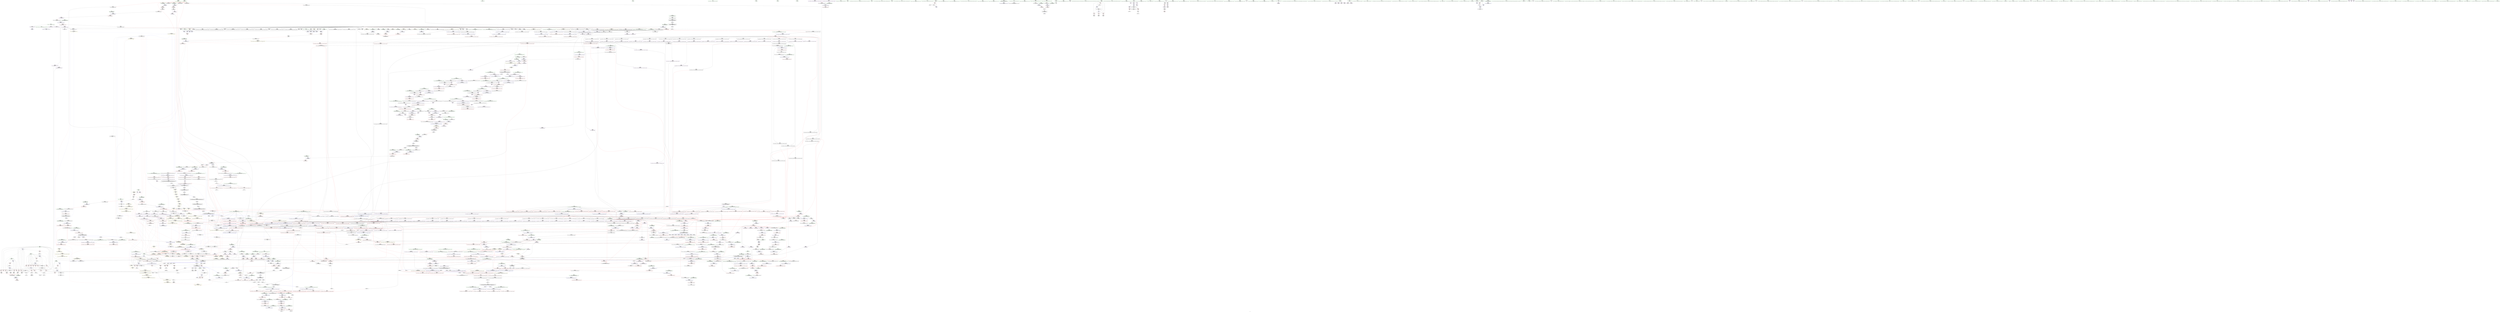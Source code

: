 digraph "SVFG" {
	label="SVFG";

	Node0x558f8d5c34b0 [shape=record,color=grey,label="{NodeID: 0\nNullPtr|{|<s53>113}}"];
	Node0x558f8d5c34b0 -> Node0x558f8d939c30[style=solid];
	Node0x558f8d5c34b0 -> Node0x558f8d939d30[style=solid];
	Node0x558f8d5c34b0 -> Node0x558f8d939e00[style=solid];
	Node0x558f8d5c34b0 -> Node0x558f8d939ed0[style=solid];
	Node0x558f8d5c34b0 -> Node0x558f8d939fa0[style=solid];
	Node0x558f8d5c34b0 -> Node0x558f8d93a070[style=solid];
	Node0x558f8d5c34b0 -> Node0x558f8d93a140[style=solid];
	Node0x558f8d5c34b0 -> Node0x558f8d93a210[style=solid];
	Node0x558f8d5c34b0 -> Node0x558f8d93a2e0[style=solid];
	Node0x558f8d5c34b0 -> Node0x558f8d93a3b0[style=solid];
	Node0x558f8d5c34b0 -> Node0x558f8d93a480[style=solid];
	Node0x558f8d5c34b0 -> Node0x558f8d93a550[style=solid];
	Node0x558f8d5c34b0 -> Node0x558f8d93a620[style=solid];
	Node0x558f8d5c34b0 -> Node0x558f8d93a6f0[style=solid];
	Node0x558f8d5c34b0 -> Node0x558f8d93a7c0[style=solid];
	Node0x558f8d5c34b0 -> Node0x558f8d93a890[style=solid];
	Node0x558f8d5c34b0 -> Node0x558f8d93a960[style=solid];
	Node0x558f8d5c34b0 -> Node0x558f8d93aa30[style=solid];
	Node0x558f8d5c34b0 -> Node0x558f8d93ab00[style=solid];
	Node0x558f8d5c34b0 -> Node0x558f8d93abd0[style=solid];
	Node0x558f8d5c34b0 -> Node0x558f8d93aca0[style=solid];
	Node0x558f8d5c34b0 -> Node0x558f8d93ad70[style=solid];
	Node0x558f8d5c34b0 -> Node0x558f8d93ae40[style=solid];
	Node0x558f8d5c34b0 -> Node0x558f8d93af10[style=solid];
	Node0x558f8d5c34b0 -> Node0x558f8d93afe0[style=solid];
	Node0x558f8d5c34b0 -> Node0x558f8d93b0b0[style=solid];
	Node0x558f8d5c34b0 -> Node0x558f8d93b180[style=solid];
	Node0x558f8d5c34b0 -> Node0x558f8d93b250[style=solid];
	Node0x558f8d5c34b0 -> Node0x558f8d93b320[style=solid];
	Node0x558f8d5c34b0 -> Node0x558f8d93b3f0[style=solid];
	Node0x558f8d5c34b0 -> Node0x558f8d93b4c0[style=solid];
	Node0x558f8d5c34b0 -> Node0x558f8d93b590[style=solid];
	Node0x558f8d5c34b0 -> Node0x558f8d93b660[style=solid];
	Node0x558f8d5c34b0 -> Node0x558f8d93b730[style=solid];
	Node0x558f8d5c34b0 -> Node0x558f8d93b800[style=solid];
	Node0x558f8d5c34b0 -> Node0x558f8d93b8d0[style=solid];
	Node0x558f8d5c34b0 -> Node0x558f8d93b9a0[style=solid];
	Node0x558f8d5c34b0 -> Node0x558f8d93ba70[style=solid];
	Node0x558f8d5c34b0 -> Node0x558f8d93bb40[style=solid];
	Node0x558f8d5c34b0 -> Node0x558f8d93bc10[style=solid];
	Node0x558f8d5c34b0 -> Node0x558f8d93bce0[style=solid];
	Node0x558f8d5c34b0 -> Node0x558f8d93bdb0[style=solid];
	Node0x558f8d5c34b0 -> Node0x558f8d93be80[style=solid];
	Node0x558f8d5c34b0 -> Node0x558f8d968530[style=solid];
	Node0x558f8d5c34b0 -> Node0x558f8d96aac0[style=solid];
	Node0x558f8d5c34b0 -> Node0x558f8d96ab90[style=solid];
	Node0x558f8d5c34b0 -> Node0x558f8d96ac60[style=solid];
	Node0x558f8d5c34b0 -> Node0x558f8d96ca70[style=solid];
	Node0x558f8d5c34b0 -> Node0x558f8d972640[style=solid];
	Node0x558f8d5c34b0 -> Node0x558f8d999fa0[style=solid];
	Node0x558f8d5c34b0 -> Node0x558f8d99efe0[style=solid];
	Node0x558f8d5c34b0 -> Node0x558f8d99f160[style=solid];
	Node0x558f8d5c34b0 -> Node0x558f8d99f2e0[style=solid];
	Node0x558f8d5c34b0:s53 -> Node0x558f8da9ebf0[style=solid,color=red];
	Node0x558f8d9fb0b0 [shape=record,color=black,label="{NodeID: 1882\nMR_40V_4 = PHI(MR_40V_5, MR_40V_3, )\npts\{810002 \}\n|{|<s2>14|<s3>34}}"];
	Node0x558f8d9fb0b0 -> Node0x558f8d9eb6b0[style=dashed];
	Node0x558f8d9fb0b0 -> Node0x558f8d9f10b0[style=dashed];
	Node0x558f8d9fb0b0:s2 -> Node0x558f8da13540[style=dashed,color=red];
	Node0x558f8d9fb0b0:s3 -> Node0x558f8da1a0d0[style=dashed,color=red];
	Node0x558f8d93e410 [shape=record,color=red,label="{NodeID: 775\n606\<--603\nthis1\<--this.addr\n_ZNSt12_Vector_baseIiSaIiEEC2Ev\n}"];
	Node0x558f8d93e410 -> Node0x558f8d94b470[style=solid];
	Node0x558f8daa2470 [shape=record,color=black,label="{NodeID: 2657\n1528 = PHI(1516, )\n1st arg _ZNSt20__uninitialized_copyILb1EE13__uninit_copyISt13move_iteratorIPiES3_EET0_T_S6_S5_ }"];
	Node0x558f8daa2470 -> Node0x558f8d970010[style=solid];
	Node0x558f8d934ce0 [shape=record,color=black,label="{NodeID: 443\n1295\<--1305\n_ZNKSt6vectorIiSaIiEE8max_sizeEv_ret\<--call2\n_ZNKSt6vectorIiSaIiEE8max_sizeEv\n|{<s0>93|<s1>100|<s2>101}}"];
	Node0x558f8d934ce0:s0 -> Node0x558f8da9b170[style=solid,color=blue];
	Node0x558f8d934ce0:s1 -> Node0x558f8da9b8f0[style=solid,color=blue];
	Node0x558f8d934ce0:s2 -> Node0x558f8da9ba30[style=solid,color=blue];
	Node0x558f8d928a70 [shape=record,color=green,label="{NodeID: 111\n665\<--666\n__last.addr\<--__last.addr_field_insensitive\n_ZSt8_DestroyIPiiEvT_S1_RSaIT0_E\n}"];
	Node0x558f8d928a70 -> Node0x558f8d93e820[style=solid];
	Node0x558f8d928a70 -> Node0x558f8d96afa0[style=solid];
	Node0x558f8d943e40 [shape=record,color=red,label="{NodeID: 886\n1417\<--1401\n\<--__n.addr\n_ZN9__gnu_cxx13new_allocatorIiE8allocateEmPKv\n}"];
	Node0x558f8d943e40 -> Node0x558f8d99cd60[style=solid];
	Node0x558f8daaf340 [shape=record,color=black,label="{NodeID: 2768\n1638 = PHI(1616, )\n1st arg _ZSt13__copy_move_aILb1EPiS0_ET1_T0_S2_S1_ }"];
	Node0x558f8daaf340 -> Node0x558f8d970b70[style=solid];
	Node0x558f8d94a910 [shape=record,color=purple,label="{NodeID: 554\n472\<--470\n_M_finish5\<--\n_ZNSt6vectorIiSaIiEE9push_backERKi\n}"];
	Node0x558f8d94a910 -> Node0x558f8d955070[style=solid];
	Node0x558f8d92d2d0 [shape=record,color=green,label="{NodeID: 222\n1435\<--1436\n__last\<--__last_field_insensitive\n_ZSt22__uninitialized_copy_aISt13move_iteratorIPiES1_iET0_T_S4_S3_RSaIT1_E\n}"];
	Node0x558f8d92d2d0 -> Node0x558f8d9356a0[style=solid];
	Node0x558f8d92d2d0 -> Node0x558f8d94e050[style=solid];
	Node0x558f8d969190 [shape=record,color=blue,label="{NodeID: 997\n86\<--101\ni23\<--\nmain\n}"];
	Node0x558f8d969190 -> Node0x558f8d952be0[style=dashed];
	Node0x558f8d969190 -> Node0x558f8d952cb0[style=dashed];
	Node0x558f8d969190 -> Node0x558f8d952d80[style=dashed];
	Node0x558f8d969190 -> Node0x558f8d952e50[style=dashed];
	Node0x558f8d969190 -> Node0x558f8d969c20[style=dashed];
	Node0x558f8d969190 -> Node0x558f8d9edeb0[style=dashed];
	Node0x558f8d99d4e0 [shape=record,color=grey,label="{NodeID: 1772\n1685 = Binary(1683, 1684, )\n}"];
	Node0x558f8d99d4e0 -> Node0x558f8d99d660[style=solid];
	Node0x558f8d950340 [shape=record,color=purple,label="{NodeID: 665\n1774\<--1773\n_M_impl3\<--\n_ZNSt6vectorIiSaIiEE12emplace_backIJiEEEvDpOT_\n}"];
	Node0x558f8d950340 -> Node0x558f8d947580[style=solid];
	Node0x558f8da33c90 [shape=record,color=yellow,style=double,label="{NodeID: 2547\n30V_2 = CSCHI(MR_30V_1)\npts\{1420 \}\nCS[]|{<s0>76}}"];
	Node0x558f8da33c90:s0 -> Node0x558f8d9e10a0[style=dashed,color=red];
	Node0x558f8d93b4c0 [shape=record,color=black,label="{NodeID: 333\n1061\<--3\nlpad.val43\<--dummyVal\n_ZNSt6vectorIiSaIiEE17_M_realloc_insertIJRKiEEEvN9__gnu_cxx17__normal_iteratorIPiS1_EEDpOT_\n}"];
	Node0x558f8d96ebc0 [shape=record,color=blue,label="{NodeID: 1108\n1338\<--1337\n__a.addr\<--__a\n_ZNSt16allocator_traitsISaIiEE8max_sizeERKS0_\n}"];
	Node0x558f8d96ebc0 -> Node0x558f8d943620[style=dashed];
	Node0x558f8d5ccd50 [shape=record,color=green,label="{NodeID: 1\n7\<--1\n__dso_handle\<--dummyObj\nGlob }"];
	Node0x558f8d93e4e0 [shape=record,color=red,label="{NodeID: 776\n629\<--626\nthis1\<--this.addr\n_ZNSt12_Vector_baseIiSaIiEE12_Vector_implC2Ev\n}"];
	Node0x558f8d93e4e0 -> Node0x558f8d9322a0[style=solid];
	Node0x558f8d93e4e0 -> Node0x558f8d94b540[style=solid];
	Node0x558f8d93e4e0 -> Node0x558f8d94b610[style=solid];
	Node0x558f8d93e4e0 -> Node0x558f8d94b6e0[style=solid];
	Node0x558f8daa2580 [shape=record,color=black,label="{NodeID: 2658\n1529 = PHI(1512, )\n2nd arg _ZNSt20__uninitialized_copyILb1EE13__uninit_copyISt13move_iteratorIPiES3_EET0_T_S6_S5_ }"];
	Node0x558f8daa2580 -> Node0x558f8d9700e0[style=solid];
	Node0x558f8d934db0 [shape=record,color=black,label="{NodeID: 444\n1311\<--1334\n_ZSt3maxImERKT_S2_S2__ret\<--\n_ZSt3maxImERKT_S2_S2_\n|{<s0>98}}"];
	Node0x558f8d934db0:s0 -> Node0x558f8da9b670[style=solid,color=blue];
	Node0x558f8d928b40 [shape=record,color=green,label="{NodeID: 112\n667\<--668\n.addr\<--.addr_field_insensitive\n_ZSt8_DestroyIPiiEvT_S1_RSaIT0_E\n}"];
	Node0x558f8d928b40 -> Node0x558f8d96b070[style=solid];
	Node0x558f8d943f10 [shape=record,color=red,label="{NodeID: 887\n1460\<--1437\n\<--__result.addr\n_ZSt22__uninitialized_copy_aISt13move_iteratorIPiES1_iET0_T_S4_S3_RSaIT1_E\n|{<s0>119}}"];
	Node0x558f8d943f10:s0 -> Node0x558f8daa5830[style=solid,color=red];
	Node0x558f8daaf450 [shape=record,color=black,label="{NodeID: 2769\n1639 = PHI(1618, )\n2nd arg _ZSt13__copy_move_aILb1EPiS0_ET1_T0_S2_S1_ }"];
	Node0x558f8daaf450 -> Node0x558f8d970c40[style=solid];
	Node0x558f8d94a9e0 [shape=record,color=purple,label="{NodeID: 555\n479\<--478\n_M_impl6\<--\n_ZNSt6vectorIiSaIiEE9push_backERKi\n}"];
	Node0x558f8d92d3a0 [shape=record,color=green,label="{NodeID: 223\n1437\<--1438\n__result.addr\<--__result.addr_field_insensitive\n_ZSt22__uninitialized_copy_aISt13move_iteratorIPiES1_iET0_T_S4_S3_RSaIT1_E\n}"];
	Node0x558f8d92d3a0 -> Node0x558f8d943f10[style=solid];
	Node0x558f8d92d3a0 -> Node0x558f8d96f650[style=solid];
	Node0x558f8d969260 [shape=record,color=blue,label="{NodeID: 998\n90\<--101\nj\<--\nmain\n}"];
	Node0x558f8d969260 -> Node0x558f8d952f20[style=dashed];
	Node0x558f8d969260 -> Node0x558f8d952ff0[style=dashed];
	Node0x558f8d969260 -> Node0x558f8d9530c0[style=dashed];
	Node0x558f8d969260 -> Node0x558f8d969260[style=dashed];
	Node0x558f8d969260 -> Node0x558f8d969400[style=dashed];
	Node0x558f8d969260 -> Node0x558f8d9ee3b0[style=dashed];
	Node0x558f8d99d660 [shape=record,color=grey,label="{NodeID: 1773\n1686 = Binary(1685, 519, )\n}"];
	Node0x558f8d99d660 -> Node0x558f8d971120[style=solid];
	Node0x558f8d950410 [shape=record,color=purple,label="{NodeID: 666\n1777\<--1776\n_M_impl4\<--\n_ZNSt6vectorIiSaIiEE12emplace_backIJiEEEvDpOT_\n}"];
	Node0x558f8da33df0 [shape=record,color=yellow,style=double,label="{NodeID: 2548\n30V_2 = CSCHI(MR_30V_1)\npts\{1420 \}\nCS[]|{<s0>135}}"];
	Node0x558f8da33df0:s0 -> Node0x558f8da34e70[style=dashed,color=blue];
	Node0x558f8d93b590 [shape=record,color=black,label="{NodeID: 334\n1063\<--3\n\<--dummyVal\n_ZNSt6vectorIiSaIiEE17_M_realloc_insertIJRKiEEEvN9__gnu_cxx17__normal_iteratorIPiS1_EEDpOT_\n}"];
	Node0x558f8d96ec90 [shape=record,color=blue,label="{NodeID: 1109\n1349\<--1348\nthis.addr\<--this\n_ZNKSt12_Vector_baseIiSaIiEE19_M_get_Tp_allocatorEv\n}"];
	Node0x558f8d96ec90 -> Node0x558f8d9436f0[style=dashed];
	Node0x558f8d5c3c90 [shape=record,color=green,label="{NodeID: 2\n18\<--1\n.str\<--dummyObj\nGlob }"];
	Node0x558f8d93e5b0 [shape=record,color=red,label="{NodeID: 777\n646\<--643\nthis1\<--this.addr\n_ZNSaIiEC2Ev\n}"];
	Node0x558f8d93e5b0 -> Node0x558f8d932370[style=solid];
	Node0x558f8daa2690 [shape=record,color=black,label="{NodeID: 2659\n679 = PHI(574, 947, 963, 999, 1019, 1902, 1916, 1948, 1966, )\n0th arg _ZNSt12_Vector_baseIiSaIiEE19_M_get_Tp_allocatorEv }"];
	Node0x558f8daa2690 -> Node0x558f8d96b140[style=solid];
	Node0x558f8d934e80 [shape=record,color=black,label="{NodeID: 445\n1342\<--1341\n\<--\n_ZNSt16allocator_traitsISaIiEE8max_sizeERKS0_\n|{<s0>112}}"];
	Node0x558f8d934e80:s0 -> Node0x558f8daad0a0[style=solid,color=red];
	Node0x558f8d928c10 [shape=record,color=green,label="{NodeID: 113\n675\<--676\n_ZSt8_DestroyIPiEvT_S1_\<--_ZSt8_DestroyIPiEvT_S1__field_insensitive\n}"];
	Node0x558f8d9e2420 [shape=record,color=yellow,style=double,label="{NodeID: 1995\n10V_1 = ENCHI(MR_10V_0)\npts\{77 \}\nFun[main]}"];
	Node0x558f8d9e2420 -> Node0x558f8d968b10[style=dashed];
	Node0x558f8d9e2420 -> Node0x558f8d968cb0[style=dashed];
	Node0x558f8d9e2420 -> Node0x558f8d968e50[style=dashed];
	Node0x558f8d9e2420 -> Node0x558f8d9694d0[style=dashed];
	Node0x558f8d943fe0 [shape=record,color=red,label="{NodeID: 888\n1462\<--1461\n\<--coerce.dive3\n_ZSt22__uninitialized_copy_aISt13move_iteratorIPiES1_iET0_T_S4_S3_RSaIT1_E\n|{<s0>119}}"];
	Node0x558f8d943fe0:s0 -> Node0x558f8daa5610[style=solid,color=red];
	Node0x558f8daaf560 [shape=record,color=black,label="{NodeID: 2770\n1624 = PHI(1583, 1591, )\n0th arg _ZSt12__miter_baseIPiEDTcl12__miter_basecldtfp_4baseEEESt13move_iteratorIT_E }"];
	Node0x558f8daaf560 -> Node0x558f8d9709d0[style=solid];
	Node0x558f8d94aab0 [shape=record,color=purple,label="{NodeID: 556\n480\<--478\n_M_finish7\<--\n_ZNSt6vectorIiSaIiEE9push_backERKi\n}"];
	Node0x558f8d94aab0 -> Node0x558f8d955140[style=solid];
	Node0x558f8d94aab0 -> Node0x558f8d96a100[style=solid];
	Node0x558f8d92d470 [shape=record,color=green,label="{NodeID: 224\n1439\<--1440\n.addr\<--.addr_field_insensitive\n_ZSt22__uninitialized_copy_aISt13move_iteratorIPiES1_iET0_T_S4_S3_RSaIT1_E\n}"];
	Node0x558f8d92d470 -> Node0x558f8d96f720[style=solid];
	Node0x558f8d969330 [shape=record,color=blue,label="{NodeID: 999\n92\<--249\nref.tmp34\<--sub\nmain\n|{|<s1>21}}"];
	Node0x558f8d969330 -> Node0x558f8d9f7eb0[style=dashed];
	Node0x558f8d969330:s1 -> Node0x558f8da183f0[style=dashed,color=red];
	Node0x558f8d99d7e0 [shape=record,color=grey,label="{NodeID: 1774\n1696 = Binary(519, 1695, )\n}"];
	Node0x558f8d9504e0 [shape=record,color=purple,label="{NodeID: 667\n1778\<--1776\n_M_finish5\<--\n_ZNSt6vectorIiSaIiEE12emplace_backIJiEEEvDpOT_\n}"];
	Node0x558f8d9504e0 -> Node0x558f8d965820[style=solid];
	Node0x558f8da33f50 [shape=record,color=yellow,style=double,label="{NodeID: 2549\n30V_2 = CSCHI(MR_30V_1)\npts\{1420 \}\nCS[]|{<s0>40|<s1>73}}"];
	Node0x558f8da33f50:s0 -> Node0x558f8d9ff6b0[style=dashed,color=blue];
	Node0x558f8da33f50:s1 -> Node0x558f8da33c90[style=dashed,color=blue];
	Node0x558f8d93b660 [shape=record,color=black,label="{NodeID: 335\n1064\<--3\n\<--dummyVal\n_ZNSt6vectorIiSaIiEE17_M_realloc_insertIJRKiEEEvN9__gnu_cxx17__normal_iteratorIPiS1_EEDpOT_\n|{<s0>90}}"];
	Node0x558f8d93b660:s0 -> Node0x558f8daa3510[style=solid,color=red];
	Node0x558f8d96ed60 [shape=record,color=blue,label="{NodeID: 1110\n1358\<--1357\nthis.addr\<--this\n_ZNK9__gnu_cxx13new_allocatorIiE8max_sizeEv\n}"];
	Node0x558f8d96ed60 -> Node0x558f8d9437c0[style=dashed];
	Node0x558f8d604090 [shape=record,color=green,label="{NodeID: 3\n20\<--1\n.str.1\<--dummyObj\nGlob }"];
	Node0x558f8d93e680 [shape=record,color=red,label="{NodeID: 778\n657\<--654\nthis1\<--this.addr\n_ZN9__gnu_cxx13new_allocatorIiEC2Ev\n}"];
	Node0x558f8daa2d30 [shape=record,color=black,label="{NodeID: 2660\n1116 = PHI(904, 1870, )\n0th arg _ZNKSt6vectorIiSaIiEE12_M_check_lenEmPKc }"];
	Node0x558f8daa2d30 -> Node0x558f8d96d840[style=solid];
	Node0x558f8d934f50 [shape=record,color=black,label="{NodeID: 446\n1336\<--1343\n_ZNSt16allocator_traitsISaIiEE8max_sizeERKS0__ret\<--call\n_ZNSt16allocator_traitsISaIiEE8max_sizeERKS0_\n|{<s0>111}}"];
	Node0x558f8d934f50:s0 -> Node0x558f8da9c070[style=solid,color=blue];
	Node0x558f8d92d910 [shape=record,color=green,label="{NodeID: 114\n680\<--681\nthis.addr\<--this.addr_field_insensitive\n_ZNSt12_Vector_baseIiSaIiEE19_M_get_Tp_allocatorEv\n}"];
	Node0x558f8d92d910 -> Node0x558f8d93e8f0[style=solid];
	Node0x558f8d92d910 -> Node0x558f8d96b140[style=solid];
	Node0x558f8d9e2500 [shape=record,color=yellow,style=double,label="{NodeID: 1996\n12V_1 = ENCHI(MR_12V_0)\npts\{79 \}\nFun[main]}"];
	Node0x558f8d9e2500 -> Node0x558f8d968be0[style=dashed];
	Node0x558f8d9e2500 -> Node0x558f8d968d80[style=dashed];
	Node0x558f8d9e2500 -> Node0x558f8d968f20[style=dashed];
	Node0x558f8d9e2500 -> Node0x558f8d9695a0[style=dashed];
	Node0x558f8d9440b0 [shape=record,color=red,label="{NodeID: 889\n1464\<--1463\n\<--coerce.dive4\n_ZSt22__uninitialized_copy_aISt13move_iteratorIPiES1_iET0_T_S4_S3_RSaIT1_E\n|{<s0>119}}"];
	Node0x558f8d9440b0:s0 -> Node0x558f8daa5720[style=solid,color=red];
	Node0x558f8daaf6b0 [shape=record,color=black,label="{NodeID: 2771\n1807 = PHI(548, )\n0th arg _ZSt4moveIRiEONSt16remove_referenceIT_E4typeEOS2_ }"];
	Node0x558f8daaf6b0 -> Node0x558f8d971bb0[style=solid];
	Node0x558f8d94ab80 [shape=record,color=purple,label="{NodeID: 557\n482\<--481\nincdec.ptr\<--\n_ZNSt6vectorIiSaIiEE9push_backERKi\n}"];
	Node0x558f8d94ab80 -> Node0x558f8d96a100[style=solid];
	Node0x558f8d92d540 [shape=record,color=green,label="{NodeID: 225\n1441\<--1442\nagg.tmp\<--agg.tmp_field_insensitive\n_ZSt22__uninitialized_copy_aISt13move_iteratorIPiES1_iET0_T_S4_S3_RSaIT1_E\n}"];
	Node0x558f8d92d540 -> Node0x558f8d935770[style=solid];
	Node0x558f8d92d540 -> Node0x558f8d94e120[style=solid];
	Node0x558f8d969400 [shape=record,color=blue,label="{NodeID: 1000\n90\<--257\nj\<--inc41\nmain\n}"];
	Node0x558f8d969400 -> Node0x558f8d952f20[style=dashed];
	Node0x558f8d969400 -> Node0x558f8d952ff0[style=dashed];
	Node0x558f8d969400 -> Node0x558f8d9530c0[style=dashed];
	Node0x558f8d969400 -> Node0x558f8d969260[style=dashed];
	Node0x558f8d969400 -> Node0x558f8d969400[style=dashed];
	Node0x558f8d969400 -> Node0x558f8d9ee3b0[style=dashed];
	Node0x558f8d99d960 [shape=record,color=grey,label="{NodeID: 1775\n274 = Binary(273, 272, )\n}"];
	Node0x558f8d99d960 -> Node0x558f8d969670[style=solid];
	Node0x558f8d9505b0 [shape=record,color=purple,label="{NodeID: 668\n1788\<--1787\n_M_impl6\<--\n_ZNSt6vectorIiSaIiEE12emplace_backIJiEEEvDpOT_\n}"];
	Node0x558f8da340b0 [shape=record,color=yellow,style=double,label="{NodeID: 2550\n30V_3 = CSCHI(MR_30V_2)\npts\{1420 \}\nCS[]|{<s0>79}}"];
	Node0x558f8da340b0:s0 -> Node0x558f8d9e10a0[style=dashed,color=red];
	Node0x558f8d93b730 [shape=record,color=black,label="{NodeID: 336\n1921\<--3\n\<--dummyVal\n_ZNSt6vectorIiSaIiEE17_M_realloc_insertIJiEEEvN9__gnu_cxx17__normal_iteratorIPiS1_EEDpOT_\n}"];
	Node0x558f8d96ee30 [shape=record,color=blue,label="{NodeID: 1111\n1367\<--1365\nthis.addr\<--this\n_ZN9__gnu_cxx17__normal_iteratorIPiSt6vectorIiSaIiEEEC2ERKS1_\n}"];
	Node0x558f8d96ee30 -> Node0x558f8d943890[style=dashed];
	Node0x558f8d613cf0 [shape=record,color=green,label="{NodeID: 4\n22\<--1\n.str.2\<--dummyObj\nGlob }"];
	Node0x558f8d93e750 [shape=record,color=red,label="{NodeID: 779\n672\<--663\n\<--__first.addr\n_ZSt8_DestroyIPiiEvT_S1_RSaIT0_E\n|{<s0>55}}"];
	Node0x558f8d93e750:s0 -> Node0x558f8da9f480[style=solid,color=red];
	Node0x558f8daa2e80 [shape=record,color=black,label="{NodeID: 2661\n1117 = PHI(907, 907, )\n1st arg _ZNKSt6vectorIiSaIiEE12_M_check_lenEmPKc }"];
	Node0x558f8daa2e80 -> Node0x558f8d96d910[style=solid];
	Node0x558f8d935020 [shape=record,color=black,label="{NodeID: 447\n1354\<--1353\n\<--_M_impl\n_ZNKSt12_Vector_baseIiSaIiEE19_M_get_Tp_allocatorEv\n}"];
	Node0x558f8d935020 -> Node0x558f8d9350f0[style=solid];
	Node0x558f8d92d9e0 [shape=record,color=green,label="{NodeID: 115\n689\<--690\nthis.addr\<--this.addr_field_insensitive\n_ZNSt12_Vector_baseIiSaIiEED2Ev\n}"];
	Node0x558f8d92d9e0 -> Node0x558f8d93e9c0[style=solid];
	Node0x558f8d92d9e0 -> Node0x558f8d96b210[style=solid];
	Node0x558f8d9e25e0 [shape=record,color=yellow,style=double,label="{NodeID: 1997\n14V_1 = ENCHI(MR_14V_0)\npts\{83 \}\nFun[main]|{<s0>14}}"];
	Node0x558f8d9e25e0:s0 -> Node0x558f8da13350[style=dashed,color=red];
	Node0x558f8d944180 [shape=record,color=red,label="{NodeID: 890\n1476\<--1473\n\<--__i.addr\n_ZSt32__make_move_if_noexcept_iteratorIiSt13move_iteratorIPiEET0_PT_\n|{<s0>120}}"];
	Node0x558f8d944180:s0 -> Node0x558f8daad330[style=solid,color=red];
	Node0x558f8daaf7c0 [shape=record,color=black,label="{NodeID: 2772\n557 = PHI(88, 88, 80, 80, )\n0th arg _ZNSt6vectorIiSaIiEED2Ev }"];
	Node0x558f8daaf7c0 -> Node0x558f8d96a6b0[style=solid];
	Node0x558f8d94ac50 [shape=record,color=purple,label="{NodeID: 558\n508\<--507\n_M_impl\<--\n_ZNKSt6vectorIiSaIiEE4sizeEv\n}"];
	Node0x558f8d92d610 [shape=record,color=green,label="{NodeID: 226\n1443\<--1444\nagg.tmp2\<--agg.tmp2_field_insensitive\n_ZSt22__uninitialized_copy_aISt13move_iteratorIPiES1_iET0_T_S4_S3_RSaIT1_E\n}"];
	Node0x558f8d92d610 -> Node0x558f8d935840[style=solid];
	Node0x558f8d92d610 -> Node0x558f8d94e1f0[style=solid];
	Node0x558f8da163a0 [shape=record,color=yellow,style=double,label="{NodeID: 2108\n267V_1 = ENCHI(MR_267V_0)\npts\{897 \}\nFun[_ZNSt6vectorIiSaIiEE17_M_realloc_insertIJRKiEEEvN9__gnu_cxx17__normal_iteratorIPiS1_EEDpOT_]}"];
	Node0x558f8da163a0 -> Node0x558f8d96cdb0[style=dashed];
	Node0x558f8d9694d0 [shape=record,color=blue,label="{NodeID: 1001\n76\<--261\nexn.slot\<--\nmain\n}"];
	Node0x558f8d9694d0 -> Node0x558f8d9528a0[style=dashed];
	Node0x558f8d99dae0 [shape=record,color=grey,label="{NodeID: 1776\n1139 = cmp(1137, 1138, )\n}"];
	Node0x558f8d950680 [shape=record,color=purple,label="{NodeID: 669\n1789\<--1787\n_M_finish7\<--\n_ZNSt6vectorIiSaIiEE12emplace_backIJiEEEvDpOT_\n}"];
	Node0x558f8d950680 -> Node0x558f8d9658f0[style=solid];
	Node0x558f8d950680 -> Node0x558f8d971a10[style=solid];
	Node0x558f8da34210 [shape=record,color=yellow,style=double,label="{NodeID: 2551\n30V_4 = CSCHI(MR_30V_3)\npts\{1420 \}\nCS[]|{<s0>42}}"];
	Node0x558f8da34210:s0 -> Node0x558f8d9ff6b0[style=dashed,color=blue];
	Node0x558f8d93b800 [shape=record,color=black,label="{NodeID: 337\n1922\<--3\n\<--dummyVal\n_ZNSt6vectorIiSaIiEE17_M_realloc_insertIJiEEEvN9__gnu_cxx17__normal_iteratorIPiS1_EEDpOT_\n}"];
	Node0x558f8d93b800 -> Node0x558f8d972980[style=solid];
	Node0x558f8d96ef00 [shape=record,color=blue,label="{NodeID: 1112\n1369\<--1366\n__i.addr\<--__i\n_ZN9__gnu_cxx17__normal_iteratorIPiSt6vectorIiSaIiEEEC2ERKS1_\n}"];
	Node0x558f8d96ef00 -> Node0x558f8d943960[style=dashed];
	Node0x558f8d606250 [shape=record,color=green,label="{NodeID: 5\n24\<--1\n.str.3\<--dummyObj\nGlob }"];
	Node0x558f8d93e820 [shape=record,color=red,label="{NodeID: 780\n673\<--665\n\<--__last.addr\n_ZSt8_DestroyIPiiEvT_S1_RSaIT0_E\n|{<s0>55}}"];
	Node0x558f8d93e820:s0 -> Node0x558f8da9f590[style=solid,color=red];
	Node0x558f8daa2fd0 [shape=record,color=black,label="{NodeID: 2662\n1118 = PHI(905, 1871, )\n2nd arg _ZNKSt6vectorIiSaIiEE12_M_check_lenEmPKc }"];
	Node0x558f8daa2fd0 -> Node0x558f8d96d9e0[style=solid];
	Node0x558f8d9350f0 [shape=record,color=black,label="{NodeID: 448\n1347\<--1354\n_ZNKSt12_Vector_baseIiSaIiEE19_M_get_Tp_allocatorEv_ret\<--\n_ZNKSt12_Vector_baseIiSaIiEE19_M_get_Tp_allocatorEv\n|{<s0>110}}"];
	Node0x558f8d9350f0:s0 -> Node0x558f8da9bf30[style=solid,color=blue];
	Node0x558f8d92dab0 [shape=record,color=green,label="{NodeID: 116\n691\<--692\nexn.slot\<--exn.slot_field_insensitive\n_ZNSt12_Vector_baseIiSaIiEED2Ev\n}"];
	Node0x558f8d92dab0 -> Node0x558f8d93ea90[style=solid];
	Node0x558f8d92dab0 -> Node0x558f8d96b2e0[style=solid];
	Node0x558f8d944250 [shape=record,color=red,label="{NodeID: 891\n1481\<--1480\n\<--coerce.dive\n_ZSt32__make_move_if_noexcept_iteratorIiSt13move_iteratorIPiEET0_PT_\n}"];
	Node0x558f8d944250 -> Node0x558f8d9359e0[style=solid];
	Node0x558f8daaf9c0 [shape=record,color=black,label="{NodeID: 2773\n1337 = PHI(1302, )\n0th arg _ZNSt16allocator_traitsISaIiEE8max_sizeERKS0_ }"];
	Node0x558f8daaf9c0 -> Node0x558f8d96ebc0[style=solid];
	Node0x558f8d94ad20 [shape=record,color=purple,label="{NodeID: 559\n509\<--507\n_M_finish\<--\n_ZNKSt6vectorIiSaIiEE4sizeEv\n}"];
	Node0x558f8d94ad20 -> Node0x558f8d9553b0[style=solid];
	Node0x558f8d92d6e0 [shape=record,color=green,label="{NodeID: 227\n1455\<--1456\nllvm.memcpy.p0i8.p0i8.i64\<--llvm.memcpy.p0i8.p0i8.i64_field_insensitive\n}"];
	Node0x558f8da16480 [shape=record,color=yellow,style=double,label="{NodeID: 2109\n269V_1 = ENCHI(MR_269V_0)\npts\{899 \}\nFun[_ZNSt6vectorIiSaIiEE17_M_realloc_insertIJRKiEEEvN9__gnu_cxx17__normal_iteratorIPiS1_EEDpOT_]}"];
	Node0x558f8da16480 -> Node0x558f8d96ce80[style=dashed];
	Node0x558f8d9695a0 [shape=record,color=blue,label="{NodeID: 1002\n78\<--263\nehselector.slot\<--\nmain\n}"];
	Node0x558f8d9695a0 -> Node0x558f8d952970[style=dashed];
	Node0x558f8d99dc60 [shape=record,color=grey,label="{NodeID: 1777\n1157 = cmp(1155, 1156, )\n}"];
	Node0x558f8d950750 [shape=record,color=purple,label="{NodeID: 670\n1791\<--1790\nincdec.ptr\<--\n_ZNSt6vectorIiSaIiEE12emplace_backIJiEEEvDpOT_\n}"];
	Node0x558f8d950750 -> Node0x558f8d971a10[style=solid];
	Node0x558f8da34370 [shape=record,color=yellow,style=double,label="{NodeID: 2552\n283V_2 = CSCHI(MR_283V_1)\npts\{10720000 \}\nCS[]}"];
	Node0x558f8da34370 -> Node0x558f8d941670[style=dashed];
	Node0x558f8d93b8d0 [shape=record,color=black,label="{NodeID: 338\n1924\<--3\n\<--dummyVal\n_ZNSt6vectorIiSaIiEE17_M_realloc_insertIJiEEEvN9__gnu_cxx17__normal_iteratorIPiS1_EEDpOT_\n}"];
	Node0x558f8d93b8d0 -> Node0x558f8d972a50[style=solid];
	Node0x558f8d96efd0 [shape=record,color=blue,label="{NodeID: 1113\n1374\<--1376\n_M_current\<--\n_ZN9__gnu_cxx17__normal_iteratorIPiSt6vectorIiSaIiEEEC2ERKS1_\n|{<s0>91|<s1>104}}"];
	Node0x558f8d96efd0:s0 -> Node0x558f8da34370[style=dashed,color=blue];
	Node0x558f8d96efd0:s1 -> Node0x558f8da32600[style=dashed,color=blue];
	Node0x558f8d62be70 [shape=record,color=green,label="{NodeID: 6\n26\<--1\n.str.4\<--dummyObj\nGlob }"];
	Node0x558f8d93e8f0 [shape=record,color=red,label="{NodeID: 781\n683\<--680\nthis1\<--this.addr\n_ZNSt12_Vector_baseIiSaIiEE19_M_get_Tp_allocatorEv\n}"];
	Node0x558f8d93e8f0 -> Node0x558f8d94b7b0[style=solid];
	Node0x558f8daa3120 [shape=record,color=black,label="{NodeID: 2663\n853 = PHI(469, 930, )\n0th arg _ZNSt16allocator_traitsISaIiEE9constructIiJRKiEEEvRS0_PT_DpOT0_ }"];
	Node0x558f8daa3120 -> Node0x558f8d96c180[style=solid];
	Node0x558f8d9351c0 [shape=record,color=black,label="{NodeID: 449\n1356\<--1363\n_ZNK9__gnu_cxx13new_allocatorIiE8max_sizeEv_ret\<--\n_ZNK9__gnu_cxx13new_allocatorIiE8max_sizeEv\n|{<s0>112|<s1>114}}"];
	Node0x558f8d9351c0:s0 -> Node0x558f8da9c1b0[style=solid,color=blue];
	Node0x558f8d9351c0:s1 -> Node0x558f8da9c430[style=solid,color=blue];
	Node0x558f8d92db80 [shape=record,color=green,label="{NodeID: 117\n693\<--694\nehselector.slot\<--ehselector.slot_field_insensitive\n_ZNSt12_Vector_baseIiSaIiEED2Ev\n}"];
	Node0x558f8d92db80 -> Node0x558f8d96b3b0[style=solid];
	Node0x558f8d944320 [shape=record,color=red,label="{NodeID: 892\n1512\<--1491\n\<--__result.addr\n_ZSt18uninitialized_copyISt13move_iteratorIPiES1_ET0_T_S4_S3_\n|{<s0>123}}"];
	Node0x558f8d944320:s0 -> Node0x558f8daa2580[style=solid,color=red];
	Node0x558f8daafad0 [shape=record,color=black,label="{NodeID: 2774\n792 = PHI(772, )\n0th arg _ZNSt16allocator_traitsISaIiEE10deallocateERS0_Pim }"];
	Node0x558f8daafad0 -> Node0x558f8d96bb00[style=solid];
	Node0x558f8d94adf0 [shape=record,color=purple,label="{NodeID: 560\n512\<--511\n_M_impl2\<--\n_ZNKSt6vectorIiSaIiEE4sizeEv\n}"];
	Node0x558f8d92d7e0 [shape=record,color=green,label="{NodeID: 228\n1466\<--1467\n_ZSt18uninitialized_copyISt13move_iteratorIPiES1_ET0_T_S4_S3_\<--_ZSt18uninitialized_copyISt13move_iteratorIPiES1_ET0_T_S4_S3__field_insensitive\n}"];
	Node0x558f8da16560 [shape=record,color=yellow,style=double,label="{NodeID: 2110\n30V_1 = ENCHI(MR_30V_0)\npts\{1420 \}\nFun[_ZNSt6vectorIiSaIiEE17_M_realloc_insertIJRKiEEEvN9__gnu_cxx17__normal_iteratorIPiS1_EEDpOT_]|{<s0>73}}"];
	Node0x558f8da16560:s0 -> Node0x558f8d9e1da0[style=dashed,color=red];
	Node0x558f8d969670 [shape=record,color=blue,label="{NodeID: 1003\n84\<--274\nnow\<--add45\nmain\n}"];
	Node0x558f8d969670 -> Node0x558f8d952a40[style=dashed];
	Node0x558f8d969670 -> Node0x558f8d952b10[style=dashed];
	Node0x558f8d969670 -> Node0x558f8d969670[style=dashed];
	Node0x558f8d969670 -> Node0x558f8d9ed9b0[style=dashed];
	Node0x558f8d99dde0 [shape=record,color=grey,label="{NodeID: 1778\n228 = cmp(223, 227, )\n}"];
	Node0x558f8d950820 [shape=record,color=purple,label="{NodeID: 671\n1866\<--1846\ncoerce.dive\<--__position\n_ZNSt6vectorIiSaIiEE17_M_realloc_insertIJiEEEvN9__gnu_cxx17__normal_iteratorIPiS1_EEDpOT_\n}"];
	Node0x558f8d950820 -> Node0x558f8d971fc0[style=solid];
	Node0x558f8da344d0 [shape=record,color=yellow,style=double,label="{NodeID: 2553\n30V_2 = CSCHI(MR_30V_1)\npts\{1420 \}\nCS[]|{<s0>76|<s1>79|<s2>155|<s3>158}}"];
	Node0x558f8da344d0:s0 -> Node0x558f8da340b0[style=dashed,color=blue];
	Node0x558f8da344d0:s1 -> Node0x558f8da34210[style=dashed,color=blue];
	Node0x558f8da344d0:s2 -> Node0x558f8da35690[style=dashed,color=blue];
	Node0x558f8da344d0:s3 -> Node0x558f8da357f0[style=dashed,color=blue];
	Node0x558f8d93b9a0 [shape=record,color=black,label="{NodeID: 339\n1940\<--3\n\<--dummyVal\n_ZNSt6vectorIiSaIiEE17_M_realloc_insertIJiEEEvN9__gnu_cxx17__normal_iteratorIPiS1_EEDpOT_\n}"];
	Node0x558f8d96f0a0 [shape=record,color=blue,label="{NodeID: 1114\n1382\<--1380\n__a.addr\<--__a\n_ZNSt16allocator_traitsISaIiEE8allocateERS0_m\n}"];
	Node0x558f8d96f0a0 -> Node0x558f8d943b00[style=dashed];
	Node0x558f8d91ca30 [shape=record,color=green,label="{NodeID: 7\n28\<--1\n.str.5\<--dummyObj\nGlob }"];
	Node0x558f8d93e9c0 [shape=record,color=red,label="{NodeID: 782\n696\<--689\nthis1\<--this.addr\n_ZNSt12_Vector_baseIiSaIiEED2Ev\n|{|<s8>56}}"];
	Node0x558f8d93e9c0 -> Node0x558f8d94b880[style=solid];
	Node0x558f8d93e9c0 -> Node0x558f8d94b950[style=solid];
	Node0x558f8d93e9c0 -> Node0x558f8d94ba20[style=solid];
	Node0x558f8d93e9c0 -> Node0x558f8d94baf0[style=solid];
	Node0x558f8d93e9c0 -> Node0x558f8d94bbc0[style=solid];
	Node0x558f8d93e9c0 -> Node0x558f8d94bc90[style=solid];
	Node0x558f8d93e9c0 -> Node0x558f8d94bd60[style=solid];
	Node0x558f8d93e9c0 -> Node0x558f8d94be30[style=solid];
	Node0x558f8d93e9c0:s8 -> Node0x558f8daa1440[style=solid,color=red];
	Node0x558f8daa3270 [shape=record,color=black,label="{NodeID: 2664\n854 = PHI(473, 933, )\n1st arg _ZNSt16allocator_traitsISaIiEE9constructIiJRKiEEEvRS0_PT_DpOT0_ }"];
	Node0x558f8daa3270 -> Node0x558f8d96c250[style=solid];
	Node0x558f8d935290 [shape=record,color=black,label="{NodeID: 450\n1389\<--1388\n\<--\n_ZNSt16allocator_traitsISaIiEE8allocateERS0_m\n|{<s0>113}}"];
	Node0x558f8d935290:s0 -> Node0x558f8da9e970[style=solid,color=red];
	Node0x558f8d92dc50 [shape=record,color=green,label="{NodeID: 118\n711\<--712\n_ZNSt12_Vector_baseIiSaIiEE13_M_deallocateEPim\<--_ZNSt12_Vector_baseIiSaIiEE13_M_deallocateEPim_field_insensitive\n}"];
	Node0x558f8d9443f0 [shape=record,color=red,label="{NodeID: 893\n1514\<--1513\n\<--coerce.dive3\n_ZSt18uninitialized_copyISt13move_iteratorIPiES1_ET0_T_S4_S3_\n|{<s0>123}}"];
	Node0x558f8d9443f0:s0 -> Node0x558f8daa2360[style=solid,color=red];
	Node0x558f8daafbe0 [shape=record,color=black,label="{NodeID: 2775\n793 = PHI(773, )\n1st arg _ZNSt16allocator_traitsISaIiEE10deallocateERS0_Pim }"];
	Node0x558f8daafbe0 -> Node0x558f8d96bbd0[style=solid];
	Node0x558f8d94aec0 [shape=record,color=purple,label="{NodeID: 561\n513\<--511\n_M_start\<--\n_ZNKSt6vectorIiSaIiEE4sizeEv\n}"];
	Node0x558f8d94aec0 -> Node0x558f8d955480[style=solid];
	Node0x558f8d935d10 [shape=record,color=green,label="{NodeID: 229\n1471\<--1472\nretval\<--retval_field_insensitive\n_ZSt32__make_move_if_noexcept_iteratorIiSt13move_iteratorIPiEET0_PT_\n|{|<s1>120}}"];
	Node0x558f8d935d10 -> Node0x558f8d94e600[style=solid];
	Node0x558f8d935d10:s1 -> Node0x558f8daad220[style=solid,color=red];
	Node0x558f8da16640 [shape=record,color=yellow,style=double,label="{NodeID: 2111\n36V_1 = ENCHI(MR_36V_0)\npts\{810000 \}\nFun[_ZNSt6vectorIiSaIiEE17_M_realloc_insertIJRKiEEEvN9__gnu_cxx17__normal_iteratorIPiS1_EEDpOT_]|{|<s5>68|<s6>69}}"];
	Node0x558f8da16640 -> Node0x558f8d940e50[style=dashed];
	Node0x558f8da16640 -> Node0x558f8d941190[style=dashed];
	Node0x558f8da16640 -> Node0x558f8d941330[style=dashed];
	Node0x558f8da16640 -> Node0x558f8d9414d0[style=dashed];
	Node0x558f8da16640 -> Node0x558f8d96d0f0[style=dashed];
	Node0x558f8da16640:s5 -> Node0x558f8d9e18e0[style=dashed,color=red];
	Node0x558f8da16640:s6 -> Node0x558f8da0aed0[style=dashed,color=red];
	Node0x558f8d969740 [shape=record,color=blue,label="{NodeID: 1004\n94\<--101\nj46\<--\nmain\n}"];
	Node0x558f8d969740 -> Node0x558f8d953190[style=dashed];
	Node0x558f8d969740 -> Node0x558f8d953260[style=dashed];
	Node0x558f8d969740 -> Node0x558f8d953330[style=dashed];
	Node0x558f8d969740 -> Node0x558f8d953400[style=dashed];
	Node0x558f8d969740 -> Node0x558f8d9534d0[style=dashed];
	Node0x558f8d969740 -> Node0x558f8d9535a0[style=dashed];
	Node0x558f8d969740 -> Node0x558f8d953670[style=dashed];
	Node0x558f8d969740 -> Node0x558f8d953740[style=dashed];
	Node0x558f8d969740 -> Node0x558f8d953810[style=dashed];
	Node0x558f8d969740 -> Node0x558f8d969740[style=dashed];
	Node0x558f8d969740 -> Node0x558f8d969b50[style=dashed];
	Node0x558f8d969740 -> Node0x558f8d9eedb0[style=dashed];
	Node0x558f8d99df60 [shape=record,color=grey,label="{NodeID: 1779\n1161 = cmp(1159, 1160, )\n}"];
	Node0x558f8d9508f0 [shape=record,color=purple,label="{NodeID: 672\n1875\<--1856\ncoerce.dive3\<--ref.tmp\n_ZNSt6vectorIiSaIiEE17_M_realloc_insertIJiEEEvN9__gnu_cxx17__normal_iteratorIPiS1_EEDpOT_\n}"];
	Node0x558f8d9508f0 -> Node0x558f8d972300[style=solid];
	Node0x558f8da34630 [shape=record,color=yellow,style=double,label="{NodeID: 2554\n30V_2 = CSCHI(MR_30V_1)\npts\{1420 \}\nCS[]|{<s0>155}}"];
	Node0x558f8da34630:s0 -> Node0x558f8d9e10a0[style=dashed,color=red];
	Node0x558f8d93ba70 [shape=record,color=black,label="{NodeID: 340\n1941\<--3\n\<--dummyVal\n_ZNSt6vectorIiSaIiEE17_M_realloc_insertIJiEEEvN9__gnu_cxx17__normal_iteratorIPiS1_EEDpOT_\n}"];
	Node0x558f8d93ba70 -> Node0x558f8d972b20[style=solid];
	Node0x558f8d96f170 [shape=record,color=blue,label="{NodeID: 1115\n1384\<--1381\n__n.addr\<--__n\n_ZNSt16allocator_traitsISaIiEE8allocateERS0_m\n}"];
	Node0x558f8d96f170 -> Node0x558f8d943bd0[style=dashed];
	Node0x558f8d91cac0 [shape=record,color=green,label="{NodeID: 8\n30\<--1\n.str.6\<--dummyObj\nGlob }"];
	Node0x558f8d93ea90 [shape=record,color=red,label="{NodeID: 783\n726\<--691\nexn\<--exn.slot\n_ZNSt12_Vector_baseIiSaIiEED2Ev\n|{<s0>59}}"];
	Node0x558f8d93ea90:s0 -> Node0x558f8daa3510[style=solid,color=red];
	Node0x558f8daa33c0 [shape=record,color=black,label="{NodeID: 2665\n855 = PHI(474, 935, )\n2nd arg _ZNSt16allocator_traitsISaIiEE9constructIiJRKiEEEvRS0_PT_DpOT0_ }"];
	Node0x558f8daa33c0 -> Node0x558f8d96c320[style=solid];
	Node0x558f8d935360 [shape=record,color=black,label="{NodeID: 451\n1379\<--1391\n_ZNSt16allocator_traitsISaIiEE8allocateERS0_m_ret\<--call\n_ZNSt16allocator_traitsISaIiEE8allocateERS0_m\n|{<s0>105}}"];
	Node0x558f8d935360:s0 -> Node0x558f8daaaa50[style=solid,color=blue];
	Node0x558f8d92dd50 [shape=record,color=green,label="{NodeID: 119\n715\<--716\n_ZNSt12_Vector_baseIiSaIiEE12_Vector_implD2Ev\<--_ZNSt12_Vector_baseIiSaIiEE12_Vector_implD2Ev_field_insensitive\n}"];
	Node0x558f8d9444c0 [shape=record,color=red,label="{NodeID: 894\n1516\<--1515\n\<--coerce.dive4\n_ZSt18uninitialized_copyISt13move_iteratorIPiES1_ET0_T_S4_S3_\n|{<s0>123}}"];
	Node0x558f8d9444c0:s0 -> Node0x558f8daa2470[style=solid,color=red];
	Node0x558f8daafcf0 [shape=record,color=black,label="{NodeID: 2776\n794 = PHI(774, )\n2nd arg _ZNSt16allocator_traitsISaIiEE10deallocateERS0_Pim }"];
	Node0x558f8daafcf0 -> Node0x558f8d96bca0[style=solid];
	Node0x558f8d94af90 [shape=record,color=purple,label="{NodeID: 562\n532\<--531\n_M_impl\<--\n_ZNSt6vectorIiSaIiEEixEm\n}"];
	Node0x558f8d935de0 [shape=record,color=green,label="{NodeID: 230\n1473\<--1474\n__i.addr\<--__i.addr_field_insensitive\n_ZSt32__make_move_if_noexcept_iteratorIiSt13move_iteratorIPiEET0_PT_\n}"];
	Node0x558f8d935de0 -> Node0x558f8d944180[style=solid];
	Node0x558f8d935de0 -> Node0x558f8d96f990[style=solid];
	Node0x558f8da16720 [shape=record,color=yellow,style=double,label="{NodeID: 2112\n38V_1 = ENCHI(MR_38V_0)\npts\{810001 \}\nFun[_ZNSt6vectorIiSaIiEE17_M_realloc_insertIJRKiEEEvN9__gnu_cxx17__normal_iteratorIPiS1_EEDpOT_]|{|<s3>68|<s4>69}}"];
	Node0x558f8da16720 -> Node0x558f8d9410c0[style=dashed];
	Node0x558f8da16720 -> Node0x558f8d941260[style=dashed];
	Node0x558f8da16720 -> Node0x558f8d96d1c0[style=dashed];
	Node0x558f8da16720:s3 -> Node0x558f8d9e18e0[style=dashed,color=red];
	Node0x558f8da16720:s4 -> Node0x558f8da0aed0[style=dashed,color=red];
	Node0x558f8d969810 [shape=record,color=blue,label="{NodeID: 1005\n96\<--284\nk\<--add52\nmain\n}"];
	Node0x558f8d969810 -> Node0x558f8d9538e0[style=dashed];
	Node0x558f8d969810 -> Node0x558f8d9539b0[style=dashed];
	Node0x558f8d969810 -> Node0x558f8d953a80[style=dashed];
	Node0x558f8d969810 -> Node0x558f8d953b50[style=dashed];
	Node0x558f8d969810 -> Node0x558f8d953c20[style=dashed];
	Node0x558f8d969810 -> Node0x558f8d953cf0[style=dashed];
	Node0x558f8d969810 -> Node0x558f8d953dc0[style=dashed];
	Node0x558f8d969810 -> Node0x558f8d953e90[style=dashed];
	Node0x558f8d969810 -> Node0x558f8d9698e0[style=dashed];
	Node0x558f8d969810 -> Node0x558f8da087b0[style=dashed];
	Node0x558f8d99e0e0 [shape=record,color=grey,label="{NodeID: 1780\n240 = cmp(233, 239, )\n}"];
	Node0x558f8d9509c0 [shape=record,color=purple,label="{NodeID: 673\n1886\<--1885\n_M_impl\<--\n_ZNSt6vectorIiSaIiEE17_M_realloc_insertIJiEEEvN9__gnu_cxx17__normal_iteratorIPiS1_EEDpOT_\n}"];
	Node0x558f8d9509c0 -> Node0x558f8d948830[style=solid];
	Node0x558f8da34790 [shape=record,color=yellow,style=double,label="{NodeID: 2555\n30V_2 = CSCHI(MR_30V_1)\npts\{1420 \}\nCS[]|{<s0>108}}"];
	Node0x558f8da34790:s0 -> Node0x558f8da344d0[style=dashed,color=blue];
	Node0x558f8d93bb40 [shape=record,color=black,label="{NodeID: 341\n1943\<--3\n\<--dummyVal\n_ZNSt6vectorIiSaIiEE17_M_realloc_insertIJiEEEvN9__gnu_cxx17__normal_iteratorIPiS1_EEDpOT_\n}"];
	Node0x558f8d93bb40 -> Node0x558f8d972bf0[style=solid];
	Node0x558f8d96f240 [shape=record,color=blue,label="{NodeID: 1116\n1399\<--1396\nthis.addr\<--this\n_ZN9__gnu_cxx13new_allocatorIiE8allocateEmPKv\n}"];
	Node0x558f8d96f240 -> Node0x558f8d943ca0[style=dashed];
	Node0x558f8d91cb50 [shape=record,color=green,label="{NodeID: 9\n33\<--1\n\<--dummyObj\nCan only get source location for instruction, argument, global var or function.}"];
	Node0x558f8d9fddb0 [shape=record,color=black,label="{NodeID: 1891\nMR_42V_3 = PHI(MR_42V_5, MR_42V_2, )\npts\{890000 \}\n|{|<s1>19}}"];
	Node0x558f8d9fddb0 -> Node0x558f8d9f15b0[style=dashed];
	Node0x558f8d9fddb0:s1 -> Node0x558f8da0b2e0[style=dashed,color=red];
	Node0x558f8d93eb60 [shape=record,color=red,label="{NodeID: 784\n699\<--698\n\<--_M_start\n_ZNSt12_Vector_baseIiSaIiEED2Ev\n|{<s0>56}}"];
	Node0x558f8d93eb60:s0 -> Node0x558f8daa1770[style=solid,color=red];
	Node0x558f8daa3510 [shape=record,color=black,label="{NodeID: 2666\n613 = PHI(435, 594, 726, 1064, 2011, )\n0th arg __clang_call_terminate }"];
	Node0x558f8d935430 [shape=record,color=black,label="{NodeID: 452\n1423\<--1419\n\<--call2\n_ZN9__gnu_cxx13new_allocatorIiE8allocateEmPKv\n}"];
	Node0x558f8d935430 -> Node0x558f8d935500[style=solid];
	Node0x558f8d92de50 [shape=record,color=green,label="{NodeID: 120\n732\<--733\n__first.addr\<--__first.addr_field_insensitive\n_ZSt8_DestroyIPiEvT_S1_\n}"];
	Node0x558f8d92de50 -> Node0x558f8d93edd0[style=solid];
	Node0x558f8d92de50 -> Node0x558f8d96b480[style=solid];
	Node0x558f8d944590 [shape=record,color=red,label="{NodeID: 895\n1551\<--1534\n\<--__result.addr\n_ZNSt20__uninitialized_copyILb1EE13__uninit_copyISt13move_iteratorIPiES3_EET0_T_S6_S5_\n|{<s0>126}}"];
	Node0x558f8d944590:s0 -> Node0x558f8da9fd00[style=solid,color=red];
	Node0x558f8daafe00 [shape=record,color=black,label="{NodeID: 2777\n642 = PHI(630, )\n0th arg _ZNSaIiEC2Ev }"];
	Node0x558f8daafe00 -> Node0x558f8d96ad30[style=solid];
	Node0x558f8d94b060 [shape=record,color=purple,label="{NodeID: 563\n533\<--531\n_M_start\<--\n_ZNSt6vectorIiSaIiEEixEm\n}"];
	Node0x558f8d94b060 -> Node0x558f8d93de60[style=solid];
	Node0x558f8d935eb0 [shape=record,color=green,label="{NodeID: 231\n1478\<--1479\n_ZNSt13move_iteratorIPiEC2ES0_\<--_ZNSt13move_iteratorIPiEC2ES0__field_insensitive\n}"];
	Node0x558f8d9698e0 [shape=record,color=blue,label="{NodeID: 1006\n96\<--307\nk\<--inc64\nmain\n}"];
	Node0x558f8d9698e0 -> Node0x558f8d9538e0[style=dashed];
	Node0x558f8d9698e0 -> Node0x558f8d9539b0[style=dashed];
	Node0x558f8d9698e0 -> Node0x558f8d953a80[style=dashed];
	Node0x558f8d9698e0 -> Node0x558f8d953b50[style=dashed];
	Node0x558f8d9698e0 -> Node0x558f8d953c20[style=dashed];
	Node0x558f8d9698e0 -> Node0x558f8d953cf0[style=dashed];
	Node0x558f8d9698e0 -> Node0x558f8d953dc0[style=dashed];
	Node0x558f8d9698e0 -> Node0x558f8d953e90[style=dashed];
	Node0x558f8d9698e0 -> Node0x558f8d9698e0[style=dashed];
	Node0x558f8d9698e0 -> Node0x558f8da087b0[style=dashed];
	Node0x558f8d99e260 [shape=record,color=grey,label="{NodeID: 1781\n113 = cmp(109, 101, )\n}"];
	Node0x558f8d950a90 [shape=record,color=purple,label="{NodeID: 674\n1896\<--1895\n_M_impl7\<--\n_ZNSt6vectorIiSaIiEE17_M_realloc_insertIJiEEEvN9__gnu_cxx17__normal_iteratorIPiS1_EEDpOT_\n}"];
	Node0x558f8da348f0 [shape=record,color=yellow,style=double,label="{NodeID: 2556\n154V_2 = CSCHI(MR_154V_1)\npts\{14720000 \}\nCS[]}"];
	Node0x558f8da348f0 -> Node0x558f8d944250[style=dashed];
	Node0x558f8d93bc10 [shape=record,color=black,label="{NodeID: 342\n2007\<--3\nlpad.val\<--dummyVal\n_ZNSt6vectorIiSaIiEE17_M_realloc_insertIJiEEEvN9__gnu_cxx17__normal_iteratorIPiS1_EEDpOT_\n}"];
	Node0x558f8d96f310 [shape=record,color=blue,label="{NodeID: 1117\n1401\<--1397\n__n.addr\<--__n\n_ZN9__gnu_cxx13new_allocatorIiE8allocateEmPKv\n}"];
	Node0x558f8d96f310 -> Node0x558f8d943d70[style=dashed];
	Node0x558f8d96f310 -> Node0x558f8d943e40[style=dashed];
	Node0x558f8d925ad0 [shape=record,color=green,label="{NodeID: 10\n101\<--1\n\<--dummyObj\nCan only get source location for instruction, argument, global var or function.}"];
	Node0x558f8d9fe2b0 [shape=record,color=black,label="{NodeID: 1892\nMR_44V_3 = PHI(MR_44V_5, MR_44V_2, )\npts\{890001 \}\n|{|<s1>19}}"];
	Node0x558f8d9fe2b0 -> Node0x558f8d9f1ab0[style=dashed];
	Node0x558f8d9fe2b0:s1 -> Node0x558f8da0b2e0[style=dashed,color=red];
	Node0x558f8d93ec30 [shape=record,color=red,label="{NodeID: 785\n702\<--701\n\<--_M_end_of_storage\n_ZNSt12_Vector_baseIiSaIiEED2Ev\n}"];
	Node0x558f8d93ec30 -> Node0x558f8d9325e0[style=solid];
	Node0x558f8daa3720 [shape=record,color=black,label="{NodeID: 2667\n1380 = PHI(1219, )\n0th arg _ZNSt16allocator_traitsISaIiEE8allocateERS0_m }"];
	Node0x558f8daa3720 -> Node0x558f8d96f0a0[style=solid];
	Node0x558f8d935500 [shape=record,color=black,label="{NodeID: 453\n1395\<--1423\n_ZN9__gnu_cxx13new_allocatorIiE8allocateEmPKv_ret\<--\n_ZN9__gnu_cxx13new_allocatorIiE8allocateEmPKv\n|{<s0>113}}"];
	Node0x558f8d935500:s0 -> Node0x558f8da9c2f0[style=solid,color=blue];
	Node0x558f8d92df20 [shape=record,color=green,label="{NodeID: 121\n734\<--735\n__last.addr\<--__last.addr_field_insensitive\n_ZSt8_DestroyIPiEvT_S1_\n}"];
	Node0x558f8d92df20 -> Node0x558f8d93eea0[style=solid];
	Node0x558f8d92df20 -> Node0x558f8d96b550[style=solid];
	Node0x558f8d944660 [shape=record,color=red,label="{NodeID: 896\n1553\<--1552\n\<--coerce.dive3\n_ZNSt20__uninitialized_copyILb1EE13__uninit_copyISt13move_iteratorIPiES3_EET0_T_S6_S5_\n|{<s0>126}}"];
	Node0x558f8d944660:s0 -> Node0x558f8da9fae0[style=solid,color=red];
	Node0x558f8daaff10 [shape=record,color=black,label="{NodeID: 2778\n1070 = PHI(456, 1762, )\n0th arg _ZNSt6vectorIiSaIiEE3endEv }"];
	Node0x558f8daaff10 -> Node0x558f8d96d360[style=solid];
	Node0x558f8d94b130 [shape=record,color=purple,label="{NodeID: 564\n567\<--566\n_M_impl\<--\n_ZNSt6vectorIiSaIiEED2Ev\n}"];
	Node0x558f8d935fb0 [shape=record,color=green,label="{NodeID: 232\n1487\<--1488\n__first\<--__first_field_insensitive\n_ZSt18uninitialized_copyISt13move_iteratorIPiES1_ET0_T_S4_S3_\n}"];
	Node0x558f8d935fb0 -> Node0x558f8d935ab0[style=solid];
	Node0x558f8d935fb0 -> Node0x558f8d94e6d0[style=solid];
	Node0x558f8d9699b0 [shape=record,color=blue,label="{NodeID: 1007\n98\<--101\nit\<--\nmain\n}"];
	Node0x558f8d9699b0 -> Node0x558f8d953f60[style=dashed];
	Node0x558f8d9699b0 -> Node0x558f8d954030[style=dashed];
	Node0x558f8d9699b0 -> Node0x558f8d969a80[style=dashed];
	Node0x558f8d9699b0 -> Node0x558f8da08cb0[style=dashed];
	Node0x558f8d99e3e0 [shape=record,color=grey,label="{NodeID: 1782\n1215 = cmp(1214, 1216, )\n}"];
	Node0x558f8d950b60 [shape=record,color=purple,label="{NodeID: 675\n1897\<--1895\n_M_start\<--\n_ZNSt6vectorIiSaIiEE17_M_realloc_insertIJiEEEvN9__gnu_cxx17__normal_iteratorIPiS1_EEDpOT_\n}"];
	Node0x558f8d950b60 -> Node0x558f8d967150[style=solid];
	Node0x558f8da34a50 [shape=record,color=yellow,style=double,label="{NodeID: 2557\n30V_2 = CSCHI(MR_30V_1)\npts\{1420 \}\nCS[]|{<s0>119}}"];
	Node0x558f8da34a50:s0 -> Node0x558f8da34790[style=dashed,color=blue];
	Node0x558f8d93bce0 [shape=record,color=black,label="{NodeID: 343\n2008\<--3\nlpad.val43\<--dummyVal\n_ZNSt6vectorIiSaIiEE17_M_realloc_insertIJiEEEvN9__gnu_cxx17__normal_iteratorIPiS1_EEDpOT_\n}"];
	Node0x558f8d96f3e0 [shape=record,color=blue,label="{NodeID: 1118\n1403\<--1398\n.addr\<--\n_ZN9__gnu_cxx13new_allocatorIiE8allocateEmPKv\n}"];
	Node0x558f8d925b60 [shape=record,color=green,label="{NodeID: 11\n103\<--1\n\<--dummyObj\nCan only get source location for instruction, argument, global var or function.}"];
	Node0x558f8d9fe7b0 [shape=record,color=black,label="{NodeID: 1893\nMR_46V_3 = PHI(MR_46V_5, MR_46V_2, )\npts\{890002 \}\n|{|<s1>19}}"];
	Node0x558f8d9fe7b0 -> Node0x558f8d9f1fb0[style=dashed];
	Node0x558f8d9fe7b0:s1 -> Node0x558f8da0b2e0[style=dashed,color=red];
	Node0x558f8d93ed00 [shape=record,color=red,label="{NodeID: 786\n705\<--704\n\<--_M_start4\n_ZNSt12_Vector_baseIiSaIiEED2Ev\n}"];
	Node0x558f8d93ed00 -> Node0x558f8d9326b0[style=solid];
	Node0x558f8daa3830 [shape=record,color=black,label="{NodeID: 2668\n1815 = PHI(1779, 1890, )\n1st arg _ZNSt16allocator_traitsISaIiEE9constructIiJiEEEvRS0_PT_DpOT0_ }"];
	Node0x558f8daa3830 -> Node0x558f8d971d50[style=solid];
	Node0x558f8d9355d0 [shape=record,color=black,label="{NodeID: 454\n1452\<--1433\n\<--__first\n_ZSt22__uninitialized_copy_aISt13move_iteratorIPiES1_iET0_T_S4_S3_RSaIT1_E\n}"];
	Node0x558f8d9355d0 -> Node0x558f8d94e390[style=solid];
	Node0x558f8d92dff0 [shape=record,color=green,label="{NodeID: 122\n741\<--742\n_ZNSt12_Destroy_auxILb1EE9__destroyIPiEEvT_S3_\<--_ZNSt12_Destroy_auxILb1EE9__destroyIPiEEvT_S3__field_insensitive\n}"];
	Node0x558f8d944730 [shape=record,color=red,label="{NodeID: 897\n1555\<--1554\n\<--coerce.dive4\n_ZNSt20__uninitialized_copyILb1EE13__uninit_copyISt13move_iteratorIPiES3_EET0_T_S6_S5_\n|{<s0>126}}"];
	Node0x558f8d944730:s0 -> Node0x558f8da9fbf0[style=solid,color=red];
	Node0x558f8d94b200 [shape=record,color=purple,label="{NodeID: 565\n568\<--566\n_M_start\<--\n_ZNSt6vectorIiSaIiEED2Ev\n}"];
	Node0x558f8d94b200 -> Node0x558f8d93e270[style=solid];
	Node0x558f8d936080 [shape=record,color=green,label="{NodeID: 233\n1489\<--1490\n__last\<--__last_field_insensitive\n_ZSt18uninitialized_copyISt13move_iteratorIPiES1_ET0_T_S4_S3_\n}"];
	Node0x558f8d936080 -> Node0x558f8d935b80[style=solid];
	Node0x558f8d936080 -> Node0x558f8d94e7a0[style=solid];
	Node0x558f8d969a80 [shape=record,color=blue,label="{NodeID: 1008\n98\<--341\nit\<--inc82\nmain\n}"];
	Node0x558f8d969a80 -> Node0x558f8d953f60[style=dashed];
	Node0x558f8d969a80 -> Node0x558f8d954030[style=dashed];
	Node0x558f8d969a80 -> Node0x558f8d969a80[style=dashed];
	Node0x558f8d969a80 -> Node0x558f8da08cb0[style=dashed];
	Node0x558f8d99e560 [shape=record,color=grey,label="{NodeID: 1783\n290 = cmp(287, 289, )\n}"];
	Node0x558f8d950c30 [shape=record,color=purple,label="{NodeID: 676\n1907\<--1906\nincdec.ptr\<--\n_ZNSt6vectorIiSaIiEE17_M_realloc_insertIJiEEEvN9__gnu_cxx17__normal_iteratorIPiS1_EEDpOT_\n}"];
	Node0x558f8d950c30 -> Node0x558f8d9727e0[style=solid];
	Node0x558f8da34bb0 [shape=record,color=yellow,style=double,label="{NodeID: 2558\n30V_2 = CSCHI(MR_30V_1)\npts\{1420 \}\nCS[]|{<s0>123}}"];
	Node0x558f8da34bb0:s0 -> Node0x558f8da34a50[style=dashed,color=blue];
	Node0x558f8d93bdb0 [shape=record,color=black,label="{NodeID: 344\n2010\<--3\n\<--dummyVal\n_ZNSt6vectorIiSaIiEE17_M_realloc_insertIJiEEEvN9__gnu_cxx17__normal_iteratorIPiS1_EEDpOT_\n}"];
	Node0x558f8d96f4b0 [shape=record,color=blue,label="{NodeID: 1119\n1445\<--1429\ncoerce.dive\<--__first.coerce\n_ZSt22__uninitialized_copy_aISt13move_iteratorIPiES1_iET0_T_S4_S3_RSaIT1_E\n}"];
	Node0x558f8d96f4b0 -> Node0x558f8d967be0[style=dashed];
	Node0x558f8d925bf0 [shape=record,color=green,label="{NodeID: 12\n111\<--1\n\<--dummyObj\nCan only get source location for instruction, argument, global var or function.}"];
	Node0x558f8d93edd0 [shape=record,color=red,label="{NodeID: 787\n738\<--732\n\<--__first.addr\n_ZSt8_DestroyIPiEvT_S1_\n|{<s0>60}}"];
	Node0x558f8d93edd0:s0 -> Node0x558f8daa4780[style=solid,color=red];
	Node0x558f8daa3980 [shape=record,color=black,label="{NodeID: 2669\n1816 = PHI(1781, 1892, )\n2nd arg _ZNSt16allocator_traitsISaIiEE9constructIiJiEEEvRS0_PT_DpOT0_ }"];
	Node0x558f8daa3980 -> Node0x558f8d971e20[style=solid];
	Node0x558f8d9356a0 [shape=record,color=black,label="{NodeID: 455\n1458\<--1435\n\<--__last\n_ZSt22__uninitialized_copy_aISt13move_iteratorIPiES1_iET0_T_S4_S3_RSaIT1_E\n}"];
	Node0x558f8d9356a0 -> Node0x558f8d94e530[style=solid];
	Node0x558f8d92e0f0 [shape=record,color=green,label="{NodeID: 123\n747\<--748\n.addr\<--.addr_field_insensitive\n_ZNSt12_Destroy_auxILb1EE9__destroyIPiEEvT_S3_\n}"];
	Node0x558f8d92e0f0 -> Node0x558f8d96b620[style=solid];
	Node0x558f8d944800 [shape=record,color=red,label="{NodeID: 898\n1593\<--1568\n\<--__result.addr\n_ZSt4copyISt13move_iteratorIPiES1_ET0_T_S4_S3_\n|{<s0>131}}"];
	Node0x558f8d944800:s0 -> Node0x558f8da9f9d0[style=solid,color=red];
	Node0x558f8d94b2d0 [shape=record,color=purple,label="{NodeID: 566\n571\<--570\n_M_impl2\<--\n_ZNSt6vectorIiSaIiEED2Ev\n}"];
	Node0x558f8d936150 [shape=record,color=green,label="{NodeID: 234\n1491\<--1492\n__result.addr\<--__result.addr_field_insensitive\n_ZSt18uninitialized_copyISt13move_iteratorIPiES1_ET0_T_S4_S3_\n}"];
	Node0x558f8d936150 -> Node0x558f8d944320[style=solid];
	Node0x558f8d936150 -> Node0x558f8d96fc00[style=solid];
	Node0x558f8da16aa0 [shape=record,color=yellow,style=double,label="{NodeID: 2116\n279V_1 = ENCHI(MR_279V_0)\npts\{18470000 18570000 \}\nFun[_ZNSt6vectorIiSaIiEE17_M_realloc_insertIJRKiEEEvN9__gnu_cxx17__normal_iteratorIPiS1_EEDpOT_]}"];
	Node0x558f8da16aa0 -> Node0x558f8d940f20[style=dashed];
	Node0x558f8da16aa0 -> Node0x558f8d940ff0[style=dashed];
	Node0x558f8d969b50 [shape=record,color=blue,label="{NodeID: 1009\n94\<--362\nj46\<--\nmain\n}"];
	Node0x558f8d969b50 -> Node0x558f8d953190[style=dashed];
	Node0x558f8d969b50 -> Node0x558f8d953260[style=dashed];
	Node0x558f8d969b50 -> Node0x558f8d953330[style=dashed];
	Node0x558f8d969b50 -> Node0x558f8d953400[style=dashed];
	Node0x558f8d969b50 -> Node0x558f8d9534d0[style=dashed];
	Node0x558f8d969b50 -> Node0x558f8d9535a0[style=dashed];
	Node0x558f8d969b50 -> Node0x558f8d953670[style=dashed];
	Node0x558f8d969b50 -> Node0x558f8d953740[style=dashed];
	Node0x558f8d969b50 -> Node0x558f8d953810[style=dashed];
	Node0x558f8d969b50 -> Node0x558f8d969740[style=dashed];
	Node0x558f8d969b50 -> Node0x558f8d969b50[style=dashed];
	Node0x558f8d969b50 -> Node0x558f8d9eedb0[style=dashed];
	Node0x558f8d99e6e0 [shape=record,color=grey,label="{NodeID: 1784\n300 = cmp(295, 299, )\n}"];
	Node0x558f8d99e6e0 -> Node0x558f8d99a540[style=solid];
	Node0x558f8d950d00 [shape=record,color=purple,label="{NodeID: 677\n1912\<--1911\n_M_impl13\<--\n_ZNSt6vectorIiSaIiEE17_M_realloc_insertIJiEEEvN9__gnu_cxx17__normal_iteratorIPiS1_EEDpOT_\n}"];
	Node0x558f8da34d10 [shape=record,color=yellow,style=double,label="{NodeID: 2559\n30V_2 = CSCHI(MR_30V_1)\npts\{1420 \}\nCS[]|{<s0>126}}"];
	Node0x558f8da34d10:s0 -> Node0x558f8da34bb0[style=dashed,color=blue];
	Node0x558f8d93be80 [shape=record,color=black,label="{NodeID: 345\n2011\<--3\n\<--dummyVal\n_ZNSt6vectorIiSaIiEE17_M_realloc_insertIJiEEEvN9__gnu_cxx17__normal_iteratorIPiS1_EEDpOT_\n|{<s0>169}}"];
	Node0x558f8d93be80:s0 -> Node0x558f8daa3510[style=solid,color=red];
	Node0x558f8d96f580 [shape=record,color=blue,label="{NodeID: 1120\n1447\<--1430\ncoerce.dive1\<--__last.coerce\n_ZSt22__uninitialized_copy_aISt13move_iteratorIPiES1_iET0_T_S4_S3_RSaIT1_E\n}"];
	Node0x558f8d96f580 -> Node0x558f8d967cb0[style=dashed];
	Node0x558f8d925c80 [shape=record,color=green,label="{NodeID: 13\n126\<--1\n\<--dummyObj\nCan only get source location for instruction, argument, global var or function.}"];
	Node0x558f8d93eea0 [shape=record,color=red,label="{NodeID: 788\n739\<--734\n\<--__last.addr\n_ZSt8_DestroyIPiEvT_S1_\n|{<s0>60}}"];
	Node0x558f8d93eea0:s0 -> Node0x558f8daa4890[style=solid,color=red];
	Node0x558f8daa3ad0 [shape=record,color=black,label="{NodeID: 2670\n539 = PHI(88, )\n0th arg _ZNSt6vectorIiSaIiEE9push_backEOi }"];
	Node0x558f8daa3ad0 -> Node0x558f8d96a510[style=solid];
	Node0x558f8d935770 [shape=record,color=black,label="{NodeID: 456\n1451\<--1441\n\<--agg.tmp\n_ZSt22__uninitialized_copy_aISt13move_iteratorIPiES1_iET0_T_S4_S3_RSaIT1_E\n}"];
	Node0x558f8d935770 -> Node0x558f8d94e2c0[style=solid];
	Node0x558f8d92e1c0 [shape=record,color=green,label="{NodeID: 124\n749\<--750\n.addr1\<--.addr1_field_insensitive\n_ZNSt12_Destroy_auxILb1EE9__destroyIPiEEvT_S3_\n}"];
	Node0x558f8d92e1c0 -> Node0x558f8d96b6f0[style=solid];
	Node0x558f8da104c0 [shape=record,color=yellow,style=double,label="{NodeID: 2006\n32V_1 = ENCHI(MR_32V_0)\npts\{100000 \}\nFun[main]}"];
	Node0x558f8da104c0 -> Node0x558f8d954510[style=dashed];
	Node0x558f8d9448d0 [shape=record,color=red,label="{NodeID: 899\n1583\<--1582\n\<--coerce.dive2\n_ZSt4copyISt13move_iteratorIPiES1_ET0_T_S4_S3_\n|{<s0>128}}"];
	Node0x558f8d9448d0:s0 -> Node0x558f8daaf560[style=solid,color=red];
	Node0x558f8d94b3a0 [shape=record,color=purple,label="{NodeID: 567\n572\<--570\n_M_finish\<--\n_ZNSt6vectorIiSaIiEED2Ev\n}"];
	Node0x558f8d94b3a0 -> Node0x558f8d93e340[style=solid];
	Node0x558f8d936220 [shape=record,color=green,label="{NodeID: 235\n1493\<--1494\n__assignable\<--__assignable_field_insensitive\n_ZSt18uninitialized_copyISt13move_iteratorIPiES1_ET0_T_S4_S3_\n}"];
	Node0x558f8d936220 -> Node0x558f8d96fcd0[style=solid];
	Node0x558f8d969c20 [shape=record,color=blue,label="{NodeID: 1010\n86\<--368\ni23\<--inc100\nmain\n}"];
	Node0x558f8d969c20 -> Node0x558f8d952be0[style=dashed];
	Node0x558f8d969c20 -> Node0x558f8d952cb0[style=dashed];
	Node0x558f8d969c20 -> Node0x558f8d952d80[style=dashed];
	Node0x558f8d969c20 -> Node0x558f8d952e50[style=dashed];
	Node0x558f8d969c20 -> Node0x558f8d969c20[style=dashed];
	Node0x558f8d969c20 -> Node0x558f8d9edeb0[style=dashed];
	Node0x558f8d99e860 [shape=record,color=grey,label="{NodeID: 1785\n1326 = cmp(1323, 1325, )\n}"];
	Node0x558f8d950dd0 [shape=record,color=purple,label="{NodeID: 678\n1913\<--1911\n_M_finish\<--\n_ZNSt6vectorIiSaIiEE17_M_realloc_insertIJiEEEvN9__gnu_cxx17__normal_iteratorIPiS1_EEDpOT_\n}"];
	Node0x558f8d950dd0 -> Node0x558f8d9673c0[style=solid];
	Node0x558f8da34e70 [shape=record,color=yellow,style=double,label="{NodeID: 2560\n30V_2 = CSCHI(MR_30V_1)\npts\{1420 \}\nCS[]|{<s0>131}}"];
	Node0x558f8da34e70:s0 -> Node0x558f8da34d10[style=dashed,color=blue];
	Node0x558f8d93bf50 [shape=record,color=black,label="{NodeID: 346\n45\<--46\n\<--_ZNSt8ios_base4InitD1Ev\nCan only get source location for instruction, argument, global var or function.}"];
	Node0x558f8d96f650 [shape=record,color=blue,label="{NodeID: 1121\n1437\<--1431\n__result.addr\<--__result\n_ZSt22__uninitialized_copy_aISt13move_iteratorIPiES1_iET0_T_S4_S3_RSaIT1_E\n}"];
	Node0x558f8d96f650 -> Node0x558f8d943f10[style=dashed];
	Node0x558f8d925d10 [shape=record,color=green,label="{NodeID: 14\n134\<--1\n\<--dummyObj\nCan only get source location for instruction, argument, global var or function.}"];
	Node0x558f8d9ff6b0 [shape=record,color=black,label="{NodeID: 1896\nMR_30V_3 = PHI(MR_30V_4, MR_30V_2, )\npts\{1420 \}\n|{<s0>14}}"];
	Node0x558f8d9ff6b0:s0 -> Node0x558f8d9fa1b0[style=dashed,color=blue];
	Node0x558f8d93ef70 [shape=record,color=red,label="{NodeID: 789\n767\<--758\nthis1\<--this.addr\n_ZNSt12_Vector_baseIiSaIiEE13_M_deallocateEPim\n}"];
	Node0x558f8d93ef70 -> Node0x558f8d94bf00[style=solid];
	Node0x558f8daa3be0 [shape=record,color=black,label="{NodeID: 2671\n540 = PHI(92, )\n1st arg _ZNSt6vectorIiSaIiEE9push_backEOi }"];
	Node0x558f8daa3be0 -> Node0x558f8d96a5e0[style=solid];
	Node0x558f8d935840 [shape=record,color=black,label="{NodeID: 457\n1457\<--1443\n\<--agg.tmp2\n_ZSt22__uninitialized_copy_aISt13move_iteratorIPiES1_iET0_T_S4_S3_RSaIT1_E\n}"];
	Node0x558f8d935840 -> Node0x558f8d94e460[style=solid];
	Node0x558f8d92e290 [shape=record,color=green,label="{NodeID: 125\n758\<--759\nthis.addr\<--this.addr_field_insensitive\n_ZNSt12_Vector_baseIiSaIiEE13_M_deallocateEPim\n}"];
	Node0x558f8d92e290 -> Node0x558f8d93ef70[style=solid];
	Node0x558f8d92e290 -> Node0x558f8d96b7c0[style=solid];
	Node0x558f8d9449a0 [shape=record,color=red,label="{NodeID: 900\n1591\<--1590\n\<--coerce.dive4\n_ZSt4copyISt13move_iteratorIPiES1_ET0_T_S4_S3_\n|{<s0>130}}"];
	Node0x558f8d9449a0:s0 -> Node0x558f8daaf560[style=solid,color=red];
	Node0x558f8d94b470 [shape=record,color=purple,label="{NodeID: 568\n607\<--606\n_M_impl\<--this1\n_ZNSt12_Vector_baseIiSaIiEEC2Ev\n|{<s0>50}}"];
	Node0x558f8d94b470:s0 -> Node0x558f8daa3cf0[style=solid,color=red];
	Node0x558f8d9362f0 [shape=record,color=green,label="{NodeID: 236\n1495\<--1496\nagg.tmp\<--agg.tmp_field_insensitive\n_ZSt18uninitialized_copyISt13move_iteratorIPiES1_ET0_T_S4_S3_\n}"];
	Node0x558f8d9362f0 -> Node0x558f8d935c50[style=solid];
	Node0x558f8d9362f0 -> Node0x558f8d94e870[style=solid];
	Node0x558f8d969cf0 [shape=record,color=blue,label="{NodeID: 1011\n405\<--403\n__a.addr\<--__a\n_ZStorSt13_Ios_OpenmodeS_\n}"];
	Node0x558f8d969cf0 -> Node0x558f8d9549f0[style=dashed];
	Node0x558f8d99e9e0 [shape=record,color=grey,label="{NodeID: 1786\n313 = cmp(312, 314, )\n}"];
	Node0x558f8d950ea0 [shape=record,color=purple,label="{NodeID: 679\n1933\<--1932\n_M_impl17\<--\n_ZNSt6vectorIiSaIiEE17_M_realloc_insertIJiEEEvN9__gnu_cxx17__normal_iteratorIPiS1_EEDpOT_\n}"];
	Node0x558f8d950ea0 -> Node0x558f8d948900[style=solid];
	Node0x558f8d93c050 [shape=record,color=black,label="{NodeID: 347\n172\<--70\n\<--ss\nmain\n}"];
	Node0x558f8d96f720 [shape=record,color=blue,label="{NodeID: 1122\n1439\<--1432\n.addr\<--\n_ZSt22__uninitialized_copy_aISt13move_iteratorIPiES1_iET0_T_S4_S3_RSaIT1_E\n}"];
	Node0x558f8d925da0 [shape=record,color=green,label="{NodeID: 15\n140\<--1\n\<--dummyObj\nCan only get source location for instruction, argument, global var or function.}"];
	Node0x558f8d9ffbb0 [shape=record,color=black,label="{NodeID: 1897\nMR_36V_2 = PHI(MR_36V_3, MR_36V_1, )\npts\{810000 \}\n|{<s0>14|<s1>14}}"];
	Node0x558f8d9ffbb0:s0 -> Node0x558f8d9eacb0[style=dashed,color=blue];
	Node0x558f8d9ffbb0:s1 -> Node0x558f8d9fa6b0[style=dashed,color=blue];
	Node0x558f8d93f040 [shape=record,color=red,label="{NodeID: 790\n768\<--760\n\<--__p.addr\n_ZNSt12_Vector_baseIiSaIiEE13_M_deallocateEPim\n}"];
	Node0x558f8d93f040 -> Node0x558f8d99efe0[style=solid];
	Node0x558f8daa3cf0 [shape=record,color=black,label="{NodeID: 2672\n625 = PHI(607, )\n0th arg _ZNSt12_Vector_baseIiSaIiEE12_Vector_implC2Ev }"];
	Node0x558f8daa3cf0 -> Node0x558f8d96a9f0[style=solid];
	Node0x558f8d935910 [shape=record,color=black,label="{NodeID: 458\n1428\<--1465\n_ZSt22__uninitialized_copy_aISt13move_iteratorIPiES1_iET0_T_S4_S3_RSaIT1_E_ret\<--call\n_ZSt22__uninitialized_copy_aISt13move_iteratorIPiES1_iET0_T_S4_S3_RSaIT1_E\n|{<s0>108}}"];
	Node0x558f8d935910:s0 -> Node0x558f8da9bdf0[style=solid,color=blue];
	Node0x558f8d92e360 [shape=record,color=green,label="{NodeID: 126\n760\<--761\n__p.addr\<--__p.addr_field_insensitive\n_ZNSt12_Vector_baseIiSaIiEE13_M_deallocateEPim\n}"];
	Node0x558f8d92e360 -> Node0x558f8d93f040[style=solid];
	Node0x558f8d92e360 -> Node0x558f8d93f110[style=solid];
	Node0x558f8d92e360 -> Node0x558f8d96b890[style=solid];
	Node0x558f8d944a70 [shape=record,color=red,label="{NodeID: 901\n1611\<--1602\n\<--__first.addr\n_ZSt14__copy_move_a2ILb1EPiS0_ET1_T0_S2_S1_\n|{<s0>132}}"];
	Node0x558f8d944a70:s0 -> Node0x558f8daadf80[style=solid,color=red];
	Node0x558f8d94b540 [shape=record,color=purple,label="{NodeID: 569\n634\<--629\n_M_start\<--this1\n_ZNSt12_Vector_baseIiSaIiEE12_Vector_implC2Ev\n}"];
	Node0x558f8d94b540 -> Node0x558f8d96aac0[style=solid];
	Node0x558f8d9363c0 [shape=record,color=green,label="{NodeID: 237\n1497\<--1498\nagg.tmp2\<--agg.tmp2_field_insensitive\n_ZSt18uninitialized_copyISt13move_iteratorIPiES1_ET0_T_S4_S3_\n}"];
	Node0x558f8d9363c0 -> Node0x558f8d945ec0[style=solid];
	Node0x558f8d9363c0 -> Node0x558f8d94e940[style=solid];
	Node0x558f8da09290 [shape=record,color=yellow,style=double,label="{NodeID: 2119\n299V_1 = ENCHI(MR_299V_0)\npts\{1122 \}\nFun[_ZSt3maxImERKT_S2_S2_]}"];
	Node0x558f8da09290 -> Node0x558f8d943550[style=dashed];
	Node0x558f8d969dc0 [shape=record,color=blue,label="{NodeID: 1012\n407\<--404\n__b.addr\<--__b\n_ZStorSt13_Ios_OpenmodeS_\n}"];
	Node0x558f8d969dc0 -> Node0x558f8d954ac0[style=dashed];
	Node0x558f8d99eb60 [shape=record,color=grey,label="{NodeID: 1787\n319 = cmp(318, 320, )\n}"];
	Node0x558f8d950f70 [shape=record,color=purple,label="{NodeID: 680\n1959\<--1958\n_M_impl25\<--\n_ZNSt6vectorIiSaIiEE17_M_realloc_insertIJiEEEvN9__gnu_cxx17__normal_iteratorIPiS1_EEDpOT_\n}"];
	Node0x558f8d93c120 [shape=record,color=black,label="{NodeID: 348\n61\<--101\nmain_ret\<--\nmain\n}"];
	Node0x558f8d96f7f0 [shape=record,color=blue, style = dotted,label="{NodeID: 1123\n2045\<--2047\noffset_0\<--dummyVal\n_ZSt22__uninitialized_copy_aISt13move_iteratorIPiES1_iET0_T_S4_S3_RSaIT1_E\n}"];
	Node0x558f8d96f7f0 -> Node0x558f8d943fe0[style=dashed];
	Node0x558f8d925e70 [shape=record,color=green,label="{NodeID: 16\n155\<--1\n\<--dummyObj\nCan only get source location for instruction, argument, global var or function.|{<s0>7}}"];
	Node0x558f8d925e70:s0 -> Node0x558f8daae440[style=solid,color=red];
	Node0x558f8da000b0 [shape=record,color=black,label="{NodeID: 1898\nMR_38V_3 = PHI(MR_38V_4, MR_38V_2, )\npts\{810001 \}\n|{<s0>14|<s1>14}}"];
	Node0x558f8da000b0:s0 -> Node0x558f8d9eb1b0[style=dashed,color=blue];
	Node0x558f8da000b0:s1 -> Node0x558f8d9fabb0[style=dashed,color=blue];
	Node0x558f8d93f110 [shape=record,color=red,label="{NodeID: 791\n773\<--760\n\<--__p.addr\n_ZNSt12_Vector_baseIiSaIiEE13_M_deallocateEPim\n|{<s0>61}}"];
	Node0x558f8d93f110:s0 -> Node0x558f8daafbe0[style=solid,color=red];
	Node0x558f8daa3e00 [shape=record,color=black,label="{NodeID: 2673\n1429 = PHI(1262, )\n0th arg _ZSt22__uninitialized_copy_aISt13move_iteratorIPiES1_iET0_T_S4_S3_RSaIT1_E }"];
	Node0x558f8daa3e00 -> Node0x558f8d96f4b0[style=solid];
	Node0x558f8d9359e0 [shape=record,color=black,label="{NodeID: 459\n1469\<--1481\n_ZSt32__make_move_if_noexcept_iteratorIiSt13move_iteratorIPiEET0_PT__ret\<--\n_ZSt32__make_move_if_noexcept_iteratorIiSt13move_iteratorIPiEET0_PT_\n|{<s0>106|<s1>107}}"];
	Node0x558f8d9359e0:s0 -> Node0x558f8da9bb70[style=solid,color=blue];
	Node0x558f8d9359e0:s1 -> Node0x558f8da9bcb0[style=solid,color=blue];
	Node0x558f8d92e430 [shape=record,color=green,label="{NodeID: 127\n762\<--763\n__n.addr\<--__n.addr_field_insensitive\n_ZNSt12_Vector_baseIiSaIiEE13_M_deallocateEPim\n}"];
	Node0x558f8d92e430 -> Node0x558f8d93f1e0[style=solid];
	Node0x558f8d92e430 -> Node0x558f8d96b960[style=solid];
	Node0x558f8d944b40 [shape=record,color=red,label="{NodeID: 902\n1615\<--1604\n\<--__last.addr\n_ZSt14__copy_move_a2ILb1EPiS0_ET1_T0_S2_S1_\n|{<s0>133}}"];
	Node0x558f8d944b40:s0 -> Node0x558f8daadf80[style=solid,color=red];
	Node0x558f8d94b610 [shape=record,color=purple,label="{NodeID: 570\n636\<--629\n_M_finish\<--this1\n_ZNSt12_Vector_baseIiSaIiEE12_Vector_implC2Ev\n}"];
	Node0x558f8d94b610 -> Node0x558f8d96ab90[style=solid];
	Node0x558f8d936490 [shape=record,color=green,label="{NodeID: 238\n1518\<--1519\n_ZNSt20__uninitialized_copyILb1EE13__uninit_copyISt13move_iteratorIPiES3_EET0_T_S6_S5_\<--_ZNSt20__uninitialized_copyILb1EE13__uninit_copyISt13move_iteratorIPiES3_EET0_T_S6_S5__field_insensitive\n}"];
	Node0x558f8da093a0 [shape=record,color=yellow,style=double,label="{NodeID: 2120\n305V_1 = ENCHI(MR_305V_0)\npts\{1128 \}\nFun[_ZSt3maxImERKT_S2_S2_]}"];
	Node0x558f8da093a0 -> Node0x558f8d943480[style=dashed];
	Node0x558f8d969e90 [shape=record,color=blue,label="{NodeID: 1013\n425\<--424\nthis.addr\<--this\n_ZNSt6vectorIiSaIiEEC2Ev\n}"];
	Node0x558f8d969e90 -> Node0x558f8d954b90[style=dashed];
	Node0x558f8d99ece0 [shape=record,color=grey,label="{NodeID: 1788\n328 = cmp(324, 327, )\n}"];
	Node0x558f8d951040 [shape=record,color=purple,label="{NodeID: 681\n1960\<--1958\n_M_start26\<--\n_ZNSt6vectorIiSaIiEE17_M_realloc_insertIJiEEEvN9__gnu_cxx17__normal_iteratorIPiS1_EEDpOT_\n}"];
	Node0x558f8d951040 -> Node0x558f8d967490[style=solid];
	Node0x558f8d93c1f0 [shape=record,color=black,label="{NodeID: 349\n122\<--121\nidxprom\<--\nmain\n}"];
	Node0x558f8d96f8c0 [shape=record,color=blue, style = dotted,label="{NodeID: 1124\n2048\<--2050\noffset_0\<--dummyVal\n_ZSt22__uninitialized_copy_aISt13move_iteratorIPiES1_iET0_T_S4_S3_RSaIT1_E\n}"];
	Node0x558f8d96f8c0 -> Node0x558f8d9440b0[style=dashed];
	Node0x558f8d925f70 [shape=record,color=green,label="{NodeID: 17\n156\<--1\n\<--dummyObj\nCan only get source location for instruction, argument, global var or function.|{<s0>7}}"];
	Node0x558f8d925f70:s0 -> Node0x558f8daae550[style=solid,color=red];
	Node0x558f8da005b0 [shape=record,color=black,label="{NodeID: 1899\nMR_40V_2 = PHI(MR_40V_3, MR_40V_1, )\npts\{810002 \}\n|{<s0>14|<s1>14}}"];
	Node0x558f8da005b0:s0 -> Node0x558f8d9eb6b0[style=dashed,color=blue];
	Node0x558f8da005b0:s1 -> Node0x558f8d9fb0b0[style=dashed,color=blue];
	Node0x558f8d93f1e0 [shape=record,color=red,label="{NodeID: 792\n774\<--762\n\<--__n.addr\n_ZNSt12_Vector_baseIiSaIiEE13_M_deallocateEPim\n|{<s0>61}}"];
	Node0x558f8d93f1e0:s0 -> Node0x558f8daafcf0[style=solid,color=red];
	Node0x558f8daa3f10 [shape=record,color=black,label="{NodeID: 2674\n1430 = PHI(1264, )\n1st arg _ZSt22__uninitialized_copy_aISt13move_iteratorIPiES1_iET0_T_S4_S3_RSaIT1_E }"];
	Node0x558f8daa3f10 -> Node0x558f8d96f580[style=solid];
	Node0x558f8d935ab0 [shape=record,color=black,label="{NodeID: 460\n1507\<--1487\n\<--__first\n_ZSt18uninitialized_copyISt13move_iteratorIPiES1_ET0_T_S4_S3_\n}"];
	Node0x558f8d935ab0 -> Node0x558f8d94eae0[style=solid];
	Node0x558f8d92e500 [shape=record,color=green,label="{NodeID: 128\n776\<--777\n_ZNSt16allocator_traitsISaIiEE10deallocateERS0_Pim\<--_ZNSt16allocator_traitsISaIiEE10deallocateERS0_Pim_field_insensitive\n}"];
	Node0x558f8d944c10 [shape=record,color=red,label="{NodeID: 903\n1617\<--1606\n\<--__result.addr\n_ZSt14__copy_move_a2ILb1EPiS0_ET1_T0_S2_S1_\n|{<s0>134}}"];
	Node0x558f8d944c10:s0 -> Node0x558f8daadf80[style=solid,color=red];
	Node0x558f8d94b6e0 [shape=record,color=purple,label="{NodeID: 571\n638\<--629\n_M_end_of_storage\<--this1\n_ZNSt12_Vector_baseIiSaIiEE12_Vector_implC2Ev\n}"];
	Node0x558f8d94b6e0 -> Node0x558f8d96ac60[style=solid];
	Node0x558f8d936590 [shape=record,color=green,label="{NodeID: 239\n1530\<--1531\n__first\<--__first_field_insensitive\n_ZNSt20__uninitialized_copyILb1EE13__uninit_copyISt13move_iteratorIPiES3_EET0_T_S6_S5_\n}"];
	Node0x558f8d936590 -> Node0x558f8d946060[style=solid];
	Node0x558f8d936590 -> Node0x558f8d94ed50[style=solid];
	Node0x558f8d969f60 [shape=record,color=blue,label="{NodeID: 1014\n448\<--446\nthis.addr\<--this\n_ZNSt6vectorIiSaIiEE9push_backERKi\n}"];
	Node0x558f8d969f60 -> Node0x558f8d954c60[style=dashed];
	Node0x558f8d99ee60 [shape=record,color=grey,label="{NodeID: 1789\n1411 = cmp(1409, 1410, )\n}"];
	Node0x558f8d951110 [shape=record,color=purple,label="{NodeID: 682\n1963\<--1962\n_M_impl27\<--\n_ZNSt6vectorIiSaIiEE17_M_realloc_insertIJiEEEvN9__gnu_cxx17__normal_iteratorIPiS1_EEDpOT_\n}"];
	Node0x558f8d93c2c0 [shape=record,color=black,label="{NodeID: 350\n129\<--128\nidxprom2\<--\nmain\n}"];
	Node0x558f8d96f990 [shape=record,color=blue,label="{NodeID: 1125\n1473\<--1470\n__i.addr\<--__i\n_ZSt32__make_move_if_noexcept_iteratorIiSt13move_iteratorIPiEET0_PT_\n}"];
	Node0x558f8d96f990 -> Node0x558f8d944180[style=dashed];
	Node0x558f8d926070 [shape=record,color=green,label="{NodeID: 18\n250\<--1\n\<--dummyObj\nCan only get source location for instruction, argument, global var or function.}"];
	Node0x558f8da00ab0 [shape=record,color=black,label="{NodeID: 1900\nMR_65V_2 = PHI(MR_65V_3, MR_65V_1, )\npts\{4530000 \}\n}"];
	Node0x558f8d93f2b0 [shape=record,color=red,label="{NodeID: 793\n785\<--782\nthis1\<--this.addr\n_ZNSt12_Vector_baseIiSaIiEE12_Vector_implD2Ev\n}"];
	Node0x558f8d93f2b0 -> Node0x558f8d932850[style=solid];
	Node0x558f8daa4020 [shape=record,color=black,label="{NodeID: 2675\n1431 = PHI(1259, )\n2nd arg _ZSt22__uninitialized_copy_aISt13move_iteratorIPiES1_iET0_T_S4_S3_RSaIT1_E }"];
	Node0x558f8daa4020 -> Node0x558f8d96f650[style=solid];
	Node0x558f8d935b80 [shape=record,color=black,label="{NodeID: 461\n1510\<--1489\n\<--__last\n_ZSt18uninitialized_copyISt13move_iteratorIPiES1_ET0_T_S4_S3_\n}"];
	Node0x558f8d935b80 -> Node0x558f8d94ec80[style=solid];
	Node0x558f8d92e600 [shape=record,color=green,label="{NodeID: 129\n782\<--783\nthis.addr\<--this.addr_field_insensitive\n_ZNSt12_Vector_baseIiSaIiEE12_Vector_implD2Ev\n}"];
	Node0x558f8d92e600 -> Node0x558f8d93f2b0[style=solid];
	Node0x558f8d92e600 -> Node0x558f8d96ba30[style=solid];
	Node0x558f8d944ce0 [shape=record,color=red,label="{NodeID: 904\n1652\<--1640\n\<--__first.addr\n_ZSt13__copy_move_aILb1EPiS0_ET1_T0_S2_S1_\n|{<s0>138}}"];
	Node0x558f8d944ce0:s0 -> Node0x558f8daacb00[style=solid,color=red];
	Node0x558f8d94b7b0 [shape=record,color=purple,label="{NodeID: 572\n684\<--683\n_M_impl\<--this1\n_ZNSt12_Vector_baseIiSaIiEE19_M_get_Tp_allocatorEv\n}"];
	Node0x558f8d94b7b0 -> Node0x558f8d932440[style=solid];
	Node0x558f8d936660 [shape=record,color=green,label="{NodeID: 240\n1532\<--1533\n__last\<--__last_field_insensitive\n_ZNSt20__uninitialized_copyILb1EE13__uninit_copyISt13move_iteratorIPiES3_EET0_T_S6_S5_\n}"];
	Node0x558f8d936660 -> Node0x558f8d946130[style=solid];
	Node0x558f8d936660 -> Node0x558f8d94ee20[style=solid];
	Node0x558f8d96a030 [shape=record,color=blue,label="{NodeID: 1015\n450\<--447\n__x.addr\<--__x\n_ZNSt6vectorIiSaIiEE9push_backERKi\n}"];
	Node0x558f8d96a030 -> Node0x558f8d954d30[style=dashed];
	Node0x558f8d96a030 -> Node0x558f8d954e00[style=dashed];
	Node0x558f8d99efe0 [shape=record,color=grey,label="{NodeID: 1790\n769 = cmp(768, 3, )\n}"];
	Node0x558f8d9511e0 [shape=record,color=purple,label="{NodeID: 683\n1964\<--1962\n_M_finish28\<--\n_ZNSt6vectorIiSaIiEE17_M_realloc_insertIJiEEEvN9__gnu_cxx17__normal_iteratorIPiS1_EEDpOT_\n}"];
	Node0x558f8d9511e0 -> Node0x558f8d967560[style=solid];
	Node0x558f8d93c390 [shape=record,color=black,label="{NodeID: 351\n132\<--131\nconv\<--\nmain\n}"];
	Node0x558f8d93c390 -> Node0x558f8d99f760[style=solid];
	Node0x558f8d96fa60 [shape=record,color=blue,label="{NodeID: 1126\n1499\<--1484\ncoerce.dive\<--__first.coerce\n_ZSt18uninitialized_copyISt13move_iteratorIPiES1_ET0_T_S4_S3_\n}"];
	Node0x558f8d96fa60 -> Node0x558f8d967d80[style=dashed];
	Node0x558f8d926170 [shape=record,color=green,label="{NodeID: 19\n303\<--1\n\<--dummyObj\nCan only get source location for instruction, argument, global var or function.}"];
	Node0x558f8d93f380 [shape=record,color=red,label="{NodeID: 794\n804\<--795\n\<--__a.addr\n_ZNSt16allocator_traitsISaIiEE10deallocateERS0_Pim\n}"];
	Node0x558f8d93f380 -> Node0x558f8d932920[style=solid];
	Node0x558f8daa4130 [shape=record,color=black,label="{NodeID: 2676\n1432 = PHI(1260, )\n3rd arg _ZSt22__uninitialized_copy_aISt13move_iteratorIPiES1_iET0_T_S4_S3_RSaIT1_E }"];
	Node0x558f8daa4130 -> Node0x558f8d96f720[style=solid];
	Node0x558f8d935c50 [shape=record,color=black,label="{NodeID: 462\n1506\<--1495\n\<--agg.tmp\n_ZSt18uninitialized_copyISt13move_iteratorIPiES1_ET0_T_S4_S3_\n}"];
	Node0x558f8d935c50 -> Node0x558f8d94ea10[style=solid];
	Node0x558f8d92e6d0 [shape=record,color=green,label="{NodeID: 130\n788\<--789\n_ZNSaIiED2Ev\<--_ZNSaIiED2Ev_field_insensitive\n}"];
	Node0x558f8d944db0 [shape=record,color=red,label="{NodeID: 905\n1653\<--1642\n\<--__last.addr\n_ZSt13__copy_move_aILb1EPiS0_ET1_T0_S2_S1_\n|{<s0>138}}"];
	Node0x558f8d944db0:s0 -> Node0x558f8daacc10[style=solid,color=red];
	Node0x558f8d94b880 [shape=record,color=purple,label="{NodeID: 573\n697\<--696\n_M_impl\<--this1\n_ZNSt12_Vector_baseIiSaIiEED2Ev\n}"];
	Node0x558f8d936730 [shape=record,color=green,label="{NodeID: 241\n1534\<--1535\n__result.addr\<--__result.addr_field_insensitive\n_ZNSt20__uninitialized_copyILb1EE13__uninit_copyISt13move_iteratorIPiES3_EET0_T_S6_S5_\n}"];
	Node0x558f8d936730 -> Node0x558f8d944590[style=solid];
	Node0x558f8d936730 -> Node0x558f8d9700e0[style=solid];
	Node0x558f8d96a100 [shape=record,color=blue,label="{NodeID: 1016\n480\<--482\n_M_finish7\<--incdec.ptr\n_ZNSt6vectorIiSaIiEE9push_backERKi\n}"];
	Node0x558f8d96a100 -> Node0x558f8da000b0[style=dashed];
	Node0x558f8d99f160 [shape=record,color=grey,label="{NodeID: 1791\n1930 = cmp(1929, 3, )\n}"];
	Node0x558f8d9512b0 [shape=record,color=purple,label="{NodeID: 684\n1971\<--1970\n_M_impl30\<--\n_ZNSt6vectorIiSaIiEE17_M_realloc_insertIJiEEEvN9__gnu_cxx17__normal_iteratorIPiS1_EEDpOT_\n}"];
	Node0x558f8da35530 [shape=record,color=yellow,style=double,label="{NodeID: 2566\n30V_2 = CSCHI(MR_30V_1)\npts\{1420 \}\nCS[]|{<s0>141|<s1>152}}"];
	Node0x558f8da35530:s0 -> Node0x558f8da01eb0[style=dashed,color=blue];
	Node0x558f8da35530:s1 -> Node0x558f8da34630[style=dashed,color=blue];
	Node0x558f8d93c460 [shape=record,color=black,label="{NodeID: 352\n137\<--136\nidxprom5\<--\nmain\n}"];
	Node0x558f8d96fb30 [shape=record,color=blue,label="{NodeID: 1127\n1501\<--1485\ncoerce.dive1\<--__last.coerce\n_ZSt18uninitialized_copyISt13move_iteratorIPiES1_ET0_T_S4_S3_\n}"];
	Node0x558f8d96fb30 -> Node0x558f8d967e50[style=dashed];
	Node0x558f8d926270 [shape=record,color=green,label="{NodeID: 20\n314\<--1\n\<--dummyObj\nCan only get source location for instruction, argument, global var or function.}"];
	Node0x558f8d93f450 [shape=record,color=red,label="{NodeID: 795\n806\<--797\n\<--__p.addr\n_ZNSt16allocator_traitsISaIiEE10deallocateERS0_Pim\n|{<s0>63}}"];
	Node0x558f8d93f450:s0 -> Node0x558f8daaf010[style=solid,color=red];
	Node0x558f8daa4240 [shape=record,color=black,label="{NodeID: 2677\n1381 = PHI(1220, )\n1st arg _ZNSt16allocator_traitsISaIiEE8allocateERS0_m }"];
	Node0x558f8daa4240 -> Node0x558f8d96f170[style=solid];
	Node0x558f8d945ec0 [shape=record,color=black,label="{NodeID: 463\n1509\<--1497\n\<--agg.tmp2\n_ZSt18uninitialized_copyISt13move_iteratorIPiES1_ET0_T_S4_S3_\n}"];
	Node0x558f8d945ec0 -> Node0x558f8d94ebb0[style=solid];
	Node0x558f8d92e7d0 [shape=record,color=green,label="{NodeID: 131\n795\<--796\n__a.addr\<--__a.addr_field_insensitive\n_ZNSt16allocator_traitsISaIiEE10deallocateERS0_Pim\n}"];
	Node0x558f8d92e7d0 -> Node0x558f8d93f380[style=solid];
	Node0x558f8d92e7d0 -> Node0x558f8d96bb00[style=solid];
	Node0x558f8d944e80 [shape=record,color=red,label="{NodeID: 906\n1654\<--1644\n\<--__result.addr\n_ZSt13__copy_move_aILb1EPiS0_ET1_T0_S2_S1_\n|{<s0>138}}"];
	Node0x558f8d944e80:s0 -> Node0x558f8daacd50[style=solid,color=red];
	Node0x558f8d94b950 [shape=record,color=purple,label="{NodeID: 574\n698\<--696\n_M_start\<--this1\n_ZNSt12_Vector_baseIiSaIiEED2Ev\n}"];
	Node0x558f8d94b950 -> Node0x558f8d93eb60[style=solid];
	Node0x558f8d936800 [shape=record,color=green,label="{NodeID: 242\n1536\<--1537\nagg.tmp\<--agg.tmp_field_insensitive\n_ZNSt20__uninitialized_copyILb1EE13__uninit_copyISt13move_iteratorIPiES3_EET0_T_S6_S5_\n}"];
	Node0x558f8d936800 -> Node0x558f8d946200[style=solid];
	Node0x558f8d936800 -> Node0x558f8d94eef0[style=solid];
	Node0x558f8da09720 [shape=record,color=yellow,style=double,label="{NodeID: 2124\n71V_1 = ENCHI(MR_71V_0)\npts\{810001 890001 \}\nFun[_ZNKSt6vectorIiSaIiEE4sizeEv]}"];
	Node0x558f8da09720 -> Node0x558f8d9553b0[style=dashed];
	Node0x558f8d96a1d0 [shape=record,color=blue,label="{NodeID: 1017\n488\<--485\ncoerce.dive\<--call\n_ZNSt6vectorIiSaIiEE9push_backERKi\n}"];
	Node0x558f8d96a1d0 -> Node0x558f8d955210[style=dashed];
	Node0x558f8d96a1d0 -> Node0x558f8da00ab0[style=dashed];
	Node0x558f8d99f2e0 [shape=record,color=grey,label="{NodeID: 1792\n977 = cmp(976, 3, )\n}"];
	Node0x558f8d951380 [shape=record,color=purple,label="{NodeID: 685\n1972\<--1970\n_M_start31\<--\n_ZNSt6vectorIiSaIiEE17_M_realloc_insertIJiEEEvN9__gnu_cxx17__normal_iteratorIPiS1_EEDpOT_\n}"];
	Node0x558f8d951380 -> Node0x558f8d967630[style=solid];
	Node0x558f8da35690 [shape=record,color=yellow,style=double,label="{NodeID: 2567\n30V_3 = CSCHI(MR_30V_2)\npts\{1420 \}\nCS[]|{<s0>158}}"];
	Node0x558f8da35690:s0 -> Node0x558f8d9e10a0[style=dashed,color=red];
	Node0x558f8d93c530 [shape=record,color=black,label="{NodeID: 353\n176\<--173\n\<--call15\nmain\n}"];
	Node0x558f8d93c530 -> Node0x558f8d9542a0[style=solid];
	Node0x558f8d96fc00 [shape=record,color=blue,label="{NodeID: 1128\n1491\<--1486\n__result.addr\<--__result\n_ZSt18uninitialized_copyISt13move_iteratorIPiES1_ET0_T_S4_S3_\n}"];
	Node0x558f8d96fc00 -> Node0x558f8d944320[style=dashed];
	Node0x558f8d926370 [shape=record,color=green,label="{NodeID: 21\n320\<--1\n\<--dummyObj\nCan only get source location for instruction, argument, global var or function.}"];
	Node0x558f8d93f520 [shape=record,color=red,label="{NodeID: 796\n807\<--799\n\<--__n.addr\n_ZNSt16allocator_traitsISaIiEE10deallocateERS0_Pim\n|{<s0>63}}"];
	Node0x558f8d93f520:s0 -> Node0x558f8daaf120[style=solid,color=red];
	Node0x558f8daa4350 [shape=record,color=black,label="{NodeID: 2678\n1270 = PHI(880, 880, 1178, 1181, 1846, 1846, )\n0th arg _ZNK9__gnu_cxx17__normal_iteratorIPiSt6vectorIiSaIiEEE4baseEv }"];
	Node0x558f8daa4350 -> Node0x558f8d96e540[style=solid];
	Node0x558f8d945f90 [shape=record,color=black,label="{NodeID: 464\n1483\<--1517\n_ZSt18uninitialized_copyISt13move_iteratorIPiES1_ET0_T_S4_S3__ret\<--call\n_ZSt18uninitialized_copyISt13move_iteratorIPiES1_ET0_T_S4_S3_\n|{<s0>119}}"];
	Node0x558f8d945f90:s0 -> Node0x558f8da9c570[style=solid,color=blue];
	Node0x558f8d92e8a0 [shape=record,color=green,label="{NodeID: 132\n797\<--798\n__p.addr\<--__p.addr_field_insensitive\n_ZNSt16allocator_traitsISaIiEE10deallocateERS0_Pim\n}"];
	Node0x558f8d92e8a0 -> Node0x558f8d93f450[style=solid];
	Node0x558f8d92e8a0 -> Node0x558f8d96bbd0[style=solid];
	Node0x558f8d944f50 [shape=record,color=red,label="{NodeID: 907\n1664\<--1661\n\<--__it.addr\n_ZSt12__niter_baseIPiET_S1_\n}"];
	Node0x558f8d944f50 -> Node0x558f8d946af0[style=solid];
	Node0x558f8d94ba20 [shape=record,color=purple,label="{NodeID: 575\n700\<--696\n_M_impl2\<--this1\n_ZNSt12_Vector_baseIiSaIiEED2Ev\n}"];
	Node0x558f8d9368d0 [shape=record,color=green,label="{NodeID: 243\n1538\<--1539\nagg.tmp2\<--agg.tmp2_field_insensitive\n_ZNSt20__uninitialized_copyILb1EE13__uninit_copyISt13move_iteratorIPiES3_EET0_T_S6_S5_\n}"];
	Node0x558f8d9368d0 -> Node0x558f8d9462d0[style=solid];
	Node0x558f8d9368d0 -> Node0x558f8d94efc0[style=solid];
	Node0x558f8d96a2a0 [shape=record,color=blue,label="{NodeID: 1018\n503\<--502\nthis.addr\<--this\n_ZNKSt6vectorIiSaIiEE4sizeEv\n}"];
	Node0x558f8d96a2a0 -> Node0x558f8d9552e0[style=dashed];
	Node0x558f8d99f460 [shape=record,color=grey,label="{NodeID: 1793\n465 = cmp(460, 464, )\n}"];
	Node0x558f8d951450 [shape=record,color=purple,label="{NodeID: 686\n1975\<--1974\n_M_impl32\<--\n_ZNSt6vectorIiSaIiEE17_M_realloc_insertIJiEEEvN9__gnu_cxx17__normal_iteratorIPiS1_EEDpOT_\n}"];
	Node0x558f8da357f0 [shape=record,color=yellow,style=double,label="{NodeID: 2568\n30V_4 = CSCHI(MR_30V_3)\npts\{1420 \}\nCS[]|{<s0>144}}"];
	Node0x558f8da357f0:s0 -> Node0x558f8da01eb0[style=dashed,color=blue];
	Node0x558f8d93c600 [shape=record,color=black,label="{NodeID: 354\n181\<--173\n\<--call15\nmain\n}"];
	Node0x558f8d93c600 -> Node0x558f8d951c70[style=solid];
	Node0x558f8d96fcd0 [shape=record,color=blue,label="{NodeID: 1129\n1493\<--1505\n__assignable\<--\n_ZSt18uninitialized_copyISt13move_iteratorIPiES1_ET0_T_S4_S3_\n}"];
	Node0x558f8d926470 [shape=record,color=green,label="{NodeID: 22\n519\<--1\n\<--dummyObj\nCan only get source location for instruction, argument, global var or function.}"];
	Node0x558f8da01eb0 [shape=record,color=black,label="{NodeID: 1904\nMR_30V_3 = PHI(MR_30V_4, MR_30V_2, )\npts\{1420 \}\n|{<s0>44}}"];
	Node0x558f8da01eb0:s0 -> Node0x558f8da33970[style=dashed,color=blue];
	Node0x558f8d93f5f0 [shape=record,color=red,label="{NodeID: 797\n825\<--816\nthis1\<--this.addr\n_ZN9__gnu_cxx13new_allocatorIiE10deallocateEPim\n}"];
	Node0x558f8daa4780 [shape=record,color=black,label="{NodeID: 2679\n745 = PHI(738, )\n0th arg _ZNSt12_Destroy_auxILb1EE9__destroyIPiEEvT_S3_ }"];
	Node0x558f8daa4780 -> Node0x558f8d96b620[style=solid];
	Node0x558f8d946060 [shape=record,color=black,label="{NodeID: 465\n1546\<--1530\n\<--__first\n_ZNSt20__uninitialized_copyILb1EE13__uninit_copyISt13move_iteratorIPiES3_EET0_T_S6_S5_\n}"];
	Node0x558f8d946060 -> Node0x558f8d94f160[style=solid];
	Node0x558f8d92e970 [shape=record,color=green,label="{NodeID: 133\n799\<--800\n__n.addr\<--__n.addr_field_insensitive\n_ZNSt16allocator_traitsISaIiEE10deallocateERS0_Pim\n}"];
	Node0x558f8d92e970 -> Node0x558f8d93f520[style=solid];
	Node0x558f8d92e970 -> Node0x558f8d96bca0[style=solid];
	Node0x558f8d945020 [shape=record,color=red,label="{NodeID: 908\n1682\<--1670\n\<--__first.addr\n_ZNSt11__copy_moveILb1ELb1ESt26random_access_iterator_tagE8__copy_mIiEEPT_PKS3_S6_S4_\n}"];
	Node0x558f8d945020 -> Node0x558f8d946c90[style=solid];
	Node0x558f8d94baf0 [shape=record,color=purple,label="{NodeID: 576\n701\<--696\n_M_end_of_storage\<--this1\n_ZNSt12_Vector_baseIiSaIiEED2Ev\n}"];
	Node0x558f8d94baf0 -> Node0x558f8d93ec30[style=solid];
	Node0x558f8d9369a0 [shape=record,color=green,label="{NodeID: 244\n1557\<--1558\n_ZSt4copyISt13move_iteratorIPiES1_ET0_T_S4_S3_\<--_ZSt4copyISt13move_iteratorIPiES1_ET0_T_S4_S3__field_insensitive\n}"];
	Node0x558f8da09940 [shape=record,color=yellow,style=double,label="{NodeID: 2126\n69V_1 = ENCHI(MR_69V_0)\npts\{810000 890000 \}\nFun[_ZNKSt6vectorIiSaIiEE4sizeEv]}"];
	Node0x558f8da09940 -> Node0x558f8d955480[style=dashed];
	Node0x558f8d96a370 [shape=record,color=blue,label="{NodeID: 1019\n524\<--522\nthis.addr\<--this\n_ZNSt6vectorIiSaIiEEixEm\n}"];
	Node0x558f8d96a370 -> Node0x558f8d955550[style=dashed];
	Node0x558f8d99f5e0 [shape=record,color=grey,label="{NodeID: 1794\n125 = cmp(124, 126, )\n}"];
	Node0x558f8d951520 [shape=record,color=purple,label="{NodeID: 687\n1976\<--1974\n_M_end_of_storage\<--\n_ZNSt6vectorIiSaIiEE17_M_realloc_insertIJiEEEvN9__gnu_cxx17__normal_iteratorIPiS1_EEDpOT_\n}"];
	Node0x558f8d951520 -> Node0x558f8d967700[style=solid];
	Node0x558f8da8c660 [shape=record,color=black,label="{NodeID: 2569\n846 = PHI(840, )\n0th arg _ZN9__gnu_cxx13new_allocatorIiED2Ev }"];
	Node0x558f8da8c660 -> Node0x558f8d96c0b0[style=solid];
	Node0x558f8d93c6d0 [shape=record,color=black,label="{NodeID: 355\n179\<--178\n\<--vbase.offset.ptr\nmain\n}"];
	Node0x558f8d93c6d0 -> Node0x558f8d954370[style=solid];
	Node0x558f8d96fda0 [shape=record,color=blue, style = dotted,label="{NodeID: 1130\n2051\<--2053\noffset_0\<--dummyVal\n_ZSt18uninitialized_copyISt13move_iteratorIPiES1_ET0_T_S4_S3_\n}"];
	Node0x558f8d96fda0 -> Node0x558f8d9443f0[style=dashed];
	Node0x558f8d926570 [shape=record,color=green,label="{NodeID: 23\n907\<--1\n\<--dummyObj\nCan only get source location for instruction, argument, global var or function.|{<s0>68|<s1>147}}"];
	Node0x558f8d926570:s0 -> Node0x558f8daa2e80[style=solid,color=red];
	Node0x558f8d926570:s1 -> Node0x558f8daa2e80[style=solid,color=red];
	Node0x558f8da023b0 [shape=record,color=black,label="{NodeID: 1905\nMR_42V_2 = PHI(MR_42V_3, MR_42V_1, )\npts\{890000 \}\n|{<s0>44}}"];
	Node0x558f8da023b0:s0 -> Node0x558f8da33970[style=dashed,color=blue];
	Node0x558f8d93f6c0 [shape=record,color=red,label="{NodeID: 798\n826\<--818\n\<--__p.addr\n_ZN9__gnu_cxx13new_allocatorIiE10deallocateEPim\n}"];
	Node0x558f8d93f6c0 -> Node0x558f8d9329f0[style=solid];
	Node0x558f8daa4890 [shape=record,color=black,label="{NodeID: 2680\n746 = PHI(739, )\n1st arg _ZNSt12_Destroy_auxILb1EE9__destroyIPiEEvT_S3_ }"];
	Node0x558f8daa4890 -> Node0x558f8d96b6f0[style=solid];
	Node0x558f8d946130 [shape=record,color=black,label="{NodeID: 466\n1549\<--1532\n\<--__last\n_ZNSt20__uninitialized_copyILb1EE13__uninit_copyISt13move_iteratorIPiES3_EET0_T_S6_S5_\n}"];
	Node0x558f8d946130 -> Node0x558f8d94f300[style=solid];
	Node0x558f8d92ea40 [shape=record,color=green,label="{NodeID: 134\n809\<--810\n_ZN9__gnu_cxx13new_allocatorIiE10deallocateEPim\<--_ZN9__gnu_cxx13new_allocatorIiE10deallocateEPim_field_insensitive\n}"];
	Node0x558f8d9450f0 [shape=record,color=red,label="{NodeID: 909\n1693\<--1670\n\<--__first.addr\n_ZNSt11__copy_moveILb1ELb1ESt26random_access_iterator_tagE8__copy_mIiEEPT_PKS3_S6_S4_\n}"];
	Node0x558f8d9450f0 -> Node0x558f8d946e30[style=solid];
	Node0x558f8d94bbc0 [shape=record,color=purple,label="{NodeID: 577\n703\<--696\n_M_impl3\<--this1\n_ZNSt12_Vector_baseIiSaIiEED2Ev\n}"];
	Node0x558f8d936aa0 [shape=record,color=green,label="{NodeID: 245\n1564\<--1565\n__first\<--__first_field_insensitive\n_ZSt4copyISt13move_iteratorIPiES1_ET0_T_S4_S3_\n}"];
	Node0x558f8d936aa0 -> Node0x558f8d946470[style=solid];
	Node0x558f8d936aa0 -> Node0x558f8d94f3d0[style=solid];
	Node0x558f8da09a50 [shape=record,color=yellow,style=double,label="{NodeID: 2127\n22V_1 = ENCHI(MR_22V_0)\npts\{93 \}\nFun[_ZNSt16allocator_traitsISaIiEE9constructIiJiEEEvRS0_PT_DpOT0_]|{<s0>146}}"];
	Node0x558f8da09a50:s0 -> Node0x558f8da141e0[style=dashed,color=red];
	Node0x558f8d96a440 [shape=record,color=blue,label="{NodeID: 1020\n526\<--523\n__n.addr\<--__n\n_ZNSt6vectorIiSaIiEEixEm\n}"];
	Node0x558f8d96a440 -> Node0x558f8d955620[style=dashed];
	Node0x558f8d99f760 [shape=record,color=grey,label="{NodeID: 1795\n133 = cmp(132, 134, )\n}"];
	Node0x558f8d9515f0 [shape=record,color=purple,label="{NodeID: 688\n1979\<--1978\n_M_impl33\<--\n_ZNSt6vectorIiSaIiEE17_M_realloc_insertIJiEEEvN9__gnu_cxx17__normal_iteratorIPiS1_EEDpOT_\n}"];
	Node0x558f8da8d040 [shape=record,color=black,label="{NodeID: 2570\n964 = PHI(678, )\n|{<s0>79}}"];
	Node0x558f8da8d040:s0 -> Node0x558f8daa2160[style=solid,color=red];
	Node0x558f8d93c7a0 [shape=record,color=black,label="{NodeID: 356\n183\<--182\n\<--add.ptr\nmain\n}"];
	Node0x558f8d96fe70 [shape=record,color=blue, style = dotted,label="{NodeID: 1131\n2054\<--2056\noffset_0\<--dummyVal\n_ZSt18uninitialized_copyISt13move_iteratorIPiES1_ET0_T_S4_S3_\n}"];
	Node0x558f8d96fe70 -> Node0x558f8d9444c0[style=dashed];
	Node0x558f8d926670 [shape=record,color=green,label="{NodeID: 24\n1216\<--1\n\<--dummyObj\nCan only get source location for instruction, argument, global var or function.}"];
	Node0x558f8da028b0 [shape=record,color=black,label="{NodeID: 1906\nMR_44V_3 = PHI(MR_44V_4, MR_44V_2, )\npts\{890001 \}\n|{<s0>44}}"];
	Node0x558f8da028b0:s0 -> Node0x558f8da33970[style=dashed,color=blue];
	Node0x558f8d93f790 [shape=record,color=red,label="{NodeID: 799\n839\<--836\nthis1\<--this.addr\n_ZNSaIiED2Ev\n}"];
	Node0x558f8d93f790 -> Node0x558f8d932ac0[style=solid];
	Node0x558f8daa49a0 [shape=record,color=black,label="{NodeID: 2681\n1843 = PHI(1762, )\n0th arg _ZNSt6vectorIiSaIiEE17_M_realloc_insertIJiEEEvN9__gnu_cxx17__normal_iteratorIPiS1_EEDpOT_ }"];
	Node0x558f8daa49a0 -> Node0x558f8d972090[style=solid];
	Node0x558f8d946200 [shape=record,color=black,label="{NodeID: 467\n1545\<--1536\n\<--agg.tmp\n_ZNSt20__uninitialized_copyILb1EE13__uninit_copyISt13move_iteratorIPiES3_EET0_T_S6_S5_\n}"];
	Node0x558f8d946200 -> Node0x558f8d94f090[style=solid];
	Node0x558f8d92eb40 [shape=record,color=green,label="{NodeID: 135\n816\<--817\nthis.addr\<--this.addr_field_insensitive\n_ZN9__gnu_cxx13new_allocatorIiE10deallocateEPim\n}"];
	Node0x558f8d92eb40 -> Node0x558f8d93f5f0[style=solid];
	Node0x558f8d92eb40 -> Node0x558f8d96bd70[style=solid];
	Node0x558f8da10ec0 [shape=record,color=yellow,style=double,label="{NodeID: 2017\n30V_1 = ENCHI(MR_30V_0)\npts\{1420 \}\nFun[_ZNSt20__uninitialized_copyILb1EE13__uninit_copyISt13move_iteratorIPiES3_EET0_T_S6_S5_]|{<s0>126}}"];
	Node0x558f8da10ec0:s0 -> Node0x558f8da0aa40[style=dashed,color=red];
	Node0x558f8d9451c0 [shape=record,color=red,label="{NodeID: 910\n1681\<--1672\n\<--__last.addr\n_ZNSt11__copy_moveILb1ELb1ESt26random_access_iterator_tagE8__copy_mIiEEPT_PKS3_S6_S4_\n}"];
	Node0x558f8d9451c0 -> Node0x558f8d946bc0[style=solid];
	Node0x558f8d94bc90 [shape=record,color=purple,label="{NodeID: 578\n704\<--696\n_M_start4\<--this1\n_ZNSt12_Vector_baseIiSaIiEED2Ev\n}"];
	Node0x558f8d94bc90 -> Node0x558f8d93ed00[style=solid];
	Node0x558f8d936b70 [shape=record,color=green,label="{NodeID: 246\n1566\<--1567\n__last\<--__last_field_insensitive\n_ZSt4copyISt13move_iteratorIPiES1_ET0_T_S4_S3_\n}"];
	Node0x558f8d936b70 -> Node0x558f8d946540[style=solid];
	Node0x558f8d936b70 -> Node0x558f8d94f4a0[style=solid];
	Node0x558f8da18100 [shape=record,color=yellow,style=double,label="{NodeID: 2128\n30V_1 = ENCHI(MR_30V_0)\npts\{1420 \}\nFun[_ZNSt16allocator_traitsISaIiEE9constructIiJiEEEvRS0_PT_DpOT0_]|{<s0>146}}"];
	Node0x558f8da18100:s0 -> Node0x558f8d9731a0[style=dashed,color=red];
	Node0x558f8d96a510 [shape=record,color=blue,label="{NodeID: 1021\n541\<--539\nthis.addr\<--this\n_ZNSt6vectorIiSaIiEE9push_backEOi\n}"];
	Node0x558f8d96a510 -> Node0x558f8d93df30[style=dashed];
	Node0x558f8d99f8e0 [shape=record,color=grey,label="{NodeID: 1796\n1689 = cmp(1688, 1216, )\n}"];
	Node0x558f8d9516c0 [shape=record,color=purple,label="{NodeID: 689\n1980\<--1978\n_M_start34\<--\n_ZNSt6vectorIiSaIiEE17_M_realloc_insertIJiEEEvN9__gnu_cxx17__normal_iteratorIPiS1_EEDpOT_\n}"];
	Node0x558f8d9516c0 -> Node0x558f8d9677d0[style=solid];
	Node0x558f8da9ab70 [shape=record,color=black,label="{NodeID: 2571\n965 = PHI(1228, )\n}"];
	Node0x558f8da9ab70 -> Node0x558f8d96cce0[style=solid];
	Node0x558f8d93c870 [shape=record,color=black,label="{NodeID: 357\n227\<--224\nconv26\<--call25\nmain\n}"];
	Node0x558f8d93c870 -> Node0x558f8d99dde0[style=solid];
	Node0x558f8d96ff40 [shape=record,color=blue,label="{NodeID: 1132\n1540\<--1527\ncoerce.dive\<--__first.coerce\n_ZNSt20__uninitialized_copyILb1EE13__uninit_copyISt13move_iteratorIPiES3_EET0_T_S6_S5_\n}"];
	Node0x558f8d96ff40 -> Node0x558f8d967f20[style=dashed];
	Node0x558f8d926770 [shape=record,color=green,label="{NodeID: 25\n1363\<--1\n\<--dummyObj\nCan only get source location for instruction, argument, global var or function.}"];
	Node0x558f8da02db0 [shape=record,color=black,label="{NodeID: 1907\nMR_46V_2 = PHI(MR_46V_3, MR_46V_1, )\npts\{890002 \}\n|{<s0>44}}"];
	Node0x558f8da02db0:s0 -> Node0x558f8da33970[style=dashed,color=blue];
	Node0x558f8d93f860 [shape=record,color=red,label="{NodeID: 800\n850\<--847\nthis1\<--this.addr\n_ZN9__gnu_cxx13new_allocatorIiED2Ev\n}"];
	Node0x558f8daa4ab0 [shape=record,color=black,label="{NodeID: 2682\n1844 = PHI(1800, )\n1st arg _ZNSt6vectorIiSaIiEE17_M_realloc_insertIJiEEEvN9__gnu_cxx17__normal_iteratorIPiS1_EEDpOT_ }"];
	Node0x558f8daa4ab0 -> Node0x558f8d971fc0[style=solid];
	Node0x558f8d9462d0 [shape=record,color=black,label="{NodeID: 468\n1548\<--1538\n\<--agg.tmp2\n_ZNSt20__uninitialized_copyILb1EE13__uninit_copyISt13move_iteratorIPiES3_EET0_T_S6_S5_\n}"];
	Node0x558f8d9462d0 -> Node0x558f8d94f230[style=solid];
	Node0x558f8d92ec10 [shape=record,color=green,label="{NodeID: 136\n818\<--819\n__p.addr\<--__p.addr_field_insensitive\n_ZN9__gnu_cxx13new_allocatorIiE10deallocateEPim\n}"];
	Node0x558f8d92ec10 -> Node0x558f8d93f6c0[style=solid];
	Node0x558f8d92ec10 -> Node0x558f8d96be40[style=solid];
	Node0x558f8d945290 [shape=record,color=red,label="{NodeID: 911\n1691\<--1674\n\<--__result.addr\n_ZNSt11__copy_moveILb1ELb1ESt26random_access_iterator_tagE8__copy_mIiEEPT_PKS3_S6_S4_\n}"];
	Node0x558f8d945290 -> Node0x558f8d946d60[style=solid];
	Node0x558f8d94bd60 [shape=record,color=purple,label="{NodeID: 579\n713\<--696\n_M_impl5\<--this1\n_ZNSt12_Vector_baseIiSaIiEED2Ev\n|{<s0>57}}"];
	Node0x558f8d94bd60:s0 -> Node0x558f8daace90[style=solid,color=red];
	Node0x558f8d936c40 [shape=record,color=green,label="{NodeID: 247\n1568\<--1569\n__result.addr\<--__result.addr_field_insensitive\n_ZSt4copyISt13move_iteratorIPiES1_ET0_T_S4_S3_\n}"];
	Node0x558f8d936c40 -> Node0x558f8d944800[style=solid];
	Node0x558f8d936c40 -> Node0x558f8d9704f0[style=solid];
	Node0x558f8d96a5e0 [shape=record,color=blue,label="{NodeID: 1022\n543\<--540\n__x.addr\<--__x\n_ZNSt6vectorIiSaIiEE9push_backEOi\n}"];
	Node0x558f8d96a5e0 -> Node0x558f8d93e000[style=dashed];
	Node0x558f8d99fa60 [shape=record,color=grey,label="{NodeID: 1797\n1771 = cmp(1766, 1770, )\n}"];
	Node0x558f8d951790 [shape=record,color=purple,label="{NodeID: 690\n1989\<--1988\n_M_impl35\<--\n_ZNSt6vectorIiSaIiEE17_M_realloc_insertIJiEEEvN9__gnu_cxx17__normal_iteratorIPiS1_EEDpOT_\n}"];
	Node0x558f8da9acb0 [shape=record,color=black,label="{NodeID: 2572\n975 = PHI()\n}"];
	Node0x558f8d93c940 [shape=record,color=black,label="{NodeID: 358\n235\<--234\nconv30\<--\nmain\n|{<s0>20}}"];
	Node0x558f8d93c940:s0 -> Node0x558f8daadae0[style=solid,color=red];
	Node0x558f8d970010 [shape=record,color=blue,label="{NodeID: 1133\n1542\<--1528\ncoerce.dive1\<--__last.coerce\n_ZNSt20__uninitialized_copyILb1EE13__uninit_copyISt13move_iteratorIPiES3_EET0_T_S6_S5_\n}"];
	Node0x558f8d970010 -> Node0x558f8d967ff0[style=dashed];
	Node0x558f8d926870 [shape=record,color=green,label="{NodeID: 26\n1454\<--1\n\<--dummyObj\nCan only get source location for instruction, argument, global var or function.}"];
	Node0x558f8da032b0 [shape=record,color=black,label="{NodeID: 1908\nMR_177V_2 = PHI(MR_177V_3, MR_177V_1, )\npts\{17590000 \}\n}"];
	Node0x558f8d93f930 [shape=record,color=red,label="{NodeID: 801\n865\<--856\n\<--__a.addr\n_ZNSt16allocator_traitsISaIiEE9constructIiJRKiEEEvRS0_PT_DpOT0_\n}"];
	Node0x558f8d93f930 -> Node0x558f8d932b90[style=solid];
	Node0x558f8daa4bc0 [shape=record,color=black,label="{NodeID: 2683\n1845 = PHI(1798, )\n2nd arg _ZNSt6vectorIiSaIiEE17_M_realloc_insertIJiEEEvN9__gnu_cxx17__normal_iteratorIPiS1_EEDpOT_ }"];
	Node0x558f8daa4bc0 -> Node0x558f8d972160[style=solid];
	Node0x558f8d9463a0 [shape=record,color=black,label="{NodeID: 469\n1526\<--1556\n_ZNSt20__uninitialized_copyILb1EE13__uninit_copyISt13move_iteratorIPiES3_EET0_T_S6_S5__ret\<--call\n_ZNSt20__uninitialized_copyILb1EE13__uninit_copyISt13move_iteratorIPiES3_EET0_T_S6_S5_\n|{<s0>123}}"];
	Node0x558f8d9463a0:s0 -> Node0x558f8da9c6b0[style=solid,color=blue];
	Node0x558f8d92ece0 [shape=record,color=green,label="{NodeID: 137\n820\<--821\n.addr\<--.addr_field_insensitive\n_ZN9__gnu_cxx13new_allocatorIiE10deallocateEPim\n}"];
	Node0x558f8d92ece0 -> Node0x558f8d96bf10[style=solid];
	Node0x558f8d945360 [shape=record,color=red,label="{NodeID: 912\n1701\<--1674\n\<--__result.addr\n_ZNSt11__copy_moveILb1ELb1ESt26random_access_iterator_tagE8__copy_mIiEEPT_PKS3_S6_S4_\n}"];
	Node0x558f8d945360 -> Node0x558f8d952080[style=solid];
	Node0x558f8d94be30 [shape=record,color=purple,label="{NodeID: 580\n723\<--696\n_M_impl6\<--this1\n_ZNSt12_Vector_baseIiSaIiEED2Ev\n|{<s0>58}}"];
	Node0x558f8d94be30:s0 -> Node0x558f8daace90[style=solid,color=red];
	Node0x558f8d936d10 [shape=record,color=green,label="{NodeID: 248\n1570\<--1571\nagg.tmp\<--agg.tmp_field_insensitive\n_ZSt4copyISt13move_iteratorIPiES1_ET0_T_S4_S3_\n}"];
	Node0x558f8d936d10 -> Node0x558f8d946610[style=solid];
	Node0x558f8d936d10 -> Node0x558f8d94f570[style=solid];
	Node0x558f8d96a6b0 [shape=record,color=blue,label="{NodeID: 1023\n558\<--557\nthis.addr\<--this\n_ZNSt6vectorIiSaIiEED2Ev\n}"];
	Node0x558f8d96a6b0 -> Node0x558f8d93e0d0[style=dashed];
	Node0x558f8d99fbe0 [shape=record,color=grey,label="{NodeID: 1798\n281 = cmp(278, 280, )\n}"];
	Node0x558f8d951860 [shape=record,color=purple,label="{NodeID: 691\n1990\<--1988\n_M_start36\<--\n_ZNSt6vectorIiSaIiEE17_M_realloc_insertIJiEEEvN9__gnu_cxx17__normal_iteratorIPiS1_EEDpOT_\n}"];
	Node0x558f8d951860 -> Node0x558f8d972cc0[style=solid];
	Node0x558f8da9ad80 [shape=record,color=black,label="{NodeID: 2573\n1000 = PHI(678, )\n|{<s0>84}}"];
	Node0x558f8da9ad80:s0 -> Node0x558f8daa0bb0[style=solid,color=red];
	Node0x558f8d93ca10 [shape=record,color=black,label="{NodeID: 359\n245\<--244\nidxprom35\<--add\nmain\n}"];
	Node0x558f8d9700e0 [shape=record,color=blue,label="{NodeID: 1134\n1534\<--1529\n__result.addr\<--__result\n_ZNSt20__uninitialized_copyILb1EE13__uninit_copyISt13move_iteratorIPiES3_EET0_T_S6_S5_\n}"];
	Node0x558f8d9700e0 -> Node0x558f8d944590[style=dashed];
	Node0x558f8d926970 [shape=record,color=green,label="{NodeID: 27\n1505\<--1\n\<--dummyObj\nCan only get source location for instruction, argument, global var or function.}"];
	Node0x558f8d93fa00 [shape=record,color=red,label="{NodeID: 802\n867\<--858\n\<--__p.addr\n_ZNSt16allocator_traitsISaIiEE9constructIiJRKiEEEvRS0_PT_DpOT0_\n|{<s0>67}}"];
	Node0x558f8d93fa00:s0 -> Node0x558f8daa61d0[style=solid,color=red];
	Node0x558f8daa4cd0 [shape=record,color=black,label="{NodeID: 2684\n688 = PHI(581, 591, )\n0th arg _ZNSt12_Vector_baseIiSaIiEED2Ev }"];
	Node0x558f8daa4cd0 -> Node0x558f8d96b210[style=solid];
	Node0x558f8d946470 [shape=record,color=black,label="{NodeID: 470\n1580\<--1564\n\<--__first\n_ZSt4copyISt13move_iteratorIPiES1_ET0_T_S4_S3_\n}"];
	Node0x558f8d946470 -> Node0x558f8d94f7e0[style=solid];
	Node0x558f8d92edb0 [shape=record,color=green,label="{NodeID: 138\n829\<--830\n_ZdlPv\<--_ZdlPv_field_insensitive\n}"];
	Node0x558f8d945430 [shape=record,color=red,label="{NodeID: 913\n1688\<--1676\n\<--_Num\n_ZNSt11__copy_moveILb1ELb1ESt26random_access_iterator_tagE8__copy_mIiEEPT_PKS3_S6_S4_\n}"];
	Node0x558f8d945430 -> Node0x558f8d99f8e0[style=solid];
	Node0x558f8d94bf00 [shape=record,color=purple,label="{NodeID: 581\n771\<--767\n_M_impl\<--this1\n_ZNSt12_Vector_baseIiSaIiEE13_M_deallocateEPim\n}"];
	Node0x558f8d94bf00 -> Node0x558f8d932780[style=solid];
	Node0x558f8d936de0 [shape=record,color=green,label="{NodeID: 249\n1572\<--1573\nagg.tmp3\<--agg.tmp3_field_insensitive\n_ZSt4copyISt13move_iteratorIPiES1_ET0_T_S4_S3_\n}"];
	Node0x558f8d936de0 -> Node0x558f8d9466e0[style=solid];
	Node0x558f8d936de0 -> Node0x558f8d94f640[style=solid];
	Node0x558f8d96a780 [shape=record,color=blue,label="{NodeID: 1024\n560\<--587\nexn.slot\<--\n_ZNSt6vectorIiSaIiEED2Ev\n}"];
	Node0x558f8d96a780 -> Node0x558f8d93e1a0[style=dashed];
	Node0x558f8d951930 [shape=record,color=purple,label="{NodeID: 692\n1994\<--1993\n_M_impl37\<--\n_ZNSt6vectorIiSaIiEE17_M_realloc_insertIJiEEEvN9__gnu_cxx17__normal_iteratorIPiS1_EEDpOT_\n}"];
	Node0x558f8da9aef0 [shape=record,color=black,label="{NodeID: 2574\n1020 = PHI(678, )\n|{<s0>88}}"];
	Node0x558f8da9aef0:s0 -> Node0x558f8daa0bb0[style=solid,color=red];
	Node0x558f8d93cae0 [shape=record,color=black,label="{NodeID: 360\n248\<--247\nconv37\<--\nmain\n}"];
	Node0x558f8d93cae0 -> Node0x558f8d99af60[style=solid];
	Node0x558f8d9701b0 [shape=record,color=blue, style = dotted,label="{NodeID: 1135\n2057\<--2059\noffset_0\<--dummyVal\n_ZNSt20__uninitialized_copyILb1EE13__uninit_copyISt13move_iteratorIPiES3_EET0_T_S6_S5_\n}"];
	Node0x558f8d9701b0 -> Node0x558f8d944660[style=dashed];
	Node0x558f8d926a70 [shape=record,color=green,label="{NodeID: 28\n4\<--6\n_ZStL8__ioinit\<--_ZStL8__ioinit_field_insensitive\nGlob }"];
	Node0x558f8d926a70 -> Node0x558f8d948d10[style=solid];
	Node0x558f8d93fad0 [shape=record,color=red,label="{NodeID: 803\n868\<--860\n\<--__args.addr\n_ZNSt16allocator_traitsISaIiEE9constructIiJRKiEEEvRS0_PT_DpOT0_\n|{<s0>66}}"];
	Node0x558f8d93fad0:s0 -> Node0x558f8daa0f00[style=solid,color=red];
	Node0x558f8daa4e20 [shape=record,color=black,label="{NodeID: 2685\n1170 = PHI(880, 1846, )\n0th arg _ZN9__gnu_cxxmiIPiSt6vectorIiSaIiEEEENS_17__normal_iteratorIT_T0_E15difference_typeERKS8_SB_ }"];
	Node0x558f8daa4e20 -> Node0x558f8d96dc50[style=solid];
	Node0x558f8d946540 [shape=record,color=black,label="{NodeID: 471\n1588\<--1566\n\<--__last\n_ZSt4copyISt13move_iteratorIPiES1_ET0_T_S4_S3_\n}"];
	Node0x558f8d946540 -> Node0x558f8d94f980[style=solid];
	Node0x558f8d92eeb0 [shape=record,color=green,label="{NodeID: 139\n836\<--837\nthis.addr\<--this.addr_field_insensitive\n_ZNSaIiED2Ev\n}"];
	Node0x558f8d92eeb0 -> Node0x558f8d93f790[style=solid];
	Node0x558f8d92eeb0 -> Node0x558f8d96bfe0[style=solid];
	Node0x558f8d945500 [shape=record,color=red,label="{NodeID: 914\n1695\<--1676\n\<--_Num\n_ZNSt11__copy_moveILb1ELb1ESt26random_access_iterator_tagE8__copy_mIiEEPT_PKS3_S6_S4_\n}"];
	Node0x558f8d945500 -> Node0x558f8d99d7e0[style=solid];
	Node0x558f8d94bfd0 [shape=record,color=purple,label="{NodeID: 582\n900\<--880\ncoerce.dive\<--__position\n_ZNSt6vectorIiSaIiEE17_M_realloc_insertIJRKiEEEvN9__gnu_cxx17__normal_iteratorIPiS1_EEDpOT_\n}"];
	Node0x558f8d94bfd0 -> Node0x558f8d96c3f0[style=solid];
	Node0x558f8d936eb0 [shape=record,color=green,label="{NodeID: 250\n1585\<--1586\n_ZSt12__miter_baseIPiEDTcl12__miter_basecldtfp_4baseEEESt13move_iteratorIT_E\<--_ZSt12__miter_baseIPiEDTcl12__miter_basecldtfp_4baseEEESt13move_iteratorIT_E_field_insensitive\n}"];
	Node0x558f8da183f0 [shape=record,color=yellow,style=double,label="{NodeID: 2132\n22V_1 = ENCHI(MR_22V_0)\npts\{93 \}\nFun[_ZNSt6vectorIiSaIiEE9push_backEOi]|{<s0>44}}"];
	Node0x558f8da183f0:s0 -> Node0x558f8da12ae0[style=dashed,color=red];
	Node0x558f8d96a850 [shape=record,color=blue,label="{NodeID: 1025\n562\<--589\nehselector.slot\<--\n_ZNSt6vectorIiSaIiEED2Ev\n}"];
	Node0x558f8d951a00 [shape=record,color=purple,label="{NodeID: 693\n1995\<--1993\n_M_finish38\<--\n_ZNSt6vectorIiSaIiEE17_M_realloc_insertIJiEEEvN9__gnu_cxx17__normal_iteratorIPiS1_EEDpOT_\n}"];
	Node0x558f8d951a00 -> Node0x558f8d972d90[style=solid];
	Node0x558f8da9b030 [shape=record,color=black,label="{NodeID: 2575\n1104 = PHI(1108, )\n}"];
	Node0x558f8da9b030 -> Node0x558f8d9419b0[style=solid];
	Node0x558f8d93cbb0 [shape=record,color=black,label="{NodeID: 361\n270\<--269\nconv43\<--\nmain\n|{<s0>23}}"];
	Node0x558f8d93cbb0:s0 -> Node0x558f8daadae0[style=solid,color=red];
	Node0x558f8d970280 [shape=record,color=blue, style = dotted,label="{NodeID: 1136\n2060\<--2062\noffset_0\<--dummyVal\n_ZNSt20__uninitialized_copyILb1EE13__uninit_copyISt13move_iteratorIPiES3_EET0_T_S6_S5_\n}"];
	Node0x558f8d970280 -> Node0x558f8d944730[style=dashed];
	Node0x558f8d926b70 [shape=record,color=green,label="{NodeID: 29\n8\<--10\ns1\<--s1_field_insensitive\nGlob }"];
	Node0x558f8d926b70 -> Node0x558f8d948de0[style=solid];
	Node0x558f8d926b70 -> Node0x558f8d948eb0[style=solid];
	Node0x558f8d93fba0 [shape=record,color=red,label="{NodeID: 804\n904\<--882\nthis1\<--this.addr\n_ZNSt6vectorIiSaIiEE17_M_realloc_insertIJRKiEEEvN9__gnu_cxx17__normal_iteratorIPiS1_EEDpOT_\n|{|<s19>68|<s20>69}}"];
	Node0x558f8d93fba0 -> Node0x558f8d932c60[style=solid];
	Node0x558f8d93fba0 -> Node0x558f8d932d30[style=solid];
	Node0x558f8d93fba0 -> Node0x558f8d932e00[style=solid];
	Node0x558f8d93fba0 -> Node0x558f8d932ed0[style=solid];
	Node0x558f8d93fba0 -> Node0x558f8d932fa0[style=solid];
	Node0x558f8d93fba0 -> Node0x558f8d933070[style=solid];
	Node0x558f8d93fba0 -> Node0x558f8d933140[style=solid];
	Node0x558f8d93fba0 -> Node0x558f8d933210[style=solid];
	Node0x558f8d93fba0 -> Node0x558f8d9332e0[style=solid];
	Node0x558f8d93fba0 -> Node0x558f8d9333b0[style=solid];
	Node0x558f8d93fba0 -> Node0x558f8d933480[style=solid];
	Node0x558f8d93fba0 -> Node0x558f8d933550[style=solid];
	Node0x558f8d93fba0 -> Node0x558f8d933620[style=solid];
	Node0x558f8d93fba0 -> Node0x558f8d9336f0[style=solid];
	Node0x558f8d93fba0 -> Node0x558f8d9337c0[style=solid];
	Node0x558f8d93fba0 -> Node0x558f8d933890[style=solid];
	Node0x558f8d93fba0 -> Node0x558f8d933960[style=solid];
	Node0x558f8d93fba0 -> Node0x558f8d933a30[style=solid];
	Node0x558f8d93fba0 -> Node0x558f8d933b00[style=solid];
	Node0x558f8d93fba0:s19 -> Node0x558f8daa2d30[style=solid,color=red];
	Node0x558f8d93fba0:s20 -> Node0x558f8da9fe10[style=solid,color=red];
	Node0x558f8daa4f70 [shape=record,color=black,label="{NodeID: 2686\n1171 = PHI(890, 1856, )\n1st arg _ZN9__gnu_cxxmiIPiSt6vectorIiSaIiEEEENS_17__normal_iteratorIT_T0_E15difference_typeERKS8_SB_ }"];
	Node0x558f8daa4f70 -> Node0x558f8d96dd20[style=solid];
	Node0x558f8d946610 [shape=record,color=black,label="{NodeID: 472\n1579\<--1570\n\<--agg.tmp\n_ZSt4copyISt13move_iteratorIPiES1_ET0_T_S4_S3_\n}"];
	Node0x558f8d946610 -> Node0x558f8d94f710[style=solid];
	Node0x558f8d92ef80 [shape=record,color=green,label="{NodeID: 140\n842\<--843\n_ZN9__gnu_cxx13new_allocatorIiED2Ev\<--_ZN9__gnu_cxx13new_allocatorIiED2Ev_field_insensitive\n}"];
	Node0x558f8d9455d0 [shape=record,color=red,label="{NodeID: 915\n1702\<--1676\n\<--_Num\n_ZNSt11__copy_moveILb1ELb1ESt26random_access_iterator_tagE8__copy_mIiEEPT_PKS3_S6_S4_\n}"];
	Node0x558f8d94c0a0 [shape=record,color=purple,label="{NodeID: 583\n914\<--890\ncoerce.dive3\<--ref.tmp\n_ZNSt6vectorIiSaIiEE17_M_realloc_insertIJRKiEEEvN9__gnu_cxx17__normal_iteratorIPiS1_EEDpOT_\n}"];
	Node0x558f8d94c0a0 -> Node0x558f8d96c730[style=solid];
	Node0x558f8d936fb0 [shape=record,color=green,label="{NodeID: 251\n1595\<--1596\n_ZSt14__copy_move_a2ILb1EPiS0_ET1_T0_S2_S1_\<--_ZSt14__copy_move_a2ILb1EPiS0_ET1_T0_S2_S1__field_insensitive\n}"];
	Node0x558f8d96a920 [shape=record,color=blue,label="{NodeID: 1026\n603\<--602\nthis.addr\<--this\n_ZNSt12_Vector_baseIiSaIiEEC2Ev\n}"];
	Node0x558f8d96a920 -> Node0x558f8d93e410[style=dashed];
	Node0x558f8d951ad0 [shape=record,color=purple,label="{NodeID: 694\n2001\<--2000\n_M_impl40\<--\n_ZNSt6vectorIiSaIiEE17_M_realloc_insertIJiEEEvN9__gnu_cxx17__normal_iteratorIPiS1_EEDpOT_\n}"];
	Node0x558f8da9b170 [shape=record,color=black,label="{NodeID: 2576\n1133 = PHI(1295, )\n}"];
	Node0x558f8da9b170 -> Node0x558f8d99ade0[style=solid];
	Node0x558f8d93cc80 [shape=record,color=black,label="{NodeID: 362\n280\<--279\nconv49\<--call48\nmain\n}"];
	Node0x558f8d93cc80 -> Node0x558f8d99fbe0[style=solid];
	Node0x558f8d970350 [shape=record,color=blue,label="{NodeID: 1137\n1574\<--1561\ncoerce.dive\<--__first.coerce\n_ZSt4copyISt13move_iteratorIPiES1_ET0_T_S4_S3_\n}"];
	Node0x558f8d970350 -> Node0x558f8d9680c0[style=dashed];
	Node0x558f8d926c70 [shape=record,color=green,label="{NodeID: 30\n11\<--13\ns2\<--s2_field_insensitive\nGlob }"];
	Node0x558f8d926c70 -> Node0x558f8d948f80[style=solid];
	Node0x558f8d926c70 -> Node0x558f8d949050[style=solid];
	Node0x558f8d926c70 -> Node0x558f8d949120[style=solid];
	Node0x558f8d926c70 -> Node0x558f8d9491f0[style=solid];
	Node0x558f8d926c70 -> Node0x558f8d9492c0[style=solid];
	Node0x558f8d93fc70 [shape=record,color=red,label="{NodeID: 805\n934\<--884\n\<--__args.addr\n_ZNSt6vectorIiSaIiEE17_M_realloc_insertIJRKiEEEvN9__gnu_cxx17__normal_iteratorIPiS1_EEDpOT_\n|{<s0>72}}"];
	Node0x558f8d93fc70:s0 -> Node0x558f8daa0f00[style=solid,color=red];
	Node0x558f8daa50c0 [shape=record,color=black,label="{NodeID: 2687\n1752 = PHI(547, )\n0th arg _ZNSt6vectorIiSaIiEE12emplace_backIJiEEEvDpOT_ }"];
	Node0x558f8daa50c0 -> Node0x558f8d971870[style=solid];
	Node0x558f8d9466e0 [shape=record,color=black,label="{NodeID: 473\n1587\<--1572\n\<--agg.tmp3\n_ZSt4copyISt13move_iteratorIPiES1_ET0_T_S4_S3_\n}"];
	Node0x558f8d9466e0 -> Node0x558f8d94f8b0[style=solid];
	Node0x558f8d92f080 [shape=record,color=green,label="{NodeID: 141\n847\<--848\nthis.addr\<--this.addr_field_insensitive\n_ZN9__gnu_cxx13new_allocatorIiED2Ev\n}"];
	Node0x558f8d92f080 -> Node0x558f8d93f860[style=solid];
	Node0x558f8d92f080 -> Node0x558f8d96c0b0[style=solid];
	Node0x558f8da11430 [shape=record,color=yellow,style=double,label="{NodeID: 2023\n22V_1 = ENCHI(MR_22V_0)\npts\{93 \}\nFun[_ZNSt6vectorIiSaIiEE17_M_realloc_insertIJiEEEvN9__gnu_cxx17__normal_iteratorIPiS1_EEDpOT_]|{<s0>152}}"];
	Node0x558f8da11430:s0 -> Node0x558f8da09a50[style=dashed,color=red];
	Node0x558f8d9456a0 [shape=record,color=red,label="{NodeID: 916\n1715\<--1712\n\<--__it.addr\n_ZSt12__miter_baseIPiET_S1_\n}"];
	Node0x558f8d9456a0 -> Node0x558f8d946fd0[style=solid];
	Node0x558f8d94c170 [shape=record,color=purple,label="{NodeID: 584\n929\<--928\n_M_impl\<--\n_ZNSt6vectorIiSaIiEE17_M_realloc_insertIJRKiEEEvN9__gnu_cxx17__normal_iteratorIPiS1_EEDpOT_\n}"];
	Node0x558f8d94c170 -> Node0x558f8d933bd0[style=solid];
	Node0x558f8d9370b0 [shape=record,color=green,label="{NodeID: 252\n1602\<--1603\n__first.addr\<--__first.addr_field_insensitive\n_ZSt14__copy_move_a2ILb1EPiS0_ET1_T0_S2_S1_\n}"];
	Node0x558f8d9370b0 -> Node0x558f8d944a70[style=solid];
	Node0x558f8d9370b0 -> Node0x558f8d970760[style=solid];
	Node0x558f8d96a9f0 [shape=record,color=blue,label="{NodeID: 1027\n626\<--625\nthis.addr\<--this\n_ZNSt12_Vector_baseIiSaIiEE12_Vector_implC2Ev\n}"];
	Node0x558f8d96a9f0 -> Node0x558f8d93e4e0[style=dashed];
	Node0x558f8d951ba0 [shape=record,color=purple,label="{NodeID: 695\n2002\<--2000\n_M_end_of_storage41\<--\n_ZNSt6vectorIiSaIiEE17_M_realloc_insertIJiEEEvN9__gnu_cxx17__normal_iteratorIPiS1_EEDpOT_\n}"];
	Node0x558f8d951ba0 -> Node0x558f8d972e60[style=solid];
	Node0x558f8da9b2b0 [shape=record,color=black,label="{NodeID: 2577\n1136 = PHI(501, )\n}"];
	Node0x558f8da9b2b0 -> Node0x558f8d99ade0[style=solid];
	Node0x558f8d93cd50 [shape=record,color=black,label="{NodeID: 363\n289\<--288\nconv55\<--call54\nmain\n}"];
	Node0x558f8d93cd50 -> Node0x558f8d99e560[style=solid];
	Node0x558f8d970420 [shape=record,color=blue,label="{NodeID: 1138\n1576\<--1562\ncoerce.dive1\<--__last.coerce\n_ZSt4copyISt13move_iteratorIPiES1_ET0_T_S4_S3_\n}"];
	Node0x558f8d970420 -> Node0x558f8d968190[style=dashed];
	Node0x558f8d926d70 [shape=record,color=green,label="{NodeID: 31\n14\<--15\nten\<--ten_field_insensitive\nGlob }"];
	Node0x558f8d926d70 -> Node0x558f8d949390[style=solid];
	Node0x558f8d926d70 -> Node0x558f8d949460[style=solid];
	Node0x558f8d926d70 -> Node0x558f8d949530[style=solid];
	Node0x558f8d926d70 -> Node0x558f8d949600[style=solid];
	Node0x558f8d93fd40 [shape=record,color=red,label="{NodeID: 806\n921\<--886\n\<--__len\n_ZNSt6vectorIiSaIiEE17_M_realloc_insertIJRKiEEEvN9__gnu_cxx17__normal_iteratorIPiS1_EEDpOT_\n|{<s0>71}}"];
	Node0x558f8d93fd40:s0 -> Node0x558f8daa0400[style=solid,color=red];
	Node0x558f8daa51d0 [shape=record,color=black,label="{NodeID: 2688\n1753 = PHI(549, )\n1st arg _ZNSt6vectorIiSaIiEE12emplace_backIJiEEEvDpOT_ }"];
	Node0x558f8daa51d0 -> Node0x558f8d971940[style=solid];
	Node0x558f8d9467b0 [shape=record,color=black,label="{NodeID: 474\n1560\<--1594\n_ZSt4copyISt13move_iteratorIPiES1_ET0_T_S4_S3__ret\<--call6\n_ZSt4copyISt13move_iteratorIPiES1_ET0_T_S4_S3_\n|{<s0>126}}"];
	Node0x558f8d9467b0:s0 -> Node0x558f8da9c7f0[style=solid,color=blue];
	Node0x558f8d92f150 [shape=record,color=green,label="{NodeID: 142\n856\<--857\n__a.addr\<--__a.addr_field_insensitive\n_ZNSt16allocator_traitsISaIiEE9constructIiJRKiEEEvRS0_PT_DpOT0_\n}"];
	Node0x558f8d92f150 -> Node0x558f8d93f930[style=solid];
	Node0x558f8d92f150 -> Node0x558f8d96c180[style=solid];
	Node0x558f8da11540 [shape=record,color=yellow,style=double,label="{NodeID: 2024\n30V_1 = ENCHI(MR_30V_0)\npts\{1420 \}\nFun[_ZNSt6vectorIiSaIiEE17_M_realloc_insertIJiEEEvN9__gnu_cxx17__normal_iteratorIPiS1_EEDpOT_]|{<s0>152}}"];
	Node0x558f8da11540:s0 -> Node0x558f8da18100[style=dashed,color=red];
	Node0x558f8d945770 [shape=record,color=red,label="{NodeID: 917\n1722\<--1719\nthis1\<--this.addr\n_ZNKSt13move_iteratorIPiE4baseEv\n}"];
	Node0x558f8d945770 -> Node0x558f8d94fcc0[style=solid];
	Node0x558f8d94c240 [shape=record,color=purple,label="{NodeID: 585\n939\<--938\n_M_impl7\<--\n_ZNSt6vectorIiSaIiEE17_M_realloc_insertIJRKiEEEvN9__gnu_cxx17__normal_iteratorIPiS1_EEDpOT_\n}"];
	Node0x558f8d937180 [shape=record,color=green,label="{NodeID: 253\n1604\<--1605\n__last.addr\<--__last.addr_field_insensitive\n_ZSt14__copy_move_a2ILb1EPiS0_ET1_T0_S2_S1_\n}"];
	Node0x558f8d937180 -> Node0x558f8d944b40[style=solid];
	Node0x558f8d937180 -> Node0x558f8d970830[style=solid];
	Node0x558f8da186c0 [shape=record,color=yellow,style=double,label="{NodeID: 2135\n106V_1 = ENCHI(MR_106V_0)\npts\{1420 890000 890001 890002 \}\nFun[_ZNSt6vectorIiSaIiEE9push_backEOi]|{<s0>44|<s1>44|<s2>44|<s3>44}}"];
	Node0x558f8da186c0:s0 -> Node0x558f8da12bf0[style=dashed,color=red];
	Node0x558f8da186c0:s1 -> Node0x558f8da12ec0[style=dashed,color=red];
	Node0x558f8da186c0:s2 -> Node0x558f8da12fa0[style=dashed,color=red];
	Node0x558f8da186c0:s3 -> Node0x558f8da13080[style=dashed,color=red];
	Node0x558f8d96aac0 [shape=record,color=blue, style = dotted,label="{NodeID: 1028\n634\<--3\n_M_start\<--dummyVal\n_ZNSt12_Vector_baseIiSaIiEE12_Vector_implC2Ev\n|{<s0>50}}"];
	Node0x558f8d96aac0:s0 -> Node0x558f8da33b00[style=dashed,color=blue];
	Node0x558f8d951c70 [shape=record,color=purple,label="{NodeID: 696\n182\<--181\nadd.ptr\<--\nmain\n}"];
	Node0x558f8d951c70 -> Node0x558f8d93c7a0[style=solid];
	Node0x558f8da9b3f0 [shape=record,color=black,label="{NodeID: 2578\n1146 = PHI(501, )\n}"];
	Node0x558f8da9b3f0 -> Node0x558f8d99aae0[style=solid];
	Node0x558f8d93ce20 [shape=record,color=black,label="{NodeID: 364\n293\<--292\nconv57\<--\nmain\n|{<s0>26}}"];
	Node0x558f8d93ce20:s0 -> Node0x558f8daadae0[style=solid,color=red];
	Node0x558f8d9704f0 [shape=record,color=blue,label="{NodeID: 1139\n1568\<--1563\n__result.addr\<--__result\n_ZSt4copyISt13move_iteratorIPiES1_ET0_T_S4_S3_\n}"];
	Node0x558f8d9704f0 -> Node0x558f8d944800[style=dashed];
	Node0x558f8d926e70 [shape=record,color=green,label="{NodeID: 32\n16\<--17\nname\<--name_field_insensitive\nGlob }"];
	Node0x558f8d926e70 -> Node0x558f8d9496d0[style=solid];
	Node0x558f8d926e70 -> Node0x558f8d9497a0[style=solid];
	Node0x558f8d93fe10 [shape=record,color=red,label="{NodeID: 807\n1005\<--886\n\<--__len\n_ZNSt6vectorIiSaIiEE17_M_realloc_insertIJRKiEEEvN9__gnu_cxx17__normal_iteratorIPiS1_EEDpOT_\n|{<s0>85}}"];
	Node0x558f8d93fe10:s0 -> Node0x558f8daa19b0[style=solid,color=red];
	Node0x558f8daa52e0 [shape=record,color=black,label="{NodeID: 2689\n1348 = PHI(1301, )\n0th arg _ZNKSt12_Vector_baseIiSaIiEE19_M_get_Tp_allocatorEv }"];
	Node0x558f8daa52e0 -> Node0x558f8d96ec90[style=solid];
	Node0x558f8d946880 [shape=record,color=black,label="{NodeID: 475\n1598\<--1619\n_ZSt14__copy_move_a2ILb1EPiS0_ET1_T0_S2_S1__ret\<--call3\n_ZSt14__copy_move_a2ILb1EPiS0_ET1_T0_S2_S1_\n|{<s0>131}}"];
	Node0x558f8d946880:s0 -> Node0x558f8da9cbb0[style=solid,color=blue];
	Node0x558f8d92f220 [shape=record,color=green,label="{NodeID: 143\n858\<--859\n__p.addr\<--__p.addr_field_insensitive\n_ZNSt16allocator_traitsISaIiEE9constructIiJRKiEEEvRS0_PT_DpOT0_\n}"];
	Node0x558f8d92f220 -> Node0x558f8d93fa00[style=solid];
	Node0x558f8d92f220 -> Node0x558f8d96c250[style=solid];
	Node0x558f8d945840 [shape=record,color=red,label="{NodeID: 918\n1724\<--1723\n\<--_M_current\n_ZNKSt13move_iteratorIPiE4baseEv\n}"];
	Node0x558f8d945840 -> Node0x558f8d9470a0[style=solid];
	Node0x558f8d94c310 [shape=record,color=purple,label="{NodeID: 586\n940\<--938\n_M_start\<--\n_ZNSt6vectorIiSaIiEE17_M_realloc_insertIJRKiEEEvN9__gnu_cxx17__normal_iteratorIPiS1_EEDpOT_\n}"];
	Node0x558f8d94c310 -> Node0x558f8d940e50[style=solid];
	Node0x558f8d937250 [shape=record,color=green,label="{NodeID: 254\n1606\<--1607\n__result.addr\<--__result.addr_field_insensitive\n_ZSt14__copy_move_a2ILb1EPiS0_ET1_T0_S2_S1_\n}"];
	Node0x558f8d937250 -> Node0x558f8d944c10[style=solid];
	Node0x558f8d937250 -> Node0x558f8d970900[style=solid];
	Node0x558f8d96ab90 [shape=record,color=blue, style = dotted,label="{NodeID: 1029\n636\<--3\n_M_finish\<--dummyVal\n_ZNSt12_Vector_baseIiSaIiEE12_Vector_implC2Ev\n|{<s0>50}}"];
	Node0x558f8d96ab90:s0 -> Node0x558f8da33b00[style=dashed,color=blue];
	Node0x558f8d951d40 [shape=record,color=purple,label="{NodeID: 697\n536\<--534\nadd.ptr\<--\n_ZNSt6vectorIiSaIiEEixEm\n}"];
	Node0x558f8d951d40 -> Node0x558f8d931dc0[style=solid];
	Node0x558f8da9b530 [shape=record,color=black,label="{NodeID: 2579\n1147 = PHI(501, )\n}"];
	Node0x558f8da9b530 -> Node0x558f8d96dab0[style=solid];
	Node0x558f8d93cef0 [shape=record,color=black,label="{NodeID: 365\n297\<--296\nconv59\<--\nmain\n|{<s0>27}}"];
	Node0x558f8d93cef0:s0 -> Node0x558f8daadae0[style=solid,color=red];
	Node0x558f8d9705c0 [shape=record,color=blue, style = dotted,label="{NodeID: 1140\n2063\<--2065\noffset_0\<--dummyVal\n_ZSt4copyISt13move_iteratorIPiES1_ET0_T_S4_S3_\n}"];
	Node0x558f8d9705c0 -> Node0x558f8d9448d0[style=dashed];
	Node0x558f8d926f70 [shape=record,color=green,label="{NodeID: 33\n32\<--36\nllvm.global_ctors\<--llvm.global_ctors_field_insensitive\nGlob }"];
	Node0x558f8d926f70 -> Node0x558f8d949ef0[style=solid];
	Node0x558f8d926f70 -> Node0x558f8d949fc0[style=solid];
	Node0x558f8d926f70 -> Node0x558f8d94a0c0[style=solid];
	Node0x558f8d93fee0 [shape=record,color=red,label="{NodeID: 808\n1051\<--886\n\<--__len\n_ZNSt6vectorIiSaIiEE17_M_realloc_insertIJRKiEEEvN9__gnu_cxx17__normal_iteratorIPiS1_EEDpOT_\n}"];
	Node0x558f8daa53f0 [shape=record,color=black,label="{NodeID: 2690\n446 = PHI(80, )\n0th arg _ZNSt6vectorIiSaIiEE9push_backERKi }"];
	Node0x558f8daa53f0 -> Node0x558f8d969f60[style=solid];
	Node0x558f8d946950 [shape=record,color=black,label="{NodeID: 476\n1623\<--1632\n_ZSt12__miter_baseIPiEDTcl12__miter_basecldtfp_4baseEEESt13move_iteratorIT_E_ret\<--call1\n_ZSt12__miter_baseIPiEDTcl12__miter_basecldtfp_4baseEEESt13move_iteratorIT_E\n|{<s0>128|<s1>130}}"];
	Node0x558f8d946950:s0 -> Node0x558f8da9c930[style=solid,color=blue];
	Node0x558f8d946950:s1 -> Node0x558f8da9ca70[style=solid,color=blue];
	Node0x558f8d92f2f0 [shape=record,color=green,label="{NodeID: 144\n860\<--861\n__args.addr\<--__args.addr_field_insensitive\n_ZNSt16allocator_traitsISaIiEE9constructIiJRKiEEEvRS0_PT_DpOT0_\n}"];
	Node0x558f8d92f2f0 -> Node0x558f8d93fad0[style=solid];
	Node0x558f8d92f2f0 -> Node0x558f8d96c320[style=solid];
	Node0x558f8d945910 [shape=record,color=red,label="{NodeID: 919\n1735\<--1729\nthis1\<--this.addr\n_ZNSt13move_iteratorIPiEC2ES0_\n}"];
	Node0x558f8d945910 -> Node0x558f8d94fd90[style=solid];
	Node0x558f8d94c3e0 [shape=record,color=purple,label="{NodeID: 587\n954\<--953\nincdec.ptr\<--\n_ZNSt6vectorIiSaIiEE17_M_realloc_insertIJRKiEEEvN9__gnu_cxx17__normal_iteratorIPiS1_EEDpOT_\n}"];
	Node0x558f8d94c3e0 -> Node0x558f8d96cc10[style=solid];
	Node0x558f8d937320 [shape=record,color=green,label="{NodeID: 255\n1613\<--1614\n_ZSt12__niter_baseIPiET_S1_\<--_ZSt12__niter_baseIPiET_S1__field_insensitive\n}"];
	Node0x558f8d96ac60 [shape=record,color=blue, style = dotted,label="{NodeID: 1030\n638\<--3\n_M_end_of_storage\<--dummyVal\n_ZNSt12_Vector_baseIiSaIiEE12_Vector_implC2Ev\n|{<s0>50}}"];
	Node0x558f8d96ac60:s0 -> Node0x558f8da33b00[style=dashed,color=blue];
	Node0x558f8d951e10 [shape=record,color=purple,label="{NodeID: 698\n933\<--931\nadd.ptr\<--\n_ZNSt6vectorIiSaIiEE17_M_realloc_insertIJRKiEEEvN9__gnu_cxx17__normal_iteratorIPiS1_EEDpOT_\n|{<s0>73}}"];
	Node0x558f8d951e10:s0 -> Node0x558f8daa3270[style=solid,color=red];
	Node0x558f8da9b670 [shape=record,color=black,label="{NodeID: 2580\n1149 = PHI(1311, )\n}"];
	Node0x558f8da9b670 -> Node0x558f8d942030[style=solid];
	Node0x558f8d93cfc0 [shape=record,color=black,label="{NodeID: 366\n331\<--330\nconv75\<--\nmain\n|{<s0>28}}"];
	Node0x558f8d93cfc0:s0 -> Node0x558f8daadae0[style=solid,color=red];
	Node0x558f8d970690 [shape=record,color=blue, style = dotted,label="{NodeID: 1141\n2066\<--2068\noffset_0\<--dummyVal\n_ZSt4copyISt13move_iteratorIPiES1_ET0_T_S4_S3_\n}"];
	Node0x558f8d970690 -> Node0x558f8d9449a0[style=dashed];
	Node0x558f8d927070 [shape=record,color=green,label="{NodeID: 34\n37\<--38\n__cxx_global_var_init\<--__cxx_global_var_init_field_insensitive\n}"];
	Node0x558f8d93ffb0 [shape=record,color=red,label="{NodeID: 809\n932\<--888\n\<--__elems_before\n_ZNSt6vectorIiSaIiEE17_M_realloc_insertIJRKiEEEvN9__gnu_cxx17__normal_iteratorIPiS1_EEDpOT_\n}"];
	Node0x558f8daa5500 [shape=record,color=black,label="{NodeID: 2691\n447 = PHI(82, )\n1st arg _ZNSt6vectorIiSaIiEE9push_backERKi }"];
	Node0x558f8daa5500 -> Node0x558f8d96a030[style=solid];
	Node0x558f8d946a20 [shape=record,color=black,label="{NodeID: 477\n1636\<--1655\n_ZSt13__copy_move_aILb1EPiS0_ET1_T0_S2_S1__ret\<--call\n_ZSt13__copy_move_aILb1EPiS0_ET1_T0_S2_S1_\n|{<s0>135}}"];
	Node0x558f8d946a20:s0 -> Node0x558f8da9d0b0[style=solid,color=blue];
	Node0x558f8d92f3c0 [shape=record,color=green,label="{NodeID: 145\n870\<--871\n_ZSt7forwardIRKiEOT_RNSt16remove_referenceIS2_E4typeE\<--_ZSt7forwardIRKiEOT_RNSt16remove_referenceIS2_E4typeE_field_insensitive\n}"];
	Node0x558f8d9459e0 [shape=record,color=red,label="{NodeID: 920\n1737\<--1731\n\<--__i.addr\n_ZNSt13move_iteratorIPiEC2ES0_\n}"];
	Node0x558f8d9459e0 -> Node0x558f8d971600[style=solid];
	Node0x558f8d94c4b0 [shape=record,color=purple,label="{NodeID: 588\n959\<--958\n_M_impl13\<--\n_ZNSt6vectorIiSaIiEE17_M_realloc_insertIJRKiEEEvN9__gnu_cxx17__normal_iteratorIPiS1_EEDpOT_\n}"];
	Node0x558f8d937420 [shape=record,color=green,label="{NodeID: 256\n1620\<--1621\n_ZSt13__copy_move_aILb1EPiS0_ET1_T0_S2_S1_\<--_ZSt13__copy_move_aILb1EPiS0_ET1_T0_S2_S1__field_insensitive\n}"];
	Node0x558f8d96ad30 [shape=record,color=blue,label="{NodeID: 1031\n643\<--642\nthis.addr\<--this\n_ZNSaIiEC2Ev\n}"];
	Node0x558f8d96ad30 -> Node0x558f8d93e5b0[style=dashed];
	Node0x558f8d951ee0 [shape=record,color=purple,label="{NodeID: 699\n984\<--982\nadd.ptr18\<--\n_ZNSt6vectorIiSaIiEE17_M_realloc_insertIJRKiEEEvN9__gnu_cxx17__normal_iteratorIPiS1_EEDpOT_\n|{<s0>81}}"];
	Node0x558f8d951ee0:s0 -> Node0x558f8daa5f40[style=solid,color=red];
	Node0x558f8da9b7b0 [shape=record,color=black,label="{NodeID: 2581\n1156 = PHI(501, )\n}"];
	Node0x558f8da9b7b0 -> Node0x558f8d99dc60[style=solid];
	Node0x558f8d93d090 [shape=record,color=black,label="{NodeID: 367\n334\<--333\nidxprom77\<--\nmain\n}"];
	Node0x558f8d970760 [shape=record,color=blue,label="{NodeID: 1142\n1602\<--1599\n__first.addr\<--__first\n_ZSt14__copy_move_a2ILb1EPiS0_ET1_T0_S2_S1_\n}"];
	Node0x558f8d970760 -> Node0x558f8d944a70[style=dashed];
	Node0x558f8d927170 [shape=record,color=green,label="{NodeID: 35\n41\<--42\n_ZNSt8ios_base4InitC1Ev\<--_ZNSt8ios_base4InitC1Ev_field_insensitive\n}"];
	Node0x558f8d940080 [shape=record,color=red,label="{NodeID: 810\n983\<--888\n\<--__elems_before\n_ZNSt6vectorIiSaIiEE17_M_realloc_insertIJRKiEEEvN9__gnu_cxx17__normal_iteratorIPiS1_EEDpOT_\n}"];
	Node0x558f8daa5610 [shape=record,color=black,label="{NodeID: 2692\n1484 = PHI(1462, )\n0th arg _ZSt18uninitialized_copyISt13move_iteratorIPiES1_ET0_T_S4_S3_ }"];
	Node0x558f8daa5610 -> Node0x558f8d96fa60[style=solid];
	Node0x558f8d946af0 [shape=record,color=black,label="{NodeID: 478\n1659\<--1664\n_ZSt12__niter_baseIPiET_S1__ret\<--\n_ZSt12__niter_baseIPiET_S1_\n|{<s0>132|<s1>133|<s2>134}}"];
	Node0x558f8d946af0:s0 -> Node0x558f8da9ccf0[style=solid,color=blue];
	Node0x558f8d946af0:s1 -> Node0x558f8da9ce30[style=solid,color=blue];
	Node0x558f8d946af0:s2 -> Node0x558f8da9cf70[style=solid,color=blue];
	Node0x558f8d92f4c0 [shape=record,color=green,label="{NodeID: 146\n873\<--874\n_ZN9__gnu_cxx13new_allocatorIiE9constructIiJRKiEEEvPT_DpOT0_\<--_ZN9__gnu_cxx13new_allocatorIiE9constructIiJRKiEEEvPT_DpOT0__field_insensitive\n}"];
	Node0x558f8d945ab0 [shape=record,color=red,label="{NodeID: 921\n1749\<--1743\nthis1\<--this.addr\n_ZN9__gnu_cxx13new_allocatorIiE7destroyIiEEvPT_\n}"];
	Node0x558f8d94c580 [shape=record,color=purple,label="{NodeID: 589\n960\<--958\n_M_finish\<--\n_ZNSt6vectorIiSaIiEE17_M_realloc_insertIJRKiEEEvN9__gnu_cxx17__normal_iteratorIPiS1_EEDpOT_\n}"];
	Node0x558f8d94c580 -> Node0x558f8d9410c0[style=solid];
	Node0x558f8d937520 [shape=record,color=green,label="{NodeID: 257\n1625\<--1626\n__it\<--__it_field_insensitive\n_ZSt12__miter_baseIPiEDTcl12__miter_basecldtfp_4baseEEESt13move_iteratorIT_E\n|{|<s1>136}}"];
	Node0x558f8d937520 -> Node0x558f8d94fa50[style=solid];
	Node0x558f8d937520:s1 -> Node0x558f8da9ffc0[style=solid,color=red];
	Node0x558f8d96ae00 [shape=record,color=blue,label="{NodeID: 1032\n654\<--653\nthis.addr\<--this\n_ZN9__gnu_cxx13new_allocatorIiEC2Ev\n}"];
	Node0x558f8d96ae00 -> Node0x558f8d93e680[style=dashed];
	Node0x558f8d951fb0 [shape=record,color=purple,label="{NodeID: 700\n1052\<--1050\nadd.ptr39\<--\n_ZNSt6vectorIiSaIiEE17_M_realloc_insertIJRKiEEEvN9__gnu_cxx17__normal_iteratorIPiS1_EEDpOT_\n}"];
	Node0x558f8d951fb0 -> Node0x558f8d96d290[style=solid];
	Node0x558f8da9b8f0 [shape=record,color=black,label="{NodeID: 2582\n1160 = PHI(1295, )\n}"];
	Node0x558f8da9b8f0 -> Node0x558f8d99df60[style=solid];
	Node0x558f8d93d160 [shape=record,color=black,label="{NodeID: 368\n348\<--347\nidxprom85\<--sub84\nmain\n}"];
	Node0x558f8d970830 [shape=record,color=blue,label="{NodeID: 1143\n1604\<--1600\n__last.addr\<--__last\n_ZSt14__copy_move_a2ILb1EPiS0_ET1_T0_S2_S1_\n}"];
	Node0x558f8d970830 -> Node0x558f8d944b40[style=dashed];
	Node0x558f8d927270 [shape=record,color=green,label="{NodeID: 36\n47\<--48\n__cxa_atexit\<--__cxa_atexit_field_insensitive\n}"];
	Node0x558f8d940150 [shape=record,color=red,label="{NodeID: 811\n926\<--892\n\<--__new_start\n_ZNSt6vectorIiSaIiEE17_M_realloc_insertIJRKiEEEvN9__gnu_cxx17__normal_iteratorIPiS1_EEDpOT_\n}"];
	Node0x558f8d940150 -> Node0x558f8d96c9a0[style=solid];
	Node0x558f8daa5720 [shape=record,color=black,label="{NodeID: 2693\n1485 = PHI(1464, )\n1st arg _ZSt18uninitialized_copyISt13move_iteratorIPiES1_ET0_T_S4_S3_ }"];
	Node0x558f8daa5720 -> Node0x558f8d96fb30[style=solid];
	Node0x558f8d946bc0 [shape=record,color=black,label="{NodeID: 479\n1683\<--1681\nsub.ptr.lhs.cast\<--\n_ZNSt11__copy_moveILb1ELb1ESt26random_access_iterator_tagE8__copy_mIiEEPT_PKS3_S6_S4_\n}"];
	Node0x558f8d946bc0 -> Node0x558f8d99d4e0[style=solid];
	Node0x558f8d92f5c0 [shape=record,color=green,label="{NodeID: 147\n880\<--881\n__position\<--__position_field_insensitive\n_ZNSt6vectorIiSaIiEE17_M_realloc_insertIJRKiEEEvN9__gnu_cxx17__normal_iteratorIPiS1_EEDpOT_\n|{|<s1>70|<s2>74|<s3>77}}"];
	Node0x558f8d92f5c0 -> Node0x558f8d94bfd0[style=solid];
	Node0x558f8d92f5c0:s1 -> Node0x558f8daa4e20[style=solid,color=red];
	Node0x558f8d92f5c0:s2 -> Node0x558f8daa4350[style=solid,color=red];
	Node0x558f8d92f5c0:s3 -> Node0x558f8daa4350[style=solid,color=red];
	Node0x558f8d945b80 [shape=record,color=red,label="{NodeID: 922\n1762\<--1754\nthis1\<--this.addr\n_ZNSt6vectorIiSaIiEE12emplace_backIJiEEEvDpOT_\n|{|<s5>142|<s6>144}}"];
	Node0x558f8d945b80 -> Node0x558f8d947170[style=solid];
	Node0x558f8d945b80 -> Node0x558f8d947240[style=solid];
	Node0x558f8d945b80 -> Node0x558f8d947310[style=solid];
	Node0x558f8d945b80 -> Node0x558f8d9473e0[style=solid];
	Node0x558f8d945b80 -> Node0x558f8d9474b0[style=solid];
	Node0x558f8d945b80:s5 -> Node0x558f8daaff10[style=solid,color=red];
	Node0x558f8d945b80:s6 -> Node0x558f8daa49a0[style=solid,color=red];
	Node0x558f8d94c650 [shape=record,color=purple,label="{NodeID: 590\n980\<--979\n_M_impl17\<--\n_ZNSt6vectorIiSaIiEE17_M_realloc_insertIJRKiEEEvN9__gnu_cxx17__normal_iteratorIPiS1_EEDpOT_\n}"];
	Node0x558f8d94c650 -> Node0x558f8d933ca0[style=solid];
	Node0x558f8d9375f0 [shape=record,color=green,label="{NodeID: 258\n1630\<--1631\n_ZNKSt13move_iteratorIPiE4baseEv\<--_ZNKSt13move_iteratorIPiE4baseEv_field_insensitive\n}"];
	Node0x558f8da18c10 [shape=record,color=yellow,style=double,label="{NodeID: 2140\n30V_1 = ENCHI(MR_30V_0)\npts\{1420 \}\nFun[_ZSt22__uninitialized_copy_aISt13move_iteratorIPiES1_iET0_T_S4_S3_RSaIT1_E]|{<s0>119}}"];
	Node0x558f8da18c10:s0 -> Node0x558f8da13c70[style=dashed,color=red];
	Node0x558f8d96aed0 [shape=record,color=blue,label="{NodeID: 1033\n663\<--660\n__first.addr\<--__first\n_ZSt8_DestroyIPiiEvT_S1_RSaIT0_E\n}"];
	Node0x558f8d96aed0 -> Node0x558f8d93e750[style=dashed];
	Node0x558f8d952080 [shape=record,color=purple,label="{NodeID: 701\n1703\<--1701\nadd.ptr\<--\n_ZNSt11__copy_moveILb1ELb1ESt26random_access_iterator_tagE8__copy_mIiEEPT_PKS3_S6_S4_\n}"];
	Node0x558f8d952080 -> Node0x558f8d946f00[style=solid];
	Node0x558f8da9ba30 [shape=record,color=black,label="{NodeID: 2583\n1163 = PHI(1295, )\n}"];
	Node0x558f8da9ba30 -> Node0x558f8d206290[style=solid];
	Node0x558f8d93d230 [shape=record,color=black,label="{NodeID: 369\n352\<--351\nconv88\<--\nmain\n|{<s0>30}}"];
	Node0x558f8d93d230:s0 -> Node0x558f8daadae0[style=solid,color=red];
	Node0x558f8d970900 [shape=record,color=blue,label="{NodeID: 1144\n1606\<--1601\n__result.addr\<--__result\n_ZSt14__copy_move_a2ILb1EPiS0_ET1_T0_S2_S1_\n}"];
	Node0x558f8d970900 -> Node0x558f8d944c10[style=dashed];
	Node0x558f8d927370 [shape=record,color=green,label="{NodeID: 37\n46\<--52\n_ZNSt8ios_base4InitD1Ev\<--_ZNSt8ios_base4InitD1Ev_field_insensitive\n}"];
	Node0x558f8d927370 -> Node0x558f8d93bf50[style=solid];
	Node0x558f8d940220 [shape=record,color=red,label="{NodeID: 812\n931\<--892\n\<--__new_start\n_ZNSt6vectorIiSaIiEE17_M_realloc_insertIJRKiEEEvN9__gnu_cxx17__normal_iteratorIPiS1_EEDpOT_\n}"];
	Node0x558f8d940220 -> Node0x558f8d951e10[style=solid];
	Node0x558f8daa5830 [shape=record,color=black,label="{NodeID: 2694\n1486 = PHI(1460, )\n2nd arg _ZSt18uninitialized_copyISt13move_iteratorIPiES1_ET0_T_S4_S3_ }"];
	Node0x558f8daa5830 -> Node0x558f8d96fc00[style=solid];
	Node0x558f8d946c90 [shape=record,color=black,label="{NodeID: 480\n1684\<--1682\nsub.ptr.rhs.cast\<--\n_ZNSt11__copy_moveILb1ELb1ESt26random_access_iterator_tagE8__copy_mIiEEPT_PKS3_S6_S4_\n}"];
	Node0x558f8d946c90 -> Node0x558f8d99d4e0[style=solid];
	Node0x558f8d92f690 [shape=record,color=green,label="{NodeID: 148\n882\<--883\nthis.addr\<--this.addr_field_insensitive\n_ZNSt6vectorIiSaIiEE17_M_realloc_insertIJRKiEEEvN9__gnu_cxx17__normal_iteratorIPiS1_EEDpOT_\n}"];
	Node0x558f8d92f690 -> Node0x558f8d93fba0[style=solid];
	Node0x558f8d92f690 -> Node0x558f8d96c4c0[style=solid];
	Node0x558f8d945c50 [shape=record,color=red,label="{NodeID: 923\n1780\<--1756\n\<--__args.addr\n_ZNSt6vectorIiSaIiEE12emplace_backIJiEEEvDpOT_\n|{<s0>140}}"];
	Node0x558f8d945c50:s0 -> Node0x558f8da9f010[style=solid,color=red];
	Node0x558f8d94c720 [shape=record,color=purple,label="{NodeID: 591\n1012\<--1011\n_M_impl25\<--\n_ZNSt6vectorIiSaIiEE17_M_realloc_insertIJRKiEEEvN9__gnu_cxx17__normal_iteratorIPiS1_EEDpOT_\n}"];
	Node0x558f8d9376f0 [shape=record,color=green,label="{NodeID: 259\n1633\<--1634\n_ZSt12__miter_baseIPiET_S1_\<--_ZSt12__miter_baseIPiET_S1__field_insensitive\n}"];
	Node0x558f8d96afa0 [shape=record,color=blue,label="{NodeID: 1034\n665\<--661\n__last.addr\<--__last\n_ZSt8_DestroyIPiiEvT_S1_RSaIT0_E\n}"];
	Node0x558f8d96afa0 -> Node0x558f8d93e820[style=dashed];
	Node0x558f8d952150 [shape=record,color=purple,label="{NodeID: 702\n1890\<--1888\nadd.ptr\<--\n_ZNSt6vectorIiSaIiEE17_M_realloc_insertIJiEEEvN9__gnu_cxx17__normal_iteratorIPiS1_EEDpOT_\n|{<s0>152}}"];
	Node0x558f8d952150:s0 -> Node0x558f8daa3830[style=solid,color=red];
	Node0x558f8da9bb70 [shape=record,color=black,label="{NodeID: 2584\n1250 = PHI(1469, )\n}"];
	Node0x558f8da9bb70 -> Node0x558f8d96e3a0[style=solid];
	Node0x558f8d93d300 [shape=record,color=black,label="{NodeID: 370\n355\<--354\nidxprom90\<--\nmain\n}"];
	Node0x558f8d9709d0 [shape=record,color=blue,label="{NodeID: 1145\n1627\<--1624\ncoerce.dive\<--__it.coerce\n_ZSt12__miter_baseIPiEDTcl12__miter_basecldtfp_4baseEEESt13move_iteratorIT_E\n|{<s0>136}}"];
	Node0x558f8d9709d0:s0 -> Node0x558f8da0b0f0[style=dashed,color=red];
	Node0x558f8d927470 [shape=record,color=green,label="{NodeID: 38\n59\<--60\nmain\<--main_field_insensitive\n}"];
	Node0x558f8d9402f0 [shape=record,color=red,label="{NodeID: 813\n946\<--892\n\<--__new_start\n_ZNSt6vectorIiSaIiEE17_M_realloc_insertIJRKiEEEvN9__gnu_cxx17__normal_iteratorIPiS1_EEDpOT_\n|{<s0>76}}"];
	Node0x558f8d9402f0:s0 -> Node0x558f8daa1f90[style=solid,color=red];
	Node0x558f8daa5970 [shape=record,color=black,label="{NodeID: 2695\n2017 = PHI(1827, )\n0th arg _ZN9__gnu_cxx13new_allocatorIiE9constructIiJiEEEvPT_DpOT0_ }"];
	Node0x558f8daa5970 -> Node0x558f8d972f30[style=solid];
	Node0x558f8d946d60 [shape=record,color=black,label="{NodeID: 481\n1692\<--1691\n\<--\n_ZNSt11__copy_moveILb1ELb1ESt26random_access_iterator_tagE8__copy_mIiEEPT_PKS3_S6_S4_\n}"];
	Node0x558f8d946d60 -> Node0x558f8d94fb20[style=solid];
	Node0x558f8d92f760 [shape=record,color=green,label="{NodeID: 149\n884\<--885\n__args.addr\<--__args.addr_field_insensitive\n_ZNSt6vectorIiSaIiEE17_M_realloc_insertIJRKiEEEvN9__gnu_cxx17__normal_iteratorIPiS1_EEDpOT_\n}"];
	Node0x558f8d92f760 -> Node0x558f8d93fc70[style=solid];
	Node0x558f8d92f760 -> Node0x558f8d96c590[style=solid];
	Node0x558f8da11b60 [shape=record,color=yellow,style=double,label="{NodeID: 2031\n205V_1 = ENCHI(MR_205V_0)\npts\{1863 \}\nFun[_ZNSt6vectorIiSaIiEE17_M_realloc_insertIJiEEEvN9__gnu_cxx17__normal_iteratorIPiS1_EEDpOT_]}"];
	Node0x558f8da11b60 -> Node0x558f8d972980[style=dashed];
	Node0x558f8d945d20 [shape=record,color=red,label="{NodeID: 924\n1797\<--1756\n\<--__args.addr\n_ZNSt6vectorIiSaIiEE12emplace_backIJiEEEvDpOT_\n|{<s0>143}}"];
	Node0x558f8d945d20:s0 -> Node0x558f8da9f010[style=solid,color=red];
	Node0x558f8d94c7f0 [shape=record,color=purple,label="{NodeID: 592\n1013\<--1011\n_M_start26\<--\n_ZNSt6vectorIiSaIiEE17_M_realloc_insertIJRKiEEEvN9__gnu_cxx17__normal_iteratorIPiS1_EEDpOT_\n}"];
	Node0x558f8d94c7f0 -> Node0x558f8d941190[style=solid];
	Node0x558f8d9377f0 [shape=record,color=green,label="{NodeID: 260\n1640\<--1641\n__first.addr\<--__first.addr_field_insensitive\n_ZSt13__copy_move_aILb1EPiS0_ET1_T0_S2_S1_\n}"];
	Node0x558f8d9377f0 -> Node0x558f8d944ce0[style=solid];
	Node0x558f8d9377f0 -> Node0x558f8d970aa0[style=solid];
	Node0x558f8d96b070 [shape=record,color=blue,label="{NodeID: 1035\n667\<--662\n.addr\<--\n_ZSt8_DestroyIPiiEvT_S1_RSaIT0_E\n}"];
	Node0x558f8d952220 [shape=record,color=purple,label="{NodeID: 703\n1937\<--1935\nadd.ptr18\<--\n_ZNSt6vectorIiSaIiEE17_M_realloc_insertIJiEEEvN9__gnu_cxx17__normal_iteratorIPiS1_EEDpOT_\n|{<s0>160}}"];
	Node0x558f8d952220:s0 -> Node0x558f8daa5f40[style=solid,color=red];
	Node0x558f8da9bcb0 [shape=record,color=black,label="{NodeID: 2585\n1256 = PHI(1469, )\n}"];
	Node0x558f8da9bcb0 -> Node0x558f8d96e470[style=solid];
	Node0x558f8d93d3d0 [shape=record,color=black,label="{NodeID: 371\n402\<--413\n_ZStorSt13_Ios_OpenmodeS__ret\<--or\n_ZStorSt13_Ios_OpenmodeS_\n|{<s0>7}}"];
	Node0x558f8d93d3d0:s0 -> Node0x558f8daa9da0[style=solid,color=blue];
	Node0x558f8d970aa0 [shape=record,color=blue,label="{NodeID: 1146\n1640\<--1637\n__first.addr\<--__first\n_ZSt13__copy_move_aILb1EPiS0_ET1_T0_S2_S1_\n}"];
	Node0x558f8d970aa0 -> Node0x558f8d944ce0[style=dashed];
	Node0x558f8d927570 [shape=record,color=green,label="{NodeID: 39\n62\<--63\nretval\<--retval_field_insensitive\nmain\n}"];
	Node0x558f8d927570 -> Node0x558f8d968630[style=solid];
	Node0x558f8d9403c0 [shape=record,color=red,label="{NodeID: 814\n982\<--892\n\<--__new_start\n_ZNSt6vectorIiSaIiEE17_M_realloc_insertIJRKiEEEvN9__gnu_cxx17__normal_iteratorIPiS1_EEDpOT_\n}"];
	Node0x558f8d9403c0 -> Node0x558f8d951ee0[style=solid];
	Node0x558f8daa5ab0 [shape=record,color=black,label="{NodeID: 2696\n2018 = PHI(1828, )\n1st arg _ZN9__gnu_cxx13new_allocatorIiE9constructIiJiEEEvPT_DpOT0_ }"];
	Node0x558f8daa5ab0 -> Node0x558f8d973000[style=solid];
	Node0x558f8d946e30 [shape=record,color=black,label="{NodeID: 482\n1694\<--1693\n\<--\n_ZNSt11__copy_moveILb1ELb1ESt26random_access_iterator_tagE8__copy_mIiEEPT_PKS3_S6_S4_\n}"];
	Node0x558f8d946e30 -> Node0x558f8d94fbf0[style=solid];
	Node0x558f8d92f830 [shape=record,color=green,label="{NodeID: 150\n886\<--887\n__len\<--__len_field_insensitive\n_ZNSt6vectorIiSaIiEE17_M_realloc_insertIJRKiEEEvN9__gnu_cxx17__normal_iteratorIPiS1_EEDpOT_\n}"];
	Node0x558f8d92f830 -> Node0x558f8d93fd40[style=solid];
	Node0x558f8d92f830 -> Node0x558f8d93fe10[style=solid];
	Node0x558f8d92f830 -> Node0x558f8d93fee0[style=solid];
	Node0x558f8d92f830 -> Node0x558f8d96c660[style=solid];
	Node0x558f8da11c40 [shape=record,color=yellow,style=double,label="{NodeID: 2032\n207V_1 = ENCHI(MR_207V_0)\npts\{1865 \}\nFun[_ZNSt6vectorIiSaIiEE17_M_realloc_insertIJiEEEvN9__gnu_cxx17__normal_iteratorIPiS1_EEDpOT_]}"];
	Node0x558f8da11c40 -> Node0x558f8d972a50[style=dashed];
	Node0x558f8d945df0 [shape=record,color=red,label="{NodeID: 925\n1766\<--1765\n\<--_M_finish\n_ZNSt6vectorIiSaIiEE12emplace_backIJiEEEvDpOT_\n}"];
	Node0x558f8d945df0 -> Node0x558f8d99fa60[style=solid];
	Node0x558f8d94c8c0 [shape=record,color=purple,label="{NodeID: 593\n1016\<--1015\n_M_impl27\<--\n_ZNSt6vectorIiSaIiEE17_M_realloc_insertIJRKiEEEvN9__gnu_cxx17__normal_iteratorIPiS1_EEDpOT_\n}"];
	Node0x558f8d9378c0 [shape=record,color=green,label="{NodeID: 261\n1642\<--1643\n__last.addr\<--__last.addr_field_insensitive\n_ZSt13__copy_move_aILb1EPiS0_ET1_T0_S2_S1_\n}"];
	Node0x558f8d9378c0 -> Node0x558f8d944db0[style=solid];
	Node0x558f8d9378c0 -> Node0x558f8d970b70[style=solid];
	Node0x558f8d96b140 [shape=record,color=blue,label="{NodeID: 1036\n680\<--679\nthis.addr\<--this\n_ZNSt12_Vector_baseIiSaIiEE19_M_get_Tp_allocatorEv\n}"];
	Node0x558f8d96b140 -> Node0x558f8d93e8f0[style=dashed];
	Node0x558f8d9522f0 [shape=record,color=purple,label="{NodeID: 704\n1999\<--1997\nadd.ptr39\<--\n_ZNSt6vectorIiSaIiEE17_M_realloc_insertIJiEEEvN9__gnu_cxx17__normal_iteratorIPiS1_EEDpOT_\n}"];
	Node0x558f8d9522f0 -> Node0x558f8d972e60[style=solid];
	Node0x558f8da9bdf0 [shape=record,color=black,label="{NodeID: 2586\n1265 = PHI(1428, )\n}"];
	Node0x558f8da9bdf0 -> Node0x558f8d9349a0[style=solid];
	Node0x558f8d93d4a0 [shape=record,color=black,label="{NodeID: 372\n429\<--428\n\<--this1\n_ZNSt6vectorIiSaIiEEC2Ev\n|{<s0>38}}"];
	Node0x558f8d93d4a0:s0 -> Node0x558f8daa0df0[style=solid,color=red];
	Node0x558f8d970b70 [shape=record,color=blue,label="{NodeID: 1147\n1642\<--1638\n__last.addr\<--__last\n_ZSt13__copy_move_aILb1EPiS0_ET1_T0_S2_S1_\n}"];
	Node0x558f8d970b70 -> Node0x558f8d944db0[style=dashed];
	Node0x558f8d927640 [shape=record,color=green,label="{NodeID: 40\n64\<--65\n___T\<--___T_field_insensitive\nmain\n}"];
	Node0x558f8d927640 -> Node0x558f8d9523c0[style=solid];
	Node0x558f8d927640 -> Node0x558f8d9687d0[style=solid];
	Node0x558f8d940490 [shape=record,color=red,label="{NodeID: 815\n997\<--892\n\<--__new_start\n_ZNSt6vectorIiSaIiEE17_M_realloc_insertIJRKiEEEvN9__gnu_cxx17__normal_iteratorIPiS1_EEDpOT_\n|{<s0>84}}"];
	Node0x558f8d940490:s0 -> Node0x558f8daa0580[style=solid,color=red];
	Node0x558f8daa5bf0 [shape=record,color=black,label="{NodeID: 2697\n2019 = PHI(1830, )\n2nd arg _ZN9__gnu_cxx13new_allocatorIiE9constructIiJiEEEvPT_DpOT0_ }"];
	Node0x558f8daa5bf0 -> Node0x558f8d9730d0[style=solid];
	Node0x558f8d946f00 [shape=record,color=black,label="{NodeID: 483\n1666\<--1703\n_ZNSt11__copy_moveILb1ELb1ESt26random_access_iterator_tagE8__copy_mIiEEPT_PKS3_S6_S4__ret\<--add.ptr\n_ZNSt11__copy_moveILb1ELb1ESt26random_access_iterator_tagE8__copy_mIiEEPT_PKS3_S6_S4_\n|{<s0>138}}"];
	Node0x558f8d946f00:s0 -> Node0x558f8daabd70[style=solid,color=blue];
	Node0x558f8d92f900 [shape=record,color=green,label="{NodeID: 151\n888\<--889\n__elems_before\<--__elems_before_field_insensitive\n_ZNSt6vectorIiSaIiEE17_M_realloc_insertIJRKiEEEvN9__gnu_cxx17__normal_iteratorIPiS1_EEDpOT_\n}"];
	Node0x558f8d92f900 -> Node0x558f8d93ffb0[style=solid];
	Node0x558f8d92f900 -> Node0x558f8d940080[style=solid];
	Node0x558f8d92f900 -> Node0x558f8d96c800[style=solid];
	Node0x558f8da11d20 [shape=record,color=yellow,style=double,label="{NodeID: 2033\n42V_1 = ENCHI(MR_42V_0)\npts\{890000 \}\nFun[_ZNSt6vectorIiSaIiEE17_M_realloc_insertIJiEEEvN9__gnu_cxx17__normal_iteratorIPiS1_EEDpOT_]|{|<s5>147|<s6>148}}"];
	Node0x558f8da11d20 -> Node0x558f8d967150[style=dashed];
	Node0x558f8da11d20 -> Node0x558f8d967490[style=dashed];
	Node0x558f8da11d20 -> Node0x558f8d967630[style=dashed];
	Node0x558f8da11d20 -> Node0x558f8d9677d0[style=dashed];
	Node0x558f8da11d20 -> Node0x558f8d972cc0[style=dashed];
	Node0x558f8da11d20:s5 -> Node0x558f8d9e18e0[style=dashed,color=red];
	Node0x558f8da11d20:s6 -> Node0x558f8da0aed0[style=dashed,color=red];
	Node0x558f8d965750 [shape=record,color=red,label="{NodeID: 926\n1770\<--1769\n\<--_M_end_of_storage\n_ZNSt6vectorIiSaIiEE12emplace_backIJiEEEvDpOT_\n}"];
	Node0x558f8d965750 -> Node0x558f8d99fa60[style=solid];
	Node0x558f8d94c990 [shape=record,color=purple,label="{NodeID: 594\n1017\<--1015\n_M_finish28\<--\n_ZNSt6vectorIiSaIiEE17_M_realloc_insertIJRKiEEEvN9__gnu_cxx17__normal_iteratorIPiS1_EEDpOT_\n}"];
	Node0x558f8d94c990 -> Node0x558f8d941260[style=solid];
	Node0x558f8d937990 [shape=record,color=green,label="{NodeID: 262\n1644\<--1645\n__result.addr\<--__result.addr_field_insensitive\n_ZSt13__copy_move_aILb1EPiS0_ET1_T0_S2_S1_\n}"];
	Node0x558f8d937990 -> Node0x558f8d944e80[style=solid];
	Node0x558f8d937990 -> Node0x558f8d970c40[style=solid];
	Node0x558f8d96b210 [shape=record,color=blue,label="{NodeID: 1037\n689\<--688\nthis.addr\<--this\n_ZNSt12_Vector_baseIiSaIiEED2Ev\n}"];
	Node0x558f8d96b210 -> Node0x558f8d93e9c0[style=dashed];
	Node0x558f8d9523c0 [shape=record,color=red,label="{NodeID: 705\n109\<--64\n\<--___T\nmain\n}"];
	Node0x558f8d9523c0 -> Node0x558f8d99b860[style=solid];
	Node0x558f8d9523c0 -> Node0x558f8d99e260[style=solid];
	Node0x558f8da9bf30 [shape=record,color=black,label="{NodeID: 2587\n1302 = PHI(1347, )\n|{<s0>111}}"];
	Node0x558f8da9bf30:s0 -> Node0x558f8daaf9c0[style=solid,color=red];
	Node0x558f8d93d570 [shape=record,color=black,label="{NodeID: 373\n457\<--456\n\<--this1\n_ZNSt6vectorIiSaIiEE9push_backERKi\n}"];
	Node0x558f8d93d570 -> Node0x558f8d94a430[style=solid];
	Node0x558f8d93d570 -> Node0x558f8d94a500[style=solid];
	Node0x558f8d970c40 [shape=record,color=blue,label="{NodeID: 1148\n1644\<--1639\n__result.addr\<--__result\n_ZSt13__copy_move_aILb1EPiS0_ET1_T0_S2_S1_\n}"];
	Node0x558f8d970c40 -> Node0x558f8d944e80[style=dashed];
	Node0x558f8d927710 [shape=record,color=green,label="{NodeID: 41\n66\<--67\ncase_n\<--case_n_field_insensitive\nmain\n}"];
	Node0x558f8d927710 -> Node0x558f8d952490[style=solid];
	Node0x558f8d927710 -> Node0x558f8d968700[style=solid];
	Node0x558f8d927710 -> Node0x558f8d968ff0[style=solid];
	Node0x558f8d940560 [shape=record,color=red,label="{NodeID: 816\n1004\<--892\n\<--__new_start\n_ZNSt6vectorIiSaIiEE17_M_realloc_insertIJRKiEEEvN9__gnu_cxx17__normal_iteratorIPiS1_EEDpOT_\n|{<s0>85}}"];
	Node0x558f8d940560:s0 -> Node0x558f8daa1770[style=solid,color=red];
	Node0x558f8daa5d30 [shape=record,color=black,label="{NodeID: 2698\n1278 = PHI(981, 1934, )\n0th arg _ZNSt16allocator_traitsISaIiEE7destroyIiEEvRS0_PT_ }"];
	Node0x558f8daa5d30 -> Node0x558f8d96e610[style=solid];
	Node0x558f8d946fd0 [shape=record,color=black,label="{NodeID: 484\n1710\<--1715\n_ZSt12__miter_baseIPiET_S1__ret\<--\n_ZSt12__miter_baseIPiET_S1_\n|{<s0>137}}"];
	Node0x558f8d946fd0:s0 -> Node0x558f8daabc60[style=solid,color=blue];
	Node0x558f8d92f9d0 [shape=record,color=green,label="{NodeID: 152\n890\<--891\nref.tmp\<--ref.tmp_field_insensitive\n_ZNSt6vectorIiSaIiEE17_M_realloc_insertIJRKiEEEvN9__gnu_cxx17__normal_iteratorIPiS1_EEDpOT_\n|{|<s1>70}}"];
	Node0x558f8d92f9d0 -> Node0x558f8d94c0a0[style=solid];
	Node0x558f8d92f9d0:s1 -> Node0x558f8daa4f70[style=solid,color=red];
	Node0x558f8da11e00 [shape=record,color=yellow,style=double,label="{NodeID: 2034\n44V_1 = ENCHI(MR_44V_0)\npts\{890001 \}\nFun[_ZNSt6vectorIiSaIiEE17_M_realloc_insertIJiEEEvN9__gnu_cxx17__normal_iteratorIPiS1_EEDpOT_]|{|<s3>147|<s4>148}}"];
	Node0x558f8da11e00 -> Node0x558f8d9673c0[style=dashed];
	Node0x558f8da11e00 -> Node0x558f8d967560[style=dashed];
	Node0x558f8da11e00 -> Node0x558f8d972d90[style=dashed];
	Node0x558f8da11e00:s3 -> Node0x558f8d9e18e0[style=dashed,color=red];
	Node0x558f8da11e00:s4 -> Node0x558f8da0aed0[style=dashed,color=red];
	Node0x558f8d965820 [shape=record,color=red,label="{NodeID: 927\n1779\<--1778\n\<--_M_finish5\n_ZNSt6vectorIiSaIiEE12emplace_backIJiEEEvDpOT_\n|{<s0>141}}"];
	Node0x558f8d965820:s0 -> Node0x558f8daa3830[style=solid,color=red];
	Node0x558f8d94ca60 [shape=record,color=purple,label="{NodeID: 595\n1024\<--1023\n_M_impl30\<--\n_ZNSt6vectorIiSaIiEE17_M_realloc_insertIJRKiEEEvN9__gnu_cxx17__normal_iteratorIPiS1_EEDpOT_\n}"];
	Node0x558f8d937a60 [shape=record,color=green,label="{NodeID: 263\n1646\<--1647\n__simple\<--__simple_field_insensitive\n_ZSt13__copy_move_aILb1EPiS0_ET1_T0_S2_S1_\n}"];
	Node0x558f8d937a60 -> Node0x558f8d970d10[style=solid];
	Node0x558f8d96b2e0 [shape=record,color=blue,label="{NodeID: 1038\n691\<--719\nexn.slot\<--\n_ZNSt12_Vector_baseIiSaIiEED2Ev\n}"];
	Node0x558f8d96b2e0 -> Node0x558f8d93ea90[style=dashed];
	Node0x558f8d952490 [shape=record,color=red,label="{NodeID: 706\n213\<--66\n\<--case_n\nmain\n}"];
	Node0x558f8d952490 -> Node0x558f8d99ac60[style=solid];
	Node0x558f8da9c070 [shape=record,color=black,label="{NodeID: 2588\n1305 = PHI(1336, )\n}"];
	Node0x558f8da9c070 -> Node0x558f8d934ce0[style=solid];
	Node0x558f8d93d640 [shape=record,color=black,label="{NodeID: 374\n461\<--456\n\<--this1\n_ZNSt6vectorIiSaIiEE9push_backERKi\n}"];
	Node0x558f8d93d640 -> Node0x558f8d94a5d0[style=solid];
	Node0x558f8d93d640 -> Node0x558f8d94a6a0[style=solid];
	Node0x558f8d970d10 [shape=record,color=blue,label="{NodeID: 1149\n1646\<--1505\n__simple\<--\n_ZSt13__copy_move_aILb1EPiS0_ET1_T0_S2_S1_\n}"];
	Node0x558f8d9277e0 [shape=record,color=green,label="{NodeID: 42\n68\<--69\ni\<--i_field_insensitive\nmain\n}"];
	Node0x558f8d9277e0 -> Node0x558f8d952560[style=solid];
	Node0x558f8d9277e0 -> Node0x558f8d952630[style=solid];
	Node0x558f8d9277e0 -> Node0x558f8d952700[style=solid];
	Node0x558f8d9277e0 -> Node0x558f8d9527d0[style=solid];
	Node0x558f8d9277e0 -> Node0x558f8d9688a0[style=solid];
	Node0x558f8d9277e0 -> Node0x558f8d968a40[style=solid];
	Node0x558f8d940630 [shape=record,color=red,label="{NodeID: 817\n1040\<--892\n\<--__new_start\n_ZNSt6vectorIiSaIiEE17_M_realloc_insertIJRKiEEEvN9__gnu_cxx17__normal_iteratorIPiS1_EEDpOT_\n}"];
	Node0x558f8d940630 -> Node0x558f8d96d0f0[style=solid];
	Node0x558f8daa5f40 [shape=record,color=black,label="{NodeID: 2699\n1279 = PHI(984, 1937, )\n1st arg _ZNSt16allocator_traitsISaIiEE7destroyIiEEvRS0_PT_ }"];
	Node0x558f8daa5f40 -> Node0x558f8d96e6e0[style=solid];
	Node0x558f8d9470a0 [shape=record,color=black,label="{NodeID: 485\n1717\<--1724\n_ZNKSt13move_iteratorIPiE4baseEv_ret\<--\n_ZNKSt13move_iteratorIPiE4baseEv\n|{<s0>136}}"];
	Node0x558f8d9470a0:s0 -> Node0x558f8daabaf0[style=solid,color=blue];
	Node0x558f8d92faa0 [shape=record,color=green,label="{NodeID: 153\n892\<--893\n__new_start\<--__new_start_field_insensitive\n_ZNSt6vectorIiSaIiEE17_M_realloc_insertIJRKiEEEvN9__gnu_cxx17__normal_iteratorIPiS1_EEDpOT_\n}"];
	Node0x558f8d92faa0 -> Node0x558f8d940150[style=solid];
	Node0x558f8d92faa0 -> Node0x558f8d940220[style=solid];
	Node0x558f8d92faa0 -> Node0x558f8d9402f0[style=solid];
	Node0x558f8d92faa0 -> Node0x558f8d9403c0[style=solid];
	Node0x558f8d92faa0 -> Node0x558f8d940490[style=solid];
	Node0x558f8d92faa0 -> Node0x558f8d940560[style=solid];
	Node0x558f8d92faa0 -> Node0x558f8d940630[style=solid];
	Node0x558f8d92faa0 -> Node0x558f8d940700[style=solid];
	Node0x558f8d92faa0 -> Node0x558f8d96c8d0[style=solid];
	Node0x558f8d9658f0 [shape=record,color=red,label="{NodeID: 928\n1790\<--1789\n\<--_M_finish7\n_ZNSt6vectorIiSaIiEE12emplace_backIJiEEEvDpOT_\n}"];
	Node0x558f8d9658f0 -> Node0x558f8d950750[style=solid];
	Node0x558f8d94cb30 [shape=record,color=purple,label="{NodeID: 596\n1025\<--1023\n_M_start31\<--\n_ZNSt6vectorIiSaIiEE17_M_realloc_insertIJRKiEEEvN9__gnu_cxx17__normal_iteratorIPiS1_EEDpOT_\n}"];
	Node0x558f8d94cb30 -> Node0x558f8d941330[style=solid];
	Node0x558f8d937b30 [shape=record,color=green,label="{NodeID: 264\n1656\<--1657\n_ZNSt11__copy_moveILb1ELb1ESt26random_access_iterator_tagE8__copy_mIiEEPT_PKS3_S6_S4_\<--_ZNSt11__copy_moveILb1ELb1ESt26random_access_iterator_tagE8__copy_mIiEEPT_PKS3_S6_S4__field_insensitive\n}"];
	Node0x558f8d96b3b0 [shape=record,color=blue,label="{NodeID: 1039\n693\<--721\nehselector.slot\<--\n_ZNSt12_Vector_baseIiSaIiEED2Ev\n}"];
	Node0x558f8d952560 [shape=record,color=red,label="{NodeID: 707\n121\<--68\n\<--i\nmain\n}"];
	Node0x558f8d952560 -> Node0x558f8d93c1f0[style=solid];
	Node0x558f8da9c1b0 [shape=record,color=black,label="{NodeID: 2589\n1343 = PHI(1356, )\n}"];
	Node0x558f8da9c1b0 -> Node0x558f8d934f50[style=solid];
	Node0x558f8d93d710 [shape=record,color=black,label="{NodeID: 375\n467\<--456\n\<--this1\n_ZNSt6vectorIiSaIiEE9push_backERKi\n}"];
	Node0x558f8d93d710 -> Node0x558f8d94a770[style=solid];
	Node0x558f8d970de0 [shape=record,color=blue,label="{NodeID: 1150\n1661\<--1660\n__it.addr\<--__it\n_ZSt12__niter_baseIPiET_S1_\n}"];
	Node0x558f8d970de0 -> Node0x558f8d944f50[style=dashed];
	Node0x558f8d9278b0 [shape=record,color=green,label="{NodeID: 43\n70\<--71\nss\<--ss_field_insensitive\nmain\n}"];
	Node0x558f8d9278b0 -> Node0x558f8d93c050[style=solid];
	Node0x558f8da087b0 [shape=record,color=black,label="{NodeID: 1925\nMR_26V_5 = PHI(MR_26V_7, MR_26V_3, )\npts\{97 \}\n}"];
	Node0x558f8da087b0 -> Node0x558f8d969810[style=dashed];
	Node0x558f8da087b0 -> Node0x558f8d9ef2b0[style=dashed];
	Node0x558f8da087b0 -> Node0x558f8da087b0[style=dashed];
	Node0x558f8d940700 [shape=record,color=red,label="{NodeID: 818\n1050\<--892\n\<--__new_start\n_ZNSt6vectorIiSaIiEE17_M_realloc_insertIJRKiEEEvN9__gnu_cxx17__normal_iteratorIPiS1_EEDpOT_\n}"];
	Node0x558f8d940700 -> Node0x558f8d951fb0[style=solid];
	Node0x558f8daa60c0 [shape=record,color=black,label="{NodeID: 2700\n1087 = PHI(866, )\n0th arg _ZN9__gnu_cxx13new_allocatorIiE9constructIiJRKiEEEvPT_DpOT0_ }"];
	Node0x558f8daa60c0 -> Node0x558f8d96d430[style=solid];
	Node0x558f8d947170 [shape=record,color=black,label="{NodeID: 486\n1763\<--1762\n\<--this1\n_ZNSt6vectorIiSaIiEE12emplace_backIJiEEEvDpOT_\n}"];
	Node0x558f8d947170 -> Node0x558f8d950000[style=solid];
	Node0x558f8d947170 -> Node0x558f8d9500d0[style=solid];
	Node0x558f8d92fb70 [shape=record,color=green,label="{NodeID: 154\n894\<--895\n__new_finish\<--__new_finish_field_insensitive\n_ZNSt6vectorIiSaIiEE17_M_realloc_insertIJRKiEEEvN9__gnu_cxx17__normal_iteratorIPiS1_EEDpOT_\n}"];
	Node0x558f8d92fb70 -> Node0x558f8d9407d0[style=solid];
	Node0x558f8d92fb70 -> Node0x558f8d9408a0[style=solid];
	Node0x558f8d92fb70 -> Node0x558f8d940970[style=solid];
	Node0x558f8d92fb70 -> Node0x558f8d940a40[style=solid];
	Node0x558f8d92fb70 -> Node0x558f8d940b10[style=solid];
	Node0x558f8d92fb70 -> Node0x558f8d96c9a0[style=solid];
	Node0x558f8d92fb70 -> Node0x558f8d96ca70[style=solid];
	Node0x558f8d92fb70 -> Node0x558f8d96cb40[style=solid];
	Node0x558f8d92fb70 -> Node0x558f8d96cc10[style=solid];
	Node0x558f8d92fb70 -> Node0x558f8d96cce0[style=solid];
	Node0x558f8d9659c0 [shape=record,color=red,label="{NodeID: 929\n1800\<--1799\n\<--coerce.dive10\n_ZNSt6vectorIiSaIiEE12emplace_backIJiEEEvDpOT_\n|{<s0>144}}"];
	Node0x558f8d9659c0:s0 -> Node0x558f8daa4ab0[style=solid,color=red];
	Node0x558f8d94cc00 [shape=record,color=purple,label="{NodeID: 597\n1028\<--1027\n_M_impl32\<--\n_ZNSt6vectorIiSaIiEE17_M_realloc_insertIJRKiEEEvN9__gnu_cxx17__normal_iteratorIPiS1_EEDpOT_\n}"];
	Node0x558f8d937c30 [shape=record,color=green,label="{NodeID: 265\n1661\<--1662\n__it.addr\<--__it.addr_field_insensitive\n_ZSt12__niter_baseIPiET_S1_\n}"];
	Node0x558f8d937c30 -> Node0x558f8d944f50[style=solid];
	Node0x558f8d937c30 -> Node0x558f8d970de0[style=solid];
	Node0x558f8d96b480 [shape=record,color=blue,label="{NodeID: 1040\n732\<--730\n__first.addr\<--__first\n_ZSt8_DestroyIPiEvT_S1_\n}"];
	Node0x558f8d96b480 -> Node0x558f8d93edd0[style=dashed];
	Node0x558f8d952630 [shape=record,color=red,label="{NodeID: 708\n128\<--68\n\<--i\nmain\n}"];
	Node0x558f8d952630 -> Node0x558f8d93c2c0[style=solid];
	Node0x558f8da9c2f0 [shape=record,color=black,label="{NodeID: 2590\n1391 = PHI(1395, )\n}"];
	Node0x558f8da9c2f0 -> Node0x558f8d935360[style=solid];
	Node0x558f8d93d7e0 [shape=record,color=black,label="{NodeID: 376\n470\<--456\n\<--this1\n_ZNSt6vectorIiSaIiEE9push_backERKi\n}"];
	Node0x558f8d93d7e0 -> Node0x558f8d94a840[style=solid];
	Node0x558f8d93d7e0 -> Node0x558f8d94a910[style=solid];
	Node0x558f8d970eb0 [shape=record,color=blue,label="{NodeID: 1151\n1670\<--1667\n__first.addr\<--__first\n_ZNSt11__copy_moveILb1ELb1ESt26random_access_iterator_tagE8__copy_mIiEEPT_PKS3_S6_S4_\n}"];
	Node0x558f8d970eb0 -> Node0x558f8d945020[style=dashed];
	Node0x558f8d970eb0 -> Node0x558f8d9450f0[style=dashed];
	Node0x558f8d927980 [shape=record,color=green,label="{NodeID: 44\n72\<--73\nref.tmp\<--ref.tmp_field_insensitive\nmain\n}"];
	Node0x558f8da08cb0 [shape=record,color=black,label="{NodeID: 1926\nMR_28V_5 = PHI(MR_28V_9, MR_28V_3, )\npts\{99 \}\n}"];
	Node0x558f8da08cb0 -> Node0x558f8d9699b0[style=dashed];
	Node0x558f8da08cb0 -> Node0x558f8d9ef7b0[style=dashed];
	Node0x558f8da08cb0 -> Node0x558f8da08cb0[style=dashed];
	Node0x558f8d9407d0 [shape=record,color=red,label="{NodeID: 819\n953\<--894\n\<--__new_finish\n_ZNSt6vectorIiSaIiEE17_M_realloc_insertIJRKiEEEvN9__gnu_cxx17__normal_iteratorIPiS1_EEDpOT_\n}"];
	Node0x558f8d9407d0 -> Node0x558f8d94c3e0[style=solid];
	Node0x558f8daa61d0 [shape=record,color=black,label="{NodeID: 2701\n1088 = PHI(867, )\n1st arg _ZN9__gnu_cxx13new_allocatorIiE9constructIiJRKiEEEvPT_DpOT0_ }"];
	Node0x558f8daa61d0 -> Node0x558f8d96d500[style=solid];
	Node0x558f8d947240 [shape=record,color=black,label="{NodeID: 487\n1767\<--1762\n\<--this1\n_ZNSt6vectorIiSaIiEE12emplace_backIJiEEEvDpOT_\n}"];
	Node0x558f8d947240 -> Node0x558f8d9501a0[style=solid];
	Node0x558f8d947240 -> Node0x558f8d950270[style=solid];
	Node0x558f8d92fc40 [shape=record,color=green,label="{NodeID: 155\n896\<--897\nexn.slot\<--exn.slot_field_insensitive\n_ZNSt6vectorIiSaIiEE17_M_realloc_insertIJRKiEEEvN9__gnu_cxx17__normal_iteratorIPiS1_EEDpOT_\n}"];
	Node0x558f8d92fc40 -> Node0x558f8d940be0[style=solid];
	Node0x558f8d92fc40 -> Node0x558f8d940cb0[style=solid];
	Node0x558f8d92fc40 -> Node0x558f8d96cdb0[style=solid];
	Node0x558f8d92fc40 -> Node0x558f8d96cf50[style=solid];
	Node0x558f8d965a90 [shape=record,color=red,label="{NodeID: 930\n1811\<--1808\n\<--__t.addr\n_ZSt4moveIRiEONSt16remove_referenceIT_E4typeEOS2_\n}"];
	Node0x558f8d965a90 -> Node0x558f8d947650[style=solid];
	Node0x558f8d94ccd0 [shape=record,color=purple,label="{NodeID: 598\n1029\<--1027\n_M_end_of_storage\<--\n_ZNSt6vectorIiSaIiEE17_M_realloc_insertIJRKiEEEvN9__gnu_cxx17__normal_iteratorIPiS1_EEDpOT_\n}"];
	Node0x558f8d94ccd0 -> Node0x558f8d941400[style=solid];
	Node0x558f8d937d00 [shape=record,color=green,label="{NodeID: 266\n1670\<--1671\n__first.addr\<--__first.addr_field_insensitive\n_ZNSt11__copy_moveILb1ELb1ESt26random_access_iterator_tagE8__copy_mIiEEPT_PKS3_S6_S4_\n}"];
	Node0x558f8d937d00 -> Node0x558f8d945020[style=solid];
	Node0x558f8d937d00 -> Node0x558f8d9450f0[style=solid];
	Node0x558f8d937d00 -> Node0x558f8d970eb0[style=solid];
	Node0x558f8d96b550 [shape=record,color=blue,label="{NodeID: 1041\n734\<--731\n__last.addr\<--__last\n_ZSt8_DestroyIPiEvT_S1_\n}"];
	Node0x558f8d96b550 -> Node0x558f8d93eea0[style=dashed];
	Node0x558f8d952700 [shape=record,color=red,label="{NodeID: 709\n136\<--68\n\<--i\nmain\n}"];
	Node0x558f8d952700 -> Node0x558f8d93c460[style=solid];
	Node0x558f8da9c430 [shape=record,color=black,label="{NodeID: 2591\n1410 = PHI(1356, )\n}"];
	Node0x558f8da9c430 -> Node0x558f8d99ee60[style=solid];
	Node0x558f8d93d8b0 [shape=record,color=black,label="{NodeID: 377\n478\<--456\n\<--this1\n_ZNSt6vectorIiSaIiEE9push_backERKi\n}"];
	Node0x558f8d93d8b0 -> Node0x558f8d94a9e0[style=solid];
	Node0x558f8d93d8b0 -> Node0x558f8d94aab0[style=solid];
	Node0x558f8d970f80 [shape=record,color=blue,label="{NodeID: 1152\n1672\<--1668\n__last.addr\<--__last\n_ZNSt11__copy_moveILb1ELb1ESt26random_access_iterator_tagE8__copy_mIiEEPT_PKS3_S6_S4_\n}"];
	Node0x558f8d970f80 -> Node0x558f8d9451c0[style=dashed];
	Node0x558f8d927a50 [shape=record,color=green,label="{NodeID: 45\n74\<--75\nref.tmp7\<--ref.tmp7_field_insensitive\nmain\n}"];
	Node0x558f8d9408a0 [shape=record,color=red,label="{NodeID: 820\n962\<--894\n\<--__new_finish\n_ZNSt6vectorIiSaIiEE17_M_realloc_insertIJRKiEEEvN9__gnu_cxx17__normal_iteratorIPiS1_EEDpOT_\n|{<s0>79}}"];
	Node0x558f8d9408a0:s0 -> Node0x558f8daa1f90[style=solid,color=red];
	Node0x558f8daa62e0 [shape=record,color=black,label="{NodeID: 2702\n1089 = PHI(869, )\n2nd arg _ZN9__gnu_cxx13new_allocatorIiE9constructIiJRKiEEEvPT_DpOT0_ }"];
	Node0x558f8daa62e0 -> Node0x558f8d96d5d0[style=solid];
	Node0x558f8d947310 [shape=record,color=black,label="{NodeID: 488\n1773\<--1762\n\<--this1\n_ZNSt6vectorIiSaIiEE12emplace_backIJiEEEvDpOT_\n}"];
	Node0x558f8d947310 -> Node0x558f8d950340[style=solid];
	Node0x558f8d92fd10 [shape=record,color=green,label="{NodeID: 156\n898\<--899\nehselector.slot\<--ehselector.slot_field_insensitive\n_ZNSt6vectorIiSaIiEE17_M_realloc_insertIJRKiEEEvN9__gnu_cxx17__normal_iteratorIPiS1_EEDpOT_\n}"];
	Node0x558f8d92fd10 -> Node0x558f8d940d80[style=solid];
	Node0x558f8d92fd10 -> Node0x558f8d96ce80[style=solid];
	Node0x558f8d92fd10 -> Node0x558f8d96d020[style=solid];
	Node0x558f8da12180 [shape=record,color=yellow,style=double,label="{NodeID: 2038\n216V_1 = ENCHI(MR_216V_0)\npts\{8810000 8910000 \}\nFun[_ZNSt6vectorIiSaIiEE17_M_realloc_insertIJiEEEvN9__gnu_cxx17__normal_iteratorIPiS1_EEDpOT_]}"];
	Node0x558f8da12180 -> Node0x558f8d967220[style=dashed];
	Node0x558f8da12180 -> Node0x558f8d9672f0[style=dashed];
	Node0x558f8d965b60 [shape=record,color=red,label="{NodeID: 931\n1826\<--1817\n\<--__a.addr\n_ZNSt16allocator_traitsISaIiEE9constructIiJiEEEvRS0_PT_DpOT0_\n}"];
	Node0x558f8d965b60 -> Node0x558f8d947720[style=solid];
	Node0x558f8d94cda0 [shape=record,color=purple,label="{NodeID: 599\n1032\<--1031\n_M_impl33\<--\n_ZNSt6vectorIiSaIiEE17_M_realloc_insertIJRKiEEEvN9__gnu_cxx17__normal_iteratorIPiS1_EEDpOT_\n}"];
	Node0x558f8d937dd0 [shape=record,color=green,label="{NodeID: 267\n1672\<--1673\n__last.addr\<--__last.addr_field_insensitive\n_ZNSt11__copy_moveILb1ELb1ESt26random_access_iterator_tagE8__copy_mIiEEPT_PKS3_S6_S4_\n}"];
	Node0x558f8d937dd0 -> Node0x558f8d9451c0[style=solid];
	Node0x558f8d937dd0 -> Node0x558f8d970f80[style=solid];
	Node0x558f8d96b620 [shape=record,color=blue,label="{NodeID: 1042\n747\<--745\n.addr\<--\n_ZNSt12_Destroy_auxILb1EE9__destroyIPiEEvT_S3_\n}"];
	Node0x558f8d9527d0 [shape=record,color=red,label="{NodeID: 710\n143\<--68\n\<--i\nmain\n}"];
	Node0x558f8d9527d0 -> Node0x558f8d99d060[style=solid];
	Node0x558f8da9c570 [shape=record,color=black,label="{NodeID: 2592\n1465 = PHI(1483, )\n}"];
	Node0x558f8da9c570 -> Node0x558f8d935910[style=solid];
	Node0x558f8d93d980 [shape=record,color=black,label="{NodeID: 378\n469\<--468\n\<--_M_impl3\n_ZNSt6vectorIiSaIiEE9push_backERKi\n|{<s0>40}}"];
	Node0x558f8d93d980:s0 -> Node0x558f8daa3120[style=solid,color=red];
	Node0x558f8d971050 [shape=record,color=blue,label="{NodeID: 1153\n1674\<--1669\n__result.addr\<--__result\n_ZNSt11__copy_moveILb1ELb1ESt26random_access_iterator_tagE8__copy_mIiEEPT_PKS3_S6_S4_\n}"];
	Node0x558f8d971050 -> Node0x558f8d945290[style=dashed];
	Node0x558f8d971050 -> Node0x558f8d945360[style=dashed];
	Node0x558f8d927b20 [shape=record,color=green,label="{NodeID: 46\n76\<--77\nexn.slot\<--exn.slot_field_insensitive\nmain\n}"];
	Node0x558f8d927b20 -> Node0x558f8d9528a0[style=solid];
	Node0x558f8d927b20 -> Node0x558f8d968b10[style=solid];
	Node0x558f8d927b20 -> Node0x558f8d968cb0[style=solid];
	Node0x558f8d927b20 -> Node0x558f8d968e50[style=solid];
	Node0x558f8d927b20 -> Node0x558f8d9694d0[style=solid];
	Node0x558f8d940970 [shape=record,color=red,label="{NodeID: 821\n976\<--894\n\<--__new_finish\n_ZNSt6vectorIiSaIiEE17_M_realloc_insertIJRKiEEEvN9__gnu_cxx17__normal_iteratorIPiS1_EEDpOT_\n}"];
	Node0x558f8d940970 -> Node0x558f8d99f2e0[style=solid];
	Node0x558f8daa9ba0 [shape=record,color=black,label="{NodeID: 2703\n359 = PHI()\n}"];
	Node0x558f8d9473e0 [shape=record,color=black,label="{NodeID: 489\n1776\<--1762\n\<--this1\n_ZNSt6vectorIiSaIiEE12emplace_backIJiEEEvDpOT_\n}"];
	Node0x558f8d9473e0 -> Node0x558f8d950410[style=solid];
	Node0x558f8d9473e0 -> Node0x558f8d9504e0[style=solid];
	Node0x558f8d92fde0 [shape=record,color=green,label="{NodeID: 157\n908\<--909\n_ZNKSt6vectorIiSaIiEE12_M_check_lenEmPKc\<--_ZNKSt6vectorIiSaIiEE12_M_check_lenEmPKc_field_insensitive\n}"];
	Node0x558f8d965c30 [shape=record,color=red,label="{NodeID: 932\n1828\<--1819\n\<--__p.addr\n_ZNSt16allocator_traitsISaIiEE9constructIiJiEEEvRS0_PT_DpOT0_\n|{<s0>146}}"];
	Node0x558f8d965c30:s0 -> Node0x558f8daa5ab0[style=solid,color=red];
	Node0x558f8d94ce70 [shape=record,color=purple,label="{NodeID: 600\n1033\<--1031\n_M_start34\<--\n_ZNSt6vectorIiSaIiEE17_M_realloc_insertIJRKiEEEvN9__gnu_cxx17__normal_iteratorIPiS1_EEDpOT_\n}"];
	Node0x558f8d94ce70 -> Node0x558f8d9414d0[style=solid];
	Node0x558f8d937ea0 [shape=record,color=green,label="{NodeID: 268\n1674\<--1675\n__result.addr\<--__result.addr_field_insensitive\n_ZNSt11__copy_moveILb1ELb1ESt26random_access_iterator_tagE8__copy_mIiEEPT_PKS3_S6_S4_\n}"];
	Node0x558f8d937ea0 -> Node0x558f8d945290[style=solid];
	Node0x558f8d937ea0 -> Node0x558f8d945360[style=solid];
	Node0x558f8d937ea0 -> Node0x558f8d971050[style=solid];
	Node0x558f8da19530 [shape=record,color=yellow,style=double,label="{NodeID: 2150\n30V_1 = ENCHI(MR_30V_0)\npts\{1420 \}\nFun[_ZSt13__copy_move_aILb1EPiS0_ET1_T0_S2_S1_]|{<s0>138|<s1>138|<s2>138}}"];
	Node0x558f8da19530:s0 -> Node0x558f8d968260[style=dashed,color=red];
	Node0x558f8da19530:s1 -> Node0x558f8d9711f0[style=dashed,color=red];
	Node0x558f8da19530:s2 -> Node0x558f8d9f65b0[style=dashed,color=red];
	Node0x558f8d96b6f0 [shape=record,color=blue,label="{NodeID: 1043\n749\<--746\n.addr1\<--\n_ZNSt12_Destroy_auxILb1EE9__destroyIPiEEvT_S3_\n}"];
	Node0x558f8d9528a0 [shape=record,color=red,label="{NodeID: 711\n384\<--76\nexn\<--exn.slot\nmain\n}"];
	Node0x558f8da9c6b0 [shape=record,color=black,label="{NodeID: 2593\n1517 = PHI(1526, )\n}"];
	Node0x558f8da9c6b0 -> Node0x558f8d945f90[style=solid];
	Node0x558f8d93da50 [shape=record,color=black,label="{NodeID: 379\n507\<--506\n\<--this1\n_ZNKSt6vectorIiSaIiEE4sizeEv\n}"];
	Node0x558f8d93da50 -> Node0x558f8d94ac50[style=solid];
	Node0x558f8d93da50 -> Node0x558f8d94ad20[style=solid];
	Node0x558f8d971120 [shape=record,color=blue,label="{NodeID: 1154\n1676\<--1686\n_Num\<--sub.ptr.div\n_ZNSt11__copy_moveILb1ELb1ESt26random_access_iterator_tagE8__copy_mIiEEPT_PKS3_S6_S4_\n}"];
	Node0x558f8d971120 -> Node0x558f8d945430[style=dashed];
	Node0x558f8d971120 -> Node0x558f8d945500[style=dashed];
	Node0x558f8d971120 -> Node0x558f8d9455d0[style=dashed];
	Node0x558f8d927bf0 [shape=record,color=green,label="{NodeID: 47\n78\<--79\nehselector.slot\<--ehselector.slot_field_insensitive\nmain\n}"];
	Node0x558f8d927bf0 -> Node0x558f8d952970[style=solid];
	Node0x558f8d927bf0 -> Node0x558f8d968be0[style=solid];
	Node0x558f8d927bf0 -> Node0x558f8d968d80[style=solid];
	Node0x558f8d927bf0 -> Node0x558f8d968f20[style=solid];
	Node0x558f8d927bf0 -> Node0x558f8d9695a0[style=solid];
	Node0x558f8d940a40 [shape=record,color=red,label="{NodeID: 822\n998\<--894\n\<--__new_finish\n_ZNSt6vectorIiSaIiEE17_M_realloc_insertIJRKiEEEvN9__gnu_cxx17__normal_iteratorIPiS1_EEDpOT_\n|{<s0>84}}"];
	Node0x558f8d940a40:s0 -> Node0x558f8daa0970[style=solid,color=red];
	Node0x558f8daa9ca0 [shape=record,color=black,label="{NodeID: 2704\n105 = PHI()\n}"];
	Node0x558f8d9474b0 [shape=record,color=black,label="{NodeID: 490\n1787\<--1762\n\<--this1\n_ZNSt6vectorIiSaIiEE12emplace_backIJiEEEvDpOT_\n}"];
	Node0x558f8d9474b0 -> Node0x558f8d9505b0[style=solid];
	Node0x558f8d9474b0 -> Node0x558f8d950680[style=solid];
	Node0x558f8d92fee0 [shape=record,color=green,label="{NodeID: 158\n912\<--913\n_ZNSt6vectorIiSaIiEE5beginEv\<--_ZNSt6vectorIiSaIiEE5beginEv_field_insensitive\n}"];
	Node0x558f8da123a0 [shape=record,color=yellow,style=double,label="{NodeID: 2040\n144V_1 = ENCHI(MR_144V_0)\npts\{692 \}\nFun[_ZNSt12_Vector_baseIiSaIiEED2Ev]}"];
	Node0x558f8da123a0 -> Node0x558f8d96b2e0[style=dashed];
	Node0x558f8d965d00 [shape=record,color=red,label="{NodeID: 933\n1829\<--1821\n\<--__args.addr\n_ZNSt16allocator_traitsISaIiEE9constructIiJiEEEvRS0_PT_DpOT0_\n|{<s0>145}}"];
	Node0x558f8d965d00:s0 -> Node0x558f8da9f010[style=solid,color=red];
	Node0x558f8d94cf40 [shape=record,color=purple,label="{NodeID: 601\n1042\<--1041\n_M_impl35\<--\n_ZNSt6vectorIiSaIiEE17_M_realloc_insertIJRKiEEEvN9__gnu_cxx17__normal_iteratorIPiS1_EEDpOT_\n}"];
	Node0x558f8d937f70 [shape=record,color=green,label="{NodeID: 269\n1676\<--1677\n_Num\<--_Num_field_insensitive\n_ZNSt11__copy_moveILb1ELb1ESt26random_access_iterator_tagE8__copy_mIiEEPT_PKS3_S6_S4_\n}"];
	Node0x558f8d937f70 -> Node0x558f8d945430[style=solid];
	Node0x558f8d937f70 -> Node0x558f8d945500[style=solid];
	Node0x558f8d937f70 -> Node0x558f8d9455d0[style=solid];
	Node0x558f8d937f70 -> Node0x558f8d971120[style=solid];
	Node0x558f8d96b7c0 [shape=record,color=blue,label="{NodeID: 1044\n758\<--755\nthis.addr\<--this\n_ZNSt12_Vector_baseIiSaIiEE13_M_deallocateEPim\n}"];
	Node0x558f8d96b7c0 -> Node0x558f8d93ef70[style=dashed];
	Node0x558f8d952970 [shape=record,color=red,label="{NodeID: 712\n385\<--78\nsel\<--ehselector.slot\nmain\n}"];
	Node0x558f8da9c7f0 [shape=record,color=black,label="{NodeID: 2594\n1556 = PHI(1560, )\n}"];
	Node0x558f8da9c7f0 -> Node0x558f8d9463a0[style=solid];
	Node0x558f8d93db20 [shape=record,color=black,label="{NodeID: 380\n511\<--506\n\<--this1\n_ZNKSt6vectorIiSaIiEE4sizeEv\n}"];
	Node0x558f8d93db20 -> Node0x558f8d94adf0[style=solid];
	Node0x558f8d93db20 -> Node0x558f8d94aec0[style=solid];
	Node0x558f8d9711f0 [shape=record,color=blue, style = dotted,label="{NodeID: 1155\n2069\<--2071\noffset_0\<--dummyVal\n_ZNSt11__copy_moveILb1ELb1ESt26random_access_iterator_tagE8__copy_mIiEEPT_PKS3_S6_S4_\n}"];
	Node0x558f8d9711f0 -> Node0x558f8d9f65b0[style=dashed];
	Node0x558f8d928ce0 [shape=record,color=green,label="{NodeID: 48\n80\<--81\nd\<--d_field_insensitive\nmain\n|{<s0>11|<s1>14|<s2>18|<s3>20|<s4>23|<s5>34|<s6>36}}"];
	Node0x558f8d928ce0:s0 -> Node0x558f8daa00d0[style=solid,color=red];
	Node0x558f8d928ce0:s1 -> Node0x558f8daa53f0[style=solid,color=red];
	Node0x558f8d928ce0:s2 -> Node0x558f8daae880[style=solid,color=red];
	Node0x558f8d928ce0:s3 -> Node0x558f8daad620[style=solid,color=red];
	Node0x558f8d928ce0:s4 -> Node0x558f8daad620[style=solid,color=red];
	Node0x558f8d928ce0:s5 -> Node0x558f8daaf7c0[style=solid,color=red];
	Node0x558f8d928ce0:s6 -> Node0x558f8daaf7c0[style=solid,color=red];
	Node0x558f8d940b10 [shape=record,color=red,label="{NodeID: 823\n1045\<--894\n\<--__new_finish\n_ZNSt6vectorIiSaIiEE17_M_realloc_insertIJRKiEEEvN9__gnu_cxx17__normal_iteratorIPiS1_EEDpOT_\n}"];
	Node0x558f8d940b10 -> Node0x558f8d96d1c0[style=solid];
	Node0x558f8daa9da0 [shape=record,color=black,label="{NodeID: 2705\n154 = PHI(402, )\n}"];
	Node0x558f8d947580 [shape=record,color=black,label="{NodeID: 491\n1775\<--1774\n\<--_M_impl3\n_ZNSt6vectorIiSaIiEE12emplace_backIJiEEEvDpOT_\n|{<s0>141}}"];
	Node0x558f8d947580:s0 -> Node0x558f8daaedb0[style=solid,color=red];
	Node0x558f8d92ffe0 [shape=record,color=green,label="{NodeID: 159\n917\<--918\n_ZN9__gnu_cxxmiIPiSt6vectorIiSaIiEEEENS_17__normal_iteratorIT_T0_E15difference_typeERKS8_SB_\<--_ZN9__gnu_cxxmiIPiSt6vectorIiSaIiEEEENS_17__normal_iteratorIT_T0_E15difference_typeERKS8_SB__field_insensitive\n}"];
	Node0x558f8da12480 [shape=record,color=yellow,style=double,label="{NodeID: 2041\n146V_1 = ENCHI(MR_146V_0)\npts\{694 \}\nFun[_ZNSt12_Vector_baseIiSaIiEED2Ev]}"];
	Node0x558f8da12480 -> Node0x558f8d96b3b0[style=dashed];
	Node0x558f8d965dd0 [shape=record,color=red,label="{NodeID: 934\n1840\<--1837\n\<--__t.addr\n_ZSt7forwardIiEOT_RNSt16remove_referenceIS0_E4typeE\n}"];
	Node0x558f8d965dd0 -> Node0x558f8d9477f0[style=solid];
	Node0x558f8d94d010 [shape=record,color=purple,label="{NodeID: 602\n1043\<--1041\n_M_start36\<--\n_ZNSt6vectorIiSaIiEE17_M_realloc_insertIJRKiEEEvN9__gnu_cxx17__normal_iteratorIPiS1_EEDpOT_\n}"];
	Node0x558f8d94d010 -> Node0x558f8d96d0f0[style=solid];
	Node0x558f8d938040 [shape=record,color=green,label="{NodeID: 270\n1698\<--1699\nllvm.memmove.p0i8.p0i8.i64\<--llvm.memmove.p0i8.p0i8.i64_field_insensitive\n}"];
	Node0x558f8d96b890 [shape=record,color=blue,label="{NodeID: 1045\n760\<--756\n__p.addr\<--__p\n_ZNSt12_Vector_baseIiSaIiEE13_M_deallocateEPim\n}"];
	Node0x558f8d96b890 -> Node0x558f8d93f040[style=dashed];
	Node0x558f8d96b890 -> Node0x558f8d93f110[style=dashed];
	Node0x558f8d952a40 [shape=record,color=red,label="{NodeID: 713\n242\<--84\n\<--now\nmain\n}"];
	Node0x558f8d952a40 -> Node0x558f8d99b0e0[style=solid];
	Node0x558f8da9c930 [shape=record,color=black,label="{NodeID: 2595\n1584 = PHI(1623, )\n|{<s0>131}}"];
	Node0x558f8da9c930:s0 -> Node0x558f8da9f7b0[style=solid,color=red];
	Node0x558f8d93dbf0 [shape=record,color=black,label="{NodeID: 381\n515\<--510\nsub.ptr.lhs.cast\<--\n_ZNKSt6vectorIiSaIiEE4sizeEv\n}"];
	Node0x558f8d93dbf0 -> Node0x558f8d99b9e0[style=solid];
	Node0x558f8d9712c0 [shape=record,color=blue,label="{NodeID: 1156\n1712\<--1711\n__it.addr\<--__it\n_ZSt12__miter_baseIPiET_S1_\n}"];
	Node0x558f8d9712c0 -> Node0x558f8d9456a0[style=dashed];
	Node0x558f8d928db0 [shape=record,color=green,label="{NodeID: 49\n82\<--83\ntmp\<--tmp_field_insensitive\nmain\n|{<s0>14}}"];
	Node0x558f8d928db0:s0 -> Node0x558f8daa5500[style=solid,color=red];
	Node0x558f8d940be0 [shape=record,color=red,label="{NodeID: 824\n974\<--896\nexn\<--exn.slot\n_ZNSt6vectorIiSaIiEE17_M_realloc_insertIJRKiEEEvN9__gnu_cxx17__normal_iteratorIPiS1_EEDpOT_\n}"];
	Node0x558f8daa9fd0 [shape=record,color=black,label="{NodeID: 2706\n173 = PHI()\n}"];
	Node0x558f8daa9fd0 -> Node0x558f8d93c530[style=solid];
	Node0x558f8daa9fd0 -> Node0x558f8d93c600[style=solid];
	Node0x558f8d947650 [shape=record,color=black,label="{NodeID: 492\n1806\<--1811\n_ZSt4moveIRiEONSt16remove_referenceIT_E4typeEOS2__ret\<--\n_ZSt4moveIRiEONSt16remove_referenceIT_E4typeEOS2_\n|{<s0>43}}"];
	Node0x558f8d947650:s0 -> Node0x558f8daab710[style=solid,color=blue];
	Node0x558f8d9300e0 [shape=record,color=green,label="{NodeID: 160\n923\<--924\n_ZNSt12_Vector_baseIiSaIiEE11_M_allocateEm\<--_ZNSt12_Vector_baseIiSaIiEE11_M_allocateEm_field_insensitive\n}"];
	Node0x558f8da12560 [shape=record,color=yellow,style=double,label="{NodeID: 2042\n69V_1 = ENCHI(MR_69V_0)\npts\{810000 890000 \}\nFun[_ZNSt12_Vector_baseIiSaIiEED2Ev]}"];
	Node0x558f8da12560 -> Node0x558f8d93eb60[style=dashed];
	Node0x558f8da12560 -> Node0x558f8d93ed00[style=dashed];
	Node0x558f8d965ea0 [shape=record,color=red,label="{NodeID: 935\n1870\<--1848\nthis1\<--this.addr\n_ZNSt6vectorIiSaIiEE17_M_realloc_insertIJiEEEvN9__gnu_cxx17__normal_iteratorIPiS1_EEDpOT_\n|{|<s19>147|<s20>148}}"];
	Node0x558f8d965ea0 -> Node0x558f8d9478c0[style=solid];
	Node0x558f8d965ea0 -> Node0x558f8d947990[style=solid];
	Node0x558f8d965ea0 -> Node0x558f8d947a60[style=solid];
	Node0x558f8d965ea0 -> Node0x558f8d947b30[style=solid];
	Node0x558f8d965ea0 -> Node0x558f8d947c00[style=solid];
	Node0x558f8d965ea0 -> Node0x558f8d947cd0[style=solid];
	Node0x558f8d965ea0 -> Node0x558f8d947da0[style=solid];
	Node0x558f8d965ea0 -> Node0x558f8d947e70[style=solid];
	Node0x558f8d965ea0 -> Node0x558f8d947f40[style=solid];
	Node0x558f8d965ea0 -> Node0x558f8d948010[style=solid];
	Node0x558f8d965ea0 -> Node0x558f8d9480e0[style=solid];
	Node0x558f8d965ea0 -> Node0x558f8d9481b0[style=solid];
	Node0x558f8d965ea0 -> Node0x558f8d948280[style=solid];
	Node0x558f8d965ea0 -> Node0x558f8d948350[style=solid];
	Node0x558f8d965ea0 -> Node0x558f8d948420[style=solid];
	Node0x558f8d965ea0 -> Node0x558f8d9484f0[style=solid];
	Node0x558f8d965ea0 -> Node0x558f8d9485c0[style=solid];
	Node0x558f8d965ea0 -> Node0x558f8d948690[style=solid];
	Node0x558f8d965ea0 -> Node0x558f8d948760[style=solid];
	Node0x558f8d965ea0:s19 -> Node0x558f8daa2d30[style=solid,color=red];
	Node0x558f8d965ea0:s20 -> Node0x558f8da9fe10[style=solid,color=red];
	Node0x558f8d94d0e0 [shape=record,color=purple,label="{NodeID: 603\n1047\<--1046\n_M_impl37\<--\n_ZNSt6vectorIiSaIiEE17_M_realloc_insertIJRKiEEEvN9__gnu_cxx17__normal_iteratorIPiS1_EEDpOT_\n}"];
	Node0x558f8d938140 [shape=record,color=green,label="{NodeID: 271\n1712\<--1713\n__it.addr\<--__it.addr_field_insensitive\n_ZSt12__miter_baseIPiET_S1_\n}"];
	Node0x558f8d938140 -> Node0x558f8d9456a0[style=solid];
	Node0x558f8d938140 -> Node0x558f8d9712c0[style=solid];
	Node0x558f8d96b960 [shape=record,color=blue,label="{NodeID: 1046\n762\<--757\n__n.addr\<--__n\n_ZNSt12_Vector_baseIiSaIiEE13_M_deallocateEPim\n}"];
	Node0x558f8d96b960 -> Node0x558f8d93f1e0[style=dashed];
	Node0x558f8d952b10 [shape=record,color=red,label="{NodeID: 714\n273\<--84\n\<--now\nmain\n}"];
	Node0x558f8d952b10 -> Node0x558f8d99d960[style=solid];
	Node0x558f8da9ca70 [shape=record,color=black,label="{NodeID: 2596\n1592 = PHI(1623, )\n|{<s0>131}}"];
	Node0x558f8da9ca70:s0 -> Node0x558f8da9f8c0[style=solid,color=red];
	Node0x558f8d93dcc0 [shape=record,color=black,label="{NodeID: 382\n516\<--514\nsub.ptr.rhs.cast\<--\n_ZNKSt6vectorIiSaIiEE4sizeEv\n}"];
	Node0x558f8d93dcc0 -> Node0x558f8d99b9e0[style=solid];
	Node0x558f8d971390 [shape=record,color=blue,label="{NodeID: 1157\n1719\<--1718\nthis.addr\<--this\n_ZNKSt13move_iteratorIPiE4baseEv\n}"];
	Node0x558f8d971390 -> Node0x558f8d945770[style=dashed];
	Node0x558f8d928e80 [shape=record,color=green,label="{NodeID: 50\n84\<--85\nnow\<--now_field_insensitive\nmain\n}"];
	Node0x558f8d928e80 -> Node0x558f8d952a40[style=solid];
	Node0x558f8d928e80 -> Node0x558f8d952b10[style=solid];
	Node0x558f8d928e80 -> Node0x558f8d9690c0[style=solid];
	Node0x558f8d928e80 -> Node0x558f8d969670[style=solid];
	Node0x558f8d940cb0 [shape=record,color=red,label="{NodeID: 825\n1058\<--896\nexn42\<--exn.slot\n_ZNSt6vectorIiSaIiEE17_M_realloc_insertIJRKiEEEvN9__gnu_cxx17__normal_iteratorIPiS1_EEDpOT_\n}"];
	Node0x558f8daaa0d0 [shape=record,color=black,label="{NodeID: 2707\n279 = PHI(501, )\n}"];
	Node0x558f8daaa0d0 -> Node0x558f8d93cc80[style=solid];
	Node0x558f8d947720 [shape=record,color=black,label="{NodeID: 493\n1827\<--1826\n\<--\n_ZNSt16allocator_traitsISaIiEE9constructIiJiEEEvRS0_PT_DpOT0_\n|{<s0>146}}"];
	Node0x558f8d947720:s0 -> Node0x558f8daa5970[style=solid,color=red];
	Node0x558f8d9301e0 [shape=record,color=green,label="{NodeID: 161\n943\<--944\n_ZNK9__gnu_cxx17__normal_iteratorIPiSt6vectorIiSaIiEEE4baseEv\<--_ZNK9__gnu_cxx17__normal_iteratorIPiSt6vectorIiSaIiEEE4baseEv_field_insensitive\n}"];
	Node0x558f8da12670 [shape=record,color=yellow,style=double,label="{NodeID: 2043\n116V_1 = ENCHI(MR_116V_0)\npts\{810002 890002 \}\nFun[_ZNSt12_Vector_baseIiSaIiEED2Ev]}"];
	Node0x558f8da12670 -> Node0x558f8d93ec30[style=dashed];
	Node0x558f8d965f70 [shape=record,color=red,label="{NodeID: 936\n1891\<--1850\n\<--__args.addr\n_ZNSt6vectorIiSaIiEE17_M_realloc_insertIJiEEEvN9__gnu_cxx17__normal_iteratorIPiS1_EEDpOT_\n|{<s0>151}}"];
	Node0x558f8d965f70:s0 -> Node0x558f8da9f010[style=solid,color=red];
	Node0x558f8d94d1b0 [shape=record,color=purple,label="{NodeID: 604\n1048\<--1046\n_M_finish38\<--\n_ZNSt6vectorIiSaIiEE17_M_realloc_insertIJRKiEEEvN9__gnu_cxx17__normal_iteratorIPiS1_EEDpOT_\n}"];
	Node0x558f8d94d1b0 -> Node0x558f8d96d1c0[style=solid];
	Node0x558f8d938210 [shape=record,color=green,label="{NodeID: 272\n1719\<--1720\nthis.addr\<--this.addr_field_insensitive\n_ZNKSt13move_iteratorIPiE4baseEv\n}"];
	Node0x558f8d938210 -> Node0x558f8d945770[style=solid];
	Node0x558f8d938210 -> Node0x558f8d971390[style=solid];
	Node0x558f8d96ba30 [shape=record,color=blue,label="{NodeID: 1047\n782\<--781\nthis.addr\<--this\n_ZNSt12_Vector_baseIiSaIiEE12_Vector_implD2Ev\n}"];
	Node0x558f8d96ba30 -> Node0x558f8d93f2b0[style=dashed];
	Node0x558f8d952be0 [shape=record,color=red,label="{NodeID: 715\n223\<--86\n\<--i23\nmain\n}"];
	Node0x558f8d952be0 -> Node0x558f8d99dde0[style=solid];
	Node0x558f8da9cbb0 [shape=record,color=black,label="{NodeID: 2597\n1594 = PHI(1598, )\n}"];
	Node0x558f8da9cbb0 -> Node0x558f8d9467b0[style=solid];
	Node0x558f8d93dd90 [shape=record,color=black,label="{NodeID: 383\n501\<--518\n_ZNKSt6vectorIiSaIiEE4sizeEv_ret\<--sub.ptr.div\n_ZNKSt6vectorIiSaIiEE4sizeEv\n|{<s0>18|<s1>24|<s2>25|<s3>94|<s4>96|<s5>97|<s6>99}}"];
	Node0x558f8d93dd90:s0 -> Node0x558f8daaad30[style=solid,color=blue];
	Node0x558f8d93dd90:s1 -> Node0x558f8daaa0d0[style=solid,color=blue];
	Node0x558f8d93dd90:s2 -> Node0x558f8daaa210[style=solid,color=blue];
	Node0x558f8d93dd90:s3 -> Node0x558f8da9b2b0[style=solid,color=blue];
	Node0x558f8d93dd90:s4 -> Node0x558f8da9b3f0[style=solid,color=blue];
	Node0x558f8d93dd90:s5 -> Node0x558f8da9b530[style=solid,color=blue];
	Node0x558f8d93dd90:s6 -> Node0x558f8da9b7b0[style=solid,color=blue];
	Node0x558f8d971460 [shape=record,color=blue,label="{NodeID: 1158\n1729\<--1727\nthis.addr\<--this\n_ZNSt13move_iteratorIPiEC2ES0_\n}"];
	Node0x558f8d971460 -> Node0x558f8d945910[style=dashed];
	Node0x558f8d928f50 [shape=record,color=green,label="{NodeID: 51\n86\<--87\ni23\<--i23_field_insensitive\nmain\n}"];
	Node0x558f8d928f50 -> Node0x558f8d952be0[style=solid];
	Node0x558f8d928f50 -> Node0x558f8d952cb0[style=solid];
	Node0x558f8d928f50 -> Node0x558f8d952d80[style=solid];
	Node0x558f8d928f50 -> Node0x558f8d952e50[style=solid];
	Node0x558f8d928f50 -> Node0x558f8d969190[style=solid];
	Node0x558f8d928f50 -> Node0x558f8d969c20[style=solid];
	Node0x558f8d940d80 [shape=record,color=red,label="{NodeID: 826\n1059\<--898\nsel\<--ehselector.slot\n_ZNSt6vectorIiSaIiEE17_M_realloc_insertIJRKiEEEvN9__gnu_cxx17__normal_iteratorIPiS1_EEDpOT_\n}"];
	Node0x558f8daaa210 [shape=record,color=black,label="{NodeID: 2708\n288 = PHI(501, )\n}"];
	Node0x558f8daaa210 -> Node0x558f8d93cd50[style=solid];
	Node0x558f8d9477f0 [shape=record,color=black,label="{NodeID: 494\n1835\<--1840\n_ZSt7forwardIiEOT_RNSt16remove_referenceIS0_E4typeE_ret\<--\n_ZSt7forwardIiEOT_RNSt16remove_referenceIS0_E4typeE\n|{<s0>140|<s1>143|<s2>145|<s3>151|<s4>170}}"];
	Node0x558f8d9477f0:s0 -> Node0x558f8da9d1f0[style=solid,color=blue];
	Node0x558f8d9477f0:s1 -> Node0x558f8da9d470[style=solid,color=blue];
	Node0x558f8d9477f0:s2 -> Node0x558f8da9d5b0[style=solid,color=blue];
	Node0x558f8d9477f0:s3 -> Node0x558f8da9dbf0[style=solid,color=blue];
	Node0x558f8d9477f0:s4 -> Node0x558f8da9e830[style=solid,color=blue];
	Node0x558f8d9302e0 [shape=record,color=green,label="{NodeID: 162\n950\<--951\n_ZSt34__uninitialized_move_if_noexcept_aIPiS0_SaIiEET0_T_S3_S2_RT1_\<--_ZSt34__uninitialized_move_if_noexcept_aIPiS0_SaIiEET0_T_S3_S2_RT1__field_insensitive\n}"];
	Node0x558f8d966040 [shape=record,color=red,label="{NodeID: 937\n1880\<--1852\n\<--__len\n_ZNSt6vectorIiSaIiEE17_M_realloc_insertIJiEEEvN9__gnu_cxx17__normal_iteratorIPiS1_EEDpOT_\n|{<s0>150}}"];
	Node0x558f8d966040:s0 -> Node0x558f8daa0400[style=solid,color=red];
	Node0x558f8d94d280 [shape=record,color=purple,label="{NodeID: 605\n1054\<--1053\n_M_impl40\<--\n_ZNSt6vectorIiSaIiEE17_M_realloc_insertIJRKiEEEvN9__gnu_cxx17__normal_iteratorIPiS1_EEDpOT_\n}"];
	Node0x558f8d9382e0 [shape=record,color=green,label="{NodeID: 273\n1729\<--1730\nthis.addr\<--this.addr_field_insensitive\n_ZNSt13move_iteratorIPiEC2ES0_\n}"];
	Node0x558f8d9382e0 -> Node0x558f8d945910[style=solid];
	Node0x558f8d9382e0 -> Node0x558f8d971460[style=solid];
	Node0x558f8d96bb00 [shape=record,color=blue,label="{NodeID: 1048\n795\<--792\n__a.addr\<--__a\n_ZNSt16allocator_traitsISaIiEE10deallocateERS0_Pim\n}"];
	Node0x558f8d96bb00 -> Node0x558f8d93f380[style=dashed];
	Node0x558f8d952cb0 [shape=record,color=red,label="{NodeID: 716\n234\<--86\n\<--i23\nmain\n}"];
	Node0x558f8d952cb0 -> Node0x558f8d93c940[style=solid];
	Node0x558f8da9ccf0 [shape=record,color=black,label="{NodeID: 2598\n1612 = PHI(1659, )\n|{<s0>135}}"];
	Node0x558f8da9ccf0:s0 -> Node0x558f8daaf230[style=solid,color=red];
	Node0x558f8d931cf0 [shape=record,color=black,label="{NodeID: 384\n531\<--530\n\<--this1\n_ZNSt6vectorIiSaIiEEixEm\n}"];
	Node0x558f8d931cf0 -> Node0x558f8d94af90[style=solid];
	Node0x558f8d931cf0 -> Node0x558f8d94b060[style=solid];
	Node0x558f8d971530 [shape=record,color=blue,label="{NodeID: 1159\n1731\<--1728\n__i.addr\<--__i\n_ZNSt13move_iteratorIPiEC2ES0_\n}"];
	Node0x558f8d971530 -> Node0x558f8d9459e0[style=dashed];
	Node0x558f8d929020 [shape=record,color=green,label="{NodeID: 52\n88\<--89\ne\<--e_field_insensitive\nmain\n|{<s0>19|<s1>21|<s2>22|<s3>24|<s4>25|<s5>26|<s6>27|<s7>28|<s8>30|<s9>32}}"];
	Node0x558f8d929020:s0 -> Node0x558f8daa00d0[style=solid,color=red];
	Node0x558f8d929020:s1 -> Node0x558f8daa3ad0[style=solid,color=red];
	Node0x558f8d929020:s2 -> Node0x558f8daaf7c0[style=solid,color=red];
	Node0x558f8d929020:s3 -> Node0x558f8daae880[style=solid,color=red];
	Node0x558f8d929020:s4 -> Node0x558f8daae880[style=solid,color=red];
	Node0x558f8d929020:s5 -> Node0x558f8daad620[style=solid,color=red];
	Node0x558f8d929020:s6 -> Node0x558f8daad620[style=solid,color=red];
	Node0x558f8d929020:s7 -> Node0x558f8daad620[style=solid,color=red];
	Node0x558f8d929020:s8 -> Node0x558f8daad620[style=solid,color=red];
	Node0x558f8d929020:s9 -> Node0x558f8daaf7c0[style=solid,color=red];
	Node0x558f8d940e50 [shape=record,color=red,label="{NodeID: 827\n941\<--940\n\<--_M_start\n_ZNSt6vectorIiSaIiEE17_M_realloc_insertIJRKiEEEvN9__gnu_cxx17__normal_iteratorIPiS1_EEDpOT_\n|{<s0>76}}"];
	Node0x558f8d940e50:s0 -> Node0x558f8daa1bf0[style=solid,color=red];
	Node0x558f8daaa350 [shape=record,color=black,label="{NodeID: 2709\n294 = PHI(521, )\n}"];
	Node0x558f8daaa350 -> Node0x558f8d9546b0[style=solid];
	Node0x558f8d9478c0 [shape=record,color=black,label="{NodeID: 495\n1879\<--1870\n\<--this1\n_ZNSt6vectorIiSaIiEE17_M_realloc_insertIJiEEEvN9__gnu_cxx17__normal_iteratorIPiS1_EEDpOT_\n|{<s0>150}}"];
	Node0x558f8d9478c0:s0 -> Node0x558f8daa0280[style=solid,color=red];
	Node0x558f8d9303e0 [shape=record,color=green,label="{NodeID: 163\n986\<--987\n_ZNSt16allocator_traitsISaIiEE7destroyIiEEvRS0_PT_\<--_ZNSt16allocator_traitsISaIiEE7destroyIiEEvRS0_PT__field_insensitive\n}"];
	Node0x558f8da12890 [shape=record,color=yellow,style=double,label="{NodeID: 2045\n312V_1 = ENCHI(MR_312V_0)\npts\{8810000 8910000 18470000 18570000 \}\nFun[_ZN9__gnu_cxxmiIPiSt6vectorIiSaIiEEEENS_17__normal_iteratorIT_T0_E15difference_typeERKS8_SB_]}"];
	Node0x558f8da12890 -> Node0x558f8d9422a0[style=dashed];
	Node0x558f8da12890 -> Node0x558f8d942370[style=dashed];
	Node0x558f8d966110 [shape=record,color=red,label="{NodeID: 938\n1954\<--1852\n\<--__len\n_ZNSt6vectorIiSaIiEE17_M_realloc_insertIJiEEEvN9__gnu_cxx17__normal_iteratorIPiS1_EEDpOT_\n|{<s0>164}}"];
	Node0x558f8d966110:s0 -> Node0x558f8daa19b0[style=solid,color=red];
	Node0x558f8d94d350 [shape=record,color=purple,label="{NodeID: 606\n1055\<--1053\n_M_end_of_storage41\<--\n_ZNSt6vectorIiSaIiEE17_M_realloc_insertIJRKiEEEvN9__gnu_cxx17__normal_iteratorIPiS1_EEDpOT_\n}"];
	Node0x558f8d94d350 -> Node0x558f8d96d290[style=solid];
	Node0x558f8d9383b0 [shape=record,color=green,label="{NodeID: 274\n1731\<--1732\n__i.addr\<--__i.addr_field_insensitive\n_ZNSt13move_iteratorIPiEC2ES0_\n}"];
	Node0x558f8d9383b0 -> Node0x558f8d9459e0[style=solid];
	Node0x558f8d9383b0 -> Node0x558f8d971530[style=solid];
	Node0x558f8d96bbd0 [shape=record,color=blue,label="{NodeID: 1049\n797\<--793\n__p.addr\<--__p\n_ZNSt16allocator_traitsISaIiEE10deallocateERS0_Pim\n}"];
	Node0x558f8d96bbd0 -> Node0x558f8d93f450[style=dashed];
	Node0x558f8d952d80 [shape=record,color=red,label="{NodeID: 717\n269\<--86\n\<--i23\nmain\n}"];
	Node0x558f8d952d80 -> Node0x558f8d93cbb0[style=solid];
	Node0x558f8da9ce30 [shape=record,color=black,label="{NodeID: 2599\n1616 = PHI(1659, )\n|{<s0>135}}"];
	Node0x558f8da9ce30:s0 -> Node0x558f8daaf340[style=solid,color=red];
	Node0x558f8d931dc0 [shape=record,color=black,label="{NodeID: 385\n521\<--536\n_ZNSt6vectorIiSaIiEEixEm_ret\<--add.ptr\n_ZNSt6vectorIiSaIiEEixEm\n|{<s0>20|<s1>23|<s2>26|<s3>27|<s4>28|<s5>30}}"];
	Node0x558f8d931dc0:s0 -> Node0x558f8daaaed0[style=solid,color=blue];
	Node0x558f8d931dc0:s1 -> Node0x558f8daab010[style=solid,color=blue];
	Node0x558f8d931dc0:s2 -> Node0x558f8daaa350[style=solid,color=blue];
	Node0x558f8d931dc0:s3 -> Node0x558f8daaa490[style=solid,color=blue];
	Node0x558f8d931dc0:s4 -> Node0x558f8daab150[style=solid,color=blue];
	Node0x558f8d931dc0:s5 -> Node0x558f8daab360[style=solid,color=blue];
	Node0x558f8d971600 [shape=record,color=blue,label="{NodeID: 1160\n1736\<--1737\n_M_current\<--\n_ZNSt13move_iteratorIPiEC2ES0_\n|{<s0>120}}"];
	Node0x558f8d971600:s0 -> Node0x558f8da348f0[style=dashed,color=blue];
	Node0x558f8d9290f0 [shape=record,color=green,label="{NodeID: 53\n90\<--91\nj\<--j_field_insensitive\nmain\n}"];
	Node0x558f8d9290f0 -> Node0x558f8d952f20[style=solid];
	Node0x558f8d9290f0 -> Node0x558f8d952ff0[style=solid];
	Node0x558f8d9290f0 -> Node0x558f8d9530c0[style=solid];
	Node0x558f8d9290f0 -> Node0x558f8d969260[style=solid];
	Node0x558f8d9290f0 -> Node0x558f8d969400[style=solid];
	Node0x558f8d940f20 [shape=record,color=red,label="{NodeID: 828\n945\<--942\n\<--call8\n_ZNSt6vectorIiSaIiEE17_M_realloc_insertIJRKiEEEvN9__gnu_cxx17__normal_iteratorIPiS1_EEDpOT_\n|{<s0>76}}"];
	Node0x558f8d940f20:s0 -> Node0x558f8daa1dc0[style=solid,color=red];
	Node0x558f8daaa490 [shape=record,color=black,label="{NodeID: 2710\n298 = PHI(521, )\n}"];
	Node0x558f8daaa490 -> Node0x558f8d954780[style=solid];
	Node0x558f8d947990 [shape=record,color=black,label="{NodeID: 496\n1885\<--1870\n\<--this1\n_ZNSt6vectorIiSaIiEE17_M_realloc_insertIJiEEEvN9__gnu_cxx17__normal_iteratorIPiS1_EEDpOT_\n}"];
	Node0x558f8d947990 -> Node0x558f8d9509c0[style=solid];
	Node0x558f8d9304e0 [shape=record,color=green,label="{NodeID: 164\n995\<--996\n__cxa_end_catch\<--__cxa_end_catch_field_insensitive\n}"];
	Node0x558f8d9661e0 [shape=record,color=red,label="{NodeID: 939\n1998\<--1852\n\<--__len\n_ZNSt6vectorIiSaIiEE17_M_realloc_insertIJiEEEvN9__gnu_cxx17__normal_iteratorIPiS1_EEDpOT_\n}"];
	Node0x558f8d94d420 [shape=record,color=purple,label="{NodeID: 607\n1083\<--1071\ncoerce.dive\<--retval\n_ZNSt6vectorIiSaIiEE3endEv\n}"];
	Node0x558f8d94d420 -> Node0x558f8d941670[style=solid];
	Node0x558f8d938480 [shape=record,color=green,label="{NodeID: 275\n1743\<--1744\nthis.addr\<--this.addr_field_insensitive\n_ZN9__gnu_cxx13new_allocatorIiE7destroyIiEEvPT_\n}"];
	Node0x558f8d938480 -> Node0x558f8d945ab0[style=solid];
	Node0x558f8d938480 -> Node0x558f8d9716d0[style=solid];
	Node0x558f8d96bca0 [shape=record,color=blue,label="{NodeID: 1050\n799\<--794\n__n.addr\<--__n\n_ZNSt16allocator_traitsISaIiEE10deallocateERS0_Pim\n}"];
	Node0x558f8d96bca0 -> Node0x558f8d93f520[style=dashed];
	Node0x558f8d952e50 [shape=record,color=red,label="{NodeID: 718\n367\<--86\n\<--i23\nmain\n}"];
	Node0x558f8d952e50 -> Node0x558f8d99c5e0[style=solid];
	Node0x558f8da9cf70 [shape=record,color=black,label="{NodeID: 2600\n1618 = PHI(1659, )\n|{<s0>135}}"];
	Node0x558f8da9cf70:s0 -> Node0x558f8daaf450[style=solid,color=red];
	Node0x558f8d931e90 [shape=record,color=black,label="{NodeID: 386\n566\<--565\n\<--this1\n_ZNSt6vectorIiSaIiEED2Ev\n}"];
	Node0x558f8d931e90 -> Node0x558f8d94b130[style=solid];
	Node0x558f8d931e90 -> Node0x558f8d94b200[style=solid];
	Node0x558f8d9716d0 [shape=record,color=blue,label="{NodeID: 1161\n1743\<--1741\nthis.addr\<--this\n_ZN9__gnu_cxx13new_allocatorIiE7destroyIiEEvPT_\n}"];
	Node0x558f8d9716d0 -> Node0x558f8d945ab0[style=dashed];
	Node0x558f8d9291c0 [shape=record,color=green,label="{NodeID: 54\n92\<--93\nref.tmp34\<--ref.tmp34_field_insensitive\nmain\n|{|<s1>21}}"];
	Node0x558f8d9291c0 -> Node0x558f8d969330[style=solid];
	Node0x558f8d9291c0:s1 -> Node0x558f8daa3be0[style=solid,color=red];
	Node0x558f8d940ff0 [shape=record,color=red,label="{NodeID: 829\n957\<--956\n\<--call12\n_ZNSt6vectorIiSaIiEE17_M_realloc_insertIJRKiEEEvN9__gnu_cxx17__normal_iteratorIPiS1_EEDpOT_\n|{<s0>79}}"];
	Node0x558f8d940ff0:s0 -> Node0x558f8daa1bf0[style=solid,color=red];
	Node0x558f8daaa5d0 [shape=record,color=black,label="{NodeID: 2711\n44 = PHI()\n}"];
	Node0x558f8d947a60 [shape=record,color=black,label="{NodeID: 497\n1895\<--1870\n\<--this1\n_ZNSt6vectorIiSaIiEE17_M_realloc_insertIJiEEEvN9__gnu_cxx17__normal_iteratorIPiS1_EEDpOT_\n}"];
	Node0x558f8d947a60 -> Node0x558f8d950a90[style=solid];
	Node0x558f8d947a60 -> Node0x558f8d950b60[style=solid];
	Node0x558f8d9305e0 [shape=record,color=green,label="{NodeID: 165\n1008\<--1009\n__cxa_rethrow\<--__cxa_rethrow_field_insensitive\n}"];
	Node0x558f8da12ae0 [shape=record,color=yellow,style=double,label="{NodeID: 2047\n22V_1 = ENCHI(MR_22V_0)\npts\{93 \}\nFun[_ZNSt6vectorIiSaIiEE12emplace_backIJiEEEvDpOT_]|{<s0>141|<s1>144}}"];
	Node0x558f8da12ae0:s0 -> Node0x558f8da09a50[style=dashed,color=red];
	Node0x558f8da12ae0:s1 -> Node0x558f8da11430[style=dashed,color=red];
	Node0x558f8d9662b0 [shape=record,color=red,label="{NodeID: 940\n1889\<--1854\n\<--__elems_before\n_ZNSt6vectorIiSaIiEE17_M_realloc_insertIJiEEEvN9__gnu_cxx17__normal_iteratorIPiS1_EEDpOT_\n}"];
	Node0x558f8d94d4f0 [shape=record,color=purple,label="{NodeID: 608\n1078\<--1077\n_M_impl\<--\n_ZNSt6vectorIiSaIiEE3endEv\n}"];
	Node0x558f8d938550 [shape=record,color=green,label="{NodeID: 276\n1745\<--1746\n__p.addr\<--__p.addr_field_insensitive\n_ZN9__gnu_cxx13new_allocatorIiE7destroyIiEEvPT_\n}"];
	Node0x558f8d938550 -> Node0x558f8d9717a0[style=solid];
	Node0x558f8da19cf0 [shape=record,color=yellow,style=double,label="{NodeID: 2158\n110V_1 = ENCHI(MR_110V_0)\npts\{561 \}\nFun[_ZNSt6vectorIiSaIiEED2Ev]}"];
	Node0x558f8da19cf0 -> Node0x558f8d96a780[style=dashed];
	Node0x558f8d96bd70 [shape=record,color=blue,label="{NodeID: 1051\n816\<--813\nthis.addr\<--this\n_ZN9__gnu_cxx13new_allocatorIiE10deallocateEPim\n}"];
	Node0x558f8d96bd70 -> Node0x558f8d93f5f0[style=dashed];
	Node0x558f8d952f20 [shape=record,color=red,label="{NodeID: 719\n233\<--90\n\<--j\nmain\n}"];
	Node0x558f8d952f20 -> Node0x558f8d99e0e0[style=solid];
	Node0x558f8da9d0b0 [shape=record,color=black,label="{NodeID: 2601\n1619 = PHI(1636, )\n}"];
	Node0x558f8da9d0b0 -> Node0x558f8d946880[style=solid];
	Node0x558f8d931f60 [shape=record,color=black,label="{NodeID: 387\n570\<--565\n\<--this1\n_ZNSt6vectorIiSaIiEED2Ev\n}"];
	Node0x558f8d931f60 -> Node0x558f8d94b2d0[style=solid];
	Node0x558f8d931f60 -> Node0x558f8d94b3a0[style=solid];
	Node0x558f8d9717a0 [shape=record,color=blue,label="{NodeID: 1162\n1745\<--1742\n__p.addr\<--__p\n_ZN9__gnu_cxx13new_allocatorIiE7destroyIiEEvPT_\n}"];
	Node0x558f8d929290 [shape=record,color=green,label="{NodeID: 55\n94\<--95\nj46\<--j46_field_insensitive\nmain\n}"];
	Node0x558f8d929290 -> Node0x558f8d953190[style=solid];
	Node0x558f8d929290 -> Node0x558f8d953260[style=solid];
	Node0x558f8d929290 -> Node0x558f8d953330[style=solid];
	Node0x558f8d929290 -> Node0x558f8d953400[style=solid];
	Node0x558f8d929290 -> Node0x558f8d9534d0[style=solid];
	Node0x558f8d929290 -> Node0x558f8d9535a0[style=solid];
	Node0x558f8d929290 -> Node0x558f8d953670[style=solid];
	Node0x558f8d929290 -> Node0x558f8d953740[style=solid];
	Node0x558f8d929290 -> Node0x558f8d953810[style=solid];
	Node0x558f8d929290 -> Node0x558f8d969740[style=solid];
	Node0x558f8d929290 -> Node0x558f8d969b50[style=solid];
	Node0x558f8da0a3c0 [shape=record,color=yellow,style=double,label="{NodeID: 1937\n30V_1 = ENCHI(MR_30V_0)\npts\{1420 \}\nFun[_ZSt14__copy_move_a2ILb1EPiS0_ET1_T0_S2_S1_]|{<s0>135}}"];
	Node0x558f8da0a3c0:s0 -> Node0x558f8da19530[style=dashed,color=red];
	Node0x558f8d9410c0 [shape=record,color=red,label="{NodeID: 830\n961\<--960\n\<--_M_finish\n_ZNSt6vectorIiSaIiEE17_M_realloc_insertIJRKiEEEvN9__gnu_cxx17__normal_iteratorIPiS1_EEDpOT_\n|{<s0>79}}"];
	Node0x558f8d9410c0:s0 -> Node0x558f8daa1dc0[style=solid,color=red];
	Node0x558f8daaa6a0 [shape=record,color=black,label="{NodeID: 2712\n118 = PHI()\n}"];
	Node0x558f8d947b30 [shape=record,color=black,label="{NodeID: 498\n1902\<--1870\n\<--this1\n_ZNSt6vectorIiSaIiEE17_M_realloc_insertIJiEEEvN9__gnu_cxx17__normal_iteratorIPiS1_EEDpOT_\n|{<s0>154}}"];
	Node0x558f8d947b30:s0 -> Node0x558f8daa2690[style=solid,color=red];
	Node0x558f8d9306e0 [shape=record,color=green,label="{NodeID: 166\n1071\<--1072\nretval\<--retval_field_insensitive\n_ZNSt6vectorIiSaIiEE3endEv\n|{|<s1>91}}"];
	Node0x558f8d9306e0 -> Node0x558f8d94d420[style=solid];
	Node0x558f8d9306e0:s1 -> Node0x558f8daa11a0[style=solid,color=red];
	Node0x558f8da12bf0 [shape=record,color=yellow,style=double,label="{NodeID: 2048\n30V_1 = ENCHI(MR_30V_0)\npts\{1420 \}\nFun[_ZNSt6vectorIiSaIiEE12emplace_backIJiEEEvDpOT_]|{<s0>141|<s1>144}}"];
	Node0x558f8da12bf0:s0 -> Node0x558f8da18100[style=dashed,color=red];
	Node0x558f8da12bf0:s1 -> Node0x558f8da11540[style=dashed,color=red];
	Node0x558f8d966380 [shape=record,color=red,label="{NodeID: 941\n1936\<--1854\n\<--__elems_before\n_ZNSt6vectorIiSaIiEE17_M_realloc_insertIJiEEEvN9__gnu_cxx17__normal_iteratorIPiS1_EEDpOT_\n}"];
	Node0x558f8d94d5c0 [shape=record,color=purple,label="{NodeID: 609\n1079\<--1077\n_M_finish\<--\n_ZNSt6vectorIiSaIiEE3endEv\n|{<s0>91}}"];
	Node0x558f8d94d5c0:s0 -> Node0x558f8daa12f0[style=solid,color=red];
	Node0x558f8d938620 [shape=record,color=green,label="{NodeID: 277\n1754\<--1755\nthis.addr\<--this.addr_field_insensitive\n_ZNSt6vectorIiSaIiEE12emplace_backIJiEEEvDpOT_\n}"];
	Node0x558f8d938620 -> Node0x558f8d945b80[style=solid];
	Node0x558f8d938620 -> Node0x558f8d971870[style=solid];
	Node0x558f8da19dd0 [shape=record,color=yellow,style=double,label="{NodeID: 2159\n112V_1 = ENCHI(MR_112V_0)\npts\{563 \}\nFun[_ZNSt6vectorIiSaIiEED2Ev]}"];
	Node0x558f8da19dd0 -> Node0x558f8d96a850[style=dashed];
	Node0x558f8d96be40 [shape=record,color=blue,label="{NodeID: 1052\n818\<--814\n__p.addr\<--__p\n_ZN9__gnu_cxx13new_allocatorIiE10deallocateEPim\n}"];
	Node0x558f8d96be40 -> Node0x558f8d93f6c0[style=dashed];
	Node0x558f8d952ff0 [shape=record,color=red,label="{NodeID: 720\n243\<--90\n\<--j\nmain\n}"];
	Node0x558f8d952ff0 -> Node0x558f8d99b0e0[style=solid];
	Node0x558f8da9d1f0 [shape=record,color=black,label="{NodeID: 2602\n1781 = PHI(1835, )\n|{<s0>141}}"];
	Node0x558f8da9d1f0:s0 -> Node0x558f8daa3980[style=solid,color=red];
	Node0x558f8d932030 [shape=record,color=black,label="{NodeID: 388\n574\<--565\n\<--this1\n_ZNSt6vectorIiSaIiEED2Ev\n|{<s0>45}}"];
	Node0x558f8d932030:s0 -> Node0x558f8daa2690[style=solid,color=red];
	Node0x558f8d971870 [shape=record,color=blue,label="{NodeID: 1163\n1754\<--1752\nthis.addr\<--this\n_ZNSt6vectorIiSaIiEE12emplace_backIJiEEEvDpOT_\n}"];
	Node0x558f8d971870 -> Node0x558f8d945b80[style=dashed];
	Node0x558f8d929360 [shape=record,color=green,label="{NodeID: 56\n96\<--97\nk\<--k_field_insensitive\nmain\n}"];
	Node0x558f8d929360 -> Node0x558f8d9538e0[style=solid];
	Node0x558f8d929360 -> Node0x558f8d9539b0[style=solid];
	Node0x558f8d929360 -> Node0x558f8d953a80[style=solid];
	Node0x558f8d929360 -> Node0x558f8d953b50[style=solid];
	Node0x558f8d929360 -> Node0x558f8d953c20[style=solid];
	Node0x558f8d929360 -> Node0x558f8d953cf0[style=solid];
	Node0x558f8d929360 -> Node0x558f8d953dc0[style=solid];
	Node0x558f8d929360 -> Node0x558f8d953e90[style=solid];
	Node0x558f8d929360 -> Node0x558f8d969810[style=solid];
	Node0x558f8d929360 -> Node0x558f8d9698e0[style=solid];
	Node0x558f8d941190 [shape=record,color=red,label="{NodeID: 831\n1014\<--1013\n\<--_M_start26\n_ZNSt6vectorIiSaIiEE17_M_realloc_insertIJRKiEEEvN9__gnu_cxx17__normal_iteratorIPiS1_EEDpOT_\n|{<s0>88}}"];
	Node0x558f8d941190:s0 -> Node0x558f8daa0580[style=solid,color=red];
	Node0x558f8daaa770 [shape=record,color=black,label="{NodeID: 2713\n1179 = PHI(1269, )\n}"];
	Node0x558f8daaa770 -> Node0x558f8d9422a0[style=solid];
	Node0x558f8d947c00 [shape=record,color=black,label="{NodeID: 499\n1911\<--1870\n\<--this1\n_ZNSt6vectorIiSaIiEE17_M_realloc_insertIJiEEEvN9__gnu_cxx17__normal_iteratorIPiS1_EEDpOT_\n}"];
	Node0x558f8d947c00 -> Node0x558f8d950d00[style=solid];
	Node0x558f8d947c00 -> Node0x558f8d950dd0[style=solid];
	Node0x558f8d9307b0 [shape=record,color=green,label="{NodeID: 167\n1073\<--1074\nthis.addr\<--this.addr_field_insensitive\n_ZNSt6vectorIiSaIiEE3endEv\n}"];
	Node0x558f8d9307b0 -> Node0x558f8d9415a0[style=solid];
	Node0x558f8d9307b0 -> Node0x558f8d96d360[style=solid];
	Node0x558f8d966450 [shape=record,color=red,label="{NodeID: 942\n1883\<--1858\n\<--__new_start\n_ZNSt6vectorIiSaIiEE17_M_realloc_insertIJiEEEvN9__gnu_cxx17__normal_iteratorIPiS1_EEDpOT_\n}"];
	Node0x558f8d966450 -> Node0x558f8d972570[style=solid];
	Node0x558f8d94d690 [shape=record,color=purple,label="{NodeID: 610\n1201\<--1191\ncoerce.dive\<--retval\n_ZNSt6vectorIiSaIiEE5beginEv\n}"];
	Node0x558f8d94d690 -> Node0x558f8d942510[style=solid];
	Node0x558f8d9386f0 [shape=record,color=green,label="{NodeID: 278\n1756\<--1757\n__args.addr\<--__args.addr_field_insensitive\n_ZNSt6vectorIiSaIiEE12emplace_backIJiEEEvDpOT_\n}"];
	Node0x558f8d9386f0 -> Node0x558f8d945c50[style=solid];
	Node0x558f8d9386f0 -> Node0x558f8d945d20[style=solid];
	Node0x558f8d9386f0 -> Node0x558f8d971940[style=solid];
	Node0x558f8da19eb0 [shape=record,color=yellow,style=double,label="{NodeID: 2160\n69V_1 = ENCHI(MR_69V_0)\npts\{810000 890000 \}\nFun[_ZNSt6vectorIiSaIiEED2Ev]|{|<s1>47|<s2>48}}"];
	Node0x558f8da19eb0 -> Node0x558f8d93e270[style=dashed];
	Node0x558f8da19eb0:s1 -> Node0x558f8da12560[style=dashed,color=red];
	Node0x558f8da19eb0:s2 -> Node0x558f8da12560[style=dashed,color=red];
	Node0x558f8d96bf10 [shape=record,color=blue,label="{NodeID: 1053\n820\<--815\n.addr\<--\n_ZN9__gnu_cxx13new_allocatorIiE10deallocateEPim\n}"];
	Node0x558f8d9530c0 [shape=record,color=red,label="{NodeID: 721\n256\<--90\n\<--j\nmain\n}"];
	Node0x558f8d9530c0 -> Node0x558f8d99b260[style=solid];
	Node0x558f8da9d330 [shape=record,color=black,label="{NodeID: 2603\n1794 = PHI(1069, )\n}"];
	Node0x558f8da9d330 -> Node0x558f8d971ae0[style=solid];
	Node0x558f8d932100 [shape=record,color=black,label="{NodeID: 389\n581\<--565\n\<--this1\n_ZNSt6vectorIiSaIiEED2Ev\n|{<s0>47}}"];
	Node0x558f8d932100:s0 -> Node0x558f8daa4cd0[style=solid,color=red];
	Node0x558f8d971940 [shape=record,color=blue,label="{NodeID: 1164\n1756\<--1753\n__args.addr\<--__args\n_ZNSt6vectorIiSaIiEE12emplace_backIJiEEEvDpOT_\n}"];
	Node0x558f8d971940 -> Node0x558f8d945c50[style=dashed];
	Node0x558f8d971940 -> Node0x558f8d945d20[style=dashed];
	Node0x558f8d929430 [shape=record,color=green,label="{NodeID: 57\n98\<--99\nit\<--it_field_insensitive\nmain\n}"];
	Node0x558f8d929430 -> Node0x558f8d953f60[style=solid];
	Node0x558f8d929430 -> Node0x558f8d954030[style=solid];
	Node0x558f8d929430 -> Node0x558f8d9699b0[style=solid];
	Node0x558f8d929430 -> Node0x558f8d969a80[style=solid];
	Node0x558f8d941260 [shape=record,color=red,label="{NodeID: 832\n1018\<--1017\n\<--_M_finish28\n_ZNSt6vectorIiSaIiEE17_M_realloc_insertIJRKiEEEvN9__gnu_cxx17__normal_iteratorIPiS1_EEDpOT_\n|{<s0>88}}"];
	Node0x558f8d941260:s0 -> Node0x558f8daa0970[style=solid,color=red];
	Node0x558f8daaa910 [shape=record,color=black,label="{NodeID: 2714\n1182 = PHI(1269, )\n}"];
	Node0x558f8daaa910 -> Node0x558f8d942370[style=solid];
	Node0x558f8d947cd0 [shape=record,color=black,label="{NodeID: 500\n1916\<--1870\n\<--this1\n_ZNSt6vectorIiSaIiEE17_M_realloc_insertIJiEEEvN9__gnu_cxx17__normal_iteratorIPiS1_EEDpOT_\n|{<s0>157}}"];
	Node0x558f8d947cd0:s0 -> Node0x558f8daa2690[style=solid,color=red];
	Node0x558f8d930880 [shape=record,color=green,label="{NodeID: 168\n1081\<--1082\n_ZN9__gnu_cxx17__normal_iteratorIPiSt6vectorIiSaIiEEEC2ERKS1_\<--_ZN9__gnu_cxx17__normal_iteratorIPiSt6vectorIiSaIiEEEC2ERKS1__field_insensitive\n}"];
	Node0x558f8d966520 [shape=record,color=red,label="{NodeID: 943\n1888\<--1858\n\<--__new_start\n_ZNSt6vectorIiSaIiEE17_M_realloc_insertIJiEEEvN9__gnu_cxx17__normal_iteratorIPiS1_EEDpOT_\n}"];
	Node0x558f8d966520 -> Node0x558f8d952150[style=solid];
	Node0x558f8d94d760 [shape=record,color=purple,label="{NodeID: 611\n1198\<--1197\n_M_impl\<--\n_ZNSt6vectorIiSaIiEE5beginEv\n}"];
	Node0x558f8d9387c0 [shape=record,color=green,label="{NodeID: 279\n1758\<--1759\nagg.tmp\<--agg.tmp_field_insensitive\n_ZNSt6vectorIiSaIiEE12emplace_backIJiEEEvDpOT_\n}"];
	Node0x558f8d9387c0 -> Node0x558f8d94fe60[style=solid];
	Node0x558f8d9387c0 -> Node0x558f8d94ff30[style=solid];
	Node0x558f8da19fc0 [shape=record,color=yellow,style=double,label="{NodeID: 2161\n71V_1 = ENCHI(MR_71V_0)\npts\{810001 890001 \}\nFun[_ZNSt6vectorIiSaIiEED2Ev]}"];
	Node0x558f8da19fc0 -> Node0x558f8d93e340[style=dashed];
	Node0x558f8d96bfe0 [shape=record,color=blue,label="{NodeID: 1054\n836\<--835\nthis.addr\<--this\n_ZNSaIiED2Ev\n}"];
	Node0x558f8d96bfe0 -> Node0x558f8d93f790[style=dashed];
	Node0x558f8d953190 [shape=record,color=red,label="{NodeID: 722\n278\<--94\n\<--j46\nmain\n}"];
	Node0x558f8d953190 -> Node0x558f8d99fbe0[style=solid];
	Node0x558f8da9d470 [shape=record,color=black,label="{NodeID: 2604\n1798 = PHI(1835, )\n|{<s0>144}}"];
	Node0x558f8da9d470:s0 -> Node0x558f8daa4bc0[style=solid,color=red];
	Node0x558f8d9321d0 [shape=record,color=black,label="{NodeID: 390\n591\<--565\n\<--this1\n_ZNSt6vectorIiSaIiEED2Ev\n|{<s0>48}}"];
	Node0x558f8d9321d0:s0 -> Node0x558f8daa4cd0[style=solid,color=red];
	Node0x558f8d971a10 [shape=record,color=blue,label="{NodeID: 1165\n1789\<--1791\n_M_finish7\<--incdec.ptr\n_ZNSt6vectorIiSaIiEE12emplace_backIJiEEEvDpOT_\n}"];
	Node0x558f8d971a10 -> Node0x558f8da028b0[style=dashed];
	Node0x558f8d929500 [shape=record,color=green,label="{NodeID: 58\n106\<--107\nscanf\<--scanf_field_insensitive\n}"];
	Node0x558f8d941330 [shape=record,color=red,label="{NodeID: 833\n1026\<--1025\n\<--_M_start31\n_ZNSt6vectorIiSaIiEE17_M_realloc_insertIJRKiEEEvN9__gnu_cxx17__normal_iteratorIPiS1_EEDpOT_\n|{<s0>89}}"];
	Node0x558f8d941330:s0 -> Node0x558f8daa1770[style=solid,color=red];
	Node0x558f8daaaa50 [shape=record,color=black,label="{NodeID: 2715\n1221 = PHI(1379, )\n}"];
	Node0x558f8daaaa50 -> Node0x558f8d999fa0[style=solid];
	Node0x558f8d947da0 [shape=record,color=black,label="{NodeID: 501\n1932\<--1870\n\<--this1\n_ZNSt6vectorIiSaIiEE17_M_realloc_insertIJiEEEvN9__gnu_cxx17__normal_iteratorIPiS1_EEDpOT_\n}"];
	Node0x558f8d947da0 -> Node0x558f8d950ea0[style=solid];
	Node0x558f8d930980 [shape=record,color=green,label="{NodeID: 169\n1090\<--1091\nthis.addr\<--this.addr_field_insensitive\n_ZN9__gnu_cxx13new_allocatorIiE9constructIiJRKiEEEvPT_DpOT0_\n}"];
	Node0x558f8d930980 -> Node0x558f8d941740[style=solid];
	Node0x558f8d930980 -> Node0x558f8d96d430[style=solid];
	Node0x558f8da12ec0 [shape=record,color=yellow,style=double,label="{NodeID: 2051\n42V_1 = ENCHI(MR_42V_0)\npts\{890000 \}\nFun[_ZNSt6vectorIiSaIiEE12emplace_backIJiEEEvDpOT_]|{|<s1>142|<s2>144}}"];
	Node0x558f8da12ec0 -> Node0x558f8da023b0[style=dashed];
	Node0x558f8da12ec0:s1 -> Node0x558f8da1a6d0[style=dashed,color=red];
	Node0x558f8da12ec0:s2 -> Node0x558f8da11d20[style=dashed,color=red];
	Node0x558f8d9665f0 [shape=record,color=red,label="{NodeID: 944\n1901\<--1858\n\<--__new_start\n_ZNSt6vectorIiSaIiEE17_M_realloc_insertIJiEEEvN9__gnu_cxx17__normal_iteratorIPiS1_EEDpOT_\n|{<s0>155}}"];
	Node0x558f8d9665f0:s0 -> Node0x558f8daa1f90[style=solid,color=red];
	Node0x558f8d94d830 [shape=record,color=purple,label="{NodeID: 612\n1199\<--1197\n_M_start\<--\n_ZNSt6vectorIiSaIiEE5beginEv\n|{<s0>104}}"];
	Node0x558f8d94d830:s0 -> Node0x558f8daa12f0[style=solid,color=red];
	Node0x558f8d938890 [shape=record,color=green,label="{NodeID: 280\n1782\<--1783\n_ZSt7forwardIiEOT_RNSt16remove_referenceIS0_E4typeE\<--_ZSt7forwardIiEOT_RNSt16remove_referenceIS0_E4typeE_field_insensitive\n}"];
	Node0x558f8da1a0d0 [shape=record,color=yellow,style=double,label="{NodeID: 2162\n116V_1 = ENCHI(MR_116V_0)\npts\{810002 890002 \}\nFun[_ZNSt6vectorIiSaIiEED2Ev]|{<s0>47|<s1>48}}"];
	Node0x558f8da1a0d0:s0 -> Node0x558f8da12670[style=dashed,color=red];
	Node0x558f8da1a0d0:s1 -> Node0x558f8da12670[style=dashed,color=red];
	Node0x558f8d96c0b0 [shape=record,color=blue,label="{NodeID: 1055\n847\<--846\nthis.addr\<--this\n_ZN9__gnu_cxx13new_allocatorIiED2Ev\n}"];
	Node0x558f8d96c0b0 -> Node0x558f8d93f860[style=dashed];
	Node0x558f8d9eacb0 [shape=record,color=black,label="{NodeID: 1830\nMR_36V_7 = PHI(MR_36V_4, MR_36V_6, )\npts\{810000 \}\n|{<s0>36}}"];
	Node0x558f8d9eacb0:s0 -> Node0x558f8da19eb0[style=dashed,color=red];
	Node0x558f8d953260 [shape=record,color=red,label="{NodeID: 723\n283\<--94\n\<--j46\nmain\n}"];
	Node0x558f8d953260 -> Node0x558f8d99c460[style=solid];
	Node0x558f8da9d5b0 [shape=record,color=black,label="{NodeID: 2605\n1830 = PHI(1835, )\n|{<s0>146}}"];
	Node0x558f8da9d5b0:s0 -> Node0x558f8daa5bf0[style=solid,color=red];
	Node0x558f8d9322a0 [shape=record,color=black,label="{NodeID: 391\n630\<--629\n\<--this1\n_ZNSt12_Vector_baseIiSaIiEE12_Vector_implC2Ev\n|{<s0>53}}"];
	Node0x558f8d9322a0:s0 -> Node0x558f8daafe00[style=solid,color=red];
	Node0x558f8d971ae0 [shape=record,color=blue,label="{NodeID: 1166\n1795\<--1794\ncoerce.dive\<--call8\n_ZNSt6vectorIiSaIiEE12emplace_backIJiEEEvDpOT_\n}"];
	Node0x558f8d971ae0 -> Node0x558f8d9659c0[style=dashed];
	Node0x558f8d971ae0 -> Node0x558f8da032b0[style=dashed];
	Node0x558f8d929600 [shape=record,color=green,label="{NodeID: 59\n148\<--149\n_ZNSaIcEC1Ev\<--_ZNSaIcEC1Ev_field_insensitive\n}"];
	Node0x558f8d941400 [shape=record,color=red,label="{NodeID: 834\n1030\<--1029\n\<--_M_end_of_storage\n_ZNSt6vectorIiSaIiEE17_M_realloc_insertIJRKiEEEvN9__gnu_cxx17__normal_iteratorIPiS1_EEDpOT_\n}"];
	Node0x558f8d941400 -> Node0x558f8d933d70[style=solid];
	Node0x558f8daaab90 [shape=record,color=black,label="{NodeID: 2716\n184 = PHI()\n}"];
	Node0x558f8d947e70 [shape=record,color=black,label="{NodeID: 502\n1948\<--1870\n\<--this1\n_ZNSt6vectorIiSaIiEE17_M_realloc_insertIJiEEEvN9__gnu_cxx17__normal_iteratorIPiS1_EEDpOT_\n|{<s0>162}}"];
	Node0x558f8d947e70:s0 -> Node0x558f8daa2690[style=solid,color=red];
	Node0x558f8d930a50 [shape=record,color=green,label="{NodeID: 170\n1092\<--1093\n__p.addr\<--__p.addr_field_insensitive\n_ZN9__gnu_cxx13new_allocatorIiE9constructIiJRKiEEEvPT_DpOT0_\n}"];
	Node0x558f8d930a50 -> Node0x558f8d941810[style=solid];
	Node0x558f8d930a50 -> Node0x558f8d96d500[style=solid];
	Node0x558f8da12fa0 [shape=record,color=yellow,style=double,label="{NodeID: 2052\n44V_1 = ENCHI(MR_44V_0)\npts\{890001 \}\nFun[_ZNSt6vectorIiSaIiEE12emplace_backIJiEEEvDpOT_]|{|<s4>142|<s5>144}}"];
	Node0x558f8da12fa0 -> Node0x558f8d945df0[style=dashed];
	Node0x558f8da12fa0 -> Node0x558f8d965820[style=dashed];
	Node0x558f8da12fa0 -> Node0x558f8d9658f0[style=dashed];
	Node0x558f8da12fa0 -> Node0x558f8d971a10[style=dashed];
	Node0x558f8da12fa0:s4 -> Node0x558f8da1a6d0[style=dashed,color=red];
	Node0x558f8da12fa0:s5 -> Node0x558f8da11e00[style=dashed,color=red];
	Node0x558f8d9666c0 [shape=record,color=red,label="{NodeID: 945\n1935\<--1858\n\<--__new_start\n_ZNSt6vectorIiSaIiEE17_M_realloc_insertIJiEEEvN9__gnu_cxx17__normal_iteratorIPiS1_EEDpOT_\n}"];
	Node0x558f8d9666c0 -> Node0x558f8d952220[style=solid];
	Node0x558f8d94d900 [shape=record,color=purple,label="{NodeID: 613\n1218\<--1213\n_M_impl\<--this1\n_ZNSt12_Vector_baseIiSaIiEE11_M_allocateEm\n}"];
	Node0x558f8d94d900 -> Node0x558f8d934800[style=solid];
	Node0x558f8d938990 [shape=record,color=green,label="{NodeID: 281\n1785\<--1786\n_ZNSt16allocator_traitsISaIiEE9constructIiJiEEEvRS0_PT_DpOT0_\<--_ZNSt16allocator_traitsISaIiEE9constructIiJiEEEvRS0_PT_DpOT0__field_insensitive\n}"];
	Node0x558f8d96c180 [shape=record,color=blue,label="{NodeID: 1056\n856\<--853\n__a.addr\<--__a\n_ZNSt16allocator_traitsISaIiEE9constructIiJRKiEEEvRS0_PT_DpOT0_\n}"];
	Node0x558f8d96c180 -> Node0x558f8d93f930[style=dashed];
	Node0x558f8d9eb1b0 [shape=record,color=black,label="{NodeID: 1831\nMR_38V_7 = PHI(MR_38V_4, MR_38V_6, )\npts\{810001 \}\n|{<s0>36}}"];
	Node0x558f8d9eb1b0:s0 -> Node0x558f8da19fc0[style=dashed,color=red];
	Node0x558f8d953330 [shape=record,color=red,label="{NodeID: 724\n296\<--94\n\<--j46\nmain\n}"];
	Node0x558f8d953330 -> Node0x558f8d93cef0[style=solid];
	Node0x558f8da9d6f0 [shape=record,color=black,label="{NodeID: 2606\n1872 = PHI(1115, )\n}"];
	Node0x558f8da9d6f0 -> Node0x558f8d972230[style=solid];
	Node0x558f8d932370 [shape=record,color=black,label="{NodeID: 392\n647\<--646\n\<--this1\n_ZNSaIiEC2Ev\n|{<s0>54}}"];
	Node0x558f8d932370:s0 -> Node0x558f8da9f370[style=solid,color=red];
	Node0x558f8d971bb0 [shape=record,color=blue,label="{NodeID: 1167\n1808\<--1807\n__t.addr\<--__t\n_ZSt4moveIRiEONSt16remove_referenceIT_E4typeEOS2_\n}"];
	Node0x558f8d971bb0 -> Node0x558f8d965a90[style=dashed];
	Node0x558f8d929700 [shape=record,color=green,label="{NodeID: 60\n152\<--153\n_ZNSt7__cxx1112basic_stringIcSt11char_traitsIcESaIcEEC1EPKcRKS3_\<--_ZNSt7__cxx1112basic_stringIcSt11char_traitsIcESaIcEEC1EPKcRKS3__field_insensitive\n}"];
	Node0x558f8d9414d0 [shape=record,color=red,label="{NodeID: 835\n1034\<--1033\n\<--_M_start34\n_ZNSt6vectorIiSaIiEE17_M_realloc_insertIJRKiEEEvN9__gnu_cxx17__normal_iteratorIPiS1_EEDpOT_\n}"];
	Node0x558f8d9414d0 -> Node0x558f8d933e40[style=solid];
	Node0x558f8daaac60 [shape=record,color=black,label="{NodeID: 2717\n217 = PHI()\n}"];
	Node0x558f8d947f40 [shape=record,color=black,label="{NodeID: 503\n1952\<--1870\n\<--this1\n_ZNSt6vectorIiSaIiEE17_M_realloc_insertIJiEEEvN9__gnu_cxx17__normal_iteratorIPiS1_EEDpOT_\n|{<s0>164}}"];
	Node0x558f8d947f40:s0 -> Node0x558f8daa1440[style=solid,color=red];
	Node0x558f8d930b20 [shape=record,color=green,label="{NodeID: 171\n1094\<--1095\n__args.addr\<--__args.addr_field_insensitive\n_ZN9__gnu_cxx13new_allocatorIiE9constructIiJRKiEEEvPT_DpOT0_\n}"];
	Node0x558f8d930b20 -> Node0x558f8d9418e0[style=solid];
	Node0x558f8d930b20 -> Node0x558f8d96d5d0[style=solid];
	Node0x558f8da13080 [shape=record,color=yellow,style=double,label="{NodeID: 2053\n46V_1 = ENCHI(MR_46V_0)\npts\{890002 \}\nFun[_ZNSt6vectorIiSaIiEE12emplace_backIJiEEEvDpOT_]|{|<s2>144|<s3>144}}"];
	Node0x558f8da13080 -> Node0x558f8d965750[style=dashed];
	Node0x558f8da13080 -> Node0x558f8da02db0[style=dashed];
	Node0x558f8da13080:s2 -> Node0x558f8d967700[style=dashed,color=red];
	Node0x558f8da13080:s3 -> Node0x558f8d972e60[style=dashed,color=red];
	Node0x558f8d966790 [shape=record,color=red,label="{NodeID: 946\n1946\<--1858\n\<--__new_start\n_ZNSt6vectorIiSaIiEE17_M_realloc_insertIJiEEEvN9__gnu_cxx17__normal_iteratorIPiS1_EEDpOT_\n|{<s0>163}}"];
	Node0x558f8d966790:s0 -> Node0x558f8daa0580[style=solid,color=red];
	Node0x558f8d94d9d0 [shape=record,color=purple,label="{NodeID: 614\n1253\<--1241\ncoerce.dive\<--agg.tmp\n_ZSt34__uninitialized_move_if_noexcept_aIPiS0_SaIiEET0_T_S3_S2_RT1_\n}"];
	Node0x558f8d94d9d0 -> Node0x558f8d96e3a0[style=solid];
	Node0x558f8d938a90 [shape=record,color=green,label="{NodeID: 282\n1802\<--1803\n_ZNSt6vectorIiSaIiEE17_M_realloc_insertIJiEEEvN9__gnu_cxx17__normal_iteratorIPiS1_EEDpOT_\<--_ZNSt6vectorIiSaIiEE17_M_realloc_insertIJiEEEvN9__gnu_cxx17__normal_iteratorIPiS1_EEDpOT__field_insensitive\n}"];
	Node0x558f8d96c250 [shape=record,color=blue,label="{NodeID: 1057\n858\<--854\n__p.addr\<--__p\n_ZNSt16allocator_traitsISaIiEE9constructIiJRKiEEEvRS0_PT_DpOT0_\n}"];
	Node0x558f8d96c250 -> Node0x558f8d93fa00[style=dashed];
	Node0x558f8d9eb6b0 [shape=record,color=black,label="{NodeID: 1832\nMR_40V_7 = PHI(MR_40V_4, MR_40V_6, )\npts\{810002 \}\n|{<s0>36}}"];
	Node0x558f8d9eb6b0:s0 -> Node0x558f8da1a0d0[style=dashed,color=red];
	Node0x558f8d953400 [shape=record,color=red,label="{NodeID: 725\n311\<--94\n\<--j46\nmain\n}"];
	Node0x558f8d953400 -> Node0x558f8d99c8e0[style=solid];
	Node0x558f8da9d830 [shape=record,color=black,label="{NodeID: 2607\n1874 = PHI(1189, )\n}"];
	Node0x558f8da9d830 -> Node0x558f8d972300[style=solid];
	Node0x558f8d932440 [shape=record,color=black,label="{NodeID: 393\n685\<--684\n\<--_M_impl\n_ZNSt12_Vector_baseIiSaIiEE19_M_get_Tp_allocatorEv\n}"];
	Node0x558f8d932440 -> Node0x558f8d932510[style=solid];
	Node0x558f8d971c80 [shape=record,color=blue,label="{NodeID: 1168\n1817\<--1814\n__a.addr\<--__a\n_ZNSt16allocator_traitsISaIiEE9constructIiJiEEEvRS0_PT_DpOT0_\n}"];
	Node0x558f8d971c80 -> Node0x558f8d965b60[style=dashed];
	Node0x558f8d929800 [shape=record,color=green,label="{NodeID: 61\n157\<--158\n_ZStorSt13_Ios_OpenmodeS_\<--_ZStorSt13_Ios_OpenmodeS__field_insensitive\n}"];
	Node0x558f8d9415a0 [shape=record,color=red,label="{NodeID: 836\n1076\<--1073\nthis1\<--this.addr\n_ZNSt6vectorIiSaIiEE3endEv\n}"];
	Node0x558f8d9415a0 -> Node0x558f8d933f10[style=solid];
	Node0x558f8daaad30 [shape=record,color=black,label="{NodeID: 2718\n224 = PHI(501, )\n}"];
	Node0x558f8daaad30 -> Node0x558f8d93c870[style=solid];
	Node0x558f8d948010 [shape=record,color=black,label="{NodeID: 504\n1958\<--1870\n\<--this1\n_ZNSt6vectorIiSaIiEE17_M_realloc_insertIJiEEEvN9__gnu_cxx17__normal_iteratorIPiS1_EEDpOT_\n}"];
	Node0x558f8d948010 -> Node0x558f8d950f70[style=solid];
	Node0x558f8d948010 -> Node0x558f8d951040[style=solid];
	Node0x558f8d930bf0 [shape=record,color=green,label="{NodeID: 172\n1110\<--1111\n__t.addr\<--__t.addr_field_insensitive\n_ZSt7forwardIRKiEOT_RNSt16remove_referenceIS2_E4typeE\n}"];
	Node0x558f8d930bf0 -> Node0x558f8d941a80[style=solid];
	Node0x558f8d930bf0 -> Node0x558f8d96d770[style=solid];
	Node0x558f8d966860 [shape=record,color=red,label="{NodeID: 947\n1953\<--1858\n\<--__new_start\n_ZNSt6vectorIiSaIiEE17_M_realloc_insertIJiEEEvN9__gnu_cxx17__normal_iteratorIPiS1_EEDpOT_\n|{<s0>164}}"];
	Node0x558f8d966860:s0 -> Node0x558f8daa1770[style=solid,color=red];
	Node0x558f8d94daa0 [shape=record,color=purple,label="{NodeID: 615\n1261\<--1241\ncoerce.dive4\<--agg.tmp\n_ZSt34__uninitialized_move_if_noexcept_aIPiS0_SaIiEET0_T_S3_S2_RT1_\n}"];
	Node0x558f8d94daa0 -> Node0x558f8d942b90[style=solid];
	Node0x558f8d938b90 [shape=record,color=green,label="{NodeID: 283\n1808\<--1809\n__t.addr\<--__t.addr_field_insensitive\n_ZSt4moveIRiEONSt16remove_referenceIT_E4typeEOS2_\n}"];
	Node0x558f8d938b90 -> Node0x558f8d965a90[style=solid];
	Node0x558f8d938b90 -> Node0x558f8d971bb0[style=solid];
	Node0x558f8d96c320 [shape=record,color=blue,label="{NodeID: 1058\n860\<--855\n__args.addr\<--__args\n_ZNSt16allocator_traitsISaIiEE9constructIiJRKiEEEvRS0_PT_DpOT0_\n}"];
	Node0x558f8d96c320 -> Node0x558f8d93fad0[style=dashed];
	Node0x558f8d9534d0 [shape=record,color=red,label="{NodeID: 726\n317\<--94\n\<--j46\nmain\n}"];
	Node0x558f8d9534d0 -> Node0x558f8d99ca60[style=solid];
	Node0x558f8da9d970 [shape=record,color=black,label="{NodeID: 2608\n1877 = PHI(1169, )\n}"];
	Node0x558f8da9d970 -> Node0x558f8d9723d0[style=solid];
	Node0x558f8d932510 [shape=record,color=black,label="{NodeID: 394\n678\<--685\n_ZNSt12_Vector_baseIiSaIiEE19_M_get_Tp_allocatorEv_ret\<--\n_ZNSt12_Vector_baseIiSaIiEE19_M_get_Tp_allocatorEv\n|{<s0>45|<s1>75|<s2>78|<s3>83|<s4>87|<s5>154|<s6>157|<s7>162|<s8>166}}"];
	Node0x558f8d932510:s0 -> Node0x558f8daab8e0[style=solid,color=blue];
	Node0x558f8d932510:s1 -> Node0x558f8daac770[style=solid,color=blue];
	Node0x558f8d932510:s2 -> Node0x558f8da8d040[style=solid,color=blue];
	Node0x558f8d932510:s3 -> Node0x558f8da9ad80[style=solid,color=blue];
	Node0x558f8d932510:s4 -> Node0x558f8da9aef0[style=solid,color=blue];
	Node0x558f8d932510:s5 -> Node0x558f8da9de70[style=solid,color=blue];
	Node0x558f8d932510:s6 -> Node0x558f8da9e230[style=solid,color=blue];
	Node0x558f8d932510:s7 -> Node0x558f8da9e580[style=solid,color=blue];
	Node0x558f8d932510:s8 -> Node0x558f8da9e6f0[style=solid,color=blue];
	Node0x558f8d971d50 [shape=record,color=blue,label="{NodeID: 1169\n1819\<--1815\n__p.addr\<--__p\n_ZNSt16allocator_traitsISaIiEE9constructIiJiEEEvRS0_PT_DpOT0_\n}"];
	Node0x558f8d971d50 -> Node0x558f8d965c30[style=dashed];
	Node0x558f8d929900 [shape=record,color=green,label="{NodeID: 62\n160\<--161\n_ZNSt7__cxx1118basic_stringstreamIcSt11char_traitsIcESaIcEEC1ERKNS_12basic_stringIcS2_S3_EESt13_Ios_Openmode\<--_ZNSt7__cxx1118basic_stringstreamIcSt11char_traitsIcESaIcEEC1ERKNS_12basic_stringIcS2_S3_EESt13_Ios_Openmode_field_insensitive\n}"];
	Node0x558f8da0aa40 [shape=record,color=yellow,style=double,label="{NodeID: 1944\n30V_1 = ENCHI(MR_30V_0)\npts\{1420 \}\nFun[_ZSt4copyISt13move_iteratorIPiES1_ET0_T_S4_S3_]|{<s0>131}}"];
	Node0x558f8da0aa40:s0 -> Node0x558f8da0a3c0[style=dashed,color=red];
	Node0x558f8d941670 [shape=record,color=red,label="{NodeID: 837\n1084\<--1083\n\<--coerce.dive\n_ZNSt6vectorIiSaIiEE3endEv\n}"];
	Node0x558f8d941670 -> Node0x558f8d933fe0[style=solid];
	Node0x558f8daaaed0 [shape=record,color=black,label="{NodeID: 2719\n236 = PHI(521, )\n}"];
	Node0x558f8daaaed0 -> Node0x558f8d954440[style=solid];
	Node0x558f8d9480e0 [shape=record,color=black,label="{NodeID: 505\n1962\<--1870\n\<--this1\n_ZNSt6vectorIiSaIiEE17_M_realloc_insertIJiEEEvN9__gnu_cxx17__normal_iteratorIPiS1_EEDpOT_\n}"];
	Node0x558f8d9480e0 -> Node0x558f8d951110[style=solid];
	Node0x558f8d9480e0 -> Node0x558f8d9511e0[style=solid];
	Node0x558f8d930cc0 [shape=record,color=green,label="{NodeID: 173\n1119\<--1120\nthis.addr\<--this.addr_field_insensitive\n_ZNKSt6vectorIiSaIiEE12_M_check_lenEmPKc\n}"];
	Node0x558f8d930cc0 -> Node0x558f8d941b50[style=solid];
	Node0x558f8d930cc0 -> Node0x558f8d96d840[style=solid];
	Node0x558f8d966930 [shape=record,color=red,label="{NodeID: 948\n1987\<--1858\n\<--__new_start\n_ZNSt6vectorIiSaIiEE17_M_realloc_insertIJiEEEvN9__gnu_cxx17__normal_iteratorIPiS1_EEDpOT_\n}"];
	Node0x558f8d966930 -> Node0x558f8d972cc0[style=solid];
	Node0x558f8d94db70 [shape=record,color=purple,label="{NodeID: 616\n1257\<--1243\ncoerce.dive3\<--agg.tmp1\n_ZSt34__uninitialized_move_if_noexcept_aIPiS0_SaIiEET0_T_S3_S2_RT1_\n}"];
	Node0x558f8d94db70 -> Node0x558f8d96e470[style=solid];
	Node0x558f8d938c60 [shape=record,color=green,label="{NodeID: 284\n1817\<--1818\n__a.addr\<--__a.addr_field_insensitive\n_ZNSt16allocator_traitsISaIiEE9constructIiJiEEEvRS0_PT_DpOT0_\n}"];
	Node0x558f8d938c60 -> Node0x558f8d965b60[style=solid];
	Node0x558f8d938c60 -> Node0x558f8d971c80[style=solid];
	Node0x558f8d96c3f0 [shape=record,color=blue,label="{NodeID: 1059\n900\<--878\ncoerce.dive\<--__position.coerce\n_ZNSt6vectorIiSaIiEE17_M_realloc_insertIJRKiEEEvN9__gnu_cxx17__normal_iteratorIPiS1_EEDpOT_\n|{|<s2>70}}"];
	Node0x558f8d96c3f0 -> Node0x558f8d940f20[style=dashed];
	Node0x558f8d96c3f0 -> Node0x558f8d940ff0[style=dashed];
	Node0x558f8d96c3f0:s2 -> Node0x558f8da12890[style=dashed,color=red];
	Node0x558f8d9535a0 [shape=record,color=red,label="{NodeID: 727\n326\<--94\n\<--j46\nmain\n}"];
	Node0x558f8d9535a0 -> Node0x558f8d99cbe0[style=solid];
	Node0x558f8da9dab0 [shape=record,color=black,label="{NodeID: 2609\n1881 = PHI(1204, )\n}"];
	Node0x558f8da9dab0 -> Node0x558f8d9724a0[style=solid];
	Node0x558f8d9325e0 [shape=record,color=black,label="{NodeID: 395\n706\<--702\nsub.ptr.lhs.cast\<--\n_ZNSt12_Vector_baseIiSaIiEED2Ev\n}"];
	Node0x558f8d9325e0 -> Node0x558f8d99b560[style=solid];
	Node0x558f8d971e20 [shape=record,color=blue,label="{NodeID: 1170\n1821\<--1816\n__args.addr\<--__args\n_ZNSt16allocator_traitsISaIiEE9constructIiJiEEEvRS0_PT_DpOT0_\n}"];
	Node0x558f8d971e20 -> Node0x558f8d965d00[style=dashed];
	Node0x558f8d929a00 [shape=record,color=green,label="{NodeID: 63\n163\<--164\n_ZNSt7__cxx1112basic_stringIcSt11char_traitsIcESaIcEED1Ev\<--_ZNSt7__cxx1112basic_stringIcSt11char_traitsIcESaIcEED1Ev_field_insensitive\n}"];
	Node0x558f8d941740 [shape=record,color=red,label="{NodeID: 838\n1099\<--1090\nthis1\<--this.addr\n_ZN9__gnu_cxx13new_allocatorIiE9constructIiJRKiEEEvPT_DpOT0_\n}"];
	Node0x558f8daab010 [shape=record,color=black,label="{NodeID: 2720\n271 = PHI(521, )\n}"];
	Node0x558f8daab010 -> Node0x558f8d9545e0[style=solid];
	Node0x558f8d9481b0 [shape=record,color=black,label="{NodeID: 506\n1966\<--1870\n\<--this1\n_ZNSt6vectorIiSaIiEE17_M_realloc_insertIJiEEEvN9__gnu_cxx17__normal_iteratorIPiS1_EEDpOT_\n|{<s0>166}}"];
	Node0x558f8d9481b0:s0 -> Node0x558f8daa2690[style=solid,color=red];
	Node0x558f8d930d90 [shape=record,color=green,label="{NodeID: 174\n1121\<--1122\n__n.addr\<--__n.addr_field_insensitive\n_ZNKSt6vectorIiSaIiEE12_M_check_lenEmPKc\n|{|<s2>98}}"];
	Node0x558f8d930d90 -> Node0x558f8d941c20[style=solid];
	Node0x558f8d930d90 -> Node0x558f8d96d910[style=solid];
	Node0x558f8d930d90:s2 -> Node0x558f8daae770[style=solid,color=red];
	Node0x558f8da13350 [shape=record,color=yellow,style=double,label="{NodeID: 2056\n14V_1 = ENCHI(MR_14V_0)\npts\{83 \}\nFun[_ZNSt6vectorIiSaIiEE9push_backERKi]|{<s0>40|<s1>42}}"];
	Node0x558f8da13350:s0 -> Node0x558f8d9e19f0[style=dashed,color=red];
	Node0x558f8da13350:s1 -> Node0x558f8da15d50[style=dashed,color=red];
	Node0x558f8d966a00 [shape=record,color=red,label="{NodeID: 949\n1997\<--1858\n\<--__new_start\n_ZNSt6vectorIiSaIiEE17_M_realloc_insertIJiEEEvN9__gnu_cxx17__normal_iteratorIPiS1_EEDpOT_\n}"];
	Node0x558f8d966a00 -> Node0x558f8d9522f0[style=solid];
	Node0x558f8d94dc40 [shape=record,color=purple,label="{NodeID: 617\n1263\<--1243\ncoerce.dive5\<--agg.tmp1\n_ZSt34__uninitialized_move_if_noexcept_aIPiS0_SaIiEET0_T_S3_S2_RT1_\n}"];
	Node0x558f8d94dc40 -> Node0x558f8d942c60[style=solid];
	Node0x558f8d938d30 [shape=record,color=green,label="{NodeID: 285\n1819\<--1820\n__p.addr\<--__p.addr_field_insensitive\n_ZNSt16allocator_traitsISaIiEE9constructIiJiEEEvRS0_PT_DpOT0_\n}"];
	Node0x558f8d938d30 -> Node0x558f8d965c30[style=solid];
	Node0x558f8d938d30 -> Node0x558f8d971d50[style=solid];
	Node0x558f8d96c4c0 [shape=record,color=blue,label="{NodeID: 1060\n882\<--877\nthis.addr\<--this\n_ZNSt6vectorIiSaIiEE17_M_realloc_insertIJRKiEEEvN9__gnu_cxx17__normal_iteratorIPiS1_EEDpOT_\n}"];
	Node0x558f8d96c4c0 -> Node0x558f8d93fba0[style=dashed];
	Node0x558f8d953670 [shape=record,color=red,label="{NodeID: 728\n330\<--94\n\<--j46\nmain\n}"];
	Node0x558f8d953670 -> Node0x558f8d93cfc0[style=solid];
	Node0x558f8da9dbf0 [shape=record,color=black,label="{NodeID: 2610\n1892 = PHI(1835, )\n|{<s0>152}}"];
	Node0x558f8da9dbf0:s0 -> Node0x558f8daa3980[style=solid,color=red];
	Node0x558f8d9326b0 [shape=record,color=black,label="{NodeID: 396\n707\<--705\nsub.ptr.rhs.cast\<--\n_ZNSt12_Vector_baseIiSaIiEED2Ev\n}"];
	Node0x558f8d9326b0 -> Node0x558f8d99b560[style=solid];
	Node0x558f8d971ef0 [shape=record,color=blue,label="{NodeID: 1171\n1837\<--1836\n__t.addr\<--__t\n_ZSt7forwardIiEOT_RNSt16remove_referenceIS0_E4typeE\n}"];
	Node0x558f8d971ef0 -> Node0x558f8d965dd0[style=dashed];
	Node0x558f8d929b00 [shape=record,color=green,label="{NodeID: 64\n166\<--167\n_ZNSaIcED1Ev\<--_ZNSaIcED1Ev_field_insensitive\n}"];
	Node0x558f8d941810 [shape=record,color=red,label="{NodeID: 839\n1100\<--1092\n\<--__p.addr\n_ZN9__gnu_cxx13new_allocatorIiE9constructIiJRKiEEEvPT_DpOT0_\n}"];
	Node0x558f8d941810 -> Node0x558f8d9340b0[style=solid];
	Node0x558f8daab150 [shape=record,color=black,label="{NodeID: 2721\n332 = PHI(521, )\n}"];
	Node0x558f8daab150 -> Node0x558f8d954850[style=solid];
	Node0x558f8d948280 [shape=record,color=black,label="{NodeID: 507\n1969\<--1870\n\<--this1\n_ZNSt6vectorIiSaIiEE17_M_realloc_insertIJiEEEvN9__gnu_cxx17__normal_iteratorIPiS1_EEDpOT_\n|{<s0>168}}"];
	Node0x558f8d948280:s0 -> Node0x558f8daa1440[style=solid,color=red];
	Node0x558f8d930e60 [shape=record,color=green,label="{NodeID: 175\n1123\<--1124\n__s.addr\<--__s.addr_field_insensitive\n_ZNKSt6vectorIiSaIiEE12_M_check_lenEmPKc\n}"];
	Node0x558f8d930e60 -> Node0x558f8d941cf0[style=solid];
	Node0x558f8d930e60 -> Node0x558f8d96d9e0[style=solid];
	Node0x558f8da13460 [shape=record,color=yellow,style=double,label="{NodeID: 2057\n38V_1 = ENCHI(MR_38V_0)\npts\{810001 \}\nFun[_ZNSt6vectorIiSaIiEE9push_backERKi]|{|<s4>41|<s5>42}}"];
	Node0x558f8da13460 -> Node0x558f8d954ed0[style=dashed];
	Node0x558f8da13460 -> Node0x558f8d955070[style=dashed];
	Node0x558f8da13460 -> Node0x558f8d955140[style=dashed];
	Node0x558f8da13460 -> Node0x558f8d96a100[style=dashed];
	Node0x558f8da13460:s4 -> Node0x558f8da1a6d0[style=dashed,color=red];
	Node0x558f8da13460:s5 -> Node0x558f8da16720[style=dashed,color=red];
	Node0x558f8d966ad0 [shape=record,color=red,label="{NodeID: 950\n1906\<--1860\n\<--__new_finish\n_ZNSt6vectorIiSaIiEE17_M_realloc_insertIJiEEEvN9__gnu_cxx17__normal_iteratorIPiS1_EEDpOT_\n}"];
	Node0x558f8d966ad0 -> Node0x558f8d950c30[style=solid];
	Node0x558f8d94dd10 [shape=record,color=purple,label="{NodeID: 618\n1275\<--1274\n_M_current\<--this1\n_ZNK9__gnu_cxx17__normal_iteratorIPiSt6vectorIiSaIiEEE4baseEv\n}"];
	Node0x558f8d94dd10 -> Node0x558f8d934a70[style=solid];
	Node0x558f8d938e00 [shape=record,color=green,label="{NodeID: 286\n1821\<--1822\n__args.addr\<--__args.addr_field_insensitive\n_ZNSt16allocator_traitsISaIiEE9constructIiJiEEEvRS0_PT_DpOT0_\n}"];
	Node0x558f8d938e00 -> Node0x558f8d965d00[style=solid];
	Node0x558f8d938e00 -> Node0x558f8d971e20[style=solid];
	Node0x558f8da1a6d0 [shape=record,color=yellow,style=double,label="{NodeID: 2168\n285V_1 = ENCHI(MR_285V_0)\npts\{810000 810001 890000 890001 \}\nFun[_ZNSt6vectorIiSaIiEE3endEv]|{<s0>91}}"];
	Node0x558f8da1a6d0:s0 -> Node0x558f8da0bff0[style=dashed,color=red];
	Node0x558f8d96c590 [shape=record,color=blue,label="{NodeID: 1061\n884\<--879\n__args.addr\<--__args\n_ZNSt6vectorIiSaIiEE17_M_realloc_insertIJRKiEEEvN9__gnu_cxx17__normal_iteratorIPiS1_EEDpOT_\n}"];
	Node0x558f8d96c590 -> Node0x558f8d93fc70[style=dashed];
	Node0x558f8d953740 [shape=record,color=red,label="{NodeID: 729\n346\<--94\n\<--j46\nmain\n}"];
	Node0x558f8d953740 -> Node0x558f8d99d360[style=solid];
	Node0x558f8da9dd30 [shape=record,color=black,label="{NodeID: 2611\n1899 = PHI(1269, )\n}"];
	Node0x558f8da9dd30 -> Node0x558f8d967220[style=solid];
	Node0x558f8d932780 [shape=record,color=black,label="{NodeID: 397\n772\<--771\n\<--_M_impl\n_ZNSt12_Vector_baseIiSaIiEE13_M_deallocateEPim\n|{<s0>61}}"];
	Node0x558f8d932780:s0 -> Node0x558f8daafad0[style=solid,color=red];
	Node0x558f8d971fc0 [shape=record,color=blue,label="{NodeID: 1172\n1866\<--1844\ncoerce.dive\<--__position.coerce\n_ZNSt6vectorIiSaIiEE17_M_realloc_insertIJiEEEvN9__gnu_cxx17__normal_iteratorIPiS1_EEDpOT_\n|{|<s2>149}}"];
	Node0x558f8d971fc0 -> Node0x558f8d967220[style=dashed];
	Node0x558f8d971fc0 -> Node0x558f8d9672f0[style=dashed];
	Node0x558f8d971fc0:s2 -> Node0x558f8da12890[style=dashed,color=red];
	Node0x558f8d929c00 [shape=record,color=green,label="{NodeID: 65\n169\<--170\n_ZNSt6vectorIiSaIiEEC2Ev\<--_ZNSt6vectorIiSaIiEEC2Ev_field_insensitive\n}"];
	Node0x558f8d9418e0 [shape=record,color=red,label="{NodeID: 840\n1103\<--1094\n\<--__args.addr\n_ZN9__gnu_cxx13new_allocatorIiE9constructIiJRKiEEEvPT_DpOT0_\n|{<s0>92}}"];
	Node0x558f8d9418e0:s0 -> Node0x558f8daa0f00[style=solid,color=red];
	Node0x558f8daab290 [shape=record,color=black,label="{NodeID: 2722\n338 = PHI()\n}"];
	Node0x558f8d948350 [shape=record,color=black,label="{NodeID: 508\n1970\<--1870\n\<--this1\n_ZNSt6vectorIiSaIiEE17_M_realloc_insertIJiEEEvN9__gnu_cxx17__normal_iteratorIPiS1_EEDpOT_\n}"];
	Node0x558f8d948350 -> Node0x558f8d9512b0[style=solid];
	Node0x558f8d948350 -> Node0x558f8d951380[style=solid];
	Node0x558f8d930f30 [shape=record,color=green,label="{NodeID: 176\n1125\<--1126\n__len\<--__len_field_insensitive\n_ZNKSt6vectorIiSaIiEE12_M_check_lenEmPKc\n}"];
	Node0x558f8d930f30 -> Node0x558f8d941dc0[style=solid];
	Node0x558f8d930f30 -> Node0x558f8d941e90[style=solid];
	Node0x558f8d930f30 -> Node0x558f8d941f60[style=solid];
	Node0x558f8d930f30 -> Node0x558f8d96db80[style=solid];
	Node0x558f8da13540 [shape=record,color=yellow,style=double,label="{NodeID: 2058\n40V_1 = ENCHI(MR_40V_0)\npts\{810002 \}\nFun[_ZNSt6vectorIiSaIiEE9push_backERKi]|{|<s2>42|<s3>42}}"];
	Node0x558f8da13540 -> Node0x558f8d954fa0[style=dashed];
	Node0x558f8da13540 -> Node0x558f8da005b0[style=dashed];
	Node0x558f8da13540:s2 -> Node0x558f8d941400[style=dashed,color=red];
	Node0x558f8da13540:s3 -> Node0x558f8d96d290[style=dashed,color=red];
	Node0x558f8d966ba0 [shape=record,color=red,label="{NodeID: 951\n1915\<--1860\n\<--__new_finish\n_ZNSt6vectorIiSaIiEE17_M_realloc_insertIJiEEEvN9__gnu_cxx17__normal_iteratorIPiS1_EEDpOT_\n|{<s0>158}}"];
	Node0x558f8d966ba0:s0 -> Node0x558f8daa1f90[style=solid,color=red];
	Node0x558f8d94dde0 [shape=record,color=purple,label="{NodeID: 619\n1353\<--1352\n_M_impl\<--this1\n_ZNKSt12_Vector_baseIiSaIiEE19_M_get_Tp_allocatorEv\n}"];
	Node0x558f8d94dde0 -> Node0x558f8d935020[style=solid];
	Node0x558f8d938ed0 [shape=record,color=green,label="{NodeID: 287\n1832\<--1833\n_ZN9__gnu_cxx13new_allocatorIiE9constructIiJiEEEvPT_DpOT0_\<--_ZN9__gnu_cxx13new_allocatorIiE9constructIiJiEEEvPT_DpOT0__field_insensitive\n}"];
	Node0x558f8d96c660 [shape=record,color=blue,label="{NodeID: 1062\n886\<--906\n__len\<--call\n_ZNSt6vectorIiSaIiEE17_M_realloc_insertIJRKiEEEvN9__gnu_cxx17__normal_iteratorIPiS1_EEDpOT_\n}"];
	Node0x558f8d96c660 -> Node0x558f8d93fd40[style=dashed];
	Node0x558f8d96c660 -> Node0x558f8d93fe10[style=dashed];
	Node0x558f8d96c660 -> Node0x558f8d93fee0[style=dashed];
	Node0x558f8d9ecfb0 [shape=record,color=black,label="{NodeID: 1837\nMR_6V_3 = PHI(MR_6V_4, MR_6V_2, )\npts\{67 \}\n}"];
	Node0x558f8d9ecfb0 -> Node0x558f8d952490[style=dashed];
	Node0x558f8d9ecfb0 -> Node0x558f8d968ff0[style=dashed];
	Node0x558f8d953810 [shape=record,color=red,label="{NodeID: 730\n351\<--94\n\<--j46\nmain\n}"];
	Node0x558f8d953810 -> Node0x558f8d93d230[style=solid];
	Node0x558f8da9de70 [shape=record,color=black,label="{NodeID: 2612\n1903 = PHI(678, )\n|{<s0>155}}"];
	Node0x558f8da9de70:s0 -> Node0x558f8daa2160[style=solid,color=red];
	Node0x558f8d932850 [shape=record,color=black,label="{NodeID: 398\n786\<--785\n\<--this1\n_ZNSt12_Vector_baseIiSaIiEE12_Vector_implD2Ev\n|{<s0>62}}"];
	Node0x558f8d932850:s0 -> Node0x558f8da9f6a0[style=solid,color=red];
	Node0x558f8d972090 [shape=record,color=blue,label="{NodeID: 1173\n1848\<--1843\nthis.addr\<--this\n_ZNSt6vectorIiSaIiEE17_M_realloc_insertIJiEEEvN9__gnu_cxx17__normal_iteratorIPiS1_EEDpOT_\n}"];
	Node0x558f8d972090 -> Node0x558f8d965ea0[style=dashed];
	Node0x558f8d929d00 [shape=record,color=green,label="{NodeID: 66\n174\<--175\n_ZNSirsERi\<--_ZNSirsERi_field_insensitive\n}"];
	Node0x558f8da0adf0 [shape=record,color=yellow,style=double,label="{NodeID: 1948\n316V_1 = ENCHI(MR_316V_0)\npts\{11920000 \}\nFun[_ZNSt6vectorIiSaIiEE5beginEv]|{<s0>104}}"];
	Node0x558f8da0adf0:s0 -> Node0x558f8d96efd0[style=dashed,color=red];
	Node0x558f8d9419b0 [shape=record,color=red,label="{NodeID: 841\n1105\<--1104\n\<--call\n_ZN9__gnu_cxx13new_allocatorIiE9constructIiJRKiEEEvPT_DpOT0_\n}"];
	Node0x558f8d9419b0 -> Node0x558f8d96d6a0[style=solid];
	Node0x558f8daab360 [shape=record,color=black,label="{NodeID: 2723\n353 = PHI(521, )\n}"];
	Node0x558f8daab360 -> Node0x558f8d954920[style=solid];
	Node0x558f8d948420 [shape=record,color=black,label="{NodeID: 509\n1974\<--1870\n\<--this1\n_ZNSt6vectorIiSaIiEE17_M_realloc_insertIJiEEEvN9__gnu_cxx17__normal_iteratorIPiS1_EEDpOT_\n}"];
	Node0x558f8d948420 -> Node0x558f8d951450[style=solid];
	Node0x558f8d948420 -> Node0x558f8d951520[style=solid];
	Node0x558f8d931000 [shape=record,color=green,label="{NodeID: 177\n1127\<--1128\nref.tmp\<--ref.tmp_field_insensitive\n_ZNKSt6vectorIiSaIiEE12_M_check_lenEmPKc\n|{|<s1>98}}"];
	Node0x558f8d931000 -> Node0x558f8d96dab0[style=solid];
	Node0x558f8d931000:s1 -> Node0x558f8daae660[style=solid,color=red];
	Node0x558f8d966c70 [shape=record,color=red,label="{NodeID: 952\n1929\<--1860\n\<--__new_finish\n_ZNSt6vectorIiSaIiEE17_M_realloc_insertIJiEEEvN9__gnu_cxx17__normal_iteratorIPiS1_EEDpOT_\n}"];
	Node0x558f8d966c70 -> Node0x558f8d99f160[style=solid];
	Node0x558f8d94deb0 [shape=record,color=purple,label="{NodeID: 620\n1374\<--1373\n_M_current\<--this1\n_ZN9__gnu_cxx17__normal_iteratorIPiSt6vectorIiSaIiEEEC2ERKS1_\n}"];
	Node0x558f8d94deb0 -> Node0x558f8d96efd0[style=solid];
	Node0x558f8d938fd0 [shape=record,color=green,label="{NodeID: 288\n1837\<--1838\n__t.addr\<--__t.addr_field_insensitive\n_ZSt7forwardIiEOT_RNSt16remove_referenceIS0_E4typeE\n}"];
	Node0x558f8d938fd0 -> Node0x558f8d965dd0[style=solid];
	Node0x558f8d938fd0 -> Node0x558f8d971ef0[style=solid];
	Node0x558f8da1a8f0 [shape=record,color=yellow,style=double,label="{NodeID: 2170\n283V_1 = ENCHI(MR_283V_0)\npts\{10720000 \}\nFun[_ZNSt6vectorIiSaIiEE3endEv]|{<s0>91}}"];
	Node0x558f8da1a8f0:s0 -> Node0x558f8d96efd0[style=dashed,color=red];
	Node0x558f8d96c730 [shape=record,color=blue,label="{NodeID: 1063\n914\<--911\ncoerce.dive3\<--call2\n_ZNSt6vectorIiSaIiEE17_M_realloc_insertIJRKiEEEvN9__gnu_cxx17__normal_iteratorIPiS1_EEDpOT_\n|{|<s2>70}}"];
	Node0x558f8d96c730 -> Node0x558f8d940f20[style=dashed];
	Node0x558f8d96c730 -> Node0x558f8d940ff0[style=dashed];
	Node0x558f8d96c730:s2 -> Node0x558f8da12890[style=dashed,color=red];
	Node0x558f8d9ed4b0 [shape=record,color=black,label="{NodeID: 1838\nMR_8V_2 = PHI(MR_8V_4, MR_8V_1, )\npts\{69 \}\n}"];
	Node0x558f8d9ed4b0 -> Node0x558f8d9688a0[style=dashed];
	Node0x558f8d9538e0 [shape=record,color=red,label="{NodeID: 731\n287\<--96\n\<--k\nmain\n}"];
	Node0x558f8d9538e0 -> Node0x558f8d99e560[style=solid];
	Node0x558f8da9dfb0 [shape=record,color=black,label="{NodeID: 2613\n1904 = PHI(1228, )\n}"];
	Node0x558f8da9dfb0 -> Node0x558f8d972710[style=solid];
	Node0x558f8d932920 [shape=record,color=black,label="{NodeID: 399\n805\<--804\n\<--\n_ZNSt16allocator_traitsISaIiEE10deallocateERS0_Pim\n|{<s0>63}}"];
	Node0x558f8d932920:s0 -> Node0x558f8daaef00[style=solid,color=red];
	Node0x558f8d972160 [shape=record,color=blue,label="{NodeID: 1174\n1850\<--1845\n__args.addr\<--__args\n_ZNSt6vectorIiSaIiEE17_M_realloc_insertIJiEEEvN9__gnu_cxx17__normal_iteratorIPiS1_EEDpOT_\n}"];
	Node0x558f8d972160 -> Node0x558f8d965f70[style=dashed];
	Node0x558f8d929e00 [shape=record,color=green,label="{NodeID: 67\n185\<--186\n_ZNKSt9basic_iosIcSt11char_traitsIcEEcvbEv\<--_ZNKSt9basic_iosIcSt11char_traitsIcEEcvbEv_field_insensitive\n}"];
	Node0x558f8da0aed0 [shape=record,color=yellow,style=double,label="{NodeID: 1949\n285V_1 = ENCHI(MR_285V_0)\npts\{810000 810001 890000 890001 \}\nFun[_ZNSt6vectorIiSaIiEE5beginEv]|{<s0>104}}"];
	Node0x558f8da0aed0:s0 -> Node0x558f8da0bff0[style=dashed,color=red];
	Node0x558f8d941a80 [shape=record,color=red,label="{NodeID: 842\n1113\<--1110\n\<--__t.addr\n_ZSt7forwardIRKiEOT_RNSt16remove_referenceIS2_E4typeE\n}"];
	Node0x558f8d941a80 -> Node0x558f8d934250[style=solid];
	Node0x558f8daab4d0 [shape=record,color=black,label="{NodeID: 2724\n372 = PHI()\n}"];
	Node0x558f8d9484f0 [shape=record,color=black,label="{NodeID: 510\n1978\<--1870\n\<--this1\n_ZNSt6vectorIiSaIiEE17_M_realloc_insertIJiEEEvN9__gnu_cxx17__normal_iteratorIPiS1_EEDpOT_\n}"];
	Node0x558f8d9484f0 -> Node0x558f8d9515f0[style=solid];
	Node0x558f8d9484f0 -> Node0x558f8d9516c0[style=solid];
	Node0x558f8d9310d0 [shape=record,color=green,label="{NodeID: 178\n1134\<--1135\n_ZNKSt6vectorIiSaIiEE8max_sizeEv\<--_ZNKSt6vectorIiSaIiEE8max_sizeEv_field_insensitive\n}"];
	Node0x558f8d966d40 [shape=record,color=red,label="{NodeID: 953\n1947\<--1860\n\<--__new_finish\n_ZNSt6vectorIiSaIiEE17_M_realloc_insertIJiEEEvN9__gnu_cxx17__normal_iteratorIPiS1_EEDpOT_\n|{<s0>163}}"];
	Node0x558f8d966d40:s0 -> Node0x558f8daa0970[style=solid,color=red];
	Node0x558f8d94df80 [shape=record,color=purple,label="{NodeID: 621\n1445\<--1433\ncoerce.dive\<--__first\n_ZSt22__uninitialized_copy_aISt13move_iteratorIPiES1_iET0_T_S4_S3_RSaIT1_E\n}"];
	Node0x558f8d94df80 -> Node0x558f8d96f4b0[style=solid];
	Node0x558f8d9390a0 [shape=record,color=green,label="{NodeID: 289\n1846\<--1847\n__position\<--__position_field_insensitive\n_ZNSt6vectorIiSaIiEE17_M_realloc_insertIJiEEEvN9__gnu_cxx17__normal_iteratorIPiS1_EEDpOT_\n|{|<s1>149|<s2>153|<s3>156}}"];
	Node0x558f8d9390a0 -> Node0x558f8d950820[style=solid];
	Node0x558f8d9390a0:s1 -> Node0x558f8daa4e20[style=solid,color=red];
	Node0x558f8d9390a0:s2 -> Node0x558f8daa4350[style=solid,color=red];
	Node0x558f8d9390a0:s3 -> Node0x558f8daa4350[style=solid,color=red];
	Node0x558f8d96c800 [shape=record,color=blue,label="{NodeID: 1064\n888\<--916\n__elems_before\<--call4\n_ZNSt6vectorIiSaIiEE17_M_realloc_insertIJRKiEEEvN9__gnu_cxx17__normal_iteratorIPiS1_EEDpOT_\n}"];
	Node0x558f8d96c800 -> Node0x558f8d93ffb0[style=dashed];
	Node0x558f8d96c800 -> Node0x558f8d940080[style=dashed];
	Node0x558f8d9ed9b0 [shape=record,color=black,label="{NodeID: 1839\nMR_16V_2 = PHI(MR_16V_4, MR_16V_1, )\npts\{85 \}\n}"];
	Node0x558f8d9ed9b0 -> Node0x558f8d9690c0[style=dashed];
	Node0x558f8d9539b0 [shape=record,color=red,label="{NodeID: 732\n292\<--96\n\<--k\nmain\n}"];
	Node0x558f8d9539b0 -> Node0x558f8d93ce20[style=solid];
	Node0x558f8da9e0f0 [shape=record,color=black,label="{NodeID: 2614\n1909 = PHI(1269, )\n}"];
	Node0x558f8da9e0f0 -> Node0x558f8d9672f0[style=solid];
	Node0x558f8d9329f0 [shape=record,color=black,label="{NodeID: 400\n827\<--826\n\<--\n_ZN9__gnu_cxx13new_allocatorIiE10deallocateEPim\n}"];
	Node0x558f8d972230 [shape=record,color=blue,label="{NodeID: 1175\n1852\<--1872\n__len\<--call\n_ZNSt6vectorIiSaIiEE17_M_realloc_insertIJiEEEvN9__gnu_cxx17__normal_iteratorIPiS1_EEDpOT_\n}"];
	Node0x558f8d972230 -> Node0x558f8d966040[style=dashed];
	Node0x558f8d972230 -> Node0x558f8d966110[style=dashed];
	Node0x558f8d972230 -> Node0x558f8d9661e0[style=dashed];
	Node0x558f8d929f00 [shape=record,color=green,label="{NodeID: 68\n189\<--190\n_ZNSt6vectorIiSaIiEE9push_backERKi\<--_ZNSt6vectorIiSaIiEE9push_backERKi_field_insensitive\n}"];
	Node0x558f8d941b50 [shape=record,color=red,label="{NodeID: 843\n1132\<--1119\nthis1\<--this.addr\n_ZNKSt6vectorIiSaIiEE12_M_check_lenEmPKc\n|{<s0>93|<s1>94|<s2>96|<s3>97|<s4>99|<s5>100|<s6>101}}"];
	Node0x558f8d941b50:s0 -> Node0x558f8da9ed30[style=solid,color=red];
	Node0x558f8d941b50:s1 -> Node0x558f8daae880[style=solid,color=red];
	Node0x558f8d941b50:s2 -> Node0x558f8daae880[style=solid,color=red];
	Node0x558f8d941b50:s3 -> Node0x558f8daae880[style=solid,color=red];
	Node0x558f8d941b50:s4 -> Node0x558f8daae880[style=solid,color=red];
	Node0x558f8d941b50:s5 -> Node0x558f8da9ed30[style=solid,color=red];
	Node0x558f8d941b50:s6 -> Node0x558f8da9ed30[style=solid,color=red];
	Node0x558f8daab5a0 [shape=record,color=black,label="{NodeID: 2725\n485 = PHI(1069, )\n}"];
	Node0x558f8daab5a0 -> Node0x558f8d96a1d0[style=solid];
	Node0x558f8d9485c0 [shape=record,color=black,label="{NodeID: 511\n1988\<--1870\n\<--this1\n_ZNSt6vectorIiSaIiEE17_M_realloc_insertIJiEEEvN9__gnu_cxx17__normal_iteratorIPiS1_EEDpOT_\n}"];
	Node0x558f8d9485c0 -> Node0x558f8d951790[style=solid];
	Node0x558f8d9485c0 -> Node0x558f8d951860[style=solid];
	Node0x558f8d9311d0 [shape=record,color=green,label="{NodeID: 179\n1143\<--1144\n_ZSt20__throw_length_errorPKc\<--_ZSt20__throw_length_errorPKc_field_insensitive\n}"];
	Node0x558f8d966e10 [shape=record,color=red,label="{NodeID: 954\n1992\<--1860\n\<--__new_finish\n_ZNSt6vectorIiSaIiEE17_M_realloc_insertIJiEEEvN9__gnu_cxx17__normal_iteratorIPiS1_EEDpOT_\n}"];
	Node0x558f8d966e10 -> Node0x558f8d972d90[style=solid];
	Node0x558f8d94e050 [shape=record,color=purple,label="{NodeID: 622\n1447\<--1435\ncoerce.dive1\<--__last\n_ZSt22__uninitialized_copy_aISt13move_iteratorIPiES1_iET0_T_S4_S3_RSaIT1_E\n}"];
	Node0x558f8d94e050 -> Node0x558f8d96f580[style=solid];
	Node0x558f8d939170 [shape=record,color=green,label="{NodeID: 290\n1848\<--1849\nthis.addr\<--this.addr_field_insensitive\n_ZNSt6vectorIiSaIiEE17_M_realloc_insertIJiEEEvN9__gnu_cxx17__normal_iteratorIPiS1_EEDpOT_\n}"];
	Node0x558f8d939170 -> Node0x558f8d965ea0[style=solid];
	Node0x558f8d939170 -> Node0x558f8d972090[style=solid];
	Node0x558f8d96c8d0 [shape=record,color=blue,label="{NodeID: 1065\n892\<--922\n__new_start\<--call5\n_ZNSt6vectorIiSaIiEE17_M_realloc_insertIJRKiEEEvN9__gnu_cxx17__normal_iteratorIPiS1_EEDpOT_\n}"];
	Node0x558f8d96c8d0 -> Node0x558f8d940150[style=dashed];
	Node0x558f8d96c8d0 -> Node0x558f8d940220[style=dashed];
	Node0x558f8d96c8d0 -> Node0x558f8d9402f0[style=dashed];
	Node0x558f8d96c8d0 -> Node0x558f8d9403c0[style=dashed];
	Node0x558f8d96c8d0 -> Node0x558f8d940490[style=dashed];
	Node0x558f8d96c8d0 -> Node0x558f8d940560[style=dashed];
	Node0x558f8d96c8d0 -> Node0x558f8d940630[style=dashed];
	Node0x558f8d96c8d0 -> Node0x558f8d940700[style=dashed];
	Node0x558f8d9edeb0 [shape=record,color=black,label="{NodeID: 1840\nMR_18V_2 = PHI(MR_18V_4, MR_18V_1, )\npts\{87 \}\n}"];
	Node0x558f8d9edeb0 -> Node0x558f8d969190[style=dashed];
	Node0x558f8d953a80 [shape=record,color=red,label="{NodeID: 733\n306\<--96\n\<--k\nmain\n}"];
	Node0x558f8d953a80 -> Node0x558f8d99c760[style=solid];
	Node0x558f8da9e230 [shape=record,color=black,label="{NodeID: 2615\n1917 = PHI(678, )\n|{<s0>158}}"];
	Node0x558f8da9e230:s0 -> Node0x558f8daa2160[style=solid,color=red];
	Node0x558f8d932ac0 [shape=record,color=black,label="{NodeID: 401\n840\<--839\n\<--this1\n_ZNSaIiED2Ev\n|{<s0>65}}"];
	Node0x558f8d932ac0:s0 -> Node0x558f8da8c660[style=solid,color=red];
	Node0x558f8d972300 [shape=record,color=blue,label="{NodeID: 1176\n1875\<--1874\ncoerce.dive3\<--call2\n_ZNSt6vectorIiSaIiEE17_M_realloc_insertIJiEEEvN9__gnu_cxx17__normal_iteratorIPiS1_EEDpOT_\n|{|<s2>149}}"];
	Node0x558f8d972300 -> Node0x558f8d967220[style=dashed];
	Node0x558f8d972300 -> Node0x558f8d9672f0[style=dashed];
	Node0x558f8d972300:s2 -> Node0x558f8da12890[style=dashed,color=red];
	Node0x558f8d92a000 [shape=record,color=green,label="{NodeID: 69\n218\<--219\nprintf\<--printf_field_insensitive\n}"];
	Node0x558f8da0b0f0 [shape=record,color=yellow,style=double,label="{NodeID: 1951\n410V_1 = ENCHI(MR_410V_0)\npts\{16260000 \}\nFun[_ZNKSt13move_iteratorIPiE4baseEv]}"];
	Node0x558f8da0b0f0 -> Node0x558f8d945840[style=dashed];
	Node0x558f8d941c20 [shape=record,color=red,label="{NodeID: 844\n1138\<--1121\n\<--__n.addr\n_ZNKSt6vectorIiSaIiEE12_M_check_lenEmPKc\n}"];
	Node0x558f8d941c20 -> Node0x558f8d99dae0[style=solid];
	Node0x558f8daab710 [shape=record,color=black,label="{NodeID: 2726\n549 = PHI(1806, )\n|{<s0>44}}"];
	Node0x558f8daab710:s0 -> Node0x558f8daa51d0[style=solid,color=red];
	Node0x558f8d948690 [shape=record,color=black,label="{NodeID: 512\n1993\<--1870\n\<--this1\n_ZNSt6vectorIiSaIiEE17_M_realloc_insertIJiEEEvN9__gnu_cxx17__normal_iteratorIPiS1_EEDpOT_\n}"];
	Node0x558f8d948690 -> Node0x558f8d951930[style=solid];
	Node0x558f8d948690 -> Node0x558f8d951a00[style=solid];
	Node0x558f8d9312d0 [shape=record,color=green,label="{NodeID: 180\n1150\<--1151\n_ZSt3maxImERKT_S2_S2_\<--_ZSt3maxImERKT_S2_S2__field_insensitive\n}"];
	Node0x558f8da138c0 [shape=record,color=yellow,style=double,label="{NodeID: 2062\n30V_1 = ENCHI(MR_30V_0)\npts\{1420 \}\nFun[_ZNSt6vectorIiSaIiEE9push_backERKi]|{<s0>40|<s1>42}}"];
	Node0x558f8da138c0:s0 -> Node0x558f8d9e1da0[style=dashed,color=red];
	Node0x558f8da138c0:s1 -> Node0x558f8da16560[style=dashed,color=red];
	Node0x558f8d966ee0 [shape=record,color=red,label="{NodeID: 955\n1927\<--1862\nexn\<--exn.slot\n_ZNSt6vectorIiSaIiEE17_M_realloc_insertIJiEEEvN9__gnu_cxx17__normal_iteratorIPiS1_EEDpOT_\n}"];
	Node0x558f8d94e120 [shape=record,color=purple,label="{NodeID: 623\n1461\<--1441\ncoerce.dive3\<--agg.tmp\n_ZSt22__uninitialized_copy_aISt13move_iteratorIPiES1_iET0_T_S4_S3_RSaIT1_E\n}"];
	Node0x558f8d94e120 -> Node0x558f8d943fe0[style=solid];
	Node0x558f8d939240 [shape=record,color=green,label="{NodeID: 291\n1850\<--1851\n__args.addr\<--__args.addr_field_insensitive\n_ZNSt6vectorIiSaIiEE17_M_realloc_insertIJiEEEvN9__gnu_cxx17__normal_iteratorIPiS1_EEDpOT_\n}"];
	Node0x558f8d939240 -> Node0x558f8d965f70[style=solid];
	Node0x558f8d939240 -> Node0x558f8d972160[style=solid];
	Node0x558f8d96c9a0 [shape=record,color=blue,label="{NodeID: 1066\n894\<--926\n__new_finish\<--\n_ZNSt6vectorIiSaIiEE17_M_realloc_insertIJRKiEEEvN9__gnu_cxx17__normal_iteratorIPiS1_EEDpOT_\n}"];
	Node0x558f8d96c9a0 -> Node0x558f8d940970[style=dashed];
	Node0x558f8d96c9a0 -> Node0x558f8d940a40[style=dashed];
	Node0x558f8d96c9a0 -> Node0x558f8d96ca70[style=dashed];
	Node0x558f8d9ee3b0 [shape=record,color=black,label="{NodeID: 1841\nMR_20V_2 = PHI(MR_20V_3, MR_20V_1, )\npts\{91 \}\n}"];
	Node0x558f8d9ee3b0 -> Node0x558f8d969260[style=dashed];
	Node0x558f8d9ee3b0 -> Node0x558f8d9ee3b0[style=dashed];
	Node0x558f8d953b50 [shape=record,color=red,label="{NodeID: 734\n310\<--96\n\<--k\nmain\n}"];
	Node0x558f8d953b50 -> Node0x558f8d99c8e0[style=solid];
	Node0x558f8da9e370 [shape=record,color=black,label="{NodeID: 2616\n1918 = PHI(1228, )\n}"];
	Node0x558f8da9e370 -> Node0x558f8d9728b0[style=solid];
	Node0x558f8d932b90 [shape=record,color=black,label="{NodeID: 402\n866\<--865\n\<--\n_ZNSt16allocator_traitsISaIiEE9constructIiJRKiEEEvRS0_PT_DpOT0_\n|{<s0>67}}"];
	Node0x558f8d932b90:s0 -> Node0x558f8daa60c0[style=solid,color=red];
	Node0x558f8d9723d0 [shape=record,color=blue,label="{NodeID: 1177\n1854\<--1877\n__elems_before\<--call4\n_ZNSt6vectorIiSaIiEE17_M_realloc_insertIJiEEEvN9__gnu_cxx17__normal_iteratorIPiS1_EEDpOT_\n}"];
	Node0x558f8d9723d0 -> Node0x558f8d9662b0[style=dashed];
	Node0x558f8d9723d0 -> Node0x558f8d966380[style=dashed];
	Node0x558f8d92a100 [shape=record,color=green,label="{NodeID: 70\n225\<--226\n_ZNKSt6vectorIiSaIiEE4sizeEv\<--_ZNKSt6vectorIiSaIiEE4sizeEv_field_insensitive\n}"];
	Node0x558f8d941cf0 [shape=record,color=red,label="{NodeID: 845\n1141\<--1123\n\<--__s.addr\n_ZNKSt6vectorIiSaIiEE12_M_check_lenEmPKc\n}"];
	Node0x558f8daab8e0 [shape=record,color=black,label="{NodeID: 2727\n575 = PHI(678, )\n|{<s0>46}}"];
	Node0x558f8daab8e0:s0 -> Node0x558f8daa0bb0[style=solid,color=red];
	Node0x558f8d948760 [shape=record,color=black,label="{NodeID: 513\n2000\<--1870\n\<--this1\n_ZNSt6vectorIiSaIiEE17_M_realloc_insertIJiEEEvN9__gnu_cxx17__normal_iteratorIPiS1_EEDpOT_\n}"];
	Node0x558f8d948760 -> Node0x558f8d951ad0[style=solid];
	Node0x558f8d948760 -> Node0x558f8d951ba0[style=solid];
	Node0x558f8d9313d0 [shape=record,color=green,label="{NodeID: 181\n1172\<--1173\n__lhs.addr\<--__lhs.addr_field_insensitive\n_ZN9__gnu_cxxmiIPiSt6vectorIiSaIiEEEENS_17__normal_iteratorIT_T0_E15difference_typeERKS8_SB_\n}"];
	Node0x558f8d9313d0 -> Node0x558f8d942100[style=solid];
	Node0x558f8d9313d0 -> Node0x558f8d96dc50[style=solid];
	Node0x558f8da139a0 [shape=record,color=yellow,style=double,label="{NodeID: 2063\n36V_1 = ENCHI(MR_36V_0)\npts\{810000 \}\nFun[_ZNSt6vectorIiSaIiEE9push_backERKi]|{|<s1>41|<s2>42}}"];
	Node0x558f8da139a0 -> Node0x558f8d9ffbb0[style=dashed];
	Node0x558f8da139a0:s1 -> Node0x558f8da1a6d0[style=dashed,color=red];
	Node0x558f8da139a0:s2 -> Node0x558f8da16640[style=dashed,color=red];
	Node0x558f8d966fb0 [shape=record,color=red,label="{NodeID: 956\n2005\<--1862\nexn42\<--exn.slot\n_ZNSt6vectorIiSaIiEE17_M_realloc_insertIJiEEEvN9__gnu_cxx17__normal_iteratorIPiS1_EEDpOT_\n}"];
	Node0x558f8d94e1f0 [shape=record,color=purple,label="{NodeID: 624\n1463\<--1443\ncoerce.dive4\<--agg.tmp2\n_ZSt22__uninitialized_copy_aISt13move_iteratorIPiES1_iET0_T_S4_S3_RSaIT1_E\n}"];
	Node0x558f8d94e1f0 -> Node0x558f8d9440b0[style=solid];
	Node0x558f8d939310 [shape=record,color=green,label="{NodeID: 292\n1852\<--1853\n__len\<--__len_field_insensitive\n_ZNSt6vectorIiSaIiEE17_M_realloc_insertIJiEEEvN9__gnu_cxx17__normal_iteratorIPiS1_EEDpOT_\n}"];
	Node0x558f8d939310 -> Node0x558f8d966040[style=solid];
	Node0x558f8d939310 -> Node0x558f8d966110[style=solid];
	Node0x558f8d939310 -> Node0x558f8d9661e0[style=solid];
	Node0x558f8d939310 -> Node0x558f8d972230[style=solid];
	Node0x558f8d96ca70 [shape=record,color=blue, style = dotted,label="{NodeID: 1067\n894\<--3\n__new_finish\<--dummyVal\n_ZNSt6vectorIiSaIiEE17_M_realloc_insertIJRKiEEEvN9__gnu_cxx17__normal_iteratorIPiS1_EEDpOT_\n}"];
	Node0x558f8d96ca70 -> Node0x558f8d940970[style=dashed];
	Node0x558f8d96ca70 -> Node0x558f8d940a40[style=dashed];
	Node0x558f8d96ca70 -> Node0x558f8d96cb40[style=dashed];
	Node0x558f8d9ee8b0 [shape=record,color=black,label="{NodeID: 1842\nMR_22V_2 = PHI(MR_22V_3, MR_22V_1, )\npts\{93 \}\n}"];
	Node0x558f8d9ee8b0 -> Node0x558f8d9ee8b0[style=dashed];
	Node0x558f8d9ee8b0 -> Node0x558f8d9f7eb0[style=dashed];
	Node0x558f8d953c20 [shape=record,color=red,label="{NodeID: 735\n316\<--96\n\<--k\nmain\n}"];
	Node0x558f8d953c20 -> Node0x558f8d99ca60[style=solid];
	Node0x558f8da9e4b0 [shape=record,color=black,label="{NodeID: 2617\n1928 = PHI()\n}"];
	Node0x558f8d932c60 [shape=record,color=black,label="{NodeID: 403\n920\<--904\n\<--this1\n_ZNSt6vectorIiSaIiEE17_M_realloc_insertIJRKiEEEvN9__gnu_cxx17__normal_iteratorIPiS1_EEDpOT_\n|{<s0>71}}"];
	Node0x558f8d932c60:s0 -> Node0x558f8daa0280[style=solid,color=red];
	Node0x558f8d9724a0 [shape=record,color=blue,label="{NodeID: 1178\n1858\<--1881\n__new_start\<--call5\n_ZNSt6vectorIiSaIiEE17_M_realloc_insertIJiEEEvN9__gnu_cxx17__normal_iteratorIPiS1_EEDpOT_\n}"];
	Node0x558f8d9724a0 -> Node0x558f8d966450[style=dashed];
	Node0x558f8d9724a0 -> Node0x558f8d966520[style=dashed];
	Node0x558f8d9724a0 -> Node0x558f8d9665f0[style=dashed];
	Node0x558f8d9724a0 -> Node0x558f8d9666c0[style=dashed];
	Node0x558f8d9724a0 -> Node0x558f8d966790[style=dashed];
	Node0x558f8d9724a0 -> Node0x558f8d966860[style=dashed];
	Node0x558f8d9724a0 -> Node0x558f8d966930[style=dashed];
	Node0x558f8d9724a0 -> Node0x558f8d966a00[style=dashed];
	Node0x558f8d92a200 [shape=record,color=green,label="{NodeID: 71\n237\<--238\n_ZNSt6vectorIiSaIiEEixEm\<--_ZNSt6vectorIiSaIiEEixEm_field_insensitive\n}"];
	Node0x558f8da0b2e0 [shape=record,color=yellow,style=double,label="{NodeID: 1953\n54V_1 = ENCHI(MR_54V_0)\npts\{810000 810001 810002 890000 890001 890002 \}\nFun[_ZNSt6vectorIiSaIiEEC2Ev]|{<s0>38}}"];
	Node0x558f8da0b2e0:s0 -> Node0x558f8da0b9c0[style=dashed,color=red];
	Node0x558f8d941dc0 [shape=record,color=red,label="{NodeID: 846\n1155\<--1125\n\<--__len\n_ZNKSt6vectorIiSaIiEE12_M_check_lenEmPKc\n}"];
	Node0x558f8d941dc0 -> Node0x558f8d99dc60[style=solid];
	Node0x558f8daaba20 [shape=record,color=black,label="{NodeID: 2728\n614 = PHI()\n}"];
	Node0x558f8d948830 [shape=record,color=black,label="{NodeID: 514\n1887\<--1886\n\<--_M_impl\n_ZNSt6vectorIiSaIiEE17_M_realloc_insertIJiEEEvN9__gnu_cxx17__normal_iteratorIPiS1_EEDpOT_\n|{<s0>152}}"];
	Node0x558f8d948830:s0 -> Node0x558f8daaedb0[style=solid,color=red];
	Node0x558f8d9314a0 [shape=record,color=green,label="{NodeID: 182\n1174\<--1175\n__rhs.addr\<--__rhs.addr_field_insensitive\n_ZN9__gnu_cxxmiIPiSt6vectorIiSaIiEEEENS_17__normal_iteratorIT_T0_E15difference_typeERKS8_SB_\n}"];
	Node0x558f8d9314a0 -> Node0x558f8d9421d0[style=solid];
	Node0x558f8d9314a0 -> Node0x558f8d96dd20[style=solid];
	Node0x558f8d967080 [shape=record,color=red,label="{NodeID: 957\n2006\<--1864\nsel\<--ehselector.slot\n_ZNSt6vectorIiSaIiEE17_M_realloc_insertIJiEEEvN9__gnu_cxx17__normal_iteratorIPiS1_EEDpOT_\n}"];
	Node0x558f8d94e2c0 [shape=record,color=purple,label="{NodeID: 625\n2045\<--1451\noffset_0\<--\n}"];
	Node0x558f8d94e2c0 -> Node0x558f8d96f7f0[style=solid];
	Node0x558f8d9393e0 [shape=record,color=green,label="{NodeID: 293\n1854\<--1855\n__elems_before\<--__elems_before_field_insensitive\n_ZNSt6vectorIiSaIiEE17_M_realloc_insertIJiEEEvN9__gnu_cxx17__normal_iteratorIPiS1_EEDpOT_\n}"];
	Node0x558f8d9393e0 -> Node0x558f8d9662b0[style=solid];
	Node0x558f8d9393e0 -> Node0x558f8d966380[style=solid];
	Node0x558f8d9393e0 -> Node0x558f8d9723d0[style=solid];
	Node0x558f8d96cb40 [shape=record,color=blue,label="{NodeID: 1068\n894\<--949\n__new_finish\<--call11\n_ZNSt6vectorIiSaIiEE17_M_realloc_insertIJRKiEEEvN9__gnu_cxx17__normal_iteratorIPiS1_EEDpOT_\n}"];
	Node0x558f8d96cb40 -> Node0x558f8d9407d0[style=dashed];
	Node0x558f8d96cb40 -> Node0x558f8d96cc10[style=dashed];
	Node0x558f8d9eedb0 [shape=record,color=black,label="{NodeID: 1843\nMR_24V_2 = PHI(MR_24V_3, MR_24V_1, )\npts\{95 \}\n}"];
	Node0x558f8d9eedb0 -> Node0x558f8d969740[style=dashed];
	Node0x558f8d9eedb0 -> Node0x558f8d9eedb0[style=dashed];
	Node0x558f8d953cf0 [shape=record,color=red,label="{NodeID: 736\n325\<--96\n\<--k\nmain\n}"];
	Node0x558f8d953cf0 -> Node0x558f8d99cbe0[style=solid];
	Node0x558f8da9e580 [shape=record,color=black,label="{NodeID: 2618\n1949 = PHI(678, )\n|{<s0>163}}"];
	Node0x558f8da9e580:s0 -> Node0x558f8daa0bb0[style=solid,color=red];
	Node0x558f8d932d30 [shape=record,color=black,label="{NodeID: 404\n928\<--904\n\<--this1\n_ZNSt6vectorIiSaIiEE17_M_realloc_insertIJRKiEEEvN9__gnu_cxx17__normal_iteratorIPiS1_EEDpOT_\n}"];
	Node0x558f8d932d30 -> Node0x558f8d94c170[style=solid];
	Node0x558f8d972570 [shape=record,color=blue,label="{NodeID: 1179\n1860\<--1883\n__new_finish\<--\n_ZNSt6vectorIiSaIiEE17_M_realloc_insertIJiEEEvN9__gnu_cxx17__normal_iteratorIPiS1_EEDpOT_\n}"];
	Node0x558f8d972570 -> Node0x558f8d966c70[style=dashed];
	Node0x558f8d972570 -> Node0x558f8d966d40[style=dashed];
	Node0x558f8d972570 -> Node0x558f8d972640[style=dashed];
	Node0x558f8d92a300 [shape=record,color=green,label="{NodeID: 72\n253\<--254\n_ZNSt6vectorIiSaIiEE9push_backEOi\<--_ZNSt6vectorIiSaIiEE9push_backEOi_field_insensitive\n}"];
	Node0x558f8d941e90 [shape=record,color=red,label="{NodeID: 847\n1159\<--1125\n\<--__len\n_ZNKSt6vectorIiSaIiEE12_M_check_lenEmPKc\n}"];
	Node0x558f8d941e90 -> Node0x558f8d99df60[style=solid];
	Node0x558f8daabaf0 [shape=record,color=black,label="{NodeID: 2729\n1629 = PHI(1717, )\n|{<s0>137}}"];
	Node0x558f8daabaf0:s0 -> Node0x558f8daa1090[style=solid,color=red];
	Node0x558f8d948900 [shape=record,color=black,label="{NodeID: 515\n1934\<--1933\n\<--_M_impl17\n_ZNSt6vectorIiSaIiEE17_M_realloc_insertIJiEEEvN9__gnu_cxx17__normal_iteratorIPiS1_EEDpOT_\n|{<s0>160}}"];
	Node0x558f8d948900:s0 -> Node0x558f8daa5d30[style=solid,color=red];
	Node0x558f8d931570 [shape=record,color=green,label="{NodeID: 183\n1191\<--1192\nretval\<--retval_field_insensitive\n_ZNSt6vectorIiSaIiEE5beginEv\n|{|<s1>104}}"];
	Node0x558f8d931570 -> Node0x558f8d94d690[style=solid];
	Node0x558f8d931570:s1 -> Node0x558f8daa11a0[style=solid,color=red];
	Node0x558f8d967150 [shape=record,color=red,label="{NodeID: 958\n1898\<--1897\n\<--_M_start\n_ZNSt6vectorIiSaIiEE17_M_realloc_insertIJiEEEvN9__gnu_cxx17__normal_iteratorIPiS1_EEDpOT_\n|{<s0>155}}"];
	Node0x558f8d967150:s0 -> Node0x558f8daa1bf0[style=solid,color=red];
	Node0x558f8d94e390 [shape=record,color=purple,label="{NodeID: 626\n2046\<--1452\noffset_0\<--\n}"];
	Node0x558f8d94e390 -> Node0x558f8d967be0[style=solid];
	Node0x558f8d9394b0 [shape=record,color=green,label="{NodeID: 294\n1856\<--1857\nref.tmp\<--ref.tmp_field_insensitive\n_ZNSt6vectorIiSaIiEE17_M_realloc_insertIJiEEEvN9__gnu_cxx17__normal_iteratorIPiS1_EEDpOT_\n|{|<s1>149}}"];
	Node0x558f8d9394b0 -> Node0x558f8d9508f0[style=solid];
	Node0x558f8d9394b0:s1 -> Node0x558f8daa4f70[style=solid,color=red];
	Node0x558f8d96cc10 [shape=record,color=blue,label="{NodeID: 1069\n894\<--954\n__new_finish\<--incdec.ptr\n_ZNSt6vectorIiSaIiEE17_M_realloc_insertIJRKiEEEvN9__gnu_cxx17__normal_iteratorIPiS1_EEDpOT_\n}"];
	Node0x558f8d96cc10 -> Node0x558f8d9408a0[style=dashed];
	Node0x558f8d96cc10 -> Node0x558f8d940970[style=dashed];
	Node0x558f8d96cc10 -> Node0x558f8d940a40[style=dashed];
	Node0x558f8d96cc10 -> Node0x558f8d96cce0[style=dashed];
	Node0x558f8d9ef2b0 [shape=record,color=black,label="{NodeID: 1844\nMR_26V_2 = PHI(MR_26V_3, MR_26V_1, )\npts\{97 \}\n}"];
	Node0x558f8d9ef2b0 -> Node0x558f8d9ef2b0[style=dashed];
	Node0x558f8d9ef2b0 -> Node0x558f8da087b0[style=dashed];
	Node0x558f8d953dc0 [shape=record,color=red,label="{NodeID: 737\n345\<--96\n\<--k\nmain\n}"];
	Node0x558f8d953dc0 -> Node0x558f8d99d360[style=solid];
	Node0x558f8da9e6f0 [shape=record,color=black,label="{NodeID: 2619\n1967 = PHI(678, )\n|{<s0>167}}"];
	Node0x558f8da9e6f0:s0 -> Node0x558f8daa0bb0[style=solid,color=red];
	Node0x558f8d932e00 [shape=record,color=black,label="{NodeID: 405\n938\<--904\n\<--this1\n_ZNSt6vectorIiSaIiEE17_M_realloc_insertIJRKiEEEvN9__gnu_cxx17__normal_iteratorIPiS1_EEDpOT_\n}"];
	Node0x558f8d932e00 -> Node0x558f8d94c240[style=solid];
	Node0x558f8d932e00 -> Node0x558f8d94c310[style=solid];
	Node0x558f8d972640 [shape=record,color=blue, style = dotted,label="{NodeID: 1180\n1860\<--3\n__new_finish\<--dummyVal\n_ZNSt6vectorIiSaIiEE17_M_realloc_insertIJiEEEvN9__gnu_cxx17__normal_iteratorIPiS1_EEDpOT_\n}"];
	Node0x558f8d972640 -> Node0x558f8d966c70[style=dashed];
	Node0x558f8d972640 -> Node0x558f8d966d40[style=dashed];
	Node0x558f8d972640 -> Node0x558f8d972710[style=dashed];
	Node0x558f8d92a400 [shape=record,color=green,label="{NodeID: 73\n266\<--267\n_ZNSt6vectorIiSaIiEED2Ev\<--_ZNSt6vectorIiSaIiEED2Ev_field_insensitive\n}"];
	Node0x558f8d941f60 [shape=record,color=red,label="{NodeID: 848\n1165\<--1125\n\<--__len\n_ZNKSt6vectorIiSaIiEE12_M_check_lenEmPKc\n}"];
	Node0x558f8d941f60 -> Node0x558f8d206290[style=solid];
	Node0x558f8daabc60 [shape=record,color=black,label="{NodeID: 2730\n1632 = PHI(1710, )\n}"];
	Node0x558f8daabc60 -> Node0x558f8d946950[style=solid];
	Node0x558f8d9489d0 [shape=record,color=black,label="{NodeID: 516\n1982\<--1977\nsub.ptr.lhs.cast\<--\n_ZNSt6vectorIiSaIiEE17_M_realloc_insertIJiEEEvN9__gnu_cxx17__normal_iteratorIPiS1_EEDpOT_\n}"];
	Node0x558f8d9489d0 -> Node0x558f8d99c160[style=solid];
	Node0x558f8d931640 [shape=record,color=green,label="{NodeID: 184\n1193\<--1194\nthis.addr\<--this.addr_field_insensitive\n_ZNSt6vectorIiSaIiEE5beginEv\n}"];
	Node0x558f8d931640 -> Node0x558f8d942440[style=solid];
	Node0x558f8d931640 -> Node0x558f8d96ddf0[style=solid];
	Node0x558f8da13c70 [shape=record,color=yellow,style=double,label="{NodeID: 2066\n30V_1 = ENCHI(MR_30V_0)\npts\{1420 \}\nFun[_ZSt18uninitialized_copyISt13move_iteratorIPiES1_ET0_T_S4_S3_]|{<s0>123}}"];
	Node0x558f8da13c70:s0 -> Node0x558f8da10ec0[style=dashed,color=red];
	Node0x558f8d967220 [shape=record,color=red,label="{NodeID: 959\n1900\<--1899\n\<--call8\n_ZNSt6vectorIiSaIiEE17_M_realloc_insertIJiEEEvN9__gnu_cxx17__normal_iteratorIPiS1_EEDpOT_\n|{<s0>155}}"];
	Node0x558f8d967220:s0 -> Node0x558f8daa1dc0[style=solid,color=red];
	Node0x558f8d94e460 [shape=record,color=purple,label="{NodeID: 627\n2048\<--1457\noffset_0\<--\n}"];
	Node0x558f8d94e460 -> Node0x558f8d96f8c0[style=solid];
	Node0x558f8d939580 [shape=record,color=green,label="{NodeID: 295\n1858\<--1859\n__new_start\<--__new_start_field_insensitive\n_ZNSt6vectorIiSaIiEE17_M_realloc_insertIJiEEEvN9__gnu_cxx17__normal_iteratorIPiS1_EEDpOT_\n}"];
	Node0x558f8d939580 -> Node0x558f8d966450[style=solid];
	Node0x558f8d939580 -> Node0x558f8d966520[style=solid];
	Node0x558f8d939580 -> Node0x558f8d9665f0[style=solid];
	Node0x558f8d939580 -> Node0x558f8d9666c0[style=solid];
	Node0x558f8d939580 -> Node0x558f8d966790[style=solid];
	Node0x558f8d939580 -> Node0x558f8d966860[style=solid];
	Node0x558f8d939580 -> Node0x558f8d966930[style=solid];
	Node0x558f8d939580 -> Node0x558f8d966a00[style=solid];
	Node0x558f8d939580 -> Node0x558f8d9724a0[style=solid];
	Node0x558f8d96cce0 [shape=record,color=blue,label="{NodeID: 1070\n894\<--965\n__new_finish\<--call16\n_ZNSt6vectorIiSaIiEE17_M_realloc_insertIJRKiEEEvN9__gnu_cxx17__normal_iteratorIPiS1_EEDpOT_\n}"];
	Node0x558f8d96cce0 -> Node0x558f8d940b10[style=dashed];
	Node0x558f8d9ef7b0 [shape=record,color=black,label="{NodeID: 1845\nMR_28V_2 = PHI(MR_28V_3, MR_28V_1, )\npts\{99 \}\n}"];
	Node0x558f8d9ef7b0 -> Node0x558f8d9ef7b0[style=dashed];
	Node0x558f8d9ef7b0 -> Node0x558f8da08cb0[style=dashed];
	Node0x558f8d953e90 [shape=record,color=red,label="{NodeID: 738\n362\<--96\n\<--k\nmain\n}"];
	Node0x558f8d953e90 -> Node0x558f8d969b50[style=solid];
	Node0x558f8da9e830 [shape=record,color=black,label="{NodeID: 2620\n2034 = PHI(1835, )\n}"];
	Node0x558f8da9e830 -> Node0x558f8d967b10[style=solid];
	Node0x558f8d932ed0 [shape=record,color=black,label="{NodeID: 406\n947\<--904\n\<--this1\n_ZNSt6vectorIiSaIiEE17_M_realloc_insertIJRKiEEEvN9__gnu_cxx17__normal_iteratorIPiS1_EEDpOT_\n|{<s0>75}}"];
	Node0x558f8d932ed0:s0 -> Node0x558f8daa2690[style=solid,color=red];
	Node0x558f8d972710 [shape=record,color=blue,label="{NodeID: 1181\n1860\<--1904\n__new_finish\<--call11\n_ZNSt6vectorIiSaIiEE17_M_realloc_insertIJiEEEvN9__gnu_cxx17__normal_iteratorIPiS1_EEDpOT_\n}"];
	Node0x558f8d972710 -> Node0x558f8d966ad0[style=dashed];
	Node0x558f8d972710 -> Node0x558f8d9727e0[style=dashed];
	Node0x558f8d92a500 [shape=record,color=green,label="{NodeID: 74\n373\<--374\nputs\<--puts_field_insensitive\n}"];
	Node0x558f8d942030 [shape=record,color=red,label="{NodeID: 849\n1152\<--1149\n\<--call5\n_ZNKSt6vectorIiSaIiEE12_M_check_lenEmPKc\n}"];
	Node0x558f8d942030 -> Node0x558f8d99aae0[style=solid];
	Node0x558f8daabd70 [shape=record,color=black,label="{NodeID: 2731\n1655 = PHI(1666, )\n}"];
	Node0x558f8daabd70 -> Node0x558f8d946a20[style=solid];
	Node0x558f8d948aa0 [shape=record,color=black,label="{NodeID: 517\n1983\<--1981\nsub.ptr.rhs.cast\<--\n_ZNSt6vectorIiSaIiEE17_M_realloc_insertIJiEEEvN9__gnu_cxx17__normal_iteratorIPiS1_EEDpOT_\n}"];
	Node0x558f8d948aa0 -> Node0x558f8d99c160[style=solid];
	Node0x558f8d931710 [shape=record,color=green,label="{NodeID: 185\n1207\<--1208\nthis.addr\<--this.addr_field_insensitive\n_ZNSt12_Vector_baseIiSaIiEE11_M_allocateEm\n}"];
	Node0x558f8d931710 -> Node0x558f8d9425e0[style=solid];
	Node0x558f8d931710 -> Node0x558f8d96dec0[style=solid];
	Node0x558f8d9672f0 [shape=record,color=red,label="{NodeID: 960\n1910\<--1909\n\<--call12\n_ZNSt6vectorIiSaIiEE17_M_realloc_insertIJiEEEvN9__gnu_cxx17__normal_iteratorIPiS1_EEDpOT_\n|{<s0>158}}"];
	Node0x558f8d9672f0:s0 -> Node0x558f8daa1bf0[style=solid,color=red];
	Node0x558f8d94e530 [shape=record,color=purple,label="{NodeID: 628\n2049\<--1458\noffset_0\<--\n}"];
	Node0x558f8d94e530 -> Node0x558f8d967cb0[style=solid];
	Node0x558f8d939650 [shape=record,color=green,label="{NodeID: 296\n1860\<--1861\n__new_finish\<--__new_finish_field_insensitive\n_ZNSt6vectorIiSaIiEE17_M_realloc_insertIJiEEEvN9__gnu_cxx17__normal_iteratorIPiS1_EEDpOT_\n}"];
	Node0x558f8d939650 -> Node0x558f8d966ad0[style=solid];
	Node0x558f8d939650 -> Node0x558f8d966ba0[style=solid];
	Node0x558f8d939650 -> Node0x558f8d966c70[style=solid];
	Node0x558f8d939650 -> Node0x558f8d966d40[style=solid];
	Node0x558f8d939650 -> Node0x558f8d966e10[style=solid];
	Node0x558f8d939650 -> Node0x558f8d972570[style=solid];
	Node0x558f8d939650 -> Node0x558f8d972640[style=solid];
	Node0x558f8d939650 -> Node0x558f8d972710[style=solid];
	Node0x558f8d939650 -> Node0x558f8d9727e0[style=solid];
	Node0x558f8d939650 -> Node0x558f8d9728b0[style=solid];
	Node0x558f8d96cdb0 [shape=record,color=blue,label="{NodeID: 1071\n896\<--969\nexn.slot\<--\n_ZNSt6vectorIiSaIiEE17_M_realloc_insertIJRKiEEEvN9__gnu_cxx17__normal_iteratorIPiS1_EEDpOT_\n}"];
	Node0x558f8d96cdb0 -> Node0x558f8d940be0[style=dashed];
	Node0x558f8d96cdb0 -> Node0x558f8d96cf50[style=dashed];
	Node0x558f8d9efcb0 [shape=record,color=black,label="{NodeID: 1846\nMR_30V_2 = PHI(MR_30V_5, MR_30V_1, )\npts\{1420 \}\n}"];
	Node0x558f8d9efcb0 -> Node0x558f8d9fa1b0[style=dashed];
	Node0x558f8d953f60 [shape=record,color=red,label="{NodeID: 739\n324\<--98\n\<--it\nmain\n}"];
	Node0x558f8d953f60 -> Node0x558f8d99ece0[style=solid];
	Node0x558f8da9e970 [shape=record,color=black,label="{NodeID: 2621\n1396 = PHI(1389, )\n0th arg _ZN9__gnu_cxx13new_allocatorIiE8allocateEmPKv }"];
	Node0x558f8da9e970 -> Node0x558f8d96f240[style=solid];
	Node0x558f8d932fa0 [shape=record,color=black,label="{NodeID: 407\n958\<--904\n\<--this1\n_ZNSt6vectorIiSaIiEE17_M_realloc_insertIJRKiEEEvN9__gnu_cxx17__normal_iteratorIPiS1_EEDpOT_\n}"];
	Node0x558f8d932fa0 -> Node0x558f8d94c4b0[style=solid];
	Node0x558f8d932fa0 -> Node0x558f8d94c580[style=solid];
	Node0x558f8d9727e0 [shape=record,color=blue,label="{NodeID: 1182\n1860\<--1907\n__new_finish\<--incdec.ptr\n_ZNSt6vectorIiSaIiEE17_M_realloc_insertIJiEEEvN9__gnu_cxx17__normal_iteratorIPiS1_EEDpOT_\n}"];
	Node0x558f8d9727e0 -> Node0x558f8d966ba0[style=dashed];
	Node0x558f8d9727e0 -> Node0x558f8d966c70[style=dashed];
	Node0x558f8d9727e0 -> Node0x558f8d966d40[style=dashed];
	Node0x558f8d9727e0 -> Node0x558f8d9728b0[style=dashed];
	Node0x558f8d92a600 [shape=record,color=green,label="{NodeID: 75\n377\<--378\n_ZNSt7__cxx1118basic_stringstreamIcSt11char_traitsIcESaIcEED1Ev\<--_ZNSt7__cxx1118basic_stringstreamIcSt11char_traitsIcESaIcEED1Ev_field_insensitive\n}"];
	Node0x558f8d942100 [shape=record,color=red,label="{NodeID: 850\n1178\<--1172\n\<--__lhs.addr\n_ZN9__gnu_cxxmiIPiSt6vectorIiSaIiEEEENS_17__normal_iteratorIT_T0_E15difference_typeERKS8_SB_\n|{<s0>102}}"];
	Node0x558f8d942100:s0 -> Node0x558f8daa4350[style=solid,color=red];
	Node0x558f8daabe80 [shape=record,color=black,label="{NodeID: 2732\n869 = PHI(1108, )\n|{<s0>67}}"];
	Node0x558f8daabe80:s0 -> Node0x558f8daa62e0[style=solid,color=red];
	Node0x558f8d948b70 [shape=record,color=black,label="{NodeID: 518\n2031\<--2030\n\<--\n_ZN9__gnu_cxx13new_allocatorIiE9constructIiJiEEEvPT_DpOT0_\n}"];
	Node0x558f8d948b70 -> Node0x558f8d948c40[style=solid];
	Node0x558f8d9317e0 [shape=record,color=green,label="{NodeID: 186\n1209\<--1210\n__n.addr\<--__n.addr_field_insensitive\n_ZNSt12_Vector_baseIiSaIiEE11_M_allocateEm\n}"];
	Node0x558f8d9317e0 -> Node0x558f8d9426b0[style=solid];
	Node0x558f8d9317e0 -> Node0x558f8d942780[style=solid];
	Node0x558f8d9317e0 -> Node0x558f8d96df90[style=solid];
	Node0x558f8d9673c0 [shape=record,color=red,label="{NodeID: 961\n1914\<--1913\n\<--_M_finish\n_ZNSt6vectorIiSaIiEE17_M_realloc_insertIJiEEEvN9__gnu_cxx17__normal_iteratorIPiS1_EEDpOT_\n|{<s0>158}}"];
	Node0x558f8d9673c0:s0 -> Node0x558f8daa1dc0[style=solid,color=red];
	Node0x558f8d94e600 [shape=record,color=purple,label="{NodeID: 629\n1480\<--1471\ncoerce.dive\<--retval\n_ZSt32__make_move_if_noexcept_iteratorIiSt13move_iteratorIPiEET0_PT_\n}"];
	Node0x558f8d94e600 -> Node0x558f8d944250[style=solid];
	Node0x558f8d939720 [shape=record,color=green,label="{NodeID: 297\n1862\<--1863\nexn.slot\<--exn.slot_field_insensitive\n_ZNSt6vectorIiSaIiEE17_M_realloc_insertIJiEEEvN9__gnu_cxx17__normal_iteratorIPiS1_EEDpOT_\n}"];
	Node0x558f8d939720 -> Node0x558f8d966ee0[style=solid];
	Node0x558f8d939720 -> Node0x558f8d966fb0[style=solid];
	Node0x558f8d939720 -> Node0x558f8d972980[style=solid];
	Node0x558f8d939720 -> Node0x558f8d972b20[style=solid];
	Node0x558f8d96ce80 [shape=record,color=blue,label="{NodeID: 1072\n898\<--971\nehselector.slot\<--\n_ZNSt6vectorIiSaIiEE17_M_realloc_insertIJRKiEEEvN9__gnu_cxx17__normal_iteratorIPiS1_EEDpOT_\n}"];
	Node0x558f8d96ce80 -> Node0x558f8d96d020[style=dashed];
	Node0x558f8d9f01b0 [shape=record,color=black,label="{NodeID: 1847\nMR_34V_2 = PHI(MR_34V_3, MR_34V_1, )\npts\{130000 \}\n}"];
	Node0x558f8d9f01b0 -> Node0x558f8d9f6fb0[style=dashed];
	Node0x558f8d954030 [shape=record,color=red,label="{NodeID: 740\n340\<--98\n\<--it\nmain\n}"];
	Node0x558f8d954030 -> Node0x558f8d99d1e0[style=solid];
	Node0x558f8da9eab0 [shape=record,color=black,label="{NodeID: 2622\n1397 = PHI(1390, )\n1st arg _ZN9__gnu_cxx13new_allocatorIiE8allocateEmPKv }"];
	Node0x558f8da9eab0 -> Node0x558f8d96f310[style=solid];
	Node0x558f8d933070 [shape=record,color=black,label="{NodeID: 408\n963\<--904\n\<--this1\n_ZNSt6vectorIiSaIiEE17_M_realloc_insertIJRKiEEEvN9__gnu_cxx17__normal_iteratorIPiS1_EEDpOT_\n|{<s0>78}}"];
	Node0x558f8d933070:s0 -> Node0x558f8daa2690[style=solid,color=red];
	Node0x558f8d9728b0 [shape=record,color=blue,label="{NodeID: 1183\n1860\<--1918\n__new_finish\<--call16\n_ZNSt6vectorIiSaIiEE17_M_realloc_insertIJiEEEvN9__gnu_cxx17__normal_iteratorIPiS1_EEDpOT_\n}"];
	Node0x558f8d9728b0 -> Node0x558f8d966e10[style=dashed];
	Node0x558f8d92a700 [shape=record,color=green,label="{NodeID: 76\n398\<--399\n__gxx_personality_v0\<--__gxx_personality_v0_field_insensitive\n}"];
	Node0x558f8d9421d0 [shape=record,color=red,label="{NodeID: 851\n1181\<--1174\n\<--__rhs.addr\n_ZN9__gnu_cxxmiIPiSt6vectorIiSaIiEEEENS_17__normal_iteratorIT_T0_E15difference_typeERKS8_SB_\n|{<s0>103}}"];
	Node0x558f8d9421d0:s0 -> Node0x558f8daa4350[style=solid,color=red];
	Node0x558f8daac020 [shape=record,color=black,label="{NodeID: 2733\n906 = PHI(1115, )\n}"];
	Node0x558f8daac020 -> Node0x558f8d96c660[style=solid];
	Node0x558f8d948c40 [shape=record,color=black,label="{NodeID: 519\n2032\<--2031\n\<--\n_ZN9__gnu_cxx13new_allocatorIiE9constructIiJiEEEvPT_DpOT0_\n}"];
	Node0x558f8d948c40 -> Node0x558f8d9731a0[style=solid];
	Node0x558f8d9318b0 [shape=record,color=green,label="{NodeID: 187\n1222\<--1223\n_ZNSt16allocator_traitsISaIiEE8allocateERS0_m\<--_ZNSt16allocator_traitsISaIiEE8allocateERS0_m_field_insensitive\n}"];
	Node0x558f8d967490 [shape=record,color=red,label="{NodeID: 962\n1961\<--1960\n\<--_M_start26\n_ZNSt6vectorIiSaIiEE17_M_realloc_insertIJiEEEvN9__gnu_cxx17__normal_iteratorIPiS1_EEDpOT_\n|{<s0>167}}"];
	Node0x558f8d967490:s0 -> Node0x558f8daa0580[style=solid,color=red];
	Node0x558f8d94e6d0 [shape=record,color=purple,label="{NodeID: 630\n1499\<--1487\ncoerce.dive\<--__first\n_ZSt18uninitialized_copyISt13move_iteratorIPiES1_ET0_T_S4_S3_\n}"];
	Node0x558f8d94e6d0 -> Node0x558f8d96fa60[style=solid];
	Node0x558f8d9397f0 [shape=record,color=green,label="{NodeID: 298\n1864\<--1865\nehselector.slot\<--ehselector.slot_field_insensitive\n_ZNSt6vectorIiSaIiEE17_M_realloc_insertIJiEEEvN9__gnu_cxx17__normal_iteratorIPiS1_EEDpOT_\n}"];
	Node0x558f8d9397f0 -> Node0x558f8d967080[style=solid];
	Node0x558f8d9397f0 -> Node0x558f8d972a50[style=solid];
	Node0x558f8d9397f0 -> Node0x558f8d972bf0[style=solid];
	Node0x558f8d96cf50 [shape=record,color=blue,label="{NodeID: 1073\n896\<--990\nexn.slot\<--\n_ZNSt6vectorIiSaIiEE17_M_realloc_insertIJRKiEEEvN9__gnu_cxx17__normal_iteratorIPiS1_EEDpOT_\n}"];
	Node0x558f8d96cf50 -> Node0x558f8d940cb0[style=dashed];
	Node0x558f8d9f06b0 [shape=record,color=black,label="{NodeID: 1848\nMR_36V_2 = PHI(MR_36V_4, MR_36V_1, )\npts\{810000 \}\n|{<s0>11}}"];
	Node0x558f8d9f06b0:s0 -> Node0x558f8da0b2e0[style=dashed,color=red];
	Node0x558f8d954100 [shape=record,color=red,label="{NodeID: 741\n124\<--123\n\<--arrayidx\nmain\n}"];
	Node0x558f8d954100 -> Node0x558f8d99f5e0[style=solid];
	Node0x558f8da9ebf0 [shape=record,color=black,label="{NodeID: 2623\n1398 = PHI(3, )\n2nd arg _ZN9__gnu_cxx13new_allocatorIiE8allocateEmPKv }"];
	Node0x558f8da9ebf0 -> Node0x558f8d96f3e0[style=solid];
	Node0x558f8d933140 [shape=record,color=black,label="{NodeID: 409\n979\<--904\n\<--this1\n_ZNSt6vectorIiSaIiEE17_M_realloc_insertIJRKiEEEvN9__gnu_cxx17__normal_iteratorIPiS1_EEDpOT_\n}"];
	Node0x558f8d933140 -> Node0x558f8d94c650[style=solid];
	Node0x558f8d972980 [shape=record,color=blue,label="{NodeID: 1184\n1862\<--1922\nexn.slot\<--\n_ZNSt6vectorIiSaIiEE17_M_realloc_insertIJiEEEvN9__gnu_cxx17__normal_iteratorIPiS1_EEDpOT_\n}"];
	Node0x558f8d972980 -> Node0x558f8d966ee0[style=dashed];
	Node0x558f8d972980 -> Node0x558f8d972b20[style=dashed];
	Node0x558f8d92a800 [shape=record,color=green,label="{NodeID: 77\n405\<--406\n__a.addr\<--__a.addr_field_insensitive\n_ZStorSt13_Ios_OpenmodeS_\n}"];
	Node0x558f8d92a800 -> Node0x558f8d9549f0[style=solid];
	Node0x558f8d92a800 -> Node0x558f8d969cf0[style=solid];
	Node0x558f8d9422a0 [shape=record,color=red,label="{NodeID: 852\n1180\<--1179\n\<--call\n_ZN9__gnu_cxxmiIPiSt6vectorIiSaIiEEEENS_17__normal_iteratorIT_T0_E15difference_typeERKS8_SB_\n}"];
	Node0x558f8d9422a0 -> Node0x558f8d9343f0[style=solid];
	Node0x558f8daac130 [shape=record,color=black,label="{NodeID: 2734\n911 = PHI(1189, )\n}"];
	Node0x558f8daac130 -> Node0x558f8d96c730[style=solid];
	Node0x558f8d948d10 [shape=record,color=purple,label="{NodeID: 520\n43\<--4\n\<--_ZStL8__ioinit\n__cxx_global_var_init\n}"];
	Node0x558f8d9319b0 [shape=record,color=green,label="{NodeID: 188\n1233\<--1234\n__first.addr\<--__first.addr_field_insensitive\n_ZSt34__uninitialized_move_if_noexcept_aIPiS0_SaIiEET0_T_S3_S2_RT1_\n}"];
	Node0x558f8d9319b0 -> Node0x558f8d942850[style=solid];
	Node0x558f8d9319b0 -> Node0x558f8d96e060[style=solid];
	Node0x558f8d967560 [shape=record,color=red,label="{NodeID: 963\n1965\<--1964\n\<--_M_finish28\n_ZNSt6vectorIiSaIiEE17_M_realloc_insertIJiEEEvN9__gnu_cxx17__normal_iteratorIPiS1_EEDpOT_\n|{<s0>167}}"];
	Node0x558f8d967560:s0 -> Node0x558f8daa0970[style=solid,color=red];
	Node0x558f8d94e7a0 [shape=record,color=purple,label="{NodeID: 631\n1501\<--1489\ncoerce.dive1\<--__last\n_ZSt18uninitialized_copyISt13move_iteratorIPiES1_ET0_T_S4_S3_\n}"];
	Node0x558f8d94e7a0 -> Node0x558f8d96fb30[style=solid];
	Node0x558f8d9398c0 [shape=record,color=green,label="{NodeID: 299\n2020\<--2021\nthis.addr\<--this.addr_field_insensitive\n_ZN9__gnu_cxx13new_allocatorIiE9constructIiJiEEEvPT_DpOT0_\n}"];
	Node0x558f8d9398c0 -> Node0x558f8d9678a0[style=solid];
	Node0x558f8d9398c0 -> Node0x558f8d972f30[style=solid];
	Node0x558f8d96d020 [shape=record,color=blue,label="{NodeID: 1074\n898\<--992\nehselector.slot\<--\n_ZNSt6vectorIiSaIiEE17_M_realloc_insertIJRKiEEEvN9__gnu_cxx17__normal_iteratorIPiS1_EEDpOT_\n}"];
	Node0x558f8d96d020 -> Node0x558f8d940d80[style=dashed];
	Node0x558f8d9f0bb0 [shape=record,color=black,label="{NodeID: 1849\nMR_38V_2 = PHI(MR_38V_4, MR_38V_1, )\npts\{810001 \}\n|{<s0>11}}"];
	Node0x558f8d9f0bb0:s0 -> Node0x558f8da0b2e0[style=dashed,color=red];
	Node0x558f8d9541d0 [shape=record,color=red,label="{NodeID: 742\n131\<--130\n\<--arrayidx3\nmain\n}"];
	Node0x558f8d9541d0 -> Node0x558f8d93c390[style=solid];
	Node0x558f8da9ed30 [shape=record,color=black,label="{NodeID: 2624\n1296 = PHI(1132, 1132, 1132, )\n0th arg _ZNKSt6vectorIiSaIiEE8max_sizeEv }"];
	Node0x558f8da9ed30 -> Node0x558f8d96e7b0[style=solid];
	Node0x558f8d933210 [shape=record,color=black,label="{NodeID: 410\n999\<--904\n\<--this1\n_ZNSt6vectorIiSaIiEE17_M_realloc_insertIJRKiEEEvN9__gnu_cxx17__normal_iteratorIPiS1_EEDpOT_\n|{<s0>83}}"];
	Node0x558f8d933210:s0 -> Node0x558f8daa2690[style=solid,color=red];
	Node0x558f8d972a50 [shape=record,color=blue,label="{NodeID: 1185\n1864\<--1924\nehselector.slot\<--\n_ZNSt6vectorIiSaIiEE17_M_realloc_insertIJiEEEvN9__gnu_cxx17__normal_iteratorIPiS1_EEDpOT_\n}"];
	Node0x558f8d972a50 -> Node0x558f8d972bf0[style=dashed];
	Node0x558f8d92a8d0 [shape=record,color=green,label="{NodeID: 78\n407\<--408\n__b.addr\<--__b.addr_field_insensitive\n_ZStorSt13_Ios_OpenmodeS_\n}"];
	Node0x558f8d92a8d0 -> Node0x558f8d954ac0[style=solid];
	Node0x558f8d92a8d0 -> Node0x558f8d969dc0[style=solid];
	Node0x558f8da0b9c0 [shape=record,color=yellow,style=double,label="{NodeID: 1960\n54V_1 = ENCHI(MR_54V_0)\npts\{810000 810001 810002 890000 890001 890002 \}\nFun[_ZNSt12_Vector_baseIiSaIiEEC2Ev]|{<s0>50|<s1>50|<s2>50}}"];
	Node0x558f8da0b9c0:s0 -> Node0x558f8d96aac0[style=dashed,color=red];
	Node0x558f8da0b9c0:s1 -> Node0x558f8d96ab90[style=dashed,color=red];
	Node0x558f8da0b9c0:s2 -> Node0x558f8d96ac60[style=dashed,color=red];
	Node0x558f8d942370 [shape=record,color=red,label="{NodeID: 853\n1183\<--1182\n\<--call1\n_ZN9__gnu_cxxmiIPiSt6vectorIiSaIiEEEENS_17__normal_iteratorIT_T0_E15difference_typeERKS8_SB_\n}"];
	Node0x558f8d942370 -> Node0x558f8d9344c0[style=solid];
	Node0x558f8daac240 [shape=record,color=black,label="{NodeID: 2735\n916 = PHI(1169, )\n}"];
	Node0x558f8daac240 -> Node0x558f8d96c800[style=solid];
	Node0x558f8d948de0 [shape=record,color=purple,label="{NodeID: 521\n116\<--8\n\<--s1\nmain\n}"];
	Node0x558f8d931a80 [shape=record,color=green,label="{NodeID: 189\n1235\<--1236\n__last.addr\<--__last.addr_field_insensitive\n_ZSt34__uninitialized_move_if_noexcept_aIPiS0_SaIiEET0_T_S3_S2_RT1_\n}"];
	Node0x558f8d931a80 -> Node0x558f8d942920[style=solid];
	Node0x558f8d931a80 -> Node0x558f8d96e130[style=solid];
	Node0x558f8d967630 [shape=record,color=red,label="{NodeID: 964\n1973\<--1972\n\<--_M_start31\n_ZNSt6vectorIiSaIiEE17_M_realloc_insertIJiEEEvN9__gnu_cxx17__normal_iteratorIPiS1_EEDpOT_\n|{<s0>168}}"];
	Node0x558f8d967630:s0 -> Node0x558f8daa1770[style=solid,color=red];
	Node0x558f8d94e870 [shape=record,color=purple,label="{NodeID: 632\n1513\<--1495\ncoerce.dive3\<--agg.tmp\n_ZSt18uninitialized_copyISt13move_iteratorIPiES1_ET0_T_S4_S3_\n}"];
	Node0x558f8d94e870 -> Node0x558f8d9443f0[style=solid];
	Node0x558f8d939990 [shape=record,color=green,label="{NodeID: 300\n2022\<--2023\n__p.addr\<--__p.addr_field_insensitive\n_ZN9__gnu_cxx13new_allocatorIiE9constructIiJiEEEvPT_DpOT0_\n}"];
	Node0x558f8d939990 -> Node0x558f8d967970[style=solid];
	Node0x558f8d939990 -> Node0x558f8d973000[style=solid];
	Node0x558f8d96d0f0 [shape=record,color=blue,label="{NodeID: 1075\n1043\<--1040\n_M_start36\<--\n_ZNSt6vectorIiSaIiEE17_M_realloc_insertIJRKiEEEvN9__gnu_cxx17__normal_iteratorIPiS1_EEDpOT_\n|{<s0>42}}"];
	Node0x558f8d96d0f0:s0 -> Node0x558f8d9ffbb0[style=dashed,color=blue];
	Node0x558f8d9f10b0 [shape=record,color=black,label="{NodeID: 1850\nMR_40V_2 = PHI(MR_40V_4, MR_40V_1, )\npts\{810002 \}\n|{<s0>11}}"];
	Node0x558f8d9f10b0:s0 -> Node0x558f8da0b2e0[style=dashed,color=red];
	Node0x558f8d9542a0 [shape=record,color=red,label="{NodeID: 743\n177\<--176\nvtable\<--\nmain\n}"];
	Node0x558f8d9542a0 -> Node0x558f8d94a1c0[style=solid];
	Node0x558f8da9f010 [shape=record,color=black,label="{NodeID: 2625\n1836 = PHI(1780, 1797, 1829, 1891, 2033, )\n0th arg _ZSt7forwardIiEOT_RNSt16remove_referenceIS0_E4typeE }"];
	Node0x558f8da9f010 -> Node0x558f8d971ef0[style=solid];
	Node0x558f8d9332e0 [shape=record,color=black,label="{NodeID: 411\n1003\<--904\n\<--this1\n_ZNSt6vectorIiSaIiEE17_M_realloc_insertIJRKiEEEvN9__gnu_cxx17__normal_iteratorIPiS1_EEDpOT_\n|{<s0>85}}"];
	Node0x558f8d9332e0:s0 -> Node0x558f8daa1440[style=solid,color=red];
	Node0x558f8d972b20 [shape=record,color=blue,label="{NodeID: 1186\n1862\<--1941\nexn.slot\<--\n_ZNSt6vectorIiSaIiEE17_M_realloc_insertIJiEEEvN9__gnu_cxx17__normal_iteratorIPiS1_EEDpOT_\n}"];
	Node0x558f8d972b20 -> Node0x558f8d966fb0[style=dashed];
	Node0x558f8d92a9a0 [shape=record,color=green,label="{NodeID: 79\n425\<--426\nthis.addr\<--this.addr_field_insensitive\n_ZNSt6vectorIiSaIiEEC2Ev\n}"];
	Node0x558f8d92a9a0 -> Node0x558f8d954b90[style=solid];
	Node0x558f8d92a9a0 -> Node0x558f8d969e90[style=solid];
	Node0x558f8d942440 [shape=record,color=red,label="{NodeID: 854\n1196\<--1193\nthis1\<--this.addr\n_ZNSt6vectorIiSaIiEE5beginEv\n}"];
	Node0x558f8d942440 -> Node0x558f8d934660[style=solid];
	Node0x558f8daac350 [shape=record,color=black,label="{NodeID: 2736\n922 = PHI(1204, )\n}"];
	Node0x558f8daac350 -> Node0x558f8d96c8d0[style=solid];
	Node0x558f8d948eb0 [shape=record,color=purple,label="{NodeID: 522\n246\<--8\narrayidx36\<--s1\nmain\n}"];
	Node0x558f8d948eb0 -> Node0x558f8d954510[style=solid];
	Node0x558f8d931b50 [shape=record,color=green,label="{NodeID: 190\n1237\<--1238\n__result.addr\<--__result.addr_field_insensitive\n_ZSt34__uninitialized_move_if_noexcept_aIPiS0_SaIiEET0_T_S3_S2_RT1_\n}"];
	Node0x558f8d931b50 -> Node0x558f8d9429f0[style=solid];
	Node0x558f8d931b50 -> Node0x558f8d96e200[style=solid];
	Node0x558f8da141e0 [shape=record,color=yellow,style=double,label="{NodeID: 2072\n22V_1 = ENCHI(MR_22V_0)\npts\{93 \}\nFun[_ZN9__gnu_cxx13new_allocatorIiE9constructIiJiEEEvPT_DpOT0_]}"];
	Node0x558f8da141e0 -> Node0x558f8d967b10[style=dashed];
	Node0x558f8d967700 [shape=record,color=red,label="{NodeID: 965\n1977\<--1976\n\<--_M_end_of_storage\n_ZNSt6vectorIiSaIiEE17_M_realloc_insertIJiEEEvN9__gnu_cxx17__normal_iteratorIPiS1_EEDpOT_\n}"];
	Node0x558f8d967700 -> Node0x558f8d9489d0[style=solid];
	Node0x558f8d94e940 [shape=record,color=purple,label="{NodeID: 633\n1515\<--1497\ncoerce.dive4\<--agg.tmp2\n_ZSt18uninitialized_copyISt13move_iteratorIPiES1_ET0_T_S4_S3_\n}"];
	Node0x558f8d94e940 -> Node0x558f8d9444c0[style=solid];
	Node0x558f8d939a60 [shape=record,color=green,label="{NodeID: 301\n2024\<--2025\n__args.addr\<--__args.addr_field_insensitive\n_ZN9__gnu_cxx13new_allocatorIiE9constructIiJiEEEvPT_DpOT0_\n}"];
	Node0x558f8d939a60 -> Node0x558f8d967a40[style=solid];
	Node0x558f8d939a60 -> Node0x558f8d9730d0[style=solid];
	Node0x558f8d96d1c0 [shape=record,color=blue,label="{NodeID: 1076\n1048\<--1045\n_M_finish38\<--\n_ZNSt6vectorIiSaIiEE17_M_realloc_insertIJRKiEEEvN9__gnu_cxx17__normal_iteratorIPiS1_EEDpOT_\n|{<s0>42}}"];
	Node0x558f8d96d1c0:s0 -> Node0x558f8da000b0[style=dashed,color=blue];
	Node0x558f8d9f15b0 [shape=record,color=black,label="{NodeID: 1851\nMR_42V_2 = PHI(MR_42V_3, MR_42V_1, )\npts\{890000 \}\n}"];
	Node0x558f8d9f15b0 -> Node0x558f8d9fddb0[style=dashed];
	Node0x558f8d954370 [shape=record,color=red,label="{NodeID: 744\n180\<--179\nvbase.offset\<--\nmain\n}"];
	Node0x558f8da9f370 [shape=record,color=black,label="{NodeID: 2626\n653 = PHI(647, )\n0th arg _ZN9__gnu_cxx13new_allocatorIiEC2Ev }"];
	Node0x558f8da9f370 -> Node0x558f8d96ae00[style=solid];
	Node0x558f8d9333b0 [shape=record,color=black,label="{NodeID: 412\n1011\<--904\n\<--this1\n_ZNSt6vectorIiSaIiEE17_M_realloc_insertIJRKiEEEvN9__gnu_cxx17__normal_iteratorIPiS1_EEDpOT_\n}"];
	Node0x558f8d9333b0 -> Node0x558f8d94c720[style=solid];
	Node0x558f8d9333b0 -> Node0x558f8d94c7f0[style=solid];
	Node0x558f8d972bf0 [shape=record,color=blue,label="{NodeID: 1187\n1864\<--1943\nehselector.slot\<--\n_ZNSt6vectorIiSaIiEE17_M_realloc_insertIJiEEEvN9__gnu_cxx17__normal_iteratorIPiS1_EEDpOT_\n}"];
	Node0x558f8d972bf0 -> Node0x558f8d967080[style=dashed];
	Node0x558f8d92aa70 [shape=record,color=green,label="{NodeID: 80\n431\<--432\n_ZNSt12_Vector_baseIiSaIiEEC2Ev\<--_ZNSt12_Vector_baseIiSaIiEEC2Ev_field_insensitive\n}"];
	Node0x558f8d942510 [shape=record,color=red,label="{NodeID: 855\n1202\<--1201\n\<--coerce.dive\n_ZNSt6vectorIiSaIiEE5beginEv\n}"];
	Node0x558f8d942510 -> Node0x558f8d934730[style=solid];
	Node0x558f8daac490 [shape=record,color=black,label="{NodeID: 2737\n935 = PHI(1108, )\n|{<s0>73}}"];
	Node0x558f8daac490:s0 -> Node0x558f8daa33c0[style=solid,color=red];
	Node0x558f8d948f80 [shape=record,color=purple,label="{NodeID: 523\n117\<--11\n\<--s2\nmain\n}"];
	Node0x558f8d931c20 [shape=record,color=green,label="{NodeID: 191\n1239\<--1240\n__alloc.addr\<--__alloc.addr_field_insensitive\n_ZSt34__uninitialized_move_if_noexcept_aIPiS0_SaIiEET0_T_S3_S2_RT1_\n}"];
	Node0x558f8d931c20 -> Node0x558f8d942ac0[style=solid];
	Node0x558f8d931c20 -> Node0x558f8d96e2d0[style=solid];
	Node0x558f8d9677d0 [shape=record,color=red,label="{NodeID: 966\n1981\<--1980\n\<--_M_start34\n_ZNSt6vectorIiSaIiEE17_M_realloc_insertIJiEEEvN9__gnu_cxx17__normal_iteratorIPiS1_EEDpOT_\n}"];
	Node0x558f8d9677d0 -> Node0x558f8d948aa0[style=solid];
	Node0x558f8d206290 [shape=record,color=black,label="{NodeID: 1741\n1167 = PHI(1163, 1165, )\n}"];
	Node0x558f8d206290 -> Node0x558f8d934320[style=solid];
	Node0x558f8d94ea10 [shape=record,color=purple,label="{NodeID: 634\n2051\<--1506\noffset_0\<--\n}"];
	Node0x558f8d94ea10 -> Node0x558f8d96fda0[style=solid];
	Node0x558f8d939b30 [shape=record,color=green,label="{NodeID: 302\n34\<--2038\n_GLOBAL__sub_I_dreamoon_0_0.cpp\<--_GLOBAL__sub_I_dreamoon_0_0.cpp_field_insensitive\n}"];
	Node0x558f8d939b30 -> Node0x558f8d968430[style=solid];
	Node0x558f8d96d290 [shape=record,color=blue,label="{NodeID: 1077\n1055\<--1052\n_M_end_of_storage41\<--add.ptr39\n_ZNSt6vectorIiSaIiEE17_M_realloc_insertIJRKiEEEvN9__gnu_cxx17__normal_iteratorIPiS1_EEDpOT_\n|{<s0>42}}"];
	Node0x558f8d96d290:s0 -> Node0x558f8da005b0[style=dashed,color=blue];
	Node0x558f8d9f1ab0 [shape=record,color=black,label="{NodeID: 1852\nMR_44V_2 = PHI(MR_44V_3, MR_44V_1, )\npts\{890001 \}\n}"];
	Node0x558f8d9f1ab0 -> Node0x558f8d9fe2b0[style=dashed];
	Node0x558f8d954440 [shape=record,color=red,label="{NodeID: 745\n239\<--236\n\<--call31\nmain\n}"];
	Node0x558f8d954440 -> Node0x558f8d99e0e0[style=solid];
	Node0x558f8da9f480 [shape=record,color=black,label="{NodeID: 2627\n730 = PHI(672, )\n0th arg _ZSt8_DestroyIPiEvT_S1_ }"];
	Node0x558f8da9f480 -> Node0x558f8d96b480[style=solid];
	Node0x558f8d933480 [shape=record,color=black,label="{NodeID: 413\n1015\<--904\n\<--this1\n_ZNSt6vectorIiSaIiEE17_M_realloc_insertIJRKiEEEvN9__gnu_cxx17__normal_iteratorIPiS1_EEDpOT_\n}"];
	Node0x558f8d933480 -> Node0x558f8d94c8c0[style=solid];
	Node0x558f8d933480 -> Node0x558f8d94c990[style=solid];
	Node0x558f8d972cc0 [shape=record,color=blue,label="{NodeID: 1188\n1990\<--1987\n_M_start36\<--\n_ZNSt6vectorIiSaIiEE17_M_realloc_insertIJiEEEvN9__gnu_cxx17__normal_iteratorIPiS1_EEDpOT_\n|{<s0>144}}"];
	Node0x558f8d972cc0:s0 -> Node0x558f8da023b0[style=dashed,color=blue];
	Node0x558f8d92ab70 [shape=record,color=green,label="{NodeID: 81\n437\<--438\n__clang_call_terminate\<--__clang_call_terminate_field_insensitive\n}"];
	Node0x558f8d9425e0 [shape=record,color=red,label="{NodeID: 856\n1213\<--1207\nthis1\<--this.addr\n_ZNSt12_Vector_baseIiSaIiEE11_M_allocateEm\n}"];
	Node0x558f8d9425e0 -> Node0x558f8d94d900[style=solid];
	Node0x558f8daac660 [shape=record,color=black,label="{NodeID: 2738\n942 = PHI(1269, )\n}"];
	Node0x558f8daac660 -> Node0x558f8d940f20[style=solid];
	Node0x558f8d949050 [shape=record,color=purple,label="{NodeID: 524\n123\<--11\narrayidx\<--s2\nmain\n}"];
	Node0x558f8d949050 -> Node0x558f8d954100[style=solid];
	Node0x558f8d92b8c0 [shape=record,color=green,label="{NodeID: 192\n1241\<--1242\nagg.tmp\<--agg.tmp_field_insensitive\n_ZSt34__uninitialized_move_if_noexcept_aIPiS0_SaIiEET0_T_S3_S2_RT1_\n}"];
	Node0x558f8d92b8c0 -> Node0x558f8d94d9d0[style=solid];
	Node0x558f8d92b8c0 -> Node0x558f8d94daa0[style=solid];
	Node0x558f8d9678a0 [shape=record,color=red,label="{NodeID: 967\n2029\<--2020\nthis1\<--this.addr\n_ZN9__gnu_cxx13new_allocatorIiE9constructIiJiEEEvPT_DpOT0_\n}"];
	Node0x558f8d999fa0 [shape=record,color=black,label="{NodeID: 1742\n1226 = PHI(1221, 3, )\n}"];
	Node0x558f8d999fa0 -> Node0x558f8d9348d0[style=solid];
	Node0x558f8d94eae0 [shape=record,color=purple,label="{NodeID: 635\n2052\<--1507\noffset_0\<--\n}"];
	Node0x558f8d94eae0 -> Node0x558f8d967d80[style=solid];
	Node0x558f8d939c30 [shape=record,color=black,label="{NodeID: 303\n2\<--3\ndummyVal\<--dummyVal\n}"];
	Node0x558f8d96d360 [shape=record,color=blue,label="{NodeID: 1078\n1073\<--1070\nthis.addr\<--this\n_ZNSt6vectorIiSaIiEE3endEv\n}"];
	Node0x558f8d96d360 -> Node0x558f8d9415a0[style=dashed];
	Node0x558f8d9f1fb0 [shape=record,color=black,label="{NodeID: 1853\nMR_46V_2 = PHI(MR_46V_3, MR_46V_1, )\npts\{890002 \}\n}"];
	Node0x558f8d9f1fb0 -> Node0x558f8d9fe7b0[style=dashed];
	Node0x558f8d954510 [shape=record,color=red,label="{NodeID: 746\n247\<--246\n\<--arrayidx36\nmain\n}"];
	Node0x558f8d954510 -> Node0x558f8d93cae0[style=solid];
	Node0x558f8da9f590 [shape=record,color=black,label="{NodeID: 2628\n731 = PHI(673, )\n1st arg _ZSt8_DestroyIPiEvT_S1_ }"];
	Node0x558f8da9f590 -> Node0x558f8d96b550[style=solid];
	Node0x558f8d933550 [shape=record,color=black,label="{NodeID: 414\n1019\<--904\n\<--this1\n_ZNSt6vectorIiSaIiEE17_M_realloc_insertIJRKiEEEvN9__gnu_cxx17__normal_iteratorIPiS1_EEDpOT_\n|{<s0>87}}"];
	Node0x558f8d933550:s0 -> Node0x558f8daa2690[style=solid,color=red];
	Node0x558f8d972d90 [shape=record,color=blue,label="{NodeID: 1189\n1995\<--1992\n_M_finish38\<--\n_ZNSt6vectorIiSaIiEE17_M_realloc_insertIJiEEEvN9__gnu_cxx17__normal_iteratorIPiS1_EEDpOT_\n|{<s0>144}}"];
	Node0x558f8d972d90:s0 -> Node0x558f8da028b0[style=dashed,color=blue];
	Node0x558f8d92ac70 [shape=record,color=green,label="{NodeID: 82\n448\<--449\nthis.addr\<--this.addr_field_insensitive\n_ZNSt6vectorIiSaIiEE9push_backERKi\n}"];
	Node0x558f8d92ac70 -> Node0x558f8d954c60[style=solid];
	Node0x558f8d92ac70 -> Node0x558f8d969f60[style=solid];
	Node0x558f8d9426b0 [shape=record,color=red,label="{NodeID: 857\n1214\<--1209\n\<--__n.addr\n_ZNSt12_Vector_baseIiSaIiEE11_M_allocateEm\n}"];
	Node0x558f8d9426b0 -> Node0x558f8d99e3e0[style=solid];
	Node0x558f8daac770 [shape=record,color=black,label="{NodeID: 2739\n948 = PHI(678, )\n|{<s0>76}}"];
	Node0x558f8daac770:s0 -> Node0x558f8daa2160[style=solid,color=red];
	Node0x558f8d949120 [shape=record,color=purple,label="{NodeID: 525\n130\<--11\narrayidx3\<--s2\nmain\n}"];
	Node0x558f8d949120 -> Node0x558f8d9541d0[style=solid];
	Node0x558f8d92b990 [shape=record,color=green,label="{NodeID: 193\n1243\<--1244\nagg.tmp1\<--agg.tmp1_field_insensitive\n_ZSt34__uninitialized_move_if_noexcept_aIPiS0_SaIiEET0_T_S3_S2_RT1_\n}"];
	Node0x558f8d92b990 -> Node0x558f8d94db70[style=solid];
	Node0x558f8d92b990 -> Node0x558f8d94dc40[style=solid];
	Node0x558f8d967970 [shape=record,color=red,label="{NodeID: 968\n2030\<--2022\n\<--__p.addr\n_ZN9__gnu_cxx13new_allocatorIiE9constructIiJiEEEvPT_DpOT0_\n}"];
	Node0x558f8d967970 -> Node0x558f8d948b70[style=solid];
	Node0x558f8d99a540 [shape=record,color=black,label="{NodeID: 1743\n302 = PHI(303, 300, )\n}"];
	Node0x558f8d94ebb0 [shape=record,color=purple,label="{NodeID: 636\n2054\<--1509\noffset_0\<--\n}"];
	Node0x558f8d94ebb0 -> Node0x558f8d96fe70[style=solid];
	Node0x558f8d939d30 [shape=record,color=black,label="{NodeID: 304\n192\<--3\n\<--dummyVal\nmain\n}"];
	Node0x558f8d96d430 [shape=record,color=blue,label="{NodeID: 1079\n1090\<--1087\nthis.addr\<--this\n_ZN9__gnu_cxx13new_allocatorIiE9constructIiJRKiEEEvPT_DpOT0_\n}"];
	Node0x558f8d96d430 -> Node0x558f8d941740[style=dashed];
	Node0x558f8d9545e0 [shape=record,color=red,label="{NodeID: 747\n272\<--271\n\<--call44\nmain\n}"];
	Node0x558f8d9545e0 -> Node0x558f8d99d960[style=solid];
	Node0x558f8da9f6a0 [shape=record,color=black,label="{NodeID: 2629\n835 = PHI(786, )\n0th arg _ZNSaIiED2Ev }"];
	Node0x558f8da9f6a0 -> Node0x558f8d96bfe0[style=solid];
	Node0x558f8d933620 [shape=record,color=black,label="{NodeID: 415\n1022\<--904\n\<--this1\n_ZNSt6vectorIiSaIiEE17_M_realloc_insertIJRKiEEEvN9__gnu_cxx17__normal_iteratorIPiS1_EEDpOT_\n|{<s0>89}}"];
	Node0x558f8d933620:s0 -> Node0x558f8daa1440[style=solid,color=red];
	Node0x558f8d972e60 [shape=record,color=blue,label="{NodeID: 1190\n2002\<--1999\n_M_end_of_storage41\<--add.ptr39\n_ZNSt6vectorIiSaIiEE17_M_realloc_insertIJiEEEvN9__gnu_cxx17__normal_iteratorIPiS1_EEDpOT_\n|{<s0>144}}"];
	Node0x558f8d972e60:s0 -> Node0x558f8da02db0[style=dashed,color=blue];
	Node0x558f8d92ad40 [shape=record,color=green,label="{NodeID: 83\n450\<--451\n__x.addr\<--__x.addr_field_insensitive\n_ZNSt6vectorIiSaIiEE9push_backERKi\n}"];
	Node0x558f8d92ad40 -> Node0x558f8d954d30[style=solid];
	Node0x558f8d92ad40 -> Node0x558f8d954e00[style=solid];
	Node0x558f8d92ad40 -> Node0x558f8d96a030[style=solid];
	Node0x558f8d942780 [shape=record,color=red,label="{NodeID: 858\n1220\<--1209\n\<--__n.addr\n_ZNSt12_Vector_baseIiSaIiEE11_M_allocateEm\n|{<s0>105}}"];
	Node0x558f8d942780:s0 -> Node0x558f8daa4240[style=solid,color=red];
	Node0x558f8daac8e0 [shape=record,color=black,label="{NodeID: 2740\n949 = PHI(1228, )\n}"];
	Node0x558f8daac8e0 -> Node0x558f8d96cb40[style=solid];
	Node0x558f8d9491f0 [shape=record,color=purple,label="{NodeID: 526\n138\<--11\narrayidx6\<--s2\nmain\n}"];
	Node0x558f8d9491f0 -> Node0x558f8d968970[style=solid];
	Node0x558f8d92ba60 [shape=record,color=green,label="{NodeID: 194\n1251\<--1252\n_ZSt32__make_move_if_noexcept_iteratorIiSt13move_iteratorIPiEET0_PT_\<--_ZSt32__make_move_if_noexcept_iteratorIiSt13move_iteratorIPiEET0_PT__field_insensitive\n}"];
	Node0x558f8d967a40 [shape=record,color=red,label="{NodeID: 969\n2033\<--2024\n\<--__args.addr\n_ZN9__gnu_cxx13new_allocatorIiE9constructIiJiEEEvPT_DpOT0_\n|{<s0>170}}"];
	Node0x558f8d967a40:s0 -> Node0x558f8da9f010[style=solid,color=red];
	Node0x558f8d99aae0 [shape=record,color=grey,label="{NodeID: 1744\n1153 = Binary(1146, 1152, )\n}"];
	Node0x558f8d99aae0 -> Node0x558f8d96db80[style=solid];
	Node0x558f8d94ec80 [shape=record,color=purple,label="{NodeID: 637\n2055\<--1510\noffset_0\<--\n}"];
	Node0x558f8d94ec80 -> Node0x558f8d967e50[style=solid];
	Node0x558f8d939e00 [shape=record,color=black,label="{NodeID: 305\n193\<--3\n\<--dummyVal\nmain\n}"];
	Node0x558f8d939e00 -> Node0x558f8d968b10[style=solid];
	Node0x558f8d96d500 [shape=record,color=blue,label="{NodeID: 1080\n1092\<--1088\n__p.addr\<--__p\n_ZN9__gnu_cxx13new_allocatorIiE9constructIiJRKiEEEvPT_DpOT0_\n}"];
	Node0x558f8d96d500 -> Node0x558f8d941810[style=dashed];
	Node0x558f8d9546b0 [shape=record,color=red,label="{NodeID: 748\n295\<--294\n\<--call58\nmain\n}"];
	Node0x558f8d9546b0 -> Node0x558f8d99e6e0[style=solid];
	Node0x558f8da9f7b0 [shape=record,color=black,label="{NodeID: 2630\n1599 = PHI(1584, )\n0th arg _ZSt14__copy_move_a2ILb1EPiS0_ET1_T0_S2_S1_ }"];
	Node0x558f8da9f7b0 -> Node0x558f8d970760[style=solid];
	Node0x558f8d9336f0 [shape=record,color=black,label="{NodeID: 416\n1023\<--904\n\<--this1\n_ZNSt6vectorIiSaIiEE17_M_realloc_insertIJRKiEEEvN9__gnu_cxx17__normal_iteratorIPiS1_EEDpOT_\n}"];
	Node0x558f8d9336f0 -> Node0x558f8d94ca60[style=solid];
	Node0x558f8d9336f0 -> Node0x558f8d94cb30[style=solid];
	Node0x558f8d972f30 [shape=record,color=blue,label="{NodeID: 1191\n2020\<--2017\nthis.addr\<--this\n_ZN9__gnu_cxx13new_allocatorIiE9constructIiJiEEEvPT_DpOT0_\n}"];
	Node0x558f8d972f30 -> Node0x558f8d9678a0[style=dashed];
	Node0x558f8d92ae10 [shape=record,color=green,label="{NodeID: 84\n452\<--453\nagg.tmp\<--agg.tmp_field_insensitive\n_ZNSt6vectorIiSaIiEE9push_backERKi\n}"];
	Node0x558f8d92ae10 -> Node0x558f8d94a290[style=solid];
	Node0x558f8d92ae10 -> Node0x558f8d94a360[style=solid];
	Node0x558f8da0bff0 [shape=record,color=yellow,style=double,label="{NodeID: 1966\n285V_1 = ENCHI(MR_285V_0)\npts\{810000 810001 890000 890001 \}\nFun[_ZN9__gnu_cxx17__normal_iteratorIPiSt6vectorIiSaIiEEEC2ERKS1_]}"];
	Node0x558f8da0bff0 -> Node0x558f8d943a30[style=dashed];
	Node0x558f8d942850 [shape=record,color=red,label="{NodeID: 859\n1249\<--1233\n\<--__first.addr\n_ZSt34__uninitialized_move_if_noexcept_aIPiS0_SaIiEET0_T_S3_S2_RT1_\n|{<s0>106}}"];
	Node0x558f8d942850:s0 -> Node0x558f8daad440[style=solid,color=red];
	Node0x558f8daac9f0 [shape=record,color=black,label="{NodeID: 2741\n956 = PHI(1269, )\n}"];
	Node0x558f8daac9f0 -> Node0x558f8d940ff0[style=solid];
	Node0x558f8d9492c0 [shape=record,color=purple,label="{NodeID: 527\n150\<--11\n\<--s2\nmain\n}"];
	Node0x558f8d92bb60 [shape=record,color=green,label="{NodeID: 195\n1266\<--1267\n_ZSt22__uninitialized_copy_aISt13move_iteratorIPiES1_iET0_T_S4_S3_RSaIT1_E\<--_ZSt22__uninitialized_copy_aISt13move_iteratorIPiES1_iET0_T_S4_S3_RSaIT1_E_field_insensitive\n}"];
	Node0x558f8d967b10 [shape=record,color=red,label="{NodeID: 970\n2035\<--2034\n\<--call\n_ZN9__gnu_cxx13new_allocatorIiE9constructIiJiEEEvPT_DpOT0_\n}"];
	Node0x558f8d967b10 -> Node0x558f8d9731a0[style=solid];
	Node0x558f8d99ac60 [shape=record,color=grey,label="{NodeID: 1745\n214 = Binary(213, 103, )\n}"];
	Node0x558f8d99ac60 -> Node0x558f8d968ff0[style=solid];
	Node0x558f8d94ed50 [shape=record,color=purple,label="{NodeID: 638\n1540\<--1530\ncoerce.dive\<--__first\n_ZNSt20__uninitialized_copyILb1EE13__uninit_copyISt13move_iteratorIPiES3_EET0_T_S6_S5_\n}"];
	Node0x558f8d94ed50 -> Node0x558f8d96ff40[style=solid];
	Node0x558f8d939ed0 [shape=record,color=black,label="{NodeID: 306\n195\<--3\n\<--dummyVal\nmain\n}"];
	Node0x558f8d939ed0 -> Node0x558f8d968be0[style=solid];
	Node0x558f8d96d5d0 [shape=record,color=blue,label="{NodeID: 1081\n1094\<--1089\n__args.addr\<--__args\n_ZN9__gnu_cxx13new_allocatorIiE9constructIiJRKiEEEvPT_DpOT0_\n}"];
	Node0x558f8d96d5d0 -> Node0x558f8d9418e0[style=dashed];
	Node0x558f8d954780 [shape=record,color=red,label="{NodeID: 749\n299\<--298\n\<--call60\nmain\n}"];
	Node0x558f8d954780 -> Node0x558f8d99e6e0[style=solid];
	Node0x558f8da9f8c0 [shape=record,color=black,label="{NodeID: 2631\n1600 = PHI(1592, )\n1st arg _ZSt14__copy_move_a2ILb1EPiS0_ET1_T0_S2_S1_ }"];
	Node0x558f8da9f8c0 -> Node0x558f8d970830[style=solid];
	Node0x558f8d9337c0 [shape=record,color=black,label="{NodeID: 417\n1027\<--904\n\<--this1\n_ZNSt6vectorIiSaIiEE17_M_realloc_insertIJRKiEEEvN9__gnu_cxx17__normal_iteratorIPiS1_EEDpOT_\n}"];
	Node0x558f8d9337c0 -> Node0x558f8d94cc00[style=solid];
	Node0x558f8d9337c0 -> Node0x558f8d94ccd0[style=solid];
	Node0x558f8d973000 [shape=record,color=blue,label="{NodeID: 1192\n2022\<--2018\n__p.addr\<--__p\n_ZN9__gnu_cxx13new_allocatorIiE9constructIiJiEEEvPT_DpOT0_\n}"];
	Node0x558f8d973000 -> Node0x558f8d967970[style=dashed];
	Node0x558f8d92aee0 [shape=record,color=green,label="{NodeID: 85\n476\<--477\n_ZNSt16allocator_traitsISaIiEE9constructIiJRKiEEEvRS0_PT_DpOT0_\<--_ZNSt16allocator_traitsISaIiEE9constructIiJRKiEEEvRS0_PT_DpOT0__field_insensitive\n}"];
	Node0x558f8d942920 [shape=record,color=red,label="{NodeID: 860\n1255\<--1235\n\<--__last.addr\n_ZSt34__uninitialized_move_if_noexcept_aIPiS0_SaIiEET0_T_S3_S2_RT1_\n|{<s0>107}}"];
	Node0x558f8d942920:s0 -> Node0x558f8daad440[style=solid,color=red];
	Node0x558f8daacb00 [shape=record,color=black,label="{NodeID: 2742\n1667 = PHI(1652, )\n0th arg _ZNSt11__copy_moveILb1ELb1ESt26random_access_iterator_tagE8__copy_mIiEEPT_PKS3_S6_S4_ }"];
	Node0x558f8daacb00 -> Node0x558f8d970eb0[style=solid];
	Node0x558f8d949390 [shape=record,color=purple,label="{NodeID: 528\n335\<--14\narrayidx78\<--ten\nmain\n}"];
	Node0x558f8d92bc60 [shape=record,color=green,label="{NodeID: 196\n1271\<--1272\nthis.addr\<--this.addr_field_insensitive\n_ZNK9__gnu_cxx17__normal_iteratorIPiSt6vectorIiSaIiEEE4baseEv\n}"];
	Node0x558f8d92bc60 -> Node0x558f8d942d30[style=solid];
	Node0x558f8d92bc60 -> Node0x558f8d96e540[style=solid];
	Node0x558f8d967be0 [shape=record,color=red,label="{NodeID: 971\n2047\<--2046\ndummyVal\<--offset_0\n_ZSt22__uninitialized_copy_aISt13move_iteratorIPiES1_iET0_T_S4_S3_RSaIT1_E\n}"];
	Node0x558f8d967be0 -> Node0x558f8d96f7f0[style=solid];
	Node0x558f8d99ade0 [shape=record,color=grey,label="{NodeID: 1746\n1137 = Binary(1133, 1136, )\n}"];
	Node0x558f8d99ade0 -> Node0x558f8d99dae0[style=solid];
	Node0x558f8d94ee20 [shape=record,color=purple,label="{NodeID: 639\n1542\<--1532\ncoerce.dive1\<--__last\n_ZNSt20__uninitialized_copyILb1EE13__uninit_copyISt13move_iteratorIPiES3_EET0_T_S6_S5_\n}"];
	Node0x558f8d94ee20 -> Node0x558f8d970010[style=solid];
	Node0x558f8d939fa0 [shape=record,color=black,label="{NodeID: 307\n198\<--3\n\<--dummyVal\nmain\n}"];
	Node0x558f8d96d6a0 [shape=record,color=blue,label="{NodeID: 1082\n1102\<--1105\n\<--\n_ZN9__gnu_cxx13new_allocatorIiE9constructIiJRKiEEEvPT_DpOT0_\n|{<s0>67}}"];
	Node0x558f8d96d6a0:s0 -> Node0x558f8da33f50[style=dashed,color=blue];
	Node0x558f8d954850 [shape=record,color=red,label="{NodeID: 750\n333\<--332\n\<--call76\nmain\n}"];
	Node0x558f8d954850 -> Node0x558f8d93d090[style=solid];
	Node0x558f8da9f9d0 [shape=record,color=black,label="{NodeID: 2632\n1601 = PHI(1593, )\n2nd arg _ZSt14__copy_move_a2ILb1EPiS0_ET1_T0_S2_S1_ }"];
	Node0x558f8da9f9d0 -> Node0x558f8d970900[style=solid];
	Node0x558f8d933890 [shape=record,color=black,label="{NodeID: 418\n1031\<--904\n\<--this1\n_ZNSt6vectorIiSaIiEE17_M_realloc_insertIJRKiEEEvN9__gnu_cxx17__normal_iteratorIPiS1_EEDpOT_\n}"];
	Node0x558f8d933890 -> Node0x558f8d94cda0[style=solid];
	Node0x558f8d933890 -> Node0x558f8d94ce70[style=solid];
	Node0x558f8d9730d0 [shape=record,color=blue,label="{NodeID: 1193\n2024\<--2019\n__args.addr\<--__args\n_ZN9__gnu_cxx13new_allocatorIiE9constructIiJiEEEvPT_DpOT0_\n}"];
	Node0x558f8d9730d0 -> Node0x558f8d967a40[style=dashed];
	Node0x558f8d92afe0 [shape=record,color=green,label="{NodeID: 86\n486\<--487\n_ZNSt6vectorIiSaIiEE3endEv\<--_ZNSt6vectorIiSaIiEE3endEv_field_insensitive\n}"];
	Node0x558f8d9429f0 [shape=record,color=red,label="{NodeID: 861\n1259\<--1237\n\<--__result.addr\n_ZSt34__uninitialized_move_if_noexcept_aIPiS0_SaIiEET0_T_S3_S2_RT1_\n|{<s0>108}}"];
	Node0x558f8d9429f0:s0 -> Node0x558f8daa4020[style=solid,color=red];
	Node0x558f8daacc10 [shape=record,color=black,label="{NodeID: 2743\n1668 = PHI(1653, )\n1st arg _ZNSt11__copy_moveILb1ELb1ESt26random_access_iterator_tagE8__copy_mIiEEPT_PKS3_S6_S4_ }"];
	Node0x558f8daacc10 -> Node0x558f8d970f80[style=solid];
	Node0x558f8d949460 [shape=record,color=purple,label="{NodeID: 529\n336\<--14\narraydecay\<--ten\nmain\n}"];
	Node0x558f8d92bd30 [shape=record,color=green,label="{NodeID: 197\n1280\<--1281\n__a.addr\<--__a.addr_field_insensitive\n_ZNSt16allocator_traitsISaIiEE7destroyIiEEvRS0_PT_\n}"];
	Node0x558f8d92bd30 -> Node0x558f8d942e00[style=solid];
	Node0x558f8d92bd30 -> Node0x558f8d96e610[style=solid];
	Node0x558f8da14860 [shape=record,color=yellow,style=double,label="{NodeID: 2079\n14V_1 = ENCHI(MR_14V_0)\npts\{83 \}\nFun[_ZN9__gnu_cxx13new_allocatorIiE9constructIiJRKiEEEvPT_DpOT0_]}"];
	Node0x558f8da14860 -> Node0x558f8d9419b0[style=dashed];
	Node0x558f8d967cb0 [shape=record,color=red,label="{NodeID: 972\n2050\<--2049\ndummyVal\<--offset_0\n_ZSt22__uninitialized_copy_aISt13move_iteratorIPiES1_iET0_T_S4_S3_RSaIT1_E\n}"];
	Node0x558f8d967cb0 -> Node0x558f8d96f8c0[style=solid];
	Node0x558f8d99af60 [shape=record,color=grey,label="{NodeID: 1747\n249 = Binary(248, 250, )\n}"];
	Node0x558f8d99af60 -> Node0x558f8d969330[style=solid];
	Node0x558f8d94eef0 [shape=record,color=purple,label="{NodeID: 640\n1552\<--1536\ncoerce.dive3\<--agg.tmp\n_ZNSt20__uninitialized_copyILb1EE13__uninit_copyISt13move_iteratorIPiES3_EET0_T_S6_S5_\n}"];
	Node0x558f8d94eef0 -> Node0x558f8d944660[style=solid];
	Node0x558f8d93a070 [shape=record,color=black,label="{NodeID: 308\n199\<--3\n\<--dummyVal\nmain\n}"];
	Node0x558f8d93a070 -> Node0x558f8d968cb0[style=solid];
	Node0x558f8d96d770 [shape=record,color=blue,label="{NodeID: 1083\n1110\<--1109\n__t.addr\<--__t\n_ZSt7forwardIRKiEOT_RNSt16remove_referenceIS2_E4typeE\n}"];
	Node0x558f8d96d770 -> Node0x558f8d941a80[style=dashed];
	Node0x558f8d954920 [shape=record,color=red,label="{NodeID: 751\n354\<--353\n\<--call89\nmain\n}"];
	Node0x558f8d954920 -> Node0x558f8d93d300[style=solid];
	Node0x558f8da9fae0 [shape=record,color=black,label="{NodeID: 2633\n1561 = PHI(1553, )\n0th arg _ZSt4copyISt13move_iteratorIPiES1_ET0_T_S4_S3_ }"];
	Node0x558f8da9fae0 -> Node0x558f8d970350[style=solid];
	Node0x558f8d933960 [shape=record,color=black,label="{NodeID: 419\n1041\<--904\n\<--this1\n_ZNSt6vectorIiSaIiEE17_M_realloc_insertIJRKiEEEvN9__gnu_cxx17__normal_iteratorIPiS1_EEDpOT_\n}"];
	Node0x558f8d933960 -> Node0x558f8d94cf40[style=solid];
	Node0x558f8d933960 -> Node0x558f8d94d010[style=solid];
	Node0x558f8d9731a0 [shape=record,color=blue,label="{NodeID: 1194\n2032\<--2035\n\<--\n_ZN9__gnu_cxx13new_allocatorIiE9constructIiJiEEEvPT_DpOT0_\n|{<s0>146}}"];
	Node0x558f8d9731a0:s0 -> Node0x558f8da35530[style=dashed,color=blue];
	Node0x558f8d92b0e0 [shape=record,color=green,label="{NodeID: 87\n494\<--495\n_ZNSt6vectorIiSaIiEE17_M_realloc_insertIJRKiEEEvN9__gnu_cxx17__normal_iteratorIPiS1_EEDpOT_\<--_ZNSt6vectorIiSaIiEE17_M_realloc_insertIJRKiEEEvN9__gnu_cxx17__normal_iteratorIPiS1_EEDpOT__field_insensitive\n}"];
	Node0x558f8d942ac0 [shape=record,color=red,label="{NodeID: 862\n1260\<--1239\n\<--__alloc.addr\n_ZSt34__uninitialized_move_if_noexcept_aIPiS0_SaIiEET0_T_S3_S2_RT1_\n|{<s0>108}}"];
	Node0x558f8d942ac0:s0 -> Node0x558f8daa4130[style=solid,color=red];
	Node0x558f8daacd50 [shape=record,color=black,label="{NodeID: 2744\n1669 = PHI(1654, )\n2nd arg _ZNSt11__copy_moveILb1ELb1ESt26random_access_iterator_tagE8__copy_mIiEEPT_PKS3_S6_S4_ }"];
	Node0x558f8daacd50 -> Node0x558f8d971050[style=solid];
	Node0x558f8d949530 [shape=record,color=purple,label="{NodeID: 530\n356\<--14\narrayidx91\<--ten\nmain\n}"];
	Node0x558f8d92be00 [shape=record,color=green,label="{NodeID: 198\n1282\<--1283\n__p.addr\<--__p.addr_field_insensitive\n_ZNSt16allocator_traitsISaIiEE7destroyIiEEvRS0_PT_\n}"];
	Node0x558f8d92be00 -> Node0x558f8d942ed0[style=solid];
	Node0x558f8d92be00 -> Node0x558f8d96e6e0[style=solid];
	Node0x558f8d967d80 [shape=record,color=red,label="{NodeID: 973\n2053\<--2052\ndummyVal\<--offset_0\n_ZSt18uninitialized_copyISt13move_iteratorIPiES1_ET0_T_S4_S3_\n}"];
	Node0x558f8d967d80 -> Node0x558f8d96fda0[style=solid];
	Node0x558f8d99b0e0 [shape=record,color=grey,label="{NodeID: 1748\n244 = Binary(242, 243, )\n}"];
	Node0x558f8d99b0e0 -> Node0x558f8d93ca10[style=solid];
	Node0x558f8d94efc0 [shape=record,color=purple,label="{NodeID: 641\n1554\<--1538\ncoerce.dive4\<--agg.tmp2\n_ZNSt20__uninitialized_copyILb1EE13__uninit_copyISt13move_iteratorIPiES3_EET0_T_S6_S5_\n}"];
	Node0x558f8d94efc0 -> Node0x558f8d944730[style=solid];
	Node0x558f8d93a140 [shape=record,color=black,label="{NodeID: 309\n201\<--3\n\<--dummyVal\nmain\n}"];
	Node0x558f8d93a140 -> Node0x558f8d968d80[style=solid];
	Node0x558f8d96d840 [shape=record,color=blue,label="{NodeID: 1084\n1119\<--1116\nthis.addr\<--this\n_ZNKSt6vectorIiSaIiEE12_M_check_lenEmPKc\n}"];
	Node0x558f8d96d840 -> Node0x558f8d941b50[style=dashed];
	Node0x558f8d9549f0 [shape=record,color=red,label="{NodeID: 752\n411\<--405\n\<--__a.addr\n_ZStorSt13_Ios_OpenmodeS_\n}"];
	Node0x558f8d9549f0 -> Node0x558f8d99cee0[style=solid];
	Node0x558f8da9fbf0 [shape=record,color=black,label="{NodeID: 2634\n1562 = PHI(1555, )\n1st arg _ZSt4copyISt13move_iteratorIPiES1_ET0_T_S4_S3_ }"];
	Node0x558f8da9fbf0 -> Node0x558f8d970420[style=solid];
	Node0x558f8d933a30 [shape=record,color=black,label="{NodeID: 420\n1046\<--904\n\<--this1\n_ZNSt6vectorIiSaIiEE17_M_realloc_insertIJRKiEEEvN9__gnu_cxx17__normal_iteratorIPiS1_EEDpOT_\n}"];
	Node0x558f8d933a30 -> Node0x558f8d94d0e0[style=solid];
	Node0x558f8d933a30 -> Node0x558f8d94d1b0[style=solid];
	Node0x558f8d92b1e0 [shape=record,color=green,label="{NodeID: 88\n503\<--504\nthis.addr\<--this.addr_field_insensitive\n_ZNKSt6vectorIiSaIiEE4sizeEv\n}"];
	Node0x558f8d92b1e0 -> Node0x558f8d9552e0[style=solid];
	Node0x558f8d92b1e0 -> Node0x558f8d96a2a0[style=solid];
	Node0x558f8d942b90 [shape=record,color=red,label="{NodeID: 863\n1262\<--1261\n\<--coerce.dive4\n_ZSt34__uninitialized_move_if_noexcept_aIPiS0_SaIiEET0_T_S3_S2_RT1_\n|{<s0>108}}"];
	Node0x558f8d942b90:s0 -> Node0x558f8daa3e00[style=solid,color=red];
	Node0x558f8daace90 [shape=record,color=black,label="{NodeID: 2745\n781 = PHI(713, 723, )\n0th arg _ZNSt12_Vector_baseIiSaIiEE12_Vector_implD2Ev }"];
	Node0x558f8daace90 -> Node0x558f8d96ba30[style=solid];
	Node0x558f8d949600 [shape=record,color=purple,label="{NodeID: 531\n357\<--14\narraydecay92\<--ten\nmain\n}"];
	Node0x558f8d92bed0 [shape=record,color=green,label="{NodeID: 199\n1290\<--1291\n_ZN9__gnu_cxx13new_allocatorIiE7destroyIiEEvPT_\<--_ZN9__gnu_cxx13new_allocatorIiE7destroyIiEEvPT__field_insensitive\n}"];
	Node0x558f8d967e50 [shape=record,color=red,label="{NodeID: 974\n2056\<--2055\ndummyVal\<--offset_0\n_ZSt18uninitialized_copyISt13move_iteratorIPiES1_ET0_T_S4_S3_\n}"];
	Node0x558f8d967e50 -> Node0x558f8d96fe70[style=solid];
	Node0x558f8d99b260 [shape=record,color=grey,label="{NodeID: 1749\n257 = Binary(256, 103, )\n}"];
	Node0x558f8d99b260 -> Node0x558f8d969400[style=solid];
	Node0x558f8d94f090 [shape=record,color=purple,label="{NodeID: 642\n2057\<--1545\noffset_0\<--\n}"];
	Node0x558f8d94f090 -> Node0x558f8d9701b0[style=solid];
	Node0x558f8d93a210 [shape=record,color=black,label="{NodeID: 310\n207\<--3\n\<--dummyVal\nmain\n}"];
	Node0x558f8d96d910 [shape=record,color=blue,label="{NodeID: 1085\n1121\<--1117\n__n.addr\<--__n\n_ZNKSt6vectorIiSaIiEE12_M_check_lenEmPKc\n|{|<s2>98}}"];
	Node0x558f8d96d910 -> Node0x558f8d941c20[style=dashed];
	Node0x558f8d96d910 -> Node0x558f8d942030[style=dashed];
	Node0x558f8d96d910:s2 -> Node0x558f8da09290[style=dashed,color=red];
	Node0x558f8d9f42b0 [shape=record,color=black,label="{NodeID: 1860\nMR_42V_7 = PHI(MR_42V_5, MR_42V_6, MR_42V_5, )\npts\{890000 \}\n|{<s0>22}}"];
	Node0x558f8d9f42b0:s0 -> Node0x558f8da19eb0[style=dashed,color=red];
	Node0x558f8d954ac0 [shape=record,color=red,label="{NodeID: 753\n412\<--407\n\<--__b.addr\n_ZStorSt13_Ios_OpenmodeS_\n}"];
	Node0x558f8d954ac0 -> Node0x558f8d99cee0[style=solid];
	Node0x558f8da9fd00 [shape=record,color=black,label="{NodeID: 2635\n1563 = PHI(1551, )\n2nd arg _ZSt4copyISt13move_iteratorIPiES1_ET0_T_S4_S3_ }"];
	Node0x558f8da9fd00 -> Node0x558f8d9704f0[style=solid];
	Node0x558f8d933b00 [shape=record,color=black,label="{NodeID: 421\n1053\<--904\n\<--this1\n_ZNSt6vectorIiSaIiEE17_M_realloc_insertIJRKiEEEvN9__gnu_cxx17__normal_iteratorIPiS1_EEDpOT_\n}"];
	Node0x558f8d933b00 -> Node0x558f8d94d280[style=solid];
	Node0x558f8d933b00 -> Node0x558f8d94d350[style=solid];
	Node0x558f8d92b2b0 [shape=record,color=green,label="{NodeID: 89\n524\<--525\nthis.addr\<--this.addr_field_insensitive\n_ZNSt6vectorIiSaIiEEixEm\n}"];
	Node0x558f8d92b2b0 -> Node0x558f8d955550[style=solid];
	Node0x558f8d92b2b0 -> Node0x558f8d96a370[style=solid];
	Node0x558f8d942c60 [shape=record,color=red,label="{NodeID: 864\n1264\<--1263\n\<--coerce.dive5\n_ZSt34__uninitialized_move_if_noexcept_aIPiS0_SaIiEET0_T_S3_S2_RT1_\n|{<s0>108}}"];
	Node0x558f8d942c60:s0 -> Node0x558f8daa3f10[style=solid,color=red];
	Node0x558f8daad0a0 [shape=record,color=black,label="{NodeID: 2746\n1357 = PHI(1342, 1408, )\n0th arg _ZNK9__gnu_cxx13new_allocatorIiE8max_sizeEv }"];
	Node0x558f8daad0a0 -> Node0x558f8d96ed60[style=solid];
	Node0x558f8d9496d0 [shape=record,color=purple,label="{NodeID: 532\n349\<--16\narrayidx86\<--name\nmain\n}"];
	Node0x558f8d92bfd0 [shape=record,color=green,label="{NodeID: 200\n1297\<--1298\nthis.addr\<--this.addr_field_insensitive\n_ZNKSt6vectorIiSaIiEE8max_sizeEv\n}"];
	Node0x558f8d92bfd0 -> Node0x558f8d942fa0[style=solid];
	Node0x558f8d92bfd0 -> Node0x558f8d96e7b0[style=solid];
	Node0x558f8d967f20 [shape=record,color=red,label="{NodeID: 975\n2059\<--2058\ndummyVal\<--offset_0\n_ZNSt20__uninitialized_copyILb1EE13__uninit_copyISt13move_iteratorIPiES3_EET0_T_S6_S5_\n}"];
	Node0x558f8d967f20 -> Node0x558f8d9701b0[style=solid];
	Node0x558f8d99b3e0 [shape=record,color=grey,label="{NodeID: 1750\n709 = Binary(708, 519, )\n|{<s0>56}}"];
	Node0x558f8d99b3e0:s0 -> Node0x558f8daa19b0[style=solid,color=red];
	Node0x558f8d94f160 [shape=record,color=purple,label="{NodeID: 643\n2058\<--1546\noffset_0\<--\n}"];
	Node0x558f8d94f160 -> Node0x558f8d967f20[style=solid];
	Node0x558f8d93a2e0 [shape=record,color=black,label="{NodeID: 311\n208\<--3\n\<--dummyVal\nmain\n}"];
	Node0x558f8d93a2e0 -> Node0x558f8d968e50[style=solid];
	Node0x558f8d96d9e0 [shape=record,color=blue,label="{NodeID: 1086\n1123\<--1118\n__s.addr\<--__s\n_ZNKSt6vectorIiSaIiEE12_M_check_lenEmPKc\n}"];
	Node0x558f8d96d9e0 -> Node0x558f8d941cf0[style=dashed];
	Node0x558f8d9f47b0 [shape=record,color=black,label="{NodeID: 1861\nMR_44V_7 = PHI(MR_44V_5, MR_44V_6, MR_44V_5, )\npts\{890001 \}\n|{<s0>22}}"];
	Node0x558f8d9f47b0:s0 -> Node0x558f8da19fc0[style=dashed,color=red];
	Node0x558f8d954b90 [shape=record,color=red,label="{NodeID: 754\n428\<--425\nthis1\<--this.addr\n_ZNSt6vectorIiSaIiEEC2Ev\n}"];
	Node0x558f8d954b90 -> Node0x558f8d93d4a0[style=solid];
	Node0x558f8da9fe10 [shape=record,color=black,label="{NodeID: 2636\n1190 = PHI(904, 1870, )\n0th arg _ZNSt6vectorIiSaIiEE5beginEv }"];
	Node0x558f8da9fe10 -> Node0x558f8d96ddf0[style=solid];
	Node0x558f8d933bd0 [shape=record,color=black,label="{NodeID: 422\n930\<--929\n\<--_M_impl\n_ZNSt6vectorIiSaIiEE17_M_realloc_insertIJRKiEEEvN9__gnu_cxx17__normal_iteratorIPiS1_EEDpOT_\n|{<s0>73}}"];
	Node0x558f8d933bd0:s0 -> Node0x558f8daa3120[style=solid,color=red];
	Node0x558f8d92b380 [shape=record,color=green,label="{NodeID: 90\n526\<--527\n__n.addr\<--__n.addr_field_insensitive\n_ZNSt6vectorIiSaIiEEixEm\n}"];
	Node0x558f8d92b380 -> Node0x558f8d955620[style=solid];
	Node0x558f8d92b380 -> Node0x558f8d96a440[style=solid];
	Node0x558f8d942d30 [shape=record,color=red,label="{NodeID: 865\n1274\<--1271\nthis1\<--this.addr\n_ZNK9__gnu_cxx17__normal_iteratorIPiSt6vectorIiSaIiEEE4baseEv\n}"];
	Node0x558f8d942d30 -> Node0x558f8d94dd10[style=solid];
	Node0x558f8daad220 [shape=record,color=black,label="{NodeID: 2747\n1727 = PHI(1471, )\n0th arg _ZNSt13move_iteratorIPiEC2ES0_ }"];
	Node0x558f8daad220 -> Node0x558f8d971460[style=solid];
	Node0x558f8d9497a0 [shape=record,color=purple,label="{NodeID: 533\n350\<--16\narraydecay87\<--name\nmain\n}"];
	Node0x558f8d92c0a0 [shape=record,color=green,label="{NodeID: 201\n1303\<--1304\n_ZNKSt12_Vector_baseIiSaIiEE19_M_get_Tp_allocatorEv\<--_ZNKSt12_Vector_baseIiSaIiEE19_M_get_Tp_allocatorEv_field_insensitive\n}"];
	Node0x558f8d967ff0 [shape=record,color=red,label="{NodeID: 976\n2062\<--2061\ndummyVal\<--offset_0\n_ZNSt20__uninitialized_copyILb1EE13__uninit_copyISt13move_iteratorIPiES3_EET0_T_S6_S5_\n}"];
	Node0x558f8d967ff0 -> Node0x558f8d970280[style=solid];
	Node0x558f8d99b560 [shape=record,color=grey,label="{NodeID: 1751\n708 = Binary(706, 707, )\n}"];
	Node0x558f8d99b560 -> Node0x558f8d99b3e0[style=solid];
	Node0x558f8d94f230 [shape=record,color=purple,label="{NodeID: 644\n2060\<--1548\noffset_0\<--\n}"];
	Node0x558f8d94f230 -> Node0x558f8d970280[style=solid];
	Node0x558f8d93a3b0 [shape=record,color=black,label="{NodeID: 312\n210\<--3\n\<--dummyVal\nmain\n}"];
	Node0x558f8d93a3b0 -> Node0x558f8d968f20[style=solid];
	Node0x558f8d96dab0 [shape=record,color=blue,label="{NodeID: 1087\n1127\<--1147\nref.tmp\<--call4\n_ZNKSt6vectorIiSaIiEE12_M_check_lenEmPKc\n|{|<s1>98}}"];
	Node0x558f8d96dab0 -> Node0x558f8d942030[style=dashed];
	Node0x558f8d96dab0:s1 -> Node0x558f8da093a0[style=dashed,color=red];
	Node0x558f8d9f4cb0 [shape=record,color=black,label="{NodeID: 1862\nMR_46V_7 = PHI(MR_46V_5, MR_46V_6, MR_46V_5, )\npts\{890002 \}\n|{<s0>22}}"];
	Node0x558f8d9f4cb0:s0 -> Node0x558f8da1a0d0[style=dashed,color=red];
	Node0x558f8d954c60 [shape=record,color=red,label="{NodeID: 755\n456\<--448\nthis1\<--this.addr\n_ZNSt6vectorIiSaIiEE9push_backERKi\n|{|<s5>41|<s6>42}}"];
	Node0x558f8d954c60 -> Node0x558f8d93d570[style=solid];
	Node0x558f8d954c60 -> Node0x558f8d93d640[style=solid];
	Node0x558f8d954c60 -> Node0x558f8d93d710[style=solid];
	Node0x558f8d954c60 -> Node0x558f8d93d7e0[style=solid];
	Node0x558f8d954c60 -> Node0x558f8d93d8b0[style=solid];
	Node0x558f8d954c60:s5 -> Node0x558f8daaff10[style=solid,color=red];
	Node0x558f8d954c60:s6 -> Node0x558f8daae110[style=solid,color=red];
	Node0x558f8da9ffc0 [shape=record,color=black,label="{NodeID: 2637\n1718 = PHI(1625, )\n0th arg _ZNKSt13move_iteratorIPiE4baseEv }"];
	Node0x558f8da9ffc0 -> Node0x558f8d971390[style=solid];
	Node0x558f8d933ca0 [shape=record,color=black,label="{NodeID: 423\n981\<--980\n\<--_M_impl17\n_ZNSt6vectorIiSaIiEE17_M_realloc_insertIJRKiEEEvN9__gnu_cxx17__normal_iteratorIPiS1_EEDpOT_\n|{<s0>81}}"];
	Node0x558f8d933ca0:s0 -> Node0x558f8daa5d30[style=solid,color=red];
	Node0x558f8d92b450 [shape=record,color=green,label="{NodeID: 91\n541\<--542\nthis.addr\<--this.addr_field_insensitive\n_ZNSt6vectorIiSaIiEE9push_backEOi\n}"];
	Node0x558f8d92b450 -> Node0x558f8d93df30[style=solid];
	Node0x558f8d92b450 -> Node0x558f8d96a510[style=solid];
	Node0x558f8d942e00 [shape=record,color=red,label="{NodeID: 866\n1286\<--1280\n\<--__a.addr\n_ZNSt16allocator_traitsISaIiEE7destroyIiEEvRS0_PT_\n}"];
	Node0x558f8d942e00 -> Node0x558f8d934b40[style=solid];
	Node0x558f8daad330 [shape=record,color=black,label="{NodeID: 2748\n1728 = PHI(1476, )\n1st arg _ZNSt13move_iteratorIPiEC2ES0_ }"];
	Node0x558f8daad330 -> Node0x558f8d971530[style=solid];
	Node0x558f8d949870 [shape=record,color=purple,label="{NodeID: 534\n104\<--18\n\<--.str\nmain\n}"];
	Node0x558f8d92c1a0 [shape=record,color=green,label="{NodeID: 202\n1306\<--1307\n_ZNSt16allocator_traitsISaIiEE8max_sizeERKS0_\<--_ZNSt16allocator_traitsISaIiEE8max_sizeERKS0__field_insensitive\n}"];
	Node0x558f8d9680c0 [shape=record,color=red,label="{NodeID: 977\n2065\<--2064\ndummyVal\<--offset_0\n_ZSt4copyISt13move_iteratorIPiES1_ET0_T_S4_S3_\n}"];
	Node0x558f8d9680c0 -> Node0x558f8d9705c0[style=solid];
	Node0x558f8d99b6e0 [shape=record,color=grey,label="{NodeID: 1752\n1038 = Binary(1037, 519, )\n|{<s0>89}}"];
	Node0x558f8d99b6e0:s0 -> Node0x558f8daa19b0[style=solid,color=red];
	Node0x558f8d94f300 [shape=record,color=purple,label="{NodeID: 645\n2061\<--1549\noffset_0\<--\n}"];
	Node0x558f8d94f300 -> Node0x558f8d967ff0[style=solid];
	Node0x558f8da32600 [shape=record,color=yellow,style=double,label="{NodeID: 2527\n316V_2 = CSCHI(MR_316V_1)\npts\{11920000 \}\nCS[]}"];
	Node0x558f8da32600 -> Node0x558f8d942510[style=dashed];
	Node0x558f8d93a480 [shape=record,color=black,label="{NodeID: 313\n260\<--3\n\<--dummyVal\nmain\n}"];
	Node0x558f8d96db80 [shape=record,color=blue,label="{NodeID: 1088\n1125\<--1153\n__len\<--add\n_ZNKSt6vectorIiSaIiEE12_M_check_lenEmPKc\n}"];
	Node0x558f8d96db80 -> Node0x558f8d941dc0[style=dashed];
	Node0x558f8d96db80 -> Node0x558f8d941e90[style=dashed];
	Node0x558f8d96db80 -> Node0x558f8d941f60[style=dashed];
	Node0x558f8d954d30 [shape=record,color=red,label="{NodeID: 756\n474\<--450\n\<--__x.addr\n_ZNSt6vectorIiSaIiEE9push_backERKi\n|{<s0>40}}"];
	Node0x558f8d954d30:s0 -> Node0x558f8daa33c0[style=solid,color=red];
	Node0x558f8daa00d0 [shape=record,color=black,label="{NodeID: 2638\n424 = PHI(80, 88, )\n0th arg _ZNSt6vectorIiSaIiEEC2Ev }"];
	Node0x558f8daa00d0 -> Node0x558f8d969e90[style=solid];
	Node0x558f8d933d70 [shape=record,color=black,label="{NodeID: 424\n1035\<--1030\nsub.ptr.lhs.cast\<--\n_ZNSt6vectorIiSaIiEE17_M_realloc_insertIJRKiEEEvN9__gnu_cxx17__normal_iteratorIPiS1_EEDpOT_\n}"];
	Node0x558f8d933d70 -> Node0x558f8d99bce0[style=solid];
	Node0x558f8d92b520 [shape=record,color=green,label="{NodeID: 92\n543\<--544\n__x.addr\<--__x.addr_field_insensitive\n_ZNSt6vectorIiSaIiEE9push_backEOi\n}"];
	Node0x558f8d92b520 -> Node0x558f8d93e000[style=solid];
	Node0x558f8d92b520 -> Node0x558f8d96a5e0[style=solid];
	Node0x558f8d9e10a0 [shape=record,color=yellow,style=double,label="{NodeID: 1974\n30V_1 = ENCHI(MR_30V_0)\npts\{1420 \}\nFun[_ZSt34__uninitialized_move_if_noexcept_aIPiS0_SaIiEET0_T_S3_S2_RT1_]|{<s0>108}}"];
	Node0x558f8d9e10a0:s0 -> Node0x558f8da18c10[style=dashed,color=red];
	Node0x558f8d942ed0 [shape=record,color=red,label="{NodeID: 867\n1288\<--1282\n\<--__p.addr\n_ZNSt16allocator_traitsISaIiEE7destroyIiEEvRS0_PT_\n|{<s0>109}}"];
	Node0x558f8d942ed0:s0 -> Node0x558f8daade70[style=solid,color=red];
	Node0x558f8daad440 [shape=record,color=black,label="{NodeID: 2749\n1470 = PHI(1249, 1255, )\n0th arg _ZSt32__make_move_if_noexcept_iteratorIiSt13move_iteratorIPiEET0_PT_ }"];
	Node0x558f8daad440 -> Node0x558f8d96f990[style=solid];
	Node0x558f8d949940 [shape=record,color=purple,label="{NodeID: 535\n115\<--20\n\<--.str.1\nmain\n}"];
	Node0x558f8d92c2a0 [shape=record,color=green,label="{NodeID: 203\n1314\<--1315\nretval\<--retval_field_insensitive\n_ZSt3maxImERKT_S2_S2_\n}"];
	Node0x558f8d92c2a0 -> Node0x558f8d943070[style=solid];
	Node0x558f8d92c2a0 -> Node0x558f8d96ea20[style=solid];
	Node0x558f8d92c2a0 -> Node0x558f8d96eaf0[style=solid];
	Node0x558f8d968190 [shape=record,color=red,label="{NodeID: 978\n2068\<--2067\ndummyVal\<--offset_0\n_ZSt4copyISt13move_iteratorIPiES1_ET0_T_S4_S3_\n}"];
	Node0x558f8d968190 -> Node0x558f8d970690[style=solid];
	Node0x558f8d99b860 [shape=record,color=grey,label="{NodeID: 1753\n110 = Binary(109, 111, )\n}"];
	Node0x558f8d99b860 -> Node0x558f8d9687d0[style=solid];
	Node0x558f8d94f3d0 [shape=record,color=purple,label="{NodeID: 646\n1574\<--1564\ncoerce.dive\<--__first\n_ZSt4copyISt13move_iteratorIPiES1_ET0_T_S4_S3_\n}"];
	Node0x558f8d94f3d0 -> Node0x558f8d970350[style=solid];
	Node0x558f8d93a550 [shape=record,color=black,label="{NodeID: 314\n261\<--3\n\<--dummyVal\nmain\n}"];
	Node0x558f8d93a550 -> Node0x558f8d9694d0[style=solid];
	Node0x558f8d96dc50 [shape=record,color=blue,label="{NodeID: 1089\n1172\<--1170\n__lhs.addr\<--__lhs\n_ZN9__gnu_cxxmiIPiSt6vectorIiSaIiEEEENS_17__normal_iteratorIT_T0_E15difference_typeERKS8_SB_\n}"];
	Node0x558f8d96dc50 -> Node0x558f8d942100[style=dashed];
	Node0x558f8d954e00 [shape=record,color=red,label="{NodeID: 757\n490\<--450\n\<--__x.addr\n_ZNSt6vectorIiSaIiEE9push_backERKi\n|{<s0>42}}"];
	Node0x558f8d954e00:s0 -> Node0x558f8daae330[style=solid,color=red];
	Node0x558f8daa0280 [shape=record,color=black,label="{NodeID: 2639\n1205 = PHI(920, 1879, )\n0th arg _ZNSt12_Vector_baseIiSaIiEE11_M_allocateEm }"];
	Node0x558f8daa0280 -> Node0x558f8d96dec0[style=solid];
	Node0x558f8d933e40 [shape=record,color=black,label="{NodeID: 425\n1036\<--1034\nsub.ptr.rhs.cast\<--\n_ZNSt6vectorIiSaIiEE17_M_realloc_insertIJRKiEEEvN9__gnu_cxx17__normal_iteratorIPiS1_EEDpOT_\n}"];
	Node0x558f8d933e40 -> Node0x558f8d99bce0[style=solid];
	Node0x558f8d92b5f0 [shape=record,color=green,label="{NodeID: 93\n550\<--551\n_ZSt4moveIRiEONSt16remove_referenceIT_E4typeEOS2_\<--_ZSt4moveIRiEONSt16remove_referenceIT_E4typeEOS2__field_insensitive\n}"];
	Node0x558f8d942fa0 [shape=record,color=red,label="{NodeID: 868\n1300\<--1297\nthis1\<--this.addr\n_ZNKSt6vectorIiSaIiEE8max_sizeEv\n}"];
	Node0x558f8d942fa0 -> Node0x558f8d934c10[style=solid];
	Node0x558f8daad620 [shape=record,color=black,label="{NodeID: 2750\n522 = PHI(80, 80, 88, 88, 88, 88, )\n0th arg _ZNSt6vectorIiSaIiEEixEm }"];
	Node0x558f8daad620 -> Node0x558f8d96a370[style=solid];
	Node0x558f8d949a10 [shape=record,color=purple,label="{NodeID: 536\n216\<--22\n\<--.str.2\nmain\n}"];
	Node0x558f8d92c370 [shape=record,color=green,label="{NodeID: 204\n1316\<--1317\n__a.addr\<--__a.addr_field_insensitive\n_ZSt3maxImERKT_S2_S2_\n}"];
	Node0x558f8d92c370 -> Node0x558f8d943140[style=solid];
	Node0x558f8d92c370 -> Node0x558f8d943210[style=solid];
	Node0x558f8d92c370 -> Node0x558f8d96e880[style=solid];
	Node0x558f8d968260 [shape=record,color=red,label="{NodeID: 979\n2071\<--2070\ndummyVal\<--offset_0\n_ZNSt11__copy_moveILb1ELb1ESt26random_access_iterator_tagE8__copy_mIiEEPT_PKS3_S6_S4_\n}"];
	Node0x558f8d968260 -> Node0x558f8d9711f0[style=solid];
	Node0x558f8d99b9e0 [shape=record,color=grey,label="{NodeID: 1754\n517 = Binary(515, 516, )\n}"];
	Node0x558f8d99b9e0 -> Node0x558f8d99bb60[style=solid];
	Node0x558f8d94f4a0 [shape=record,color=purple,label="{NodeID: 647\n1576\<--1566\ncoerce.dive1\<--__last\n_ZSt4copyISt13move_iteratorIPiES1_ET0_T_S4_S3_\n}"];
	Node0x558f8d94f4a0 -> Node0x558f8d970420[style=solid];
	Node0x558f8d93a620 [shape=record,color=black,label="{NodeID: 315\n263\<--3\n\<--dummyVal\nmain\n}"];
	Node0x558f8d93a620 -> Node0x558f8d9695a0[style=solid];
	Node0x558f8d96dd20 [shape=record,color=blue,label="{NodeID: 1090\n1174\<--1171\n__rhs.addr\<--__rhs\n_ZN9__gnu_cxxmiIPiSt6vectorIiSaIiEEEENS_17__normal_iteratorIT_T0_E15difference_typeERKS8_SB_\n}"];
	Node0x558f8d96dd20 -> Node0x558f8d9421d0[style=dashed];
	Node0x558f8d954ed0 [shape=record,color=red,label="{NodeID: 758\n460\<--459\n\<--_M_finish\n_ZNSt6vectorIiSaIiEE9push_backERKi\n}"];
	Node0x558f8d954ed0 -> Node0x558f8d99f460[style=solid];
	Node0x558f8daa0400 [shape=record,color=black,label="{NodeID: 2640\n1206 = PHI(921, 1880, )\n1st arg _ZNSt12_Vector_baseIiSaIiEE11_M_allocateEm }"];
	Node0x558f8daa0400 -> Node0x558f8d96df90[style=solid];
	Node0x558f8d933f10 [shape=record,color=black,label="{NodeID: 426\n1077\<--1076\n\<--this1\n_ZNSt6vectorIiSaIiEE3endEv\n}"];
	Node0x558f8d933f10 -> Node0x558f8d94d4f0[style=solid];
	Node0x558f8d933f10 -> Node0x558f8d94d5c0[style=solid];
	Node0x558f8d92b6f0 [shape=record,color=green,label="{NodeID: 94\n553\<--554\n_ZNSt6vectorIiSaIiEE12emplace_backIJiEEEvDpOT_\<--_ZNSt6vectorIiSaIiEE12emplace_backIJiEEEvDpOT__field_insensitive\n}"];
	Node0x558f8d943070 [shape=record,color=red,label="{NodeID: 869\n1334\<--1314\n\<--retval\n_ZSt3maxImERKT_S2_S2_\n}"];
	Node0x558f8d943070 -> Node0x558f8d934db0[style=solid];
	Node0x558f8daadae0 [shape=record,color=black,label="{NodeID: 2751\n523 = PHI(235, 270, 293, 297, 331, 352, )\n1st arg _ZNSt6vectorIiSaIiEEixEm }"];
	Node0x558f8daadae0 -> Node0x558f8d96a440[style=solid];
	Node0x558f8d949ae0 [shape=record,color=purple,label="{NodeID: 537\n337\<--24\n\<--.str.3\nmain\n}"];
	Node0x558f8d92c440 [shape=record,color=green,label="{NodeID: 205\n1318\<--1319\n__b.addr\<--__b.addr_field_insensitive\n_ZSt3maxImERKT_S2_S2_\n}"];
	Node0x558f8d92c440 -> Node0x558f8d9432e0[style=solid];
	Node0x558f8d92c440 -> Node0x558f8d9433b0[style=solid];
	Node0x558f8d92c440 -> Node0x558f8d96e950[style=solid];
	Node0x558f8d968330 [shape=record,color=blue,label="{NodeID: 980\n2042\<--33\nllvm.global_ctors_0\<--\nGlob }"];
	Node0x558f8d99bb60 [shape=record,color=grey,label="{NodeID: 1755\n518 = Binary(517, 519, )\n}"];
	Node0x558f8d99bb60 -> Node0x558f8d93dd90[style=solid];
	Node0x558f8d94f570 [shape=record,color=purple,label="{NodeID: 648\n1582\<--1570\ncoerce.dive2\<--agg.tmp\n_ZSt4copyISt13move_iteratorIPiES1_ET0_T_S4_S3_\n}"];
	Node0x558f8d94f570 -> Node0x558f8d9448d0[style=solid];
	Node0x558f8d93a6f0 [shape=record,color=black,label="{NodeID: 316\n386\<--3\nlpad.val\<--dummyVal\nmain\n}"];
	Node0x558f8d96ddf0 [shape=record,color=blue,label="{NodeID: 1091\n1193\<--1190\nthis.addr\<--this\n_ZNSt6vectorIiSaIiEE5beginEv\n}"];
	Node0x558f8d96ddf0 -> Node0x558f8d942440[style=dashed];
	Node0x558f8d954fa0 [shape=record,color=red,label="{NodeID: 759\n464\<--463\n\<--_M_end_of_storage\n_ZNSt6vectorIiSaIiEE9push_backERKi\n}"];
	Node0x558f8d954fa0 -> Node0x558f8d99f460[style=solid];
	Node0x558f8daa0580 [shape=record,color=black,label="{NodeID: 2641\n660 = PHI(569, 997, 1014, 1946, 1961, )\n0th arg _ZSt8_DestroyIPiiEvT_S1_RSaIT0_E }"];
	Node0x558f8daa0580 -> Node0x558f8d96aed0[style=solid];
	Node0x558f8d933fe0 [shape=record,color=black,label="{NodeID: 427\n1069\<--1084\n_ZNSt6vectorIiSaIiEE3endEv_ret\<--\n_ZNSt6vectorIiSaIiEE3endEv\n|{<s0>41|<s1>142}}"];
	Node0x558f8d933fe0:s0 -> Node0x558f8daab5a0[style=solid,color=blue];
	Node0x558f8d933fe0:s1 -> Node0x558f8da9d330[style=solid,color=blue];
	Node0x558f8d92b7f0 [shape=record,color=green,label="{NodeID: 95\n558\<--559\nthis.addr\<--this.addr_field_insensitive\n_ZNSt6vectorIiSaIiEED2Ev\n}"];
	Node0x558f8d92b7f0 -> Node0x558f8d93e0d0[style=solid];
	Node0x558f8d92b7f0 -> Node0x558f8d96a6b0[style=solid];
	Node0x558f8d943140 [shape=record,color=red,label="{NodeID: 870\n1322\<--1316\n\<--__a.addr\n_ZSt3maxImERKT_S2_S2_\n}"];
	Node0x558f8d943140 -> Node0x558f8d943480[style=solid];
	Node0x558f8daadd60 [shape=record,color=black,label="{NodeID: 2752\n1741 = PHI(1287, )\n0th arg _ZN9__gnu_cxx13new_allocatorIiE7destroyIiEEvPT_ }"];
	Node0x558f8daadd60 -> Node0x558f8d9716d0[style=solid];
	Node0x558f8d949bb0 [shape=record,color=purple,label="{NodeID: 538\n358\<--26\n\<--.str.4\nmain\n}"];
	Node0x558f8d92c510 [shape=record,color=green,label="{NodeID: 206\n1338\<--1339\n__a.addr\<--__a.addr_field_insensitive\n_ZNSt16allocator_traitsISaIiEE8max_sizeERKS0_\n}"];
	Node0x558f8d92c510 -> Node0x558f8d943620[style=solid];
	Node0x558f8d92c510 -> Node0x558f8d96ebc0[style=solid];
	Node0x558f8d968430 [shape=record,color=blue,label="{NodeID: 981\n2043\<--34\nllvm.global_ctors_1\<--_GLOBAL__sub_I_dreamoon_0_0.cpp\nGlob }"];
	Node0x558f8d99bce0 [shape=record,color=grey,label="{NodeID: 1756\n1037 = Binary(1035, 1036, )\n}"];
	Node0x558f8d99bce0 -> Node0x558f8d99b6e0[style=solid];
	Node0x558f8d94f640 [shape=record,color=purple,label="{NodeID: 649\n1590\<--1572\ncoerce.dive4\<--agg.tmp3\n_ZSt4copyISt13move_iteratorIPiES1_ET0_T_S4_S3_\n}"];
	Node0x558f8d94f640 -> Node0x558f8d9449a0[style=solid];
	Node0x558f8d93a7c0 [shape=record,color=black,label="{NodeID: 317\n387\<--3\nlpad.val107\<--dummyVal\nmain\n}"];
	Node0x558f8d96dec0 [shape=record,color=blue,label="{NodeID: 1092\n1207\<--1205\nthis.addr\<--this\n_ZNSt12_Vector_baseIiSaIiEE11_M_allocateEm\n}"];
	Node0x558f8d96dec0 -> Node0x558f8d9425e0[style=dashed];
	Node0x558f8d9f65b0 [shape=record,color=black,label="{NodeID: 1867\nMR_30V_3 = PHI(MR_30V_2, MR_30V_1, )\npts\{1420 \}\n|{<s0>138}}"];
	Node0x558f8d9f65b0:s0 -> Node0x558f8da33df0[style=dashed,color=blue];
	Node0x558f8d955070 [shape=record,color=red,label="{NodeID: 760\n473\<--472\n\<--_M_finish5\n_ZNSt6vectorIiSaIiEE9push_backERKi\n|{<s0>40}}"];
	Node0x558f8d955070:s0 -> Node0x558f8daa3270[style=solid,color=red];
	Node0x558f8daa0970 [shape=record,color=black,label="{NodeID: 2642\n661 = PHI(573, 998, 1018, 1947, 1965, )\n1st arg _ZSt8_DestroyIPiiEvT_S1_RSaIT0_E }"];
	Node0x558f8daa0970 -> Node0x558f8d96afa0[style=solid];
	Node0x558f8d9340b0 [shape=record,color=black,label="{NodeID: 428\n1101\<--1100\n\<--\n_ZN9__gnu_cxx13new_allocatorIiE9constructIiJRKiEEEvPT_DpOT0_\n}"];
	Node0x558f8d9340b0 -> Node0x558f8d934180[style=solid];
	Node0x558f8d927cc0 [shape=record,color=green,label="{NodeID: 96\n560\<--561\nexn.slot\<--exn.slot_field_insensitive\n_ZNSt6vectorIiSaIiEED2Ev\n}"];
	Node0x558f8d927cc0 -> Node0x558f8d93e1a0[style=solid];
	Node0x558f8d927cc0 -> Node0x558f8d96a780[style=solid];
	Node0x558f8d943210 [shape=record,color=red,label="{NodeID: 871\n1331\<--1316\n\<--__a.addr\n_ZSt3maxImERKT_S2_S2_\n}"];
	Node0x558f8d943210 -> Node0x558f8d96eaf0[style=solid];
	Node0x558f8daade70 [shape=record,color=black,label="{NodeID: 2753\n1742 = PHI(1288, )\n1st arg _ZN9__gnu_cxx13new_allocatorIiE7destroyIiEEvPT_ }"];
	Node0x558f8daade70 -> Node0x558f8d9717a0[style=solid];
	Node0x558f8d949c80 [shape=record,color=purple,label="{NodeID: 539\n371\<--28\n\<--.str.5\nmain\n}"];
	Node0x558f8d92c5e0 [shape=record,color=green,label="{NodeID: 207\n1344\<--1345\n_ZNK9__gnu_cxx13new_allocatorIiE8max_sizeEv\<--_ZNK9__gnu_cxx13new_allocatorIiE8max_sizeEv_field_insensitive\n}"];
	Node0x558f8d968530 [shape=record,color=blue, style = dotted,label="{NodeID: 982\n2044\<--3\nllvm.global_ctors_2\<--dummyVal\nGlob }"];
	Node0x558f8d99be60 [shape=record,color=grey,label="{NodeID: 1757\n1187 = Binary(1186, 519, )\n}"];
	Node0x558f8d99be60 -> Node0x558f8d934590[style=solid];
	Node0x558f8d94f710 [shape=record,color=purple,label="{NodeID: 650\n2063\<--1579\noffset_0\<--\n}"];
	Node0x558f8d94f710 -> Node0x558f8d9705c0[style=solid];
	Node0x558f8d93a890 [shape=record,color=black,label="{NodeID: 318\n434\<--3\n\<--dummyVal\n_ZNSt6vectorIiSaIiEEC2Ev\n}"];
	Node0x558f8d96df90 [shape=record,color=blue,label="{NodeID: 1093\n1209\<--1206\n__n.addr\<--__n\n_ZNSt12_Vector_baseIiSaIiEE11_M_allocateEm\n}"];
	Node0x558f8d96df90 -> Node0x558f8d9426b0[style=dashed];
	Node0x558f8d96df90 -> Node0x558f8d942780[style=dashed];
	Node0x558f8d955140 [shape=record,color=red,label="{NodeID: 761\n481\<--480\n\<--_M_finish7\n_ZNSt6vectorIiSaIiEE9push_backERKi\n}"];
	Node0x558f8d955140 -> Node0x558f8d94ab80[style=solid];
	Node0x558f8daa0bb0 [shape=record,color=black,label="{NodeID: 2643\n662 = PHI(575, 1000, 1020, 1949, 1967, )\n2nd arg _ZSt8_DestroyIPiiEvT_S1_RSaIT0_E }"];
	Node0x558f8daa0bb0 -> Node0x558f8d96b070[style=solid];
	Node0x558f8d934180 [shape=record,color=black,label="{NodeID: 429\n1102\<--1101\n\<--\n_ZN9__gnu_cxx13new_allocatorIiE9constructIiJRKiEEEvPT_DpOT0_\n}"];
	Node0x558f8d934180 -> Node0x558f8d96d6a0[style=solid];
	Node0x558f8d927d90 [shape=record,color=green,label="{NodeID: 97\n562\<--563\nehselector.slot\<--ehselector.slot_field_insensitive\n_ZNSt6vectorIiSaIiEED2Ev\n}"];
	Node0x558f8d927d90 -> Node0x558f8d96a850[style=solid];
	Node0x558f8d9432e0 [shape=record,color=red,label="{NodeID: 872\n1324\<--1318\n\<--__b.addr\n_ZSt3maxImERKT_S2_S2_\n}"];
	Node0x558f8d9432e0 -> Node0x558f8d943550[style=solid];
	Node0x558f8daadf80 [shape=record,color=black,label="{NodeID: 2754\n1660 = PHI(1611, 1615, 1617, )\n0th arg _ZSt12__niter_baseIPiET_S1_ }"];
	Node0x558f8daadf80 -> Node0x558f8d970de0[style=solid];
	Node0x558f8d949d50 [shape=record,color=purple,label="{NodeID: 540\n905\<--30\n\<--.str.6\n_ZNSt6vectorIiSaIiEE17_M_realloc_insertIJRKiEEEvN9__gnu_cxx17__normal_iteratorIPiS1_EEDpOT_\n|{<s0>68}}"];
	Node0x558f8d949d50:s0 -> Node0x558f8daa2fd0[style=solid,color=red];
	Node0x558f8d92c6e0 [shape=record,color=green,label="{NodeID: 208\n1349\<--1350\nthis.addr\<--this.addr_field_insensitive\n_ZNKSt12_Vector_baseIiSaIiEE19_M_get_Tp_allocatorEv\n}"];
	Node0x558f8d92c6e0 -> Node0x558f8d9436f0[style=solid];
	Node0x558f8d92c6e0 -> Node0x558f8d96ec90[style=solid];
	Node0x558f8d968630 [shape=record,color=blue,label="{NodeID: 983\n62\<--101\nretval\<--\nmain\n}"];
	Node0x558f8d99bfe0 [shape=record,color=grey,label="{NodeID: 1758\n1186 = Binary(1184, 1185, )\n}"];
	Node0x558f8d99bfe0 -> Node0x558f8d99be60[style=solid];
	Node0x558f8d94f7e0 [shape=record,color=purple,label="{NodeID: 651\n2064\<--1580\noffset_0\<--\n}"];
	Node0x558f8d94f7e0 -> Node0x558f8d9680c0[style=solid];
	Node0x558f8d93a960 [shape=record,color=black,label="{NodeID: 319\n435\<--3\n\<--dummyVal\n_ZNSt6vectorIiSaIiEEC2Ev\n|{<s0>39}}"];
	Node0x558f8d93a960:s0 -> Node0x558f8daa3510[style=solid,color=red];
	Node0x558f8d96e060 [shape=record,color=blue,label="{NodeID: 1094\n1233\<--1229\n__first.addr\<--__first\n_ZSt34__uninitialized_move_if_noexcept_aIPiS0_SaIiEET0_T_S3_S2_RT1_\n}"];
	Node0x558f8d96e060 -> Node0x558f8d942850[style=dashed];
	Node0x558f8d9f6fb0 [shape=record,color=black,label="{NodeID: 1869\nMR_34V_3 = PHI(MR_34V_5, MR_34V_2, )\npts\{130000 \}\n}"];
	Node0x558f8d9f6fb0 -> Node0x558f8d954100[style=dashed];
	Node0x558f8d9f6fb0 -> Node0x558f8d9541d0[style=dashed];
	Node0x558f8d9f6fb0 -> Node0x558f8d968970[style=dashed];
	Node0x558f8d9f6fb0 -> Node0x558f8d9f01b0[style=dashed];
	Node0x558f8d9f6fb0 -> Node0x558f8d9f6fb0[style=dashed];
	Node0x558f8d955210 [shape=record,color=red,label="{NodeID: 762\n492\<--491\n\<--coerce.dive8\n_ZNSt6vectorIiSaIiEE9push_backERKi\n|{<s0>42}}"];
	Node0x558f8d955210:s0 -> Node0x558f8daae220[style=solid,color=red];
	Node0x558f8daa0df0 [shape=record,color=black,label="{NodeID: 2644\n602 = PHI(429, )\n0th arg _ZNSt12_Vector_baseIiSaIiEEC2Ev }"];
	Node0x558f8daa0df0 -> Node0x558f8d96a920[style=solid];
	Node0x558f8d934250 [shape=record,color=black,label="{NodeID: 430\n1108\<--1113\n_ZSt7forwardIRKiEOT_RNSt16remove_referenceIS2_E4typeE_ret\<--\n_ZSt7forwardIRKiEOT_RNSt16remove_referenceIS2_E4typeE\n|{<s0>66|<s1>72|<s2>92}}"];
	Node0x558f8d934250:s0 -> Node0x558f8daabe80[style=solid,color=blue];
	Node0x558f8d934250:s1 -> Node0x558f8daac490[style=solid,color=blue];
	Node0x558f8d934250:s2 -> Node0x558f8da9b030[style=solid,color=blue];
	Node0x558f8d927e60 [shape=record,color=green,label="{NodeID: 98\n576\<--577\n_ZNSt12_Vector_baseIiSaIiEE19_M_get_Tp_allocatorEv\<--_ZNSt12_Vector_baseIiSaIiEE19_M_get_Tp_allocatorEv_field_insensitive\n}"];
	Node0x558f8d9433b0 [shape=record,color=red,label="{NodeID: 873\n1328\<--1318\n\<--__b.addr\n_ZSt3maxImERKT_S2_S2_\n}"];
	Node0x558f8d9433b0 -> Node0x558f8d96ea20[style=solid];
	Node0x558f8daae110 [shape=record,color=black,label="{NodeID: 2755\n877 = PHI(456, )\n0th arg _ZNSt6vectorIiSaIiEE17_M_realloc_insertIJRKiEEEvN9__gnu_cxx17__normal_iteratorIPiS1_EEDpOT_ }"];
	Node0x558f8daae110 -> Node0x558f8d96c4c0[style=solid];
	Node0x558f8d949e20 [shape=record,color=purple,label="{NodeID: 541\n1871\<--30\n\<--.str.6\n_ZNSt6vectorIiSaIiEE17_M_realloc_insertIJiEEEvN9__gnu_cxx17__normal_iteratorIPiS1_EEDpOT_\n|{<s0>147}}"];
	Node0x558f8d949e20:s0 -> Node0x558f8daa2fd0[style=solid,color=red];
	Node0x558f8d92c7b0 [shape=record,color=green,label="{NodeID: 209\n1358\<--1359\nthis.addr\<--this.addr_field_insensitive\n_ZNK9__gnu_cxx13new_allocatorIiE8max_sizeEv\n}"];
	Node0x558f8d92c7b0 -> Node0x558f8d9437c0[style=solid];
	Node0x558f8d92c7b0 -> Node0x558f8d96ed60[style=solid];
	Node0x558f8d968700 [shape=record,color=blue,label="{NodeID: 984\n66\<--103\ncase_n\<--\nmain\n}"];
	Node0x558f8d968700 -> Node0x558f8d9ecfb0[style=dashed];
	Node0x558f8d99c160 [shape=record,color=grey,label="{NodeID: 1759\n1984 = Binary(1982, 1983, )\n}"];
	Node0x558f8d99c160 -> Node0x558f8d99c2e0[style=solid];
	Node0x558f8d94f8b0 [shape=record,color=purple,label="{NodeID: 652\n2066\<--1587\noffset_0\<--\n}"];
	Node0x558f8d94f8b0 -> Node0x558f8d970690[style=solid];
	Node0x558f8d93aa30 [shape=record,color=black,label="{NodeID: 320\n586\<--3\n\<--dummyVal\n_ZNSt6vectorIiSaIiEED2Ev\n}"];
	Node0x558f8d96e130 [shape=record,color=blue,label="{NodeID: 1095\n1235\<--1230\n__last.addr\<--__last\n_ZSt34__uninitialized_move_if_noexcept_aIPiS0_SaIiEET0_T_S3_S2_RT1_\n}"];
	Node0x558f8d96e130 -> Node0x558f8d942920[style=dashed];
	Node0x558f8d9f74b0 [shape=record,color=black,label="{NodeID: 1870\nMR_323V_3 = PHI(MR_323V_4, MR_323V_2, )\npts\{1315 \}\n}"];
	Node0x558f8d9f74b0 -> Node0x558f8d943070[style=dashed];
	Node0x558f8d9552e0 [shape=record,color=red,label="{NodeID: 763\n506\<--503\nthis1\<--this.addr\n_ZNKSt6vectorIiSaIiEE4sizeEv\n}"];
	Node0x558f8d9552e0 -> Node0x558f8d93da50[style=solid];
	Node0x558f8d9552e0 -> Node0x558f8d93db20[style=solid];
	Node0x558f8daa0f00 [shape=record,color=black,label="{NodeID: 2645\n1109 = PHI(868, 934, 1103, )\n0th arg _ZSt7forwardIRKiEOT_RNSt16remove_referenceIS2_E4typeE }"];
	Node0x558f8daa0f00 -> Node0x558f8d96d770[style=solid];
	Node0x558f8d934320 [shape=record,color=black,label="{NodeID: 431\n1115\<--1167\n_ZNKSt6vectorIiSaIiEE12_M_check_lenEmPKc_ret\<--cond\n_ZNKSt6vectorIiSaIiEE12_M_check_lenEmPKc\n|{<s0>68|<s1>147}}"];
	Node0x558f8d934320:s0 -> Node0x558f8daac020[style=solid,color=blue];
	Node0x558f8d934320:s1 -> Node0x558f8da9d6f0[style=solid,color=blue];
	Node0x558f8d927f60 [shape=record,color=green,label="{NodeID: 99\n579\<--580\n_ZSt8_DestroyIPiiEvT_S1_RSaIT0_E\<--_ZSt8_DestroyIPiiEvT_S1_RSaIT0_E_field_insensitive\n}"];
	Node0x558f8d943480 [shape=record,color=red,label="{NodeID: 874\n1323\<--1322\n\<--\n_ZSt3maxImERKT_S2_S2_\n}"];
	Node0x558f8d943480 -> Node0x558f8d99e860[style=solid];
	Node0x558f8daae220 [shape=record,color=black,label="{NodeID: 2756\n878 = PHI(492, )\n1st arg _ZNSt6vectorIiSaIiEE17_M_realloc_insertIJRKiEEEvN9__gnu_cxx17__normal_iteratorIPiS1_EEDpOT_ }"];
	Node0x558f8daae220 -> Node0x558f8d96c3f0[style=solid];
	Node0x558f8d949ef0 [shape=record,color=purple,label="{NodeID: 542\n2042\<--32\nllvm.global_ctors_0\<--llvm.global_ctors\nGlob }"];
	Node0x558f8d949ef0 -> Node0x558f8d968330[style=solid];
	Node0x558f8d92c880 [shape=record,color=green,label="{NodeID: 210\n1367\<--1368\nthis.addr\<--this.addr_field_insensitive\n_ZN9__gnu_cxx17__normal_iteratorIPiSt6vectorIiSaIiEEEC2ERKS1_\n}"];
	Node0x558f8d92c880 -> Node0x558f8d943890[style=solid];
	Node0x558f8d92c880 -> Node0x558f8d96ee30[style=solid];
	Node0x558f8d9687d0 [shape=record,color=blue,label="{NodeID: 985\n64\<--110\n___T\<--dec\nmain\n}"];
	Node0x558f8d9687d0 -> Node0x558f8d9523c0[style=dashed];
	Node0x558f8d9687d0 -> Node0x558f8d9687d0[style=dashed];
	Node0x558f8d99c2e0 [shape=record,color=grey,label="{NodeID: 1760\n1985 = Binary(1984, 519, )\n|{<s0>168}}"];
	Node0x558f8d99c2e0:s0 -> Node0x558f8daa19b0[style=solid,color=red];
	Node0x558f8d94f980 [shape=record,color=purple,label="{NodeID: 653\n2067\<--1588\noffset_0\<--\n}"];
	Node0x558f8d94f980 -> Node0x558f8d968190[style=solid];
	Node0x558f8d93ab00 [shape=record,color=black,label="{NodeID: 321\n587\<--3\n\<--dummyVal\n_ZNSt6vectorIiSaIiEED2Ev\n}"];
	Node0x558f8d93ab00 -> Node0x558f8d96a780[style=solid];
	Node0x558f8d96e200 [shape=record,color=blue,label="{NodeID: 1096\n1237\<--1231\n__result.addr\<--__result\n_ZSt34__uninitialized_move_if_noexcept_aIPiS0_SaIiEET0_T_S3_S2_RT1_\n}"];
	Node0x558f8d96e200 -> Node0x558f8d9429f0[style=dashed];
	Node0x558f8d9553b0 [shape=record,color=red,label="{NodeID: 764\n510\<--509\n\<--_M_finish\n_ZNKSt6vectorIiSaIiEE4sizeEv\n}"];
	Node0x558f8d9553b0 -> Node0x558f8d93dbf0[style=solid];
	Node0x558f8daa1090 [shape=record,color=black,label="{NodeID: 2646\n1711 = PHI(1629, )\n0th arg _ZSt12__miter_baseIPiET_S1_ }"];
	Node0x558f8daa1090 -> Node0x558f8d9712c0[style=solid];
	Node0x558f8d9343f0 [shape=record,color=black,label="{NodeID: 432\n1184\<--1180\nsub.ptr.lhs.cast\<--\n_ZN9__gnu_cxxmiIPiSt6vectorIiSaIiEEEENS_17__normal_iteratorIT_T0_E15difference_typeERKS8_SB_\n}"];
	Node0x558f8d9343f0 -> Node0x558f8d99bfe0[style=solid];
	Node0x558f8d928060 [shape=record,color=green,label="{NodeID: 100\n583\<--584\n_ZNSt12_Vector_baseIiSaIiEED2Ev\<--_ZNSt12_Vector_baseIiSaIiEED2Ev_field_insensitive\n}"];
	Node0x558f8d943550 [shape=record,color=red,label="{NodeID: 875\n1325\<--1324\n\<--\n_ZSt3maxImERKT_S2_S2_\n}"];
	Node0x558f8d943550 -> Node0x558f8d99e860[style=solid];
	Node0x558f8daae330 [shape=record,color=black,label="{NodeID: 2757\n879 = PHI(490, )\n2nd arg _ZNSt6vectorIiSaIiEE17_M_realloc_insertIJRKiEEEvN9__gnu_cxx17__normal_iteratorIPiS1_EEDpOT_ }"];
	Node0x558f8daae330 -> Node0x558f8d96c590[style=solid];
	Node0x558f8d949fc0 [shape=record,color=purple,label="{NodeID: 543\n2043\<--32\nllvm.global_ctors_1\<--llvm.global_ctors\nGlob }"];
	Node0x558f8d949fc0 -> Node0x558f8d968430[style=solid];
	Node0x558f8d92c950 [shape=record,color=green,label="{NodeID: 211\n1369\<--1370\n__i.addr\<--__i.addr_field_insensitive\n_ZN9__gnu_cxx17__normal_iteratorIPiSt6vectorIiSaIiEEEC2ERKS1_\n}"];
	Node0x558f8d92c950 -> Node0x558f8d943960[style=solid];
	Node0x558f8d92c950 -> Node0x558f8d96ef00[style=solid];
	Node0x558f8d9688a0 [shape=record,color=blue,label="{NodeID: 986\n68\<--101\ni\<--\nmain\n}"];
	Node0x558f8d9688a0 -> Node0x558f8d952560[style=dashed];
	Node0x558f8d9688a0 -> Node0x558f8d952630[style=dashed];
	Node0x558f8d9688a0 -> Node0x558f8d952700[style=dashed];
	Node0x558f8d9688a0 -> Node0x558f8d9527d0[style=dashed];
	Node0x558f8d9688a0 -> Node0x558f8d968a40[style=dashed];
	Node0x558f8d9688a0 -> Node0x558f8d9ed4b0[style=dashed];
	Node0x558f8d99c460 [shape=record,color=grey,label="{NodeID: 1761\n284 = Binary(283, 103, )\n}"];
	Node0x558f8d99c460 -> Node0x558f8d969810[style=solid];
	Node0x558f8d94fa50 [shape=record,color=purple,label="{NodeID: 654\n1627\<--1625\ncoerce.dive\<--__it\n_ZSt12__miter_baseIPiEDTcl12__miter_basecldtfp_4baseEEESt13move_iteratorIT_E\n}"];
	Node0x558f8d94fa50 -> Node0x558f8d9709d0[style=solid];
	Node0x558f8d93abd0 [shape=record,color=black,label="{NodeID: 322\n589\<--3\n\<--dummyVal\n_ZNSt6vectorIiSaIiEED2Ev\n}"];
	Node0x558f8d93abd0 -> Node0x558f8d96a850[style=solid];
	Node0x558f8d96e2d0 [shape=record,color=blue,label="{NodeID: 1097\n1239\<--1232\n__alloc.addr\<--__alloc\n_ZSt34__uninitialized_move_if_noexcept_aIPiS0_SaIiEET0_T_S3_S2_RT1_\n}"];
	Node0x558f8d96e2d0 -> Node0x558f8d942ac0[style=dashed];
	Node0x558f8d9f7eb0 [shape=record,color=black,label="{NodeID: 1872\nMR_22V_4 = PHI(MR_22V_5, MR_22V_3, )\npts\{93 \}\n}"];
	Node0x558f8d9f7eb0 -> Node0x558f8d969330[style=dashed];
	Node0x558f8d9f7eb0 -> Node0x558f8d9ee8b0[style=dashed];
	Node0x558f8d9f7eb0 -> Node0x558f8d9f7eb0[style=dashed];
	Node0x558f8d955480 [shape=record,color=red,label="{NodeID: 765\n514\<--513\n\<--_M_start\n_ZNKSt6vectorIiSaIiEE4sizeEv\n}"];
	Node0x558f8d955480 -> Node0x558f8d93dcc0[style=solid];
	Node0x558f8daa11a0 [shape=record,color=black,label="{NodeID: 2647\n1365 = PHI(1071, 1191, )\n0th arg _ZN9__gnu_cxx17__normal_iteratorIPiSt6vectorIiSaIiEEEC2ERKS1_ }"];
	Node0x558f8daa11a0 -> Node0x558f8d96ee30[style=solid];
	Node0x558f8d9344c0 [shape=record,color=black,label="{NodeID: 433\n1185\<--1183\nsub.ptr.rhs.cast\<--\n_ZN9__gnu_cxxmiIPiSt6vectorIiSaIiEEEENS_17__normal_iteratorIT_T0_E15difference_typeERKS8_SB_\n}"];
	Node0x558f8d9344c0 -> Node0x558f8d99bfe0[style=solid];
	Node0x558f8d928160 [shape=record,color=green,label="{NodeID: 101\n603\<--604\nthis.addr\<--this.addr_field_insensitive\n_ZNSt12_Vector_baseIiSaIiEEC2Ev\n}"];
	Node0x558f8d928160 -> Node0x558f8d93e410[style=solid];
	Node0x558f8d928160 -> Node0x558f8d96a920[style=solid];
	Node0x558f8d9e18e0 [shape=record,color=yellow,style=double,label="{NodeID: 1983\n285V_1 = ENCHI(MR_285V_0)\npts\{810000 810001 890000 890001 \}\nFun[_ZNKSt6vectorIiSaIiEE12_M_check_lenEmPKc]|{<s0>94|<s1>94|<s2>96|<s3>96|<s4>97|<s5>97|<s6>99|<s7>99}}"];
	Node0x558f8d9e18e0:s0 -> Node0x558f8da09720[style=dashed,color=red];
	Node0x558f8d9e18e0:s1 -> Node0x558f8da09940[style=dashed,color=red];
	Node0x558f8d9e18e0:s2 -> Node0x558f8da09720[style=dashed,color=red];
	Node0x558f8d9e18e0:s3 -> Node0x558f8da09940[style=dashed,color=red];
	Node0x558f8d9e18e0:s4 -> Node0x558f8da09720[style=dashed,color=red];
	Node0x558f8d9e18e0:s5 -> Node0x558f8da09940[style=dashed,color=red];
	Node0x558f8d9e18e0:s6 -> Node0x558f8da09720[style=dashed,color=red];
	Node0x558f8d9e18e0:s7 -> Node0x558f8da09940[style=dashed,color=red];
	Node0x558f8d943620 [shape=record,color=red,label="{NodeID: 876\n1341\<--1338\n\<--__a.addr\n_ZNSt16allocator_traitsISaIiEE8max_sizeERKS0_\n}"];
	Node0x558f8d943620 -> Node0x558f8d934e80[style=solid];
	Node0x558f8daae440 [shape=record,color=black,label="{NodeID: 2758\n403 = PHI(155, )\n0th arg _ZStorSt13_Ios_OpenmodeS_ }"];
	Node0x558f8daae440 -> Node0x558f8d969cf0[style=solid];
	Node0x558f8d94a0c0 [shape=record,color=purple,label="{NodeID: 544\n2044\<--32\nllvm.global_ctors_2\<--llvm.global_ctors\nGlob }"];
	Node0x558f8d94a0c0 -> Node0x558f8d968530[style=solid];
	Node0x558f8d92ca20 [shape=record,color=green,label="{NodeID: 212\n1382\<--1383\n__a.addr\<--__a.addr_field_insensitive\n_ZNSt16allocator_traitsISaIiEE8allocateERS0_m\n}"];
	Node0x558f8d92ca20 -> Node0x558f8d943b00[style=solid];
	Node0x558f8d92ca20 -> Node0x558f8d96f0a0[style=solid];
	Node0x558f8da15670 [shape=record,color=yellow,style=double,label="{NodeID: 2094\n154V_1 = ENCHI(MR_154V_0)\npts\{14720000 \}\nFun[_ZSt32__make_move_if_noexcept_iteratorIiSt13move_iteratorIPiEET0_PT_]|{<s0>120}}"];
	Node0x558f8da15670:s0 -> Node0x558f8d971600[style=dashed,color=red];
	Node0x558f8d968970 [shape=record,color=blue,label="{NodeID: 987\n138\<--140\narrayidx6\<--\nmain\n}"];
	Node0x558f8d968970 -> Node0x558f8d9f6fb0[style=dashed];
	Node0x558f8d99c5e0 [shape=record,color=grey,label="{NodeID: 1762\n368 = Binary(367, 103, )\n}"];
	Node0x558f8d99c5e0 -> Node0x558f8d969c20[style=solid];
	Node0x558f8d94fb20 [shape=record,color=purple,label="{NodeID: 655\n2069\<--1692\noffset_0\<--\n}"];
	Node0x558f8d94fb20 -> Node0x558f8d9711f0[style=solid];
	Node0x558f8d93aca0 [shape=record,color=black,label="{NodeID: 323\n718\<--3\n\<--dummyVal\n_ZNSt12_Vector_baseIiSaIiEED2Ev\n}"];
	Node0x558f8d96e3a0 [shape=record,color=blue,label="{NodeID: 1098\n1253\<--1250\ncoerce.dive\<--call\n_ZSt34__uninitialized_move_if_noexcept_aIPiS0_SaIiEET0_T_S3_S2_RT1_\n}"];
	Node0x558f8d96e3a0 -> Node0x558f8d942b90[style=dashed];
	Node0x558f8d9f83b0 [shape=record,color=black,label="{NodeID: 1873\nMR_30V_6 = PHI(MR_30V_7, MR_30V_5, )\npts\{1420 \}\n|{|<s8>21}}"];
	Node0x558f8d9f83b0 -> Node0x558f8d954440[style=dashed];
	Node0x558f8d9f83b0 -> Node0x558f8d9545e0[style=dashed];
	Node0x558f8d9f83b0 -> Node0x558f8d9546b0[style=dashed];
	Node0x558f8d9f83b0 -> Node0x558f8d954780[style=dashed];
	Node0x558f8d9f83b0 -> Node0x558f8d954850[style=dashed];
	Node0x558f8d9f83b0 -> Node0x558f8d954920[style=dashed];
	Node0x558f8d9f83b0 -> Node0x558f8d9efcb0[style=dashed];
	Node0x558f8d9f83b0 -> Node0x558f8d9f83b0[style=dashed];
	Node0x558f8d9f83b0:s8 -> Node0x558f8da186c0[style=dashed,color=red];
	Node0x558f8d955550 [shape=record,color=red,label="{NodeID: 766\n530\<--524\nthis1\<--this.addr\n_ZNSt6vectorIiSaIiEEixEm\n}"];
	Node0x558f8d955550 -> Node0x558f8d931cf0[style=solid];
	Node0x558f8daa12f0 [shape=record,color=black,label="{NodeID: 2648\n1366 = PHI(1079, 1199, )\n1st arg _ZN9__gnu_cxx17__normal_iteratorIPiSt6vectorIiSaIiEEEC2ERKS1_ }"];
	Node0x558f8daa12f0 -> Node0x558f8d96ef00[style=solid];
	Node0x558f8d934590 [shape=record,color=black,label="{NodeID: 434\n1169\<--1187\n_ZN9__gnu_cxxmiIPiSt6vectorIiSaIiEEEENS_17__normal_iteratorIT_T0_E15difference_typeERKS8_SB__ret\<--sub.ptr.div\n_ZN9__gnu_cxxmiIPiSt6vectorIiSaIiEEEENS_17__normal_iteratorIT_T0_E15difference_typeERKS8_SB_\n|{<s0>70|<s1>149}}"];
	Node0x558f8d934590:s0 -> Node0x558f8daac240[style=solid,color=blue];
	Node0x558f8d934590:s1 -> Node0x558f8da9d970[style=solid,color=blue];
	Node0x558f8d928230 [shape=record,color=green,label="{NodeID: 102\n609\<--610\n_ZNSt12_Vector_baseIiSaIiEE12_Vector_implC2Ev\<--_ZNSt12_Vector_baseIiSaIiEE12_Vector_implC2Ev_field_insensitive\n}"];
	Node0x558f8d9e19f0 [shape=record,color=yellow,style=double,label="{NodeID: 1984\n14V_1 = ENCHI(MR_14V_0)\npts\{83 \}\nFun[_ZNSt16allocator_traitsISaIiEE9constructIiJRKiEEEvRS0_PT_DpOT0_]|{<s0>67}}"];
	Node0x558f8d9e19f0:s0 -> Node0x558f8da14860[style=dashed,color=red];
	Node0x558f8d9436f0 [shape=record,color=red,label="{NodeID: 877\n1352\<--1349\nthis1\<--this.addr\n_ZNKSt12_Vector_baseIiSaIiEE19_M_get_Tp_allocatorEv\n}"];
	Node0x558f8d9436f0 -> Node0x558f8d94dde0[style=solid];
	Node0x558f8daae550 [shape=record,color=black,label="{NodeID: 2759\n404 = PHI(156, )\n1st arg _ZStorSt13_Ios_OpenmodeS_ }"];
	Node0x558f8daae550 -> Node0x558f8d969dc0[style=solid];
	Node0x558f8d94a1c0 [shape=record,color=purple,label="{NodeID: 545\n178\<--177\nvbase.offset.ptr\<--vtable\nmain\n}"];
	Node0x558f8d94a1c0 -> Node0x558f8d93c6d0[style=solid];
	Node0x558f8d92caf0 [shape=record,color=green,label="{NodeID: 213\n1384\<--1385\n__n.addr\<--__n.addr_field_insensitive\n_ZNSt16allocator_traitsISaIiEE8allocateERS0_m\n}"];
	Node0x558f8d92caf0 -> Node0x558f8d943bd0[style=solid];
	Node0x558f8d92caf0 -> Node0x558f8d96f170[style=solid];
	Node0x558f8d968a40 [shape=record,color=blue,label="{NodeID: 988\n68\<--144\ni\<--inc\nmain\n}"];
	Node0x558f8d968a40 -> Node0x558f8d952560[style=dashed];
	Node0x558f8d968a40 -> Node0x558f8d952630[style=dashed];
	Node0x558f8d968a40 -> Node0x558f8d952700[style=dashed];
	Node0x558f8d968a40 -> Node0x558f8d9527d0[style=dashed];
	Node0x558f8d968a40 -> Node0x558f8d968a40[style=dashed];
	Node0x558f8d968a40 -> Node0x558f8d9ed4b0[style=dashed];
	Node0x558f8d99c760 [shape=record,color=grey,label="{NodeID: 1763\n307 = Binary(306, 103, )\n}"];
	Node0x558f8d99c760 -> Node0x558f8d9698e0[style=solid];
	Node0x558f8d94fbf0 [shape=record,color=purple,label="{NodeID: 656\n2070\<--1694\noffset_0\<--\n}"];
	Node0x558f8d94fbf0 -> Node0x558f8d968260[style=solid];
	Node0x558f8d93ad70 [shape=record,color=black,label="{NodeID: 324\n719\<--3\n\<--dummyVal\n_ZNSt12_Vector_baseIiSaIiEED2Ev\n}"];
	Node0x558f8d93ad70 -> Node0x558f8d96b2e0[style=solid];
	Node0x558f8d96e470 [shape=record,color=blue,label="{NodeID: 1099\n1257\<--1256\ncoerce.dive3\<--call2\n_ZSt34__uninitialized_move_if_noexcept_aIPiS0_SaIiEET0_T_S3_S2_RT1_\n}"];
	Node0x558f8d96e470 -> Node0x558f8d942c60[style=dashed];
	Node0x558f8d9f88b0 [shape=record,color=black,label="{NodeID: 1874\nMR_42V_5 = PHI(MR_42V_6, MR_42V_4, )\npts\{890000 \}\n|{|<s2>21|<s3>24|<s4>25|<s5>26|<s6>27|<s7>28|<s8>30|<s9>32}}"];
	Node0x558f8d9f88b0 -> Node0x558f8d9f42b0[style=dashed];
	Node0x558f8d9f88b0 -> Node0x558f8d9fddb0[style=dashed];
	Node0x558f8d9f88b0:s2 -> Node0x558f8da186c0[style=dashed,color=red];
	Node0x558f8d9f88b0:s3 -> Node0x558f8da09940[style=dashed,color=red];
	Node0x558f8d9f88b0:s4 -> Node0x558f8da09940[style=dashed,color=red];
	Node0x558f8d9f88b0:s5 -> Node0x558f8da15940[style=dashed,color=red];
	Node0x558f8d9f88b0:s6 -> Node0x558f8da15940[style=dashed,color=red];
	Node0x558f8d9f88b0:s7 -> Node0x558f8da15940[style=dashed,color=red];
	Node0x558f8d9f88b0:s8 -> Node0x558f8da15940[style=dashed,color=red];
	Node0x558f8d9f88b0:s9 -> Node0x558f8da19eb0[style=dashed,color=red];
	Node0x558f8d955620 [shape=record,color=red,label="{NodeID: 767\n535\<--526\n\<--__n.addr\n_ZNSt6vectorIiSaIiEEixEm\n}"];
	Node0x558f8daa1440 [shape=record,color=black,label="{NodeID: 2649\n755 = PHI(696, 1003, 1022, 1952, 1969, )\n0th arg _ZNSt12_Vector_baseIiSaIiEE13_M_deallocateEPim }"];
	Node0x558f8daa1440 -> Node0x558f8d96b7c0[style=solid];
	Node0x558f8d934660 [shape=record,color=black,label="{NodeID: 435\n1197\<--1196\n\<--this1\n_ZNSt6vectorIiSaIiEE5beginEv\n}"];
	Node0x558f8d934660 -> Node0x558f8d94d760[style=solid];
	Node0x558f8d934660 -> Node0x558f8d94d830[style=solid];
	Node0x558f8d928330 [shape=record,color=green,label="{NodeID: 103\n615\<--616\n__cxa_begin_catch\<--__cxa_begin_catch_field_insensitive\n}"];
	Node0x558f8d9437c0 [shape=record,color=red,label="{NodeID: 878\n1361\<--1358\nthis1\<--this.addr\n_ZNK9__gnu_cxx13new_allocatorIiE8max_sizeEv\n}"];
	Node0x558f8daae660 [shape=record,color=black,label="{NodeID: 2760\n1312 = PHI(1127, )\n0th arg _ZSt3maxImERKT_S2_S2_ }"];
	Node0x558f8daae660 -> Node0x558f8d96e880[style=solid];
	Node0x558f8d94a290 [shape=record,color=purple,label="{NodeID: 546\n488\<--452\ncoerce.dive\<--agg.tmp\n_ZNSt6vectorIiSaIiEE9push_backERKi\n}"];
	Node0x558f8d94a290 -> Node0x558f8d96a1d0[style=solid];
	Node0x558f8d92cbc0 [shape=record,color=green,label="{NodeID: 214\n1392\<--1393\n_ZN9__gnu_cxx13new_allocatorIiE8allocateEmPKv\<--_ZN9__gnu_cxx13new_allocatorIiE8allocateEmPKv_field_insensitive\n}"];
	Node0x558f8d968b10 [shape=record,color=blue,label="{NodeID: 989\n76\<--193\nexn.slot\<--\nmain\n}"];
	Node0x558f8d968b10 -> Node0x558f8d9528a0[style=dashed];
	Node0x558f8d99c8e0 [shape=record,color=grey,label="{NodeID: 1764\n312 = Binary(310, 311, )\n}"];
	Node0x558f8d99c8e0 -> Node0x558f8d99e9e0[style=solid];
	Node0x558f8d94fcc0 [shape=record,color=purple,label="{NodeID: 657\n1723\<--1722\n_M_current\<--this1\n_ZNKSt13move_iteratorIPiE4baseEv\n}"];
	Node0x558f8d94fcc0 -> Node0x558f8d945840[style=solid];
	Node0x558f8da33280 [shape=record,color=yellow,style=double,label="{NodeID: 2539\n54V_2 = CSCHI(MR_54V_1)\npts\{810000 810001 810002 890000 890001 890002 \}\nCS[]|{<s0>11|<s1>11|<s2>11|<s3>19|<s4>19|<s5>19}}"];
	Node0x558f8da33280:s0 -> Node0x558f8d9fa6b0[style=dashed,color=blue];
	Node0x558f8da33280:s1 -> Node0x558f8d9fabb0[style=dashed,color=blue];
	Node0x558f8da33280:s2 -> Node0x558f8d9fb0b0[style=dashed,color=blue];
	Node0x558f8da33280:s3 -> Node0x558f8d9f88b0[style=dashed,color=blue];
	Node0x558f8da33280:s4 -> Node0x558f8d9f8db0[style=dashed,color=blue];
	Node0x558f8da33280:s5 -> Node0x558f8d9f92b0[style=dashed,color=blue];
	Node0x558f8d93ae40 [shape=record,color=black,label="{NodeID: 325\n721\<--3\n\<--dummyVal\n_ZNSt12_Vector_baseIiSaIiEED2Ev\n}"];
	Node0x558f8d93ae40 -> Node0x558f8d96b3b0[style=solid];
	Node0x558f8d96e540 [shape=record,color=blue,label="{NodeID: 1100\n1271\<--1270\nthis.addr\<--this\n_ZNK9__gnu_cxx17__normal_iteratorIPiSt6vectorIiSaIiEEE4baseEv\n}"];
	Node0x558f8d96e540 -> Node0x558f8d942d30[style=dashed];
	Node0x558f8d9f8db0 [shape=record,color=black,label="{NodeID: 1875\nMR_44V_5 = PHI(MR_44V_6, MR_44V_4, )\npts\{890001 \}\n|{|<s2>21|<s3>24|<s4>25|<s5>32}}"];
	Node0x558f8d9f8db0 -> Node0x558f8d9f47b0[style=dashed];
	Node0x558f8d9f8db0 -> Node0x558f8d9fe2b0[style=dashed];
	Node0x558f8d9f8db0:s2 -> Node0x558f8da186c0[style=dashed,color=red];
	Node0x558f8d9f8db0:s3 -> Node0x558f8da09720[style=dashed,color=red];
	Node0x558f8d9f8db0:s4 -> Node0x558f8da09720[style=dashed,color=red];
	Node0x558f8d9f8db0:s5 -> Node0x558f8da19fc0[style=dashed,color=red];
	Node0x558f8d93de60 [shape=record,color=red,label="{NodeID: 768\n534\<--533\n\<--_M_start\n_ZNSt6vectorIiSaIiEEixEm\n}"];
	Node0x558f8d93de60 -> Node0x558f8d951d40[style=solid];
	Node0x558f8daa1770 [shape=record,color=black,label="{NodeID: 2650\n756 = PHI(699, 1004, 1026, 1953, 1973, )\n1st arg _ZNSt12_Vector_baseIiSaIiEE13_M_deallocateEPim }"];
	Node0x558f8daa1770 -> Node0x558f8d96b890[style=solid];
	Node0x558f8d934730 [shape=record,color=black,label="{NodeID: 436\n1189\<--1202\n_ZNSt6vectorIiSaIiEE5beginEv_ret\<--\n_ZNSt6vectorIiSaIiEE5beginEv\n|{<s0>69|<s1>148}}"];
	Node0x558f8d934730:s0 -> Node0x558f8daac130[style=solid,color=blue];
	Node0x558f8d934730:s1 -> Node0x558f8da9d830[style=solid,color=blue];
	Node0x558f8d928430 [shape=record,color=green,label="{NodeID: 104\n618\<--619\n_ZSt9terminatev\<--_ZSt9terminatev_field_insensitive\n}"];
	Node0x558f8d943890 [shape=record,color=red,label="{NodeID: 879\n1373\<--1367\nthis1\<--this.addr\n_ZN9__gnu_cxx17__normal_iteratorIPiSt6vectorIiSaIiEEEC2ERKS1_\n}"];
	Node0x558f8d943890 -> Node0x558f8d94deb0[style=solid];
	Node0x558f8daae770 [shape=record,color=black,label="{NodeID: 2761\n1313 = PHI(1121, )\n1st arg _ZSt3maxImERKT_S2_S2_ }"];
	Node0x558f8daae770 -> Node0x558f8d96e950[style=solid];
	Node0x558f8d94a360 [shape=record,color=purple,label="{NodeID: 547\n491\<--452\ncoerce.dive8\<--agg.tmp\n_ZNSt6vectorIiSaIiEE9push_backERKi\n}"];
	Node0x558f8d94a360 -> Node0x558f8d955210[style=solid];
	Node0x558f8d92ccc0 [shape=record,color=green,label="{NodeID: 215\n1399\<--1400\nthis.addr\<--this.addr_field_insensitive\n_ZN9__gnu_cxx13new_allocatorIiE8allocateEmPKv\n}"];
	Node0x558f8d92ccc0 -> Node0x558f8d943ca0[style=solid];
	Node0x558f8d92ccc0 -> Node0x558f8d96f240[style=solid];
	Node0x558f8da15940 [shape=record,color=yellow,style=double,label="{NodeID: 2097\n69V_1 = ENCHI(MR_69V_0)\npts\{810000 890000 \}\nFun[_ZNSt6vectorIiSaIiEEixEm]}"];
	Node0x558f8da15940 -> Node0x558f8d93de60[style=dashed];
	Node0x558f8d968be0 [shape=record,color=blue,label="{NodeID: 990\n78\<--195\nehselector.slot\<--\nmain\n}"];
	Node0x558f8d968be0 -> Node0x558f8d952970[style=dashed];
	Node0x558f8d99ca60 [shape=record,color=grey,label="{NodeID: 1765\n318 = Binary(316, 317, )\n}"];
	Node0x558f8d99ca60 -> Node0x558f8d99eb60[style=solid];
	Node0x558f8d94fd90 [shape=record,color=purple,label="{NodeID: 658\n1736\<--1735\n_M_current\<--this1\n_ZNSt13move_iteratorIPiEC2ES0_\n}"];
	Node0x558f8d94fd90 -> Node0x558f8d971600[style=solid];
	Node0x558f8d93af10 [shape=record,color=black,label="{NodeID: 326\n968\<--3\n\<--dummyVal\n_ZNSt6vectorIiSaIiEE17_M_realloc_insertIJRKiEEEvN9__gnu_cxx17__normal_iteratorIPiS1_EEDpOT_\n}"];
	Node0x558f8d96e610 [shape=record,color=blue,label="{NodeID: 1101\n1280\<--1278\n__a.addr\<--__a\n_ZNSt16allocator_traitsISaIiEE7destroyIiEEvRS0_PT_\n}"];
	Node0x558f8d96e610 -> Node0x558f8d942e00[style=dashed];
	Node0x558f8d9f92b0 [shape=record,color=black,label="{NodeID: 1876\nMR_46V_5 = PHI(MR_46V_6, MR_46V_4, )\npts\{890002 \}\n|{|<s2>21|<s3>32}}"];
	Node0x558f8d9f92b0 -> Node0x558f8d9f4cb0[style=dashed];
	Node0x558f8d9f92b0 -> Node0x558f8d9fe7b0[style=dashed];
	Node0x558f8d9f92b0:s2 -> Node0x558f8da186c0[style=dashed,color=red];
	Node0x558f8d9f92b0:s3 -> Node0x558f8da1a0d0[style=dashed,color=red];
	Node0x558f8d93df30 [shape=record,color=red,label="{NodeID: 769\n547\<--541\nthis1\<--this.addr\n_ZNSt6vectorIiSaIiEE9push_backEOi\n|{<s0>44}}"];
	Node0x558f8d93df30:s0 -> Node0x558f8daa50c0[style=solid,color=red];
	Node0x558f8daa19b0 [shape=record,color=black,label="{NodeID: 2651\n757 = PHI(709, 1005, 1038, 1954, 1985, )\n2nd arg _ZNSt12_Vector_baseIiSaIiEE13_M_deallocateEPim }"];
	Node0x558f8daa19b0 -> Node0x558f8d96b960[style=solid];
	Node0x558f8d934800 [shape=record,color=black,label="{NodeID: 437\n1219\<--1218\n\<--_M_impl\n_ZNSt12_Vector_baseIiSaIiEE11_M_allocateEm\n|{<s0>105}}"];
	Node0x558f8d934800:s0 -> Node0x558f8daa3720[style=solid,color=red];
	Node0x558f8d928530 [shape=record,color=green,label="{NodeID: 105\n626\<--627\nthis.addr\<--this.addr_field_insensitive\n_ZNSt12_Vector_baseIiSaIiEE12_Vector_implC2Ev\n}"];
	Node0x558f8d928530 -> Node0x558f8d93e4e0[style=solid];
	Node0x558f8d928530 -> Node0x558f8d96a9f0[style=solid];
	Node0x558f8d943960 [shape=record,color=red,label="{NodeID: 880\n1375\<--1369\n\<--__i.addr\n_ZN9__gnu_cxx17__normal_iteratorIPiSt6vectorIiSaIiEEEC2ERKS1_\n}"];
	Node0x558f8d943960 -> Node0x558f8d943a30[style=solid];
	Node0x558f8daae880 [shape=record,color=black,label="{NodeID: 2762\n502 = PHI(80, 88, 88, 1132, 1132, 1132, 1132, )\n0th arg _ZNKSt6vectorIiSaIiEE4sizeEv }"];
	Node0x558f8daae880 -> Node0x558f8d96a2a0[style=solid];
	Node0x558f8d94a430 [shape=record,color=purple,label="{NodeID: 548\n458\<--457\n_M_impl\<--\n_ZNSt6vectorIiSaIiEE9push_backERKi\n}"];
	Node0x558f8d92cd90 [shape=record,color=green,label="{NodeID: 216\n1401\<--1402\n__n.addr\<--__n.addr_field_insensitive\n_ZN9__gnu_cxx13new_allocatorIiE8allocateEmPKv\n}"];
	Node0x558f8d92cd90 -> Node0x558f8d943d70[style=solid];
	Node0x558f8d92cd90 -> Node0x558f8d943e40[style=solid];
	Node0x558f8d92cd90 -> Node0x558f8d96f310[style=solid];
	Node0x558f8d968cb0 [shape=record,color=blue,label="{NodeID: 991\n76\<--199\nexn.slot\<--\nmain\n}"];
	Node0x558f8d968cb0 -> Node0x558f8d9528a0[style=dashed];
	Node0x558f8d99cbe0 [shape=record,color=grey,label="{NodeID: 1766\n327 = Binary(325, 326, )\n}"];
	Node0x558f8d99cbe0 -> Node0x558f8d99ece0[style=solid];
	Node0x558f8d94fe60 [shape=record,color=purple,label="{NodeID: 659\n1795\<--1758\ncoerce.dive\<--agg.tmp\n_ZNSt6vectorIiSaIiEE12emplace_backIJiEEEvDpOT_\n}"];
	Node0x558f8d94fe60 -> Node0x558f8d971ae0[style=solid];
	Node0x558f8d93afe0 [shape=record,color=black,label="{NodeID: 327\n969\<--3\n\<--dummyVal\n_ZNSt6vectorIiSaIiEE17_M_realloc_insertIJRKiEEEvN9__gnu_cxx17__normal_iteratorIPiS1_EEDpOT_\n}"];
	Node0x558f8d93afe0 -> Node0x558f8d96cdb0[style=solid];
	Node0x558f8d96e6e0 [shape=record,color=blue,label="{NodeID: 1102\n1282\<--1279\n__p.addr\<--__p\n_ZNSt16allocator_traitsISaIiEE7destroyIiEEvRS0_PT_\n}"];
	Node0x558f8d96e6e0 -> Node0x558f8d942ed0[style=dashed];
	Node0x558f8d93e000 [shape=record,color=red,label="{NodeID: 770\n548\<--543\n\<--__x.addr\n_ZNSt6vectorIiSaIiEE9push_backEOi\n|{<s0>43}}"];
	Node0x558f8d93e000:s0 -> Node0x558f8daaf6b0[style=solid,color=red];
	Node0x558f8daa1bf0 [shape=record,color=black,label="{NodeID: 2652\n1229 = PHI(941, 957, 1898, 1910, )\n0th arg _ZSt34__uninitialized_move_if_noexcept_aIPiS0_SaIiEET0_T_S3_S2_RT1_ }"];
	Node0x558f8daa1bf0 -> Node0x558f8d96e060[style=solid];
	Node0x558f8d9348d0 [shape=record,color=black,label="{NodeID: 438\n1204\<--1226\n_ZNSt12_Vector_baseIiSaIiEE11_M_allocateEm_ret\<--cond\n_ZNSt12_Vector_baseIiSaIiEE11_M_allocateEm\n|{<s0>71|<s1>150}}"];
	Node0x558f8d9348d0:s0 -> Node0x558f8daac350[style=solid,color=blue];
	Node0x558f8d9348d0:s1 -> Node0x558f8da9dab0[style=solid,color=blue];
	Node0x558f8d928600 [shape=record,color=green,label="{NodeID: 106\n632\<--633\n_ZNSaIiEC2Ev\<--_ZNSaIiEC2Ev_field_insensitive\n}"];
	Node0x558f8d9e1da0 [shape=record,color=yellow,style=double,label="{NodeID: 1988\n30V_1 = ENCHI(MR_30V_0)\npts\{1420 \}\nFun[_ZNSt16allocator_traitsISaIiEE9constructIiJRKiEEEvRS0_PT_DpOT0_]|{<s0>67}}"];
	Node0x558f8d9e1da0:s0 -> Node0x558f8d96d6a0[style=dashed,color=red];
	Node0x558f8d943a30 [shape=record,color=red,label="{NodeID: 881\n1376\<--1375\n\<--\n_ZN9__gnu_cxx17__normal_iteratorIPiSt6vectorIiSaIiEEEC2ERKS1_\n}"];
	Node0x558f8d943a30 -> Node0x558f8d96efd0[style=solid];
	Node0x558f8daaedb0 [shape=record,color=black,label="{NodeID: 2763\n1814 = PHI(1775, 1887, )\n0th arg _ZNSt16allocator_traitsISaIiEE9constructIiJiEEEvRS0_PT_DpOT0_ }"];
	Node0x558f8daaedb0 -> Node0x558f8d971c80[style=solid];
	Node0x558f8d94a500 [shape=record,color=purple,label="{NodeID: 549\n459\<--457\n_M_finish\<--\n_ZNSt6vectorIiSaIiEE9push_backERKi\n}"];
	Node0x558f8d94a500 -> Node0x558f8d954ed0[style=solid];
	Node0x558f8d92ce60 [shape=record,color=green,label="{NodeID: 217\n1403\<--1404\n.addr\<--.addr_field_insensitive\n_ZN9__gnu_cxx13new_allocatorIiE8allocateEmPKv\n}"];
	Node0x558f8d92ce60 -> Node0x558f8d96f3e0[style=solid];
	Node0x558f8d968d80 [shape=record,color=blue,label="{NodeID: 992\n78\<--201\nehselector.slot\<--\nmain\n}"];
	Node0x558f8d968d80 -> Node0x558f8d952970[style=dashed];
	Node0x558f8d99cd60 [shape=record,color=grey,label="{NodeID: 1767\n1418 = Binary(1417, 519, )\n}"];
	Node0x558f8d94ff30 [shape=record,color=purple,label="{NodeID: 660\n1799\<--1758\ncoerce.dive10\<--agg.tmp\n_ZNSt6vectorIiSaIiEE12emplace_backIJiEEEvDpOT_\n}"];
	Node0x558f8d94ff30 -> Node0x558f8d9659c0[style=solid];
	Node0x558f8d93b0b0 [shape=record,color=black,label="{NodeID: 328\n971\<--3\n\<--dummyVal\n_ZNSt6vectorIiSaIiEE17_M_realloc_insertIJRKiEEEvN9__gnu_cxx17__normal_iteratorIPiS1_EEDpOT_\n}"];
	Node0x558f8d93b0b0 -> Node0x558f8d96ce80[style=solid];
	Node0x558f8d96e7b0 [shape=record,color=blue,label="{NodeID: 1103\n1297\<--1296\nthis.addr\<--this\n_ZNKSt6vectorIiSaIiEE8max_sizeEv\n}"];
	Node0x558f8d96e7b0 -> Node0x558f8d942fa0[style=dashed];
	Node0x558f8d93e0d0 [shape=record,color=red,label="{NodeID: 771\n565\<--558\nthis1\<--this.addr\n_ZNSt6vectorIiSaIiEED2Ev\n}"];
	Node0x558f8d93e0d0 -> Node0x558f8d931e90[style=solid];
	Node0x558f8d93e0d0 -> Node0x558f8d931f60[style=solid];
	Node0x558f8d93e0d0 -> Node0x558f8d932030[style=solid];
	Node0x558f8d93e0d0 -> Node0x558f8d932100[style=solid];
	Node0x558f8d93e0d0 -> Node0x558f8d9321d0[style=solid];
	Node0x558f8daa1dc0 [shape=record,color=black,label="{NodeID: 2653\n1230 = PHI(945, 961, 1900, 1914, )\n1st arg _ZSt34__uninitialized_move_if_noexcept_aIPiS0_SaIiEET0_T_S3_S2_RT1_ }"];
	Node0x558f8daa1dc0 -> Node0x558f8d96e130[style=solid];
	Node0x558f8d9349a0 [shape=record,color=black,label="{NodeID: 439\n1228\<--1265\n_ZSt34__uninitialized_move_if_noexcept_aIPiS0_SaIiEET0_T_S3_S2_RT1__ret\<--call6\n_ZSt34__uninitialized_move_if_noexcept_aIPiS0_SaIiEET0_T_S3_S2_RT1_\n|{<s0>76|<s1>79|<s2>155|<s3>158}}"];
	Node0x558f8d9349a0:s0 -> Node0x558f8daac8e0[style=solid,color=blue];
	Node0x558f8d9349a0:s1 -> Node0x558f8da9ab70[style=solid,color=blue];
	Node0x558f8d9349a0:s2 -> Node0x558f8da9dfb0[style=solid,color=blue];
	Node0x558f8d9349a0:s3 -> Node0x558f8da9e370[style=solid,color=blue];
	Node0x558f8d928700 [shape=record,color=green,label="{NodeID: 107\n643\<--644\nthis.addr\<--this.addr_field_insensitive\n_ZNSaIiEC2Ev\n}"];
	Node0x558f8d928700 -> Node0x558f8d93e5b0[style=solid];
	Node0x558f8d928700 -> Node0x558f8d96ad30[style=solid];
	Node0x558f8d943b00 [shape=record,color=red,label="{NodeID: 882\n1388\<--1382\n\<--__a.addr\n_ZNSt16allocator_traitsISaIiEE8allocateERS0_m\n}"];
	Node0x558f8d943b00 -> Node0x558f8d935290[style=solid];
	Node0x558f8daaef00 [shape=record,color=black,label="{NodeID: 2764\n813 = PHI(805, )\n0th arg _ZN9__gnu_cxx13new_allocatorIiE10deallocateEPim }"];
	Node0x558f8daaef00 -> Node0x558f8d96bd70[style=solid];
	Node0x558f8d94a5d0 [shape=record,color=purple,label="{NodeID: 550\n462\<--461\n_M_impl2\<--\n_ZNSt6vectorIiSaIiEE9push_backERKi\n}"];
	Node0x558f8d92cf30 [shape=record,color=green,label="{NodeID: 218\n1414\<--1415\n_ZSt17__throw_bad_allocv\<--_ZSt17__throw_bad_allocv_field_insensitive\n}"];
	Node0x558f8d968e50 [shape=record,color=blue,label="{NodeID: 993\n76\<--208\nexn.slot\<--\nmain\n}"];
	Node0x558f8d968e50 -> Node0x558f8d9528a0[style=dashed];
	Node0x558f8d99cee0 [shape=record,color=grey,label="{NodeID: 1768\n413 = Binary(411, 412, )\n}"];
	Node0x558f8d99cee0 -> Node0x558f8d93d3d0[style=solid];
	Node0x558f8d950000 [shape=record,color=purple,label="{NodeID: 661\n1764\<--1763\n_M_impl\<--\n_ZNSt6vectorIiSaIiEE12emplace_backIJiEEEvDpOT_\n}"];
	Node0x558f8d93b180 [shape=record,color=black,label="{NodeID: 329\n989\<--3\n\<--dummyVal\n_ZNSt6vectorIiSaIiEE17_M_realloc_insertIJRKiEEEvN9__gnu_cxx17__normal_iteratorIPiS1_EEDpOT_\n}"];
	Node0x558f8d96e880 [shape=record,color=blue,label="{NodeID: 1104\n1316\<--1312\n__a.addr\<--__a\n_ZSt3maxImERKT_S2_S2_\n}"];
	Node0x558f8d96e880 -> Node0x558f8d943140[style=dashed];
	Node0x558f8d96e880 -> Node0x558f8d943210[style=dashed];
	Node0x558f8d9fa1b0 [shape=record,color=black,label="{NodeID: 1879\nMR_30V_3 = PHI(MR_30V_4, MR_30V_2, )\npts\{1420 \}\n|{|<s2>14}}"];
	Node0x558f8d9fa1b0 -> Node0x558f8d9efcb0[style=dashed];
	Node0x558f8d9fa1b0 -> Node0x558f8d9f83b0[style=dashed];
	Node0x558f8d9fa1b0:s2 -> Node0x558f8da138c0[style=dashed,color=red];
	Node0x558f8d93e1a0 [shape=record,color=red,label="{NodeID: 772\n594\<--560\nexn\<--exn.slot\n_ZNSt6vectorIiSaIiEED2Ev\n|{<s0>49}}"];
	Node0x558f8d93e1a0:s0 -> Node0x558f8daa3510[style=solid,color=red];
	Node0x558f8daa1f90 [shape=record,color=black,label="{NodeID: 2654\n1231 = PHI(946, 962, 1901, 1915, )\n2nd arg _ZSt34__uninitialized_move_if_noexcept_aIPiS0_SaIiEET0_T_S3_S2_RT1_ }"];
	Node0x558f8daa1f90 -> Node0x558f8d96e200[style=solid];
	Node0x558f8d934a70 [shape=record,color=black,label="{NodeID: 440\n1269\<--1275\n_ZNK9__gnu_cxx17__normal_iteratorIPiSt6vectorIiSaIiEEE4baseEv_ret\<--_M_current\n_ZNK9__gnu_cxx17__normal_iteratorIPiSt6vectorIiSaIiEEE4baseEv\n|{<s0>74|<s1>77|<s2>102|<s3>103|<s4>153|<s5>156}}"];
	Node0x558f8d934a70:s0 -> Node0x558f8daac660[style=solid,color=blue];
	Node0x558f8d934a70:s1 -> Node0x558f8daac9f0[style=solid,color=blue];
	Node0x558f8d934a70:s2 -> Node0x558f8daaa770[style=solid,color=blue];
	Node0x558f8d934a70:s3 -> Node0x558f8daaa910[style=solid,color=blue];
	Node0x558f8d934a70:s4 -> Node0x558f8da9dd30[style=solid,color=blue];
	Node0x558f8d934a70:s5 -> Node0x558f8da9e0f0[style=solid,color=blue];
	Node0x558f8d9287d0 [shape=record,color=green,label="{NodeID: 108\n649\<--650\n_ZN9__gnu_cxx13new_allocatorIiEC2Ev\<--_ZN9__gnu_cxx13new_allocatorIiEC2Ev_field_insensitive\n}"];
	Node0x558f8d943bd0 [shape=record,color=red,label="{NodeID: 883\n1390\<--1384\n\<--__n.addr\n_ZNSt16allocator_traitsISaIiEE8allocateERS0_m\n|{<s0>113}}"];
	Node0x558f8d943bd0:s0 -> Node0x558f8da9eab0[style=solid,color=red];
	Node0x558f8daaf010 [shape=record,color=black,label="{NodeID: 2765\n814 = PHI(806, )\n1st arg _ZN9__gnu_cxx13new_allocatorIiE10deallocateEPim }"];
	Node0x558f8daaf010 -> Node0x558f8d96be40[style=solid];
	Node0x558f8d94a6a0 [shape=record,color=purple,label="{NodeID: 551\n463\<--461\n_M_end_of_storage\<--\n_ZNSt6vectorIiSaIiEE9push_backERKi\n}"];
	Node0x558f8d94a6a0 -> Node0x558f8d954fa0[style=solid];
	Node0x558f8d92d030 [shape=record,color=green,label="{NodeID: 219\n1419\<--1420\ncall2\<--call2_field_insensitive\n_ZN9__gnu_cxx13new_allocatorIiE8allocateEmPKv\n}"];
	Node0x558f8d92d030 -> Node0x558f8d935430[style=solid];
	Node0x558f8da15d50 [shape=record,color=yellow,style=double,label="{NodeID: 2101\n14V_1 = ENCHI(MR_14V_0)\npts\{83 \}\nFun[_ZNSt6vectorIiSaIiEE17_M_realloc_insertIJRKiEEEvN9__gnu_cxx17__normal_iteratorIPiS1_EEDpOT_]|{<s0>73}}"];
	Node0x558f8da15d50:s0 -> Node0x558f8d9e19f0[style=dashed,color=red];
	Node0x558f8d968f20 [shape=record,color=blue,label="{NodeID: 994\n78\<--210\nehselector.slot\<--\nmain\n}"];
	Node0x558f8d968f20 -> Node0x558f8d952970[style=dashed];
	Node0x558f8d99d060 [shape=record,color=grey,label="{NodeID: 1769\n144 = Binary(143, 103, )\n}"];
	Node0x558f8d99d060 -> Node0x558f8d968a40[style=solid];
	Node0x558f8d9500d0 [shape=record,color=purple,label="{NodeID: 662\n1765\<--1763\n_M_finish\<--\n_ZNSt6vectorIiSaIiEE12emplace_backIJiEEEvDpOT_\n}"];
	Node0x558f8d9500d0 -> Node0x558f8d945df0[style=solid];
	Node0x558f8d93b250 [shape=record,color=black,label="{NodeID: 330\n990\<--3\n\<--dummyVal\n_ZNSt6vectorIiSaIiEE17_M_realloc_insertIJRKiEEEvN9__gnu_cxx17__normal_iteratorIPiS1_EEDpOT_\n}"];
	Node0x558f8d93b250 -> Node0x558f8d96cf50[style=solid];
	Node0x558f8d96e950 [shape=record,color=blue,label="{NodeID: 1105\n1318\<--1313\n__b.addr\<--__b\n_ZSt3maxImERKT_S2_S2_\n}"];
	Node0x558f8d96e950 -> Node0x558f8d9432e0[style=dashed];
	Node0x558f8d96e950 -> Node0x558f8d9433b0[style=dashed];
	Node0x558f8d9fa6b0 [shape=record,color=black,label="{NodeID: 1880\nMR_36V_4 = PHI(MR_36V_5, MR_36V_3, )\npts\{810000 \}\n|{|<s2>14|<s3>18|<s4>20|<s5>23|<s6>34}}"];
	Node0x558f8d9fa6b0 -> Node0x558f8d9eacb0[style=dashed];
	Node0x558f8d9fa6b0 -> Node0x558f8d9f06b0[style=dashed];
	Node0x558f8d9fa6b0:s2 -> Node0x558f8da139a0[style=dashed,color=red];
	Node0x558f8d9fa6b0:s3 -> Node0x558f8da09940[style=dashed,color=red];
	Node0x558f8d9fa6b0:s4 -> Node0x558f8da15940[style=dashed,color=red];
	Node0x558f8d9fa6b0:s5 -> Node0x558f8da15940[style=dashed,color=red];
	Node0x558f8d9fa6b0:s6 -> Node0x558f8da19eb0[style=dashed,color=red];
	Node0x558f8d93e270 [shape=record,color=red,label="{NodeID: 773\n569\<--568\n\<--_M_start\n_ZNSt6vectorIiSaIiEED2Ev\n|{<s0>46}}"];
	Node0x558f8d93e270:s0 -> Node0x558f8daa0580[style=solid,color=red];
	Node0x558f8daa2160 [shape=record,color=black,label="{NodeID: 2655\n1232 = PHI(948, 964, 1903, 1917, )\n3rd arg _ZSt34__uninitialized_move_if_noexcept_aIPiS0_SaIiEET0_T_S3_S2_RT1_ }"];
	Node0x558f8daa2160 -> Node0x558f8d96e2d0[style=solid];
	Node0x558f8d934b40 [shape=record,color=black,label="{NodeID: 441\n1287\<--1286\n\<--\n_ZNSt16allocator_traitsISaIiEE7destroyIiEEvRS0_PT_\n|{<s0>109}}"];
	Node0x558f8d934b40:s0 -> Node0x558f8daadd60[style=solid,color=red];
	Node0x558f8d9288d0 [shape=record,color=green,label="{NodeID: 109\n654\<--655\nthis.addr\<--this.addr_field_insensitive\n_ZN9__gnu_cxx13new_allocatorIiEC2Ev\n}"];
	Node0x558f8d9288d0 -> Node0x558f8d93e680[style=solid];
	Node0x558f8d9288d0 -> Node0x558f8d96ae00[style=solid];
	Node0x558f8d943ca0 [shape=record,color=red,label="{NodeID: 884\n1408\<--1399\nthis1\<--this.addr\n_ZN9__gnu_cxx13new_allocatorIiE8allocateEmPKv\n|{<s0>114}}"];
	Node0x558f8d943ca0:s0 -> Node0x558f8daad0a0[style=solid,color=red];
	Node0x558f8daaf120 [shape=record,color=black,label="{NodeID: 2766\n815 = PHI(807, )\n2nd arg _ZN9__gnu_cxx13new_allocatorIiE10deallocateEPim }"];
	Node0x558f8daaf120 -> Node0x558f8d96bf10[style=solid];
	Node0x558f8d94a770 [shape=record,color=purple,label="{NodeID: 552\n468\<--467\n_M_impl3\<--\n_ZNSt6vectorIiSaIiEE9push_backERKi\n}"];
	Node0x558f8d94a770 -> Node0x558f8d93d980[style=solid];
	Node0x558f8d92d100 [shape=record,color=green,label="{NodeID: 220\n1421\<--1422\n_Znwm\<--_Znwm_field_insensitive\n}"];
	Node0x558f8d968ff0 [shape=record,color=blue,label="{NodeID: 995\n66\<--214\ncase_n\<--inc20\nmain\n}"];
	Node0x558f8d968ff0 -> Node0x558f8d9ecfb0[style=dashed];
	Node0x558f8d99d1e0 [shape=record,color=grey,label="{NodeID: 1770\n341 = Binary(340, 103, )\n}"];
	Node0x558f8d99d1e0 -> Node0x558f8d969a80[style=solid];
	Node0x558f8d9501a0 [shape=record,color=purple,label="{NodeID: 663\n1768\<--1767\n_M_impl2\<--\n_ZNSt6vectorIiSaIiEE12emplace_backIJiEEEvDpOT_\n}"];
	Node0x558f8da33970 [shape=record,color=yellow,style=double,label="{NodeID: 2545\n106V_2 = CSCHI(MR_106V_1)\npts\{1420 890000 890001 890002 \}\nCS[]|{<s0>21|<s1>21|<s2>21|<s3>21|<s4>21|<s5>21|<s6>21}}"];
	Node0x558f8da33970:s0 -> Node0x558f8d9f42b0[style=dashed,color=blue];
	Node0x558f8da33970:s1 -> Node0x558f8d9f47b0[style=dashed,color=blue];
	Node0x558f8da33970:s2 -> Node0x558f8d9f4cb0[style=dashed,color=blue];
	Node0x558f8da33970:s3 -> Node0x558f8d9f83b0[style=dashed,color=blue];
	Node0x558f8da33970:s4 -> Node0x558f8d9f88b0[style=dashed,color=blue];
	Node0x558f8da33970:s5 -> Node0x558f8d9f8db0[style=dashed,color=blue];
	Node0x558f8da33970:s6 -> Node0x558f8d9f92b0[style=dashed,color=blue];
	Node0x558f8d93b320 [shape=record,color=black,label="{NodeID: 331\n992\<--3\n\<--dummyVal\n_ZNSt6vectorIiSaIiEE17_M_realloc_insertIJRKiEEEvN9__gnu_cxx17__normal_iteratorIPiS1_EEDpOT_\n}"];
	Node0x558f8d93b320 -> Node0x558f8d96d020[style=solid];
	Node0x558f8d96ea20 [shape=record,color=blue,label="{NodeID: 1106\n1314\<--1328\nretval\<--\n_ZSt3maxImERKT_S2_S2_\n}"];
	Node0x558f8d96ea20 -> Node0x558f8d9f74b0[style=dashed];
	Node0x558f8d9fabb0 [shape=record,color=black,label="{NodeID: 1881\nMR_38V_4 = PHI(MR_38V_5, MR_38V_3, )\npts\{810001 \}\n|{|<s2>14|<s3>18|<s4>34}}"];
	Node0x558f8d9fabb0 -> Node0x558f8d9eb1b0[style=dashed];
	Node0x558f8d9fabb0 -> Node0x558f8d9f0bb0[style=dashed];
	Node0x558f8d9fabb0:s2 -> Node0x558f8da13460[style=dashed,color=red];
	Node0x558f8d9fabb0:s3 -> Node0x558f8da09720[style=dashed,color=red];
	Node0x558f8d9fabb0:s4 -> Node0x558f8da19fc0[style=dashed,color=red];
	Node0x558f8d93e340 [shape=record,color=red,label="{NodeID: 774\n573\<--572\n\<--_M_finish\n_ZNSt6vectorIiSaIiEED2Ev\n|{<s0>46}}"];
	Node0x558f8d93e340:s0 -> Node0x558f8daa0970[style=solid,color=red];
	Node0x558f8daa2360 [shape=record,color=black,label="{NodeID: 2656\n1527 = PHI(1514, )\n0th arg _ZNSt20__uninitialized_copyILb1EE13__uninit_copyISt13move_iteratorIPiES3_EET0_T_S6_S5_ }"];
	Node0x558f8daa2360 -> Node0x558f8d96ff40[style=solid];
	Node0x558f8d934c10 [shape=record,color=black,label="{NodeID: 442\n1301\<--1300\n\<--this1\n_ZNKSt6vectorIiSaIiEE8max_sizeEv\n|{<s0>110}}"];
	Node0x558f8d934c10:s0 -> Node0x558f8daa52e0[style=solid,color=red];
	Node0x558f8d9289a0 [shape=record,color=green,label="{NodeID: 110\n663\<--664\n__first.addr\<--__first.addr_field_insensitive\n_ZSt8_DestroyIPiiEvT_S1_RSaIT0_E\n}"];
	Node0x558f8d9289a0 -> Node0x558f8d93e750[style=solid];
	Node0x558f8d9289a0 -> Node0x558f8d96aed0[style=solid];
	Node0x558f8d943d70 [shape=record,color=red,label="{NodeID: 885\n1409\<--1401\n\<--__n.addr\n_ZN9__gnu_cxx13new_allocatorIiE8allocateEmPKv\n}"];
	Node0x558f8d943d70 -> Node0x558f8d99ee60[style=solid];
	Node0x558f8daaf230 [shape=record,color=black,label="{NodeID: 2767\n1637 = PHI(1612, )\n0th arg _ZSt13__copy_move_aILb1EPiS0_ET1_T0_S2_S1_ }"];
	Node0x558f8daaf230 -> Node0x558f8d970aa0[style=solid];
	Node0x558f8d94a840 [shape=record,color=purple,label="{NodeID: 553\n471\<--470\n_M_impl4\<--\n_ZNSt6vectorIiSaIiEE9push_backERKi\n}"];
	Node0x558f8d92d200 [shape=record,color=green,label="{NodeID: 221\n1433\<--1434\n__first\<--__first_field_insensitive\n_ZSt22__uninitialized_copy_aISt13move_iteratorIPiES1_iET0_T_S4_S3_RSaIT1_E\n}"];
	Node0x558f8d92d200 -> Node0x558f8d9355d0[style=solid];
	Node0x558f8d92d200 -> Node0x558f8d94df80[style=solid];
	Node0x558f8d9690c0 [shape=record,color=blue,label="{NodeID: 996\n84\<--101\nnow\<--\nmain\n}"];
	Node0x558f8d9690c0 -> Node0x558f8d952a40[style=dashed];
	Node0x558f8d9690c0 -> Node0x558f8d952b10[style=dashed];
	Node0x558f8d9690c0 -> Node0x558f8d969670[style=dashed];
	Node0x558f8d9690c0 -> Node0x558f8d9ed9b0[style=dashed];
	Node0x558f8d99d360 [shape=record,color=grey,label="{NodeID: 1771\n347 = Binary(345, 346, )\n}"];
	Node0x558f8d99d360 -> Node0x558f8d93d160[style=solid];
	Node0x558f8d950270 [shape=record,color=purple,label="{NodeID: 664\n1769\<--1767\n_M_end_of_storage\<--\n_ZNSt6vectorIiSaIiEE12emplace_backIJiEEEvDpOT_\n}"];
	Node0x558f8d950270 -> Node0x558f8d965750[style=solid];
	Node0x558f8da33b00 [shape=record,color=yellow,style=double,label="{NodeID: 2546\n54V_2 = CSCHI(MR_54V_1)\npts\{810000 810001 810002 890000 890001 890002 \}\nCS[]|{<s0>38}}"];
	Node0x558f8da33b00:s0 -> Node0x558f8da33280[style=dashed,color=blue];
	Node0x558f8d93b3f0 [shape=record,color=black,label="{NodeID: 332\n1060\<--3\nlpad.val\<--dummyVal\n_ZNSt6vectorIiSaIiEE17_M_realloc_insertIJRKiEEEvN9__gnu_cxx17__normal_iteratorIPiS1_EEDpOT_\n}"];
	Node0x558f8d96eaf0 [shape=record,color=blue,label="{NodeID: 1107\n1314\<--1331\nretval\<--\n_ZSt3maxImERKT_S2_S2_\n}"];
	Node0x558f8d96eaf0 -> Node0x558f8d9f74b0[style=dashed];
}
